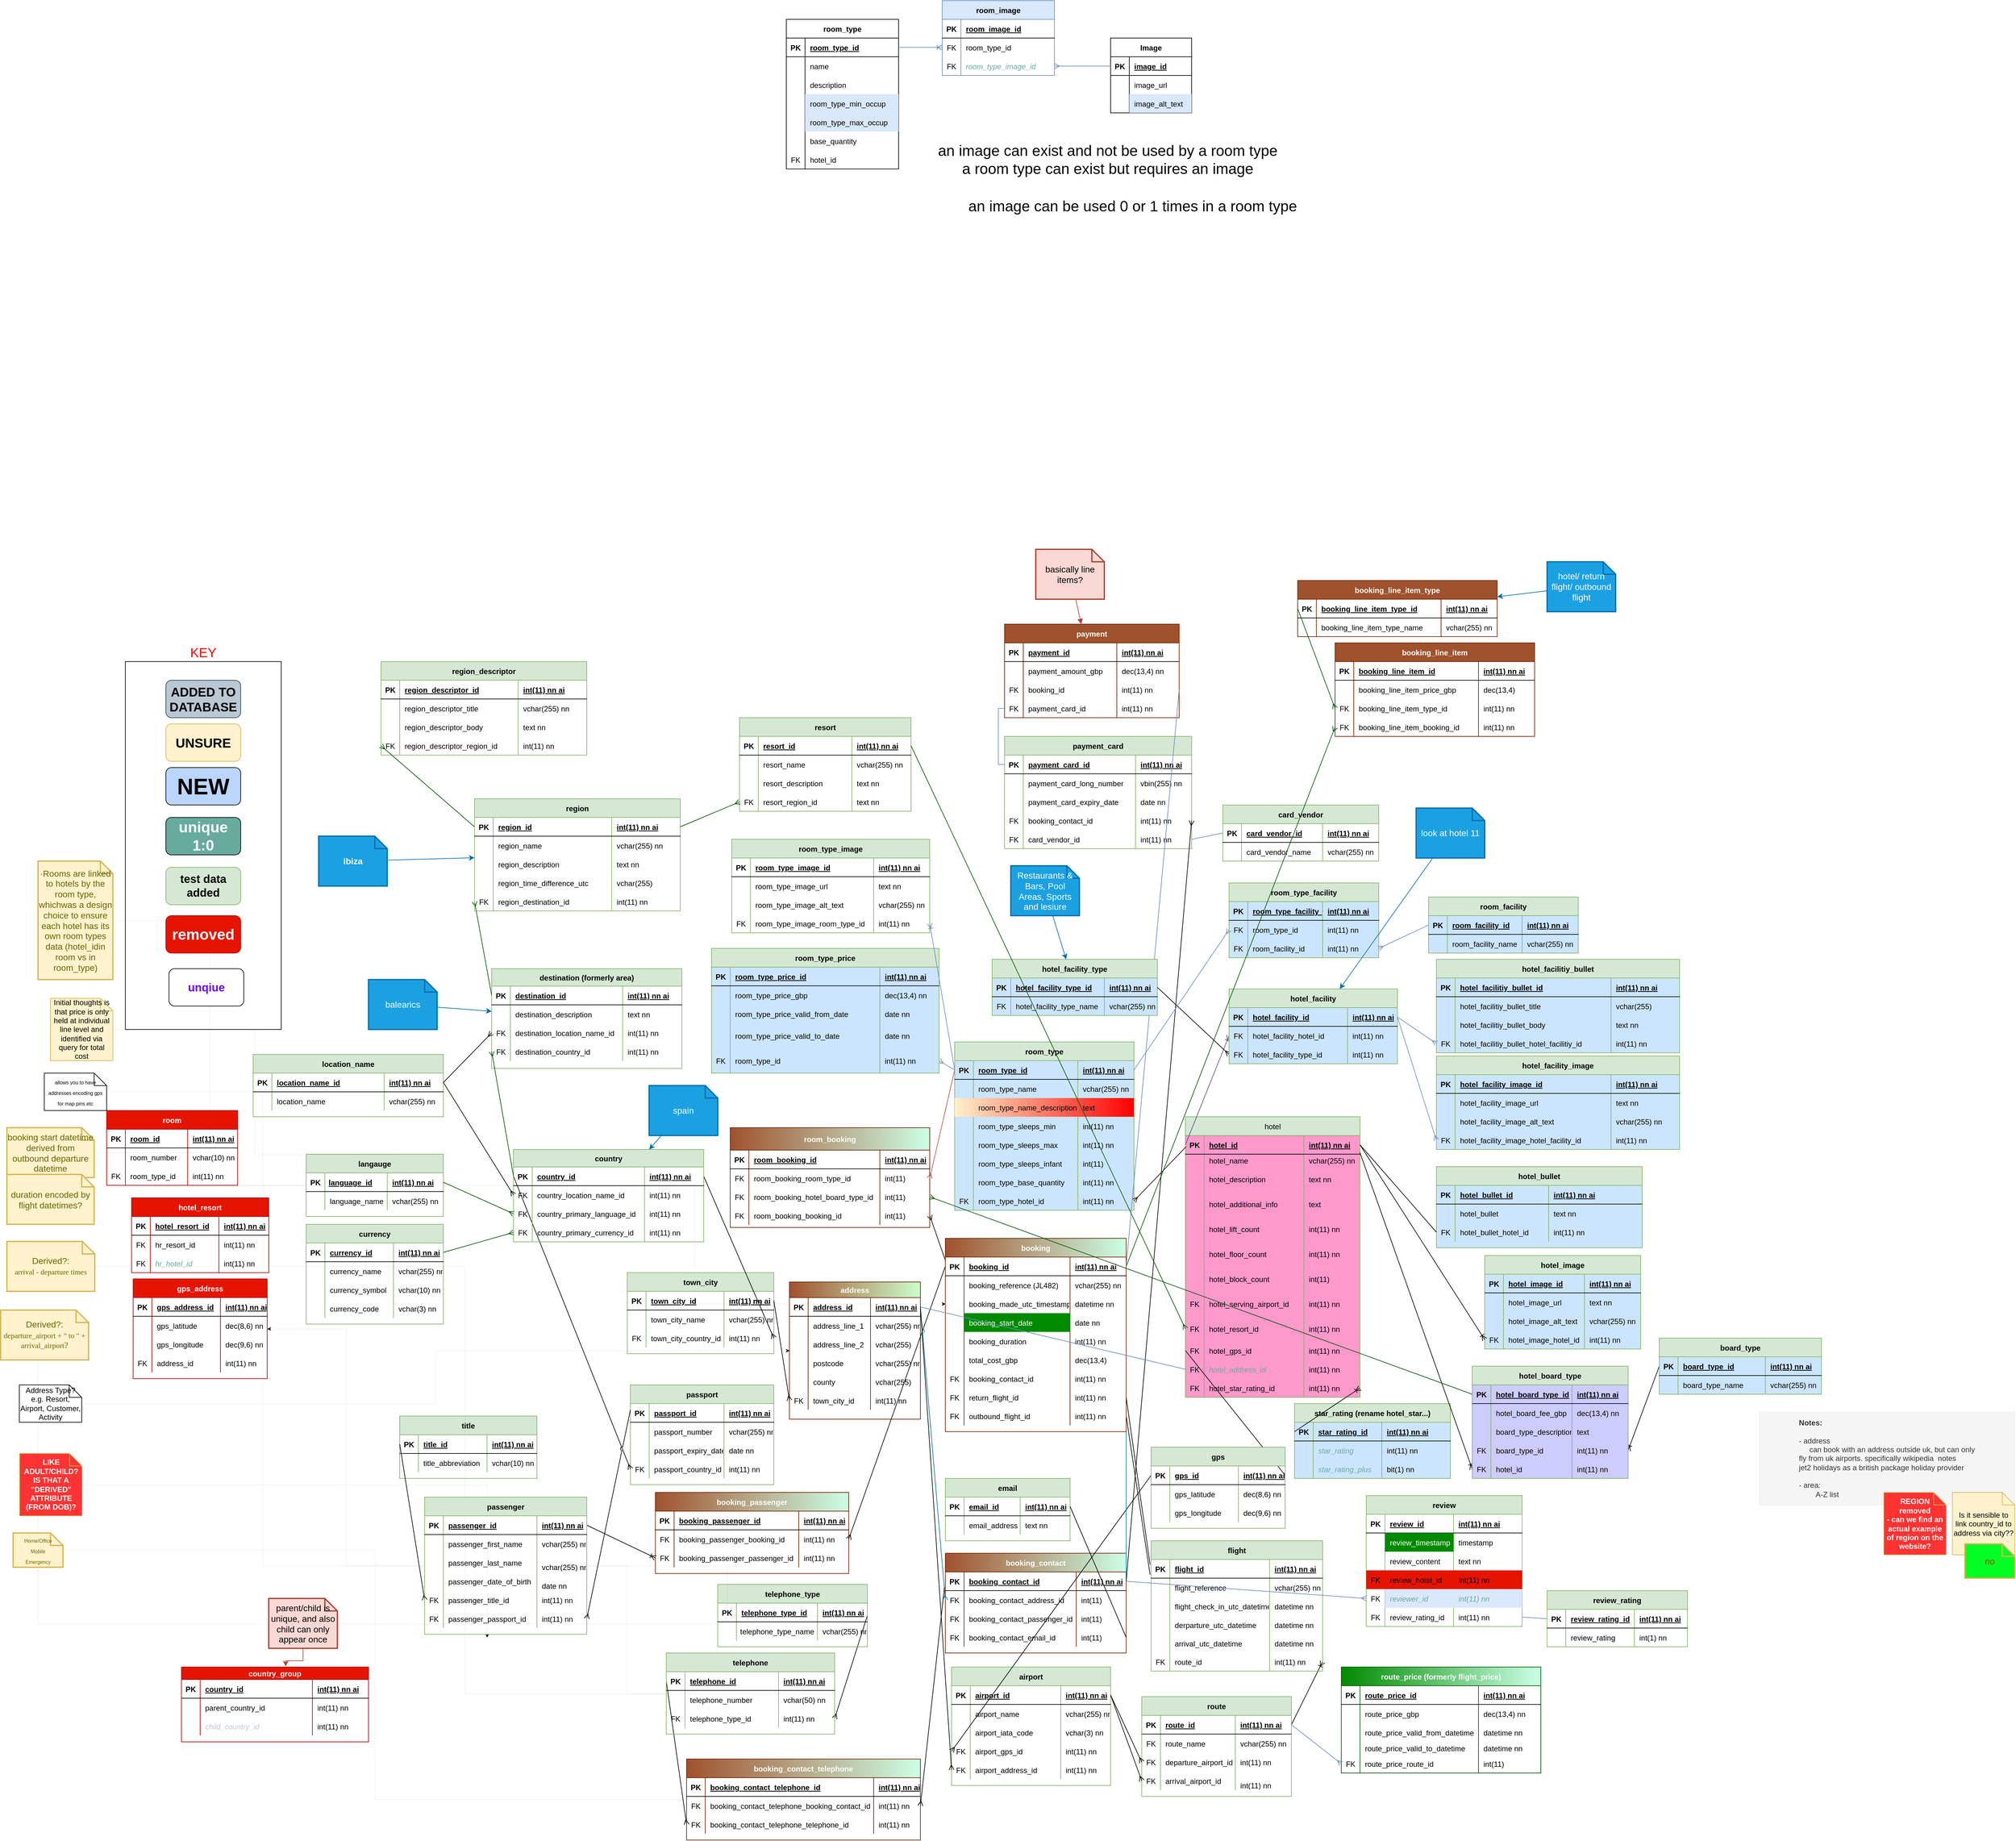 <mxfile version="20.5.1" type="device"><diagram id="-2yeOfwBITJ53uySHP9W" name="Page-1"><mxGraphModel dx="1485" dy="2725" grid="1" gridSize="10" guides="1" tooltips="1" connect="1" arrows="1" fold="1" page="1" pageScale="1" pageWidth="1200" pageHeight="1920" math="0" shadow="0"><root><mxCell id="0"/><mxCell id="1" parent="0"/><mxCell id="1the9cqELfsIehUIT3sz-108" value="KEY" style="rounded=0;whiteSpace=wrap;html=1;fontSize=21;fontColor=#FF0000;labelPosition=center;verticalLabelPosition=top;align=center;verticalAlign=bottom;" parent="1" vertex="1"><mxGeometry x="380" y="-670" width="250" height="590" as="geometry"/></mxCell><mxCell id="WThsMtTnSutkIoZV56As-1226" value="" style="fontSize=12;html=1;endArrow=ERmany;endFill=0;rounded=0;exitX=0.002;exitY=0.222;exitDx=0;exitDy=0;entryX=1;entryY=0.5;entryDx=0;entryDy=0;fillColor=#f8cecc;strokeColor=#000000;exitPerimeter=0;" parent="1" source="WThsMtTnSutkIoZV56As-1159" target="WThsMtTnSutkIoZV56As-1217" edge="1"><mxGeometry width="100" height="100" relative="1" as="geometry"><mxPoint x="1570" y="1215" as="sourcePoint"/><mxPoint x="1670" y="1241" as="targetPoint"/></mxGeometry></mxCell><mxCell id="WThsMtTnSutkIoZV56As-891" value="" style="fontSize=12;html=1;endArrow=ERoneToMany;rounded=0;exitX=1;exitY=0.5;exitDx=0;exitDy=0;entryX=1;entryY=0.5;entryDx=0;entryDy=0;" parent="1" source="WThsMtTnSutkIoZV56As-810" target="WThsMtTnSutkIoZV56As-869" edge="1"><mxGeometry width="100" height="100" relative="1" as="geometry"><mxPoint x="2080" y="1507.5" as="sourcePoint"/><mxPoint x="2020" y="1347.5" as="targetPoint"/></mxGeometry></mxCell><mxCell id="WThsMtTnSutkIoZV56As-1356" style="edgeStyle=elbowEdgeStyle;rounded=0;orthogonalLoop=1;jettySize=auto;html=1;strokeWidth=0;fontFamily=Helvetica;fontSize=12;fontColor=#FF3333;fillColor=none;startArrow=none;" parent="1" source="WThsMtTnSutkIoZV56As-67" target="WThsMtTnSutkIoZV56As-1186" edge="1"><mxGeometry relative="1" as="geometry"/></mxCell><mxCell id="WThsMtTnSutkIoZV56As-1353" value="&lt;div&gt;booking start datetime derived from&lt;/div&gt;&lt;div&gt;outbound departure datetime&lt;br&gt;&lt;/div&gt;" style="shape=note;strokeWidth=2;fontSize=14;size=20;whiteSpace=wrap;html=1;fillColor=#fff2cc;strokeColor=#d6b656;fontColor=#666600;fontFamily=Helvetica;" parent="1" vertex="1"><mxGeometry x="190" y="77.5" width="140" height="80" as="geometry"/></mxCell><mxCell id="WThsMtTnSutkIoZV56As-1355" value="duration encoded by flight datetimes?" style="shape=note;strokeWidth=2;fontSize=14;size=20;whiteSpace=wrap;html=1;fillColor=#fff2cc;strokeColor=#d6b656;fontColor=#666600;fontFamily=Helvetica;" parent="1" vertex="1"><mxGeometry x="190" y="152.5" width="140" height="80" as="geometry"/></mxCell><mxCell id="WThsMtTnSutkIoZV56As-2" value="address" style="shape=table;startSize=25;container=1;collapsible=1;childLayout=tableLayout;fixedRows=1;rowLines=0;fontStyle=1;align=center;resizeLast=1;fillColor=#a0522d;strokeColor=#6D1F00;gradientDirection=east;fontColor=#ffffff;gradientColor=#CCFFCC;" parent="1" vertex="1"><mxGeometry x="1445" y="325" width="210" height="220" as="geometry"/></mxCell><mxCell id="WThsMtTnSutkIoZV56As-3" value="" style="shape=tableRow;horizontal=0;startSize=0;swimlaneHead=0;swimlaneBody=0;fillColor=none;collapsible=0;dropTarget=0;points=[[0,0.5],[1,0.5]];portConstraint=eastwest;top=0;left=0;right=0;bottom=1;" parent="WThsMtTnSutkIoZV56As-2" vertex="1"><mxGeometry y="25" width="210" height="30" as="geometry"/></mxCell><mxCell id="WThsMtTnSutkIoZV56As-4" value="PK" style="shape=partialRectangle;connectable=0;fillColor=none;top=0;left=0;bottom=0;right=0;fontStyle=1;overflow=hidden;" parent="WThsMtTnSutkIoZV56As-3" vertex="1"><mxGeometry width="30" height="30" as="geometry"><mxRectangle width="30" height="30" as="alternateBounds"/></mxGeometry></mxCell><mxCell id="WThsMtTnSutkIoZV56As-5" value="address_id" style="shape=partialRectangle;connectable=0;fillColor=none;top=0;left=0;bottom=0;right=0;align=left;spacingLeft=6;fontStyle=5;overflow=hidden;" parent="WThsMtTnSutkIoZV56As-3" vertex="1"><mxGeometry x="30" width="100" height="30" as="geometry"><mxRectangle width="100" height="30" as="alternateBounds"/></mxGeometry></mxCell><mxCell id="1the9cqELfsIehUIT3sz-120" value="int(11) nn ai" style="shape=partialRectangle;connectable=0;fillColor=none;top=0;left=0;bottom=0;right=0;align=left;spacingLeft=6;fontStyle=5;overflow=hidden;" parent="WThsMtTnSutkIoZV56As-3" vertex="1"><mxGeometry x="130" width="80" height="30" as="geometry"><mxRectangle width="80" height="30" as="alternateBounds"/></mxGeometry></mxCell><mxCell id="WThsMtTnSutkIoZV56As-6" value="" style="shape=tableRow;horizontal=0;startSize=0;swimlaneHead=0;swimlaneBody=0;fillColor=none;collapsible=0;dropTarget=0;points=[[0,0.5],[1,0.5]];portConstraint=eastwest;top=0;left=0;right=0;bottom=0;" parent="WThsMtTnSutkIoZV56As-2" vertex="1"><mxGeometry y="55" width="210" height="30" as="geometry"/></mxCell><mxCell id="WThsMtTnSutkIoZV56As-7" value="" style="shape=partialRectangle;connectable=0;fillColor=none;top=0;left=0;bottom=0;right=0;editable=1;overflow=hidden;" parent="WThsMtTnSutkIoZV56As-6" vertex="1"><mxGeometry width="30" height="30" as="geometry"><mxRectangle width="30" height="30" as="alternateBounds"/></mxGeometry></mxCell><mxCell id="WThsMtTnSutkIoZV56As-8" value="address_line_1" style="shape=partialRectangle;connectable=0;fillColor=none;top=0;left=0;bottom=0;right=0;align=left;spacingLeft=6;overflow=hidden;" parent="WThsMtTnSutkIoZV56As-6" vertex="1"><mxGeometry x="30" width="100" height="30" as="geometry"><mxRectangle width="100" height="30" as="alternateBounds"/></mxGeometry></mxCell><mxCell id="1the9cqELfsIehUIT3sz-121" value="vchar(255) nn" style="shape=partialRectangle;connectable=0;fillColor=none;top=0;left=0;bottom=0;right=0;align=left;spacingLeft=6;overflow=hidden;" parent="WThsMtTnSutkIoZV56As-6" vertex="1"><mxGeometry x="130" width="80" height="30" as="geometry"><mxRectangle width="80" height="30" as="alternateBounds"/></mxGeometry></mxCell><mxCell id="WThsMtTnSutkIoZV56As-9" value="" style="shape=tableRow;horizontal=0;startSize=0;swimlaneHead=0;swimlaneBody=0;fillColor=none;collapsible=0;dropTarget=0;points=[[0,0.5],[1,0.5]];portConstraint=eastwest;top=0;left=0;right=0;bottom=0;" parent="WThsMtTnSutkIoZV56As-2" vertex="1"><mxGeometry y="85" width="210" height="30" as="geometry"/></mxCell><mxCell id="WThsMtTnSutkIoZV56As-10" value="" style="shape=partialRectangle;connectable=0;fillColor=none;top=0;left=0;bottom=0;right=0;editable=1;overflow=hidden;" parent="WThsMtTnSutkIoZV56As-9" vertex="1"><mxGeometry width="30" height="30" as="geometry"><mxRectangle width="30" height="30" as="alternateBounds"/></mxGeometry></mxCell><mxCell id="WThsMtTnSutkIoZV56As-11" value="address_line_2" style="shape=partialRectangle;connectable=0;fillColor=none;top=0;left=0;bottom=0;right=0;align=left;spacingLeft=6;overflow=hidden;" parent="WThsMtTnSutkIoZV56As-9" vertex="1"><mxGeometry x="30" width="100" height="30" as="geometry"><mxRectangle width="100" height="30" as="alternateBounds"/></mxGeometry></mxCell><mxCell id="1the9cqELfsIehUIT3sz-122" value="vchar(255)" style="shape=partialRectangle;connectable=0;fillColor=none;top=0;left=0;bottom=0;right=0;align=left;spacingLeft=6;overflow=hidden;" parent="WThsMtTnSutkIoZV56As-9" vertex="1"><mxGeometry x="130" width="80" height="30" as="geometry"><mxRectangle width="80" height="30" as="alternateBounds"/></mxGeometry></mxCell><mxCell id="WThsMtTnSutkIoZV56As-12" value="" style="shape=tableRow;horizontal=0;startSize=0;swimlaneHead=0;swimlaneBody=0;fillColor=none;collapsible=0;dropTarget=0;points=[[0,0.5],[1,0.5]];portConstraint=eastwest;top=0;left=0;right=0;bottom=0;" parent="WThsMtTnSutkIoZV56As-2" vertex="1"><mxGeometry y="115" width="210" height="30" as="geometry"/></mxCell><mxCell id="WThsMtTnSutkIoZV56As-13" value="" style="shape=partialRectangle;connectable=0;fillColor=none;top=0;left=0;bottom=0;right=0;editable=1;overflow=hidden;" parent="WThsMtTnSutkIoZV56As-12" vertex="1"><mxGeometry width="30" height="30" as="geometry"><mxRectangle width="30" height="30" as="alternateBounds"/></mxGeometry></mxCell><mxCell id="WThsMtTnSutkIoZV56As-14" value="postcode" style="shape=partialRectangle;connectable=0;top=0;left=0;bottom=0;right=0;align=left;spacingLeft=6;overflow=hidden;fillColor=none;" parent="WThsMtTnSutkIoZV56As-12" vertex="1"><mxGeometry x="30" width="100" height="30" as="geometry"><mxRectangle width="100" height="30" as="alternateBounds"/></mxGeometry></mxCell><mxCell id="1the9cqELfsIehUIT3sz-123" value="vchar(255) nn" style="shape=partialRectangle;connectable=0;top=0;left=0;bottom=0;right=0;align=left;spacingLeft=6;overflow=hidden;fillColor=none;" parent="WThsMtTnSutkIoZV56As-12" vertex="1"><mxGeometry x="130" width="80" height="30" as="geometry"><mxRectangle width="80" height="30" as="alternateBounds"/></mxGeometry></mxCell><mxCell id="Aq5DTZoD4msUNRVVoUJm-32" value="" style="shape=tableRow;horizontal=0;startSize=0;swimlaneHead=0;swimlaneBody=0;fillColor=none;collapsible=0;dropTarget=0;points=[[0,0.5],[1,0.5]];portConstraint=eastwest;top=0;left=0;right=0;bottom=0;" parent="WThsMtTnSutkIoZV56As-2" vertex="1"><mxGeometry y="145" width="210" height="30" as="geometry"/></mxCell><mxCell id="Aq5DTZoD4msUNRVVoUJm-33" value="" style="shape=partialRectangle;connectable=0;fillColor=none;top=0;left=0;bottom=0;right=0;editable=1;overflow=hidden;" parent="Aq5DTZoD4msUNRVVoUJm-32" vertex="1"><mxGeometry width="30" height="30" as="geometry"><mxRectangle width="30" height="30" as="alternateBounds"/></mxGeometry></mxCell><mxCell id="Aq5DTZoD4msUNRVVoUJm-34" value="county" style="shape=partialRectangle;connectable=0;top=0;left=0;bottom=0;right=0;align=left;spacingLeft=6;overflow=hidden;fillColor=none;" parent="Aq5DTZoD4msUNRVVoUJm-32" vertex="1"><mxGeometry x="30" width="100" height="30" as="geometry"><mxRectangle width="100" height="30" as="alternateBounds"/></mxGeometry></mxCell><mxCell id="Aq5DTZoD4msUNRVVoUJm-35" value="vchar(255)" style="shape=partialRectangle;connectable=0;top=0;left=0;bottom=0;right=0;align=left;spacingLeft=6;overflow=hidden;fillColor=none;" parent="Aq5DTZoD4msUNRVVoUJm-32" vertex="1"><mxGeometry x="130" width="80" height="30" as="geometry"><mxRectangle width="80" height="30" as="alternateBounds"/></mxGeometry></mxCell><mxCell id="WThsMtTnSutkIoZV56As-1427" value="" style="shape=tableRow;horizontal=0;startSize=0;swimlaneHead=0;swimlaneBody=0;fillColor=none;collapsible=0;dropTarget=0;points=[[0,0.5],[1,0.5]];portConstraint=eastwest;top=0;left=0;right=0;bottom=0;" parent="WThsMtTnSutkIoZV56As-2" vertex="1"><mxGeometry y="175" width="210" height="30" as="geometry"/></mxCell><mxCell id="WThsMtTnSutkIoZV56As-1428" value="FK" style="shape=partialRectangle;connectable=0;fillColor=none;top=0;left=0;bottom=0;right=0;editable=1;overflow=hidden;" parent="WThsMtTnSutkIoZV56As-1427" vertex="1"><mxGeometry width="30" height="30" as="geometry"><mxRectangle width="30" height="30" as="alternateBounds"/></mxGeometry></mxCell><mxCell id="WThsMtTnSutkIoZV56As-1429" value="town_city_id" style="shape=partialRectangle;connectable=0;top=0;left=0;bottom=0;right=0;align=left;spacingLeft=6;overflow=hidden;fillColor=none;" parent="WThsMtTnSutkIoZV56As-1427" vertex="1"><mxGeometry x="30" width="100" height="30" as="geometry"><mxRectangle width="100" height="30" as="alternateBounds"/></mxGeometry></mxCell><mxCell id="1the9cqELfsIehUIT3sz-124" value="int(11) nn" style="shape=partialRectangle;connectable=0;top=0;left=0;bottom=0;right=0;align=left;spacingLeft=6;overflow=hidden;fillColor=none;" parent="WThsMtTnSutkIoZV56As-1427" vertex="1"><mxGeometry x="130" width="80" height="30" as="geometry"><mxRectangle width="80" height="30" as="alternateBounds"/></mxGeometry></mxCell><mxCell id="WThsMtTnSutkIoZV56As-15" value="town_city" style="shape=table;startSize=30;container=1;collapsible=1;childLayout=tableLayout;fixedRows=1;rowLines=0;fontStyle=1;align=center;resizeLast=1;fillColor=#d5e8d4;strokeColor=#82b366;gradientDirection=east;swimlaneFillColor=none;" parent="1" vertex="1"><mxGeometry x="1185" y="310" width="235" height="130" as="geometry"/></mxCell><mxCell id="WThsMtTnSutkIoZV56As-16" value="" style="shape=tableRow;horizontal=0;startSize=0;swimlaneHead=0;swimlaneBody=0;fillColor=none;collapsible=0;dropTarget=0;points=[[0,0.5],[1,0.5]];portConstraint=eastwest;top=0;left=0;right=0;bottom=1;" parent="WThsMtTnSutkIoZV56As-15" vertex="1"><mxGeometry y="30" width="235" height="30" as="geometry"/></mxCell><mxCell id="WThsMtTnSutkIoZV56As-17" value="PK" style="shape=partialRectangle;connectable=0;fillColor=none;top=0;left=0;bottom=0;right=0;fontStyle=1;overflow=hidden;" parent="WThsMtTnSutkIoZV56As-16" vertex="1"><mxGeometry width="30" height="30" as="geometry"><mxRectangle width="30" height="30" as="alternateBounds"/></mxGeometry></mxCell><mxCell id="WThsMtTnSutkIoZV56As-18" value="town_city_id" style="shape=partialRectangle;connectable=0;fillColor=none;top=0;left=0;bottom=0;right=0;align=left;spacingLeft=6;fontStyle=5;overflow=hidden;" parent="WThsMtTnSutkIoZV56As-16" vertex="1"><mxGeometry x="30" width="125" height="30" as="geometry"><mxRectangle width="125" height="30" as="alternateBounds"/></mxGeometry></mxCell><mxCell id="1the9cqELfsIehUIT3sz-89" value="int(11) nn ai" style="shape=partialRectangle;connectable=0;fillColor=none;top=0;left=0;bottom=0;right=0;align=left;spacingLeft=6;fontStyle=5;overflow=hidden;" parent="WThsMtTnSutkIoZV56As-16" vertex="1"><mxGeometry x="155" width="80" height="30" as="geometry"><mxRectangle width="80" height="30" as="alternateBounds"/></mxGeometry></mxCell><mxCell id="WThsMtTnSutkIoZV56As-19" value="" style="shape=tableRow;horizontal=0;startSize=0;swimlaneHead=0;swimlaneBody=0;fillColor=none;collapsible=0;dropTarget=0;points=[[0,0.5],[1,0.5]];portConstraint=eastwest;top=0;left=0;right=0;bottom=0;" parent="WThsMtTnSutkIoZV56As-15" vertex="1"><mxGeometry y="60" width="235" height="30" as="geometry"/></mxCell><mxCell id="WThsMtTnSutkIoZV56As-20" value="" style="shape=partialRectangle;connectable=0;fillColor=none;top=0;left=0;bottom=0;right=0;editable=1;overflow=hidden;" parent="WThsMtTnSutkIoZV56As-19" vertex="1"><mxGeometry width="30" height="30" as="geometry"><mxRectangle width="30" height="30" as="alternateBounds"/></mxGeometry></mxCell><mxCell id="WThsMtTnSutkIoZV56As-21" value="town_city_name" style="shape=partialRectangle;connectable=0;fillColor=none;top=0;left=0;bottom=0;right=0;align=left;spacingLeft=6;overflow=hidden;" parent="WThsMtTnSutkIoZV56As-19" vertex="1"><mxGeometry x="30" width="125" height="30" as="geometry"><mxRectangle width="125" height="30" as="alternateBounds"/></mxGeometry></mxCell><mxCell id="1the9cqELfsIehUIT3sz-90" value="vchar(255) nn" style="shape=partialRectangle;connectable=0;fillColor=none;top=0;left=0;bottom=0;right=0;align=left;spacingLeft=6;overflow=hidden;" parent="WThsMtTnSutkIoZV56As-19" vertex="1"><mxGeometry x="155" width="80" height="30" as="geometry"><mxRectangle width="80" height="30" as="alternateBounds"/></mxGeometry></mxCell><mxCell id="WThsMtTnSutkIoZV56As-22" value="" style="shape=tableRow;horizontal=0;startSize=0;swimlaneHead=0;swimlaneBody=0;fillColor=none;collapsible=0;dropTarget=0;points=[[0,0.5],[1,0.5]];portConstraint=eastwest;top=0;left=0;right=0;bottom=0;" parent="WThsMtTnSutkIoZV56As-15" vertex="1"><mxGeometry y="90" width="235" height="30" as="geometry"/></mxCell><mxCell id="WThsMtTnSutkIoZV56As-23" value="FK" style="shape=partialRectangle;connectable=0;fillColor=none;top=0;left=0;bottom=0;right=0;editable=1;overflow=hidden;" parent="WThsMtTnSutkIoZV56As-22" vertex="1"><mxGeometry width="30" height="30" as="geometry"><mxRectangle width="30" height="30" as="alternateBounds"/></mxGeometry></mxCell><mxCell id="WThsMtTnSutkIoZV56As-24" value="town_city_country_id" style="shape=partialRectangle;connectable=0;fillColor=none;top=0;left=0;bottom=0;right=0;align=left;spacingLeft=6;overflow=hidden;" parent="WThsMtTnSutkIoZV56As-22" vertex="1"><mxGeometry x="30" width="125" height="30" as="geometry"><mxRectangle width="125" height="30" as="alternateBounds"/></mxGeometry></mxCell><mxCell id="1the9cqELfsIehUIT3sz-91" value="int(11) nn" style="shape=partialRectangle;connectable=0;fillColor=none;top=0;left=0;bottom=0;right=0;align=left;spacingLeft=6;overflow=hidden;" parent="WThsMtTnSutkIoZV56As-22" vertex="1"><mxGeometry x="155" width="80" height="30" as="geometry"><mxRectangle width="80" height="30" as="alternateBounds"/></mxGeometry></mxCell><mxCell id="WThsMtTnSutkIoZV56As-51" value="destination (formerly area)" style="shape=table;startSize=28;container=1;collapsible=1;childLayout=tableLayout;fixedRows=1;rowLines=0;fontStyle=1;align=center;resizeLast=1;fillColor=#d5e8d4;strokeColor=#82b366;gradientDirection=east;" parent="1" vertex="1"><mxGeometry x="967.5" y="-177.5" width="305" height="160" as="geometry"/></mxCell><mxCell id="WThsMtTnSutkIoZV56As-52" value="" style="shape=tableRow;horizontal=0;startSize=0;swimlaneHead=0;swimlaneBody=0;fillColor=none;collapsible=0;dropTarget=0;points=[[0,0.5],[1,0.5]];portConstraint=eastwest;top=0;left=0;right=0;bottom=1;" parent="WThsMtTnSutkIoZV56As-51" vertex="1"><mxGeometry y="28" width="305" height="30" as="geometry"/></mxCell><mxCell id="WThsMtTnSutkIoZV56As-53" value="PK" style="shape=partialRectangle;connectable=0;fillColor=none;top=0;left=0;bottom=0;right=0;fontStyle=1;overflow=hidden;" parent="WThsMtTnSutkIoZV56As-52" vertex="1"><mxGeometry width="30" height="30" as="geometry"><mxRectangle width="30" height="30" as="alternateBounds"/></mxGeometry></mxCell><mxCell id="WThsMtTnSutkIoZV56As-54" value="destination_id" style="shape=partialRectangle;connectable=0;fillColor=none;top=0;left=0;bottom=0;right=0;align=left;spacingLeft=6;fontStyle=5;overflow=hidden;" parent="WThsMtTnSutkIoZV56As-52" vertex="1"><mxGeometry x="30" width="180" height="30" as="geometry"><mxRectangle width="180" height="30" as="alternateBounds"/></mxGeometry></mxCell><mxCell id="1the9cqELfsIehUIT3sz-82" value="int(11) nn ai" style="shape=partialRectangle;connectable=0;fillColor=none;top=0;left=0;bottom=0;right=0;align=left;spacingLeft=6;fontStyle=5;overflow=hidden;" parent="WThsMtTnSutkIoZV56As-52" vertex="1"><mxGeometry x="210" width="95" height="30" as="geometry"><mxRectangle width="95" height="30" as="alternateBounds"/></mxGeometry></mxCell><mxCell id="EfANCOzYRsC_2445YkTX-1" value="" style="shape=tableRow;horizontal=0;startSize=0;swimlaneHead=0;swimlaneBody=0;fillColor=none;collapsible=0;dropTarget=0;points=[[0,0.5],[1,0.5]];portConstraint=eastwest;top=0;left=0;right=0;bottom=0;" parent="WThsMtTnSutkIoZV56As-51" vertex="1"><mxGeometry y="58" width="305" height="30" as="geometry"/></mxCell><mxCell id="EfANCOzYRsC_2445YkTX-2" value="" style="shape=partialRectangle;connectable=0;fillColor=none;top=0;left=0;bottom=0;right=0;editable=1;overflow=hidden;" parent="EfANCOzYRsC_2445YkTX-1" vertex="1"><mxGeometry width="30" height="30" as="geometry"><mxRectangle width="30" height="30" as="alternateBounds"/></mxGeometry></mxCell><mxCell id="EfANCOzYRsC_2445YkTX-3" value="destination_description" style="shape=partialRectangle;connectable=0;fillColor=none;top=0;left=0;bottom=0;right=0;align=left;spacingLeft=6;overflow=hidden;" parent="EfANCOzYRsC_2445YkTX-1" vertex="1"><mxGeometry x="30" width="180" height="30" as="geometry"><mxRectangle width="180" height="30" as="alternateBounds"/></mxGeometry></mxCell><mxCell id="EfANCOzYRsC_2445YkTX-4" value="text nn" style="shape=partialRectangle;connectable=0;fillColor=none;top=0;left=0;bottom=0;right=0;align=left;spacingLeft=6;overflow=hidden;" parent="EfANCOzYRsC_2445YkTX-1" vertex="1"><mxGeometry x="210" width="95" height="30" as="geometry"><mxRectangle width="95" height="30" as="alternateBounds"/></mxGeometry></mxCell><mxCell id="Aq5DTZoD4msUNRVVoUJm-19" value="" style="shape=tableRow;horizontal=0;startSize=0;swimlaneHead=0;swimlaneBody=0;fillColor=none;collapsible=0;dropTarget=0;points=[[0,0.5],[1,0.5]];portConstraint=eastwest;top=0;left=0;right=0;bottom=0;" parent="WThsMtTnSutkIoZV56As-51" vertex="1"><mxGeometry y="88" width="305" height="30" as="geometry"/></mxCell><mxCell id="Aq5DTZoD4msUNRVVoUJm-20" value="FK" style="shape=partialRectangle;connectable=0;fillColor=none;top=0;left=0;bottom=0;right=0;editable=1;overflow=hidden;" parent="Aq5DTZoD4msUNRVVoUJm-19" vertex="1"><mxGeometry width="30" height="30" as="geometry"><mxRectangle width="30" height="30" as="alternateBounds"/></mxGeometry></mxCell><mxCell id="Aq5DTZoD4msUNRVVoUJm-21" value="destination_location_name_id" style="shape=partialRectangle;connectable=0;fillColor=none;top=0;left=0;bottom=0;right=0;align=left;spacingLeft=6;overflow=hidden;" parent="Aq5DTZoD4msUNRVVoUJm-19" vertex="1"><mxGeometry x="30" width="180" height="30" as="geometry"><mxRectangle width="180" height="30" as="alternateBounds"/></mxGeometry></mxCell><mxCell id="Aq5DTZoD4msUNRVVoUJm-22" value="int(11) nn" style="shape=partialRectangle;connectable=0;fillColor=none;top=0;left=0;bottom=0;right=0;align=left;spacingLeft=6;overflow=hidden;" parent="Aq5DTZoD4msUNRVVoUJm-19" vertex="1"><mxGeometry x="210" width="95" height="30" as="geometry"><mxRectangle width="95" height="30" as="alternateBounds"/></mxGeometry></mxCell><mxCell id="BdMTAPcxadF1Zf6jVl9i-45" value="" style="shape=tableRow;horizontal=0;startSize=0;swimlaneHead=0;swimlaneBody=0;fillColor=none;collapsible=0;dropTarget=0;points=[[0,0.5],[1,0.5]];portConstraint=eastwest;top=0;left=0;right=0;bottom=0;" parent="WThsMtTnSutkIoZV56As-51" vertex="1"><mxGeometry y="118" width="305" height="30" as="geometry"/></mxCell><mxCell id="BdMTAPcxadF1Zf6jVl9i-46" value="FK" style="shape=partialRectangle;connectable=0;fillColor=none;top=0;left=0;bottom=0;right=0;editable=1;overflow=hidden;" parent="BdMTAPcxadF1Zf6jVl9i-45" vertex="1"><mxGeometry width="30" height="30" as="geometry"><mxRectangle width="30" height="30" as="alternateBounds"/></mxGeometry></mxCell><mxCell id="BdMTAPcxadF1Zf6jVl9i-47" value="destination_country_id" style="shape=partialRectangle;connectable=0;fillColor=none;top=0;left=0;bottom=0;right=0;align=left;spacingLeft=6;overflow=hidden;fontStyle=0" parent="BdMTAPcxadF1Zf6jVl9i-45" vertex="1"><mxGeometry x="30" width="180" height="30" as="geometry"><mxRectangle width="180" height="30" as="alternateBounds"/></mxGeometry></mxCell><mxCell id="BdMTAPcxadF1Zf6jVl9i-48" value="int(11) nn" style="shape=partialRectangle;connectable=0;fillColor=none;top=0;left=0;bottom=0;right=0;align=left;spacingLeft=6;overflow=hidden;" parent="BdMTAPcxadF1Zf6jVl9i-45" vertex="1"><mxGeometry x="210" width="95" height="30" as="geometry"><mxRectangle width="95" height="30" as="alternateBounds"/></mxGeometry></mxCell><mxCell id="WThsMtTnSutkIoZV56As-90" value="&lt;div align=&quot;left&quot;&gt;&lt;b&gt;Notes:&lt;/b&gt;&lt;/div&gt;&lt;br&gt;&lt;div align=&quot;left&quot;&gt;- address&lt;br&gt;&amp;nbsp;&amp;nbsp; &amp;nbsp;&lt;span style=&quot;&quot;&gt;&#9;&lt;/span&gt;can book with an address outside uk, but can only&lt;/div&gt;&lt;div align=&quot;left&quot;&gt;&lt;span style=&quot;&quot;&gt;&#9;&lt;/span&gt;fly from uk airports. specifically wikipedia&amp;nbsp; notes&lt;span style=&quot;&quot;&gt;&lt;/span&gt;&lt;/div&gt;&lt;div align=&quot;left&quot;&gt;&lt;span style=&quot;&quot;&gt;&#9;&lt;/span&gt;jet2 holidays as a british package holiday provider&lt;br&gt;&lt;/div&gt;&lt;div&gt;&lt;br&gt;&lt;/div&gt;&lt;div align=&quot;left&quot;&gt;- area: &lt;br&gt;&lt;/div&gt;&lt;div align=&quot;left&quot;&gt;&lt;span style=&quot;white-space: pre;&quot;&gt;&#9;&lt;/span&gt;A-Z list&lt;/div&gt;" style="rounded=0;whiteSpace=wrap;html=1;strokeWidth=0;fontColor=#333333;fillColor=#f5f5f5;strokeColor=#666666;" parent="1" vertex="1"><mxGeometry x="3000" y="532.5" width="410" height="150" as="geometry"/></mxCell><mxCell id="WThsMtTnSutkIoZV56As-91" value="booking_contact" style="shape=table;startSize=30;container=1;collapsible=1;childLayout=tableLayout;fixedRows=1;rowLines=0;fontStyle=1;align=center;resizeLast=1;fillColor=#a0522d;strokeColor=#6D1F00;fontColor=#ffffff;gradientColor=#CCFFE6;gradientDirection=east;" parent="1" vertex="1"><mxGeometry x="1695" y="760" width="290" height="160" as="geometry"/></mxCell><mxCell id="WThsMtTnSutkIoZV56As-92" value="" style="shape=tableRow;horizontal=0;startSize=0;swimlaneHead=0;swimlaneBody=0;fillColor=none;collapsible=0;dropTarget=0;points=[[0,0.5],[1,0.5]];portConstraint=eastwest;top=0;left=0;right=0;bottom=1;" parent="WThsMtTnSutkIoZV56As-91" vertex="1"><mxGeometry y="30" width="290" height="30" as="geometry"/></mxCell><mxCell id="WThsMtTnSutkIoZV56As-93" value="PK" style="shape=partialRectangle;connectable=0;fillColor=none;top=0;left=0;bottom=0;right=0;fontStyle=1;overflow=hidden;" parent="WThsMtTnSutkIoZV56As-92" vertex="1"><mxGeometry width="30" height="30" as="geometry"><mxRectangle width="30" height="30" as="alternateBounds"/></mxGeometry></mxCell><mxCell id="WThsMtTnSutkIoZV56As-94" value="booking_contact_id" style="shape=partialRectangle;connectable=0;fillColor=none;top=0;left=0;bottom=0;right=0;align=left;spacingLeft=6;fontStyle=5;overflow=hidden;" parent="WThsMtTnSutkIoZV56As-92" vertex="1"><mxGeometry x="30" width="180" height="30" as="geometry"><mxRectangle width="180" height="30" as="alternateBounds"/></mxGeometry></mxCell><mxCell id="eUR8oNqSm_wJJm3nRPkl-1" value="int(11) nn ai" style="shape=partialRectangle;connectable=0;fillColor=none;top=0;left=0;bottom=0;right=0;align=left;spacingLeft=6;fontStyle=5;overflow=hidden;" parent="WThsMtTnSutkIoZV56As-92" vertex="1"><mxGeometry x="210" width="80" height="30" as="geometry"><mxRectangle width="80" height="30" as="alternateBounds"/></mxGeometry></mxCell><mxCell id="WThsMtTnSutkIoZV56As-95" value="" style="shape=tableRow;horizontal=0;startSize=0;swimlaneHead=0;swimlaneBody=0;fillColor=none;collapsible=0;dropTarget=0;points=[[0,0.5],[1,0.5]];portConstraint=eastwest;top=0;left=0;right=0;bottom=0;" parent="WThsMtTnSutkIoZV56As-91" vertex="1"><mxGeometry y="60" width="290" height="30" as="geometry"/></mxCell><mxCell id="WThsMtTnSutkIoZV56As-96" value="FK" style="shape=partialRectangle;connectable=0;fillColor=none;top=0;left=0;bottom=0;right=0;editable=1;overflow=hidden;" parent="WThsMtTnSutkIoZV56As-95" vertex="1"><mxGeometry width="30" height="30" as="geometry"><mxRectangle width="30" height="30" as="alternateBounds"/></mxGeometry></mxCell><mxCell id="WThsMtTnSutkIoZV56As-97" value="booking_contact_address_id" style="shape=partialRectangle;connectable=0;fillColor=none;top=0;left=0;bottom=0;right=0;align=left;spacingLeft=6;overflow=hidden;" parent="WThsMtTnSutkIoZV56As-95" vertex="1"><mxGeometry x="30" width="180" height="30" as="geometry"><mxRectangle width="180" height="30" as="alternateBounds"/></mxGeometry></mxCell><mxCell id="eUR8oNqSm_wJJm3nRPkl-2" value="int(11)" style="shape=partialRectangle;connectable=0;fillColor=none;top=0;left=0;bottom=0;right=0;align=left;spacingLeft=6;overflow=hidden;" parent="WThsMtTnSutkIoZV56As-95" vertex="1"><mxGeometry x="210" width="80" height="30" as="geometry"><mxRectangle width="80" height="30" as="alternateBounds"/></mxGeometry></mxCell><mxCell id="WThsMtTnSutkIoZV56As-98" value="" style="shape=tableRow;horizontal=0;startSize=0;swimlaneHead=0;swimlaneBody=0;fillColor=none;collapsible=0;dropTarget=0;points=[[0,0.5],[1,0.5]];portConstraint=eastwest;top=0;left=0;right=0;bottom=0;" parent="WThsMtTnSutkIoZV56As-91" vertex="1"><mxGeometry y="90" width="290" height="30" as="geometry"/></mxCell><mxCell id="WThsMtTnSutkIoZV56As-99" value="FK" style="shape=partialRectangle;connectable=0;fillColor=none;top=0;left=0;bottom=0;right=0;editable=1;overflow=hidden;" parent="WThsMtTnSutkIoZV56As-98" vertex="1"><mxGeometry width="30" height="30" as="geometry"><mxRectangle width="30" height="30" as="alternateBounds"/></mxGeometry></mxCell><mxCell id="WThsMtTnSutkIoZV56As-100" value="booking_contact_passenger_id" style="shape=partialRectangle;connectable=0;fillColor=none;top=0;left=0;bottom=0;right=0;align=left;spacingLeft=6;overflow=hidden;" parent="WThsMtTnSutkIoZV56As-98" vertex="1"><mxGeometry x="30" width="180" height="30" as="geometry"><mxRectangle width="180" height="30" as="alternateBounds"/></mxGeometry></mxCell><mxCell id="eUR8oNqSm_wJJm3nRPkl-3" value="int(11)" style="shape=partialRectangle;connectable=0;fillColor=none;top=0;left=0;bottom=0;right=0;align=left;spacingLeft=6;overflow=hidden;" parent="WThsMtTnSutkIoZV56As-98" vertex="1"><mxGeometry x="210" width="80" height="30" as="geometry"><mxRectangle width="80" height="30" as="alternateBounds"/></mxGeometry></mxCell><mxCell id="WThsMtTnSutkIoZV56As-101" value="" style="shape=tableRow;horizontal=0;startSize=0;swimlaneHead=0;swimlaneBody=0;fillColor=none;collapsible=0;dropTarget=0;points=[[0,0.5],[1,0.5]];portConstraint=eastwest;top=0;left=0;right=0;bottom=0;" parent="WThsMtTnSutkIoZV56As-91" vertex="1"><mxGeometry y="120" width="290" height="30" as="geometry"/></mxCell><mxCell id="WThsMtTnSutkIoZV56As-102" value="FK" style="shape=partialRectangle;connectable=0;fillColor=none;top=0;left=0;bottom=0;right=0;editable=1;overflow=hidden;" parent="WThsMtTnSutkIoZV56As-101" vertex="1"><mxGeometry width="30" height="30" as="geometry"><mxRectangle width="30" height="30" as="alternateBounds"/></mxGeometry></mxCell><mxCell id="WThsMtTnSutkIoZV56As-103" value="booking_contact_email_id" style="shape=partialRectangle;connectable=0;fillColor=none;top=0;left=0;bottom=0;right=0;align=left;spacingLeft=6;overflow=hidden;" parent="WThsMtTnSutkIoZV56As-101" vertex="1"><mxGeometry x="30" width="180" height="30" as="geometry"><mxRectangle width="180" height="30" as="alternateBounds"/></mxGeometry></mxCell><mxCell id="eUR8oNqSm_wJJm3nRPkl-4" value="int(11)" style="shape=partialRectangle;connectable=0;fillColor=none;top=0;left=0;bottom=0;right=0;align=left;spacingLeft=6;overflow=hidden;" parent="WThsMtTnSutkIoZV56As-101" vertex="1"><mxGeometry x="210" width="80" height="30" as="geometry"><mxRectangle width="80" height="30" as="alternateBounds"/></mxGeometry></mxCell><mxCell id="WThsMtTnSutkIoZV56As-126" value="" style="fontSize=12;html=1;endArrow=none;rounded=0;fontColor=#FF0000;exitX=1;exitY=0.5;exitDx=0;exitDy=0;entryX=1;entryY=0.5;entryDx=0;entryDy=0;endFill=0;startArrow=ERmany;startFill=0;" parent="1" source="WThsMtTnSutkIoZV56As-87" target="WThsMtTnSutkIoZV56As-119" edge="1"><mxGeometry width="100" height="100" relative="1" as="geometry"><mxPoint x="1070" y="1260" as="sourcePoint"/><mxPoint x="1070" y="1070" as="targetPoint"/></mxGeometry></mxCell><mxCell id="WThsMtTnSutkIoZV56As-127" value="currency" style="shape=table;startSize=30;container=1;collapsible=1;childLayout=tableLayout;fixedRows=1;rowLines=0;fontStyle=1;align=center;resizeLast=1;fillColor=#d5e8d4;strokeColor=#82b366;" parent="1" vertex="1"><mxGeometry x="670" y="232.5" width="220" height="160" as="geometry"/></mxCell><mxCell id="WThsMtTnSutkIoZV56As-128" value="" style="shape=tableRow;horizontal=0;startSize=0;swimlaneHead=0;swimlaneBody=0;fillColor=none;collapsible=0;dropTarget=0;points=[[0,0.5],[1,0.5]];portConstraint=eastwest;top=0;left=0;right=0;bottom=1;" parent="WThsMtTnSutkIoZV56As-127" vertex="1"><mxGeometry y="30" width="220" height="30" as="geometry"/></mxCell><mxCell id="WThsMtTnSutkIoZV56As-129" value="PK" style="shape=partialRectangle;connectable=0;fillColor=none;top=0;left=0;bottom=0;right=0;fontStyle=1;overflow=hidden;" parent="WThsMtTnSutkIoZV56As-128" vertex="1"><mxGeometry width="30" height="30" as="geometry"><mxRectangle width="30" height="30" as="alternateBounds"/></mxGeometry></mxCell><mxCell id="WThsMtTnSutkIoZV56As-130" value="currency_id" style="shape=partialRectangle;connectable=0;fillColor=none;top=0;left=0;bottom=0;right=0;align=left;spacingLeft=6;fontStyle=5;overflow=hidden;" parent="WThsMtTnSutkIoZV56As-128" vertex="1"><mxGeometry x="30" width="110" height="30" as="geometry"><mxRectangle width="110" height="30" as="alternateBounds"/></mxGeometry></mxCell><mxCell id="1the9cqELfsIehUIT3sz-76" value="int(11) nn ai" style="shape=partialRectangle;connectable=0;fillColor=none;top=0;left=0;bottom=0;right=0;align=left;spacingLeft=6;fontStyle=5;overflow=hidden;" parent="WThsMtTnSutkIoZV56As-128" vertex="1"><mxGeometry x="140" width="80" height="30" as="geometry"><mxRectangle width="80" height="30" as="alternateBounds"/></mxGeometry></mxCell><mxCell id="WThsMtTnSutkIoZV56As-131" value="" style="shape=tableRow;horizontal=0;startSize=0;swimlaneHead=0;swimlaneBody=0;fillColor=none;collapsible=0;dropTarget=0;points=[[0,0.5],[1,0.5]];portConstraint=eastwest;top=0;left=0;right=0;bottom=0;" parent="WThsMtTnSutkIoZV56As-127" vertex="1"><mxGeometry y="60" width="220" height="30" as="geometry"/></mxCell><mxCell id="WThsMtTnSutkIoZV56As-132" value="" style="shape=partialRectangle;connectable=0;fillColor=none;top=0;left=0;bottom=0;right=0;editable=1;overflow=hidden;" parent="WThsMtTnSutkIoZV56As-131" vertex="1"><mxGeometry width="30" height="30" as="geometry"><mxRectangle width="30" height="30" as="alternateBounds"/></mxGeometry></mxCell><mxCell id="WThsMtTnSutkIoZV56As-133" value="currency_name" style="shape=partialRectangle;connectable=0;fillColor=none;top=0;left=0;bottom=0;right=0;align=left;spacingLeft=6;overflow=hidden;" parent="WThsMtTnSutkIoZV56As-131" vertex="1"><mxGeometry x="30" width="110" height="30" as="geometry"><mxRectangle width="110" height="30" as="alternateBounds"/></mxGeometry></mxCell><mxCell id="1the9cqELfsIehUIT3sz-77" value="vchar(255) nn" style="shape=partialRectangle;connectable=0;fillColor=none;top=0;left=0;bottom=0;right=0;align=left;spacingLeft=6;overflow=hidden;" parent="WThsMtTnSutkIoZV56As-131" vertex="1"><mxGeometry x="140" width="80" height="30" as="geometry"><mxRectangle width="80" height="30" as="alternateBounds"/></mxGeometry></mxCell><mxCell id="WThsMtTnSutkIoZV56As-134" value="" style="shape=tableRow;horizontal=0;startSize=0;swimlaneHead=0;swimlaneBody=0;fillColor=none;collapsible=0;dropTarget=0;points=[[0,0.5],[1,0.5]];portConstraint=eastwest;top=0;left=0;right=0;bottom=0;" parent="WThsMtTnSutkIoZV56As-127" vertex="1"><mxGeometry y="90" width="220" height="30" as="geometry"/></mxCell><mxCell id="WThsMtTnSutkIoZV56As-135" value="" style="shape=partialRectangle;connectable=0;fillColor=none;top=0;left=0;bottom=0;right=0;editable=1;overflow=hidden;" parent="WThsMtTnSutkIoZV56As-134" vertex="1"><mxGeometry width="30" height="30" as="geometry"><mxRectangle width="30" height="30" as="alternateBounds"/></mxGeometry></mxCell><mxCell id="WThsMtTnSutkIoZV56As-136" value="currency_symbol" style="shape=partialRectangle;connectable=0;fillColor=none;top=0;left=0;bottom=0;right=0;align=left;spacingLeft=6;overflow=hidden;" parent="WThsMtTnSutkIoZV56As-134" vertex="1"><mxGeometry x="30" width="110" height="30" as="geometry"><mxRectangle width="110" height="30" as="alternateBounds"/></mxGeometry></mxCell><mxCell id="1the9cqELfsIehUIT3sz-78" value="vchar(10) nn" style="shape=partialRectangle;connectable=0;fillColor=none;top=0;left=0;bottom=0;right=0;align=left;spacingLeft=6;overflow=hidden;" parent="WThsMtTnSutkIoZV56As-134" vertex="1"><mxGeometry x="140" width="80" height="30" as="geometry"><mxRectangle width="80" height="30" as="alternateBounds"/></mxGeometry></mxCell><mxCell id="EfANCOzYRsC_2445YkTX-9" value="" style="shape=tableRow;horizontal=0;startSize=0;swimlaneHead=0;swimlaneBody=0;fillColor=none;collapsible=0;dropTarget=0;points=[[0,0.5],[1,0.5]];portConstraint=eastwest;top=0;left=0;right=0;bottom=0;" parent="WThsMtTnSutkIoZV56As-127" vertex="1"><mxGeometry y="120" width="220" height="30" as="geometry"/></mxCell><mxCell id="EfANCOzYRsC_2445YkTX-10" value="" style="shape=partialRectangle;connectable=0;fillColor=none;top=0;left=0;bottom=0;right=0;editable=1;overflow=hidden;" parent="EfANCOzYRsC_2445YkTX-9" vertex="1"><mxGeometry width="30" height="30" as="geometry"><mxRectangle width="30" height="30" as="alternateBounds"/></mxGeometry></mxCell><mxCell id="EfANCOzYRsC_2445YkTX-11" value="currency_code" style="shape=partialRectangle;connectable=0;fillColor=none;top=0;left=0;bottom=0;right=0;align=left;spacingLeft=6;overflow=hidden;" parent="EfANCOzYRsC_2445YkTX-9" vertex="1"><mxGeometry x="30" width="110" height="30" as="geometry"><mxRectangle width="110" height="30" as="alternateBounds"/></mxGeometry></mxCell><mxCell id="EfANCOzYRsC_2445YkTX-12" value="vchar(3) nn" style="shape=partialRectangle;connectable=0;fillColor=none;top=0;left=0;bottom=0;right=0;align=left;spacingLeft=6;overflow=hidden;" parent="EfANCOzYRsC_2445YkTX-9" vertex="1"><mxGeometry x="140" width="80" height="30" as="geometry"><mxRectangle width="80" height="30" as="alternateBounds"/></mxGeometry></mxCell><mxCell id="WThsMtTnSutkIoZV56As-152" value="" style="fontSize=12;html=1;endArrow=ERmany;rounded=0;fontColor=#FF0000;exitX=1;exitY=0.5;exitDx=0;exitDy=0;entryX=0;entryY=0.5;entryDx=0;entryDy=0;" parent="1" source="WThsMtTnSutkIoZV56As-16" target="WThsMtTnSutkIoZV56As-1427" edge="1"><mxGeometry width="100" height="100" relative="1" as="geometry"><mxPoint x="950" y="475" as="sourcePoint"/><mxPoint x="1210" y="375" as="targetPoint"/></mxGeometry></mxCell><mxCell id="WThsMtTnSutkIoZV56As-155" value="passport" style="shape=table;startSize=30;container=1;collapsible=1;childLayout=tableLayout;fixedRows=1;rowLines=0;fontStyle=1;align=center;resizeLast=1;fillColor=#d5e8d4;strokeColor=#82b366;" parent="1" vertex="1"><mxGeometry x="1190" y="490" width="230" height="160" as="geometry"/></mxCell><mxCell id="WThsMtTnSutkIoZV56As-156" value="" style="shape=tableRow;horizontal=0;startSize=0;swimlaneHead=0;swimlaneBody=0;fillColor=none;collapsible=0;dropTarget=0;points=[[0,0.5],[1,0.5]];portConstraint=eastwest;top=0;left=0;right=0;bottom=1;" parent="WThsMtTnSutkIoZV56As-155" vertex="1"><mxGeometry y="30" width="230" height="30" as="geometry"/></mxCell><mxCell id="WThsMtTnSutkIoZV56As-157" value="PK" style="shape=partialRectangle;connectable=0;fillColor=none;top=0;left=0;bottom=0;right=0;fontStyle=1;overflow=hidden;" parent="WThsMtTnSutkIoZV56As-156" vertex="1"><mxGeometry width="30" height="30" as="geometry"><mxRectangle width="30" height="30" as="alternateBounds"/></mxGeometry></mxCell><mxCell id="WThsMtTnSutkIoZV56As-158" value="passport_id" style="shape=partialRectangle;connectable=0;fillColor=none;top=0;left=0;bottom=0;right=0;align=left;spacingLeft=6;fontStyle=5;overflow=hidden;" parent="WThsMtTnSutkIoZV56As-156" vertex="1"><mxGeometry x="30" width="120" height="30" as="geometry"><mxRectangle width="120" height="30" as="alternateBounds"/></mxGeometry></mxCell><mxCell id="1the9cqELfsIehUIT3sz-93" value="int(11) nn ai" style="shape=partialRectangle;connectable=0;fillColor=none;top=0;left=0;bottom=0;right=0;align=left;spacingLeft=6;fontStyle=5;overflow=hidden;" parent="WThsMtTnSutkIoZV56As-156" vertex="1"><mxGeometry x="150" width="80" height="30" as="geometry"><mxRectangle width="80" height="30" as="alternateBounds"/></mxGeometry></mxCell><mxCell id="WThsMtTnSutkIoZV56As-159" value="" style="shape=tableRow;horizontal=0;startSize=0;swimlaneHead=0;swimlaneBody=0;fillColor=none;collapsible=0;dropTarget=0;points=[[0,0.5],[1,0.5]];portConstraint=eastwest;top=0;left=0;right=0;bottom=0;" parent="WThsMtTnSutkIoZV56As-155" vertex="1"><mxGeometry y="60" width="230" height="30" as="geometry"/></mxCell><mxCell id="WThsMtTnSutkIoZV56As-160" value="" style="shape=partialRectangle;connectable=0;fillColor=none;top=0;left=0;bottom=0;right=0;editable=1;overflow=hidden;" parent="WThsMtTnSutkIoZV56As-159" vertex="1"><mxGeometry width="30" height="30" as="geometry"><mxRectangle width="30" height="30" as="alternateBounds"/></mxGeometry></mxCell><mxCell id="WThsMtTnSutkIoZV56As-161" value="passport_number" style="shape=partialRectangle;connectable=0;fillColor=none;top=0;left=0;bottom=0;right=0;align=left;spacingLeft=6;overflow=hidden;" parent="WThsMtTnSutkIoZV56As-159" vertex="1"><mxGeometry x="30" width="120" height="30" as="geometry"><mxRectangle width="120" height="30" as="alternateBounds"/></mxGeometry></mxCell><mxCell id="1the9cqELfsIehUIT3sz-94" value="vchar(255) nn" style="shape=partialRectangle;connectable=0;fillColor=none;top=0;left=0;bottom=0;right=0;align=left;spacingLeft=6;overflow=hidden;" parent="WThsMtTnSutkIoZV56As-159" vertex="1"><mxGeometry x="150" width="80" height="30" as="geometry"><mxRectangle width="80" height="30" as="alternateBounds"/></mxGeometry></mxCell><mxCell id="WThsMtTnSutkIoZV56As-162" value="" style="shape=tableRow;horizontal=0;startSize=0;swimlaneHead=0;swimlaneBody=0;fillColor=none;collapsible=0;dropTarget=0;points=[[0,0.5],[1,0.5]];portConstraint=eastwest;top=0;left=0;right=0;bottom=0;" parent="WThsMtTnSutkIoZV56As-155" vertex="1"><mxGeometry y="90" width="230" height="30" as="geometry"/></mxCell><mxCell id="WThsMtTnSutkIoZV56As-163" value="" style="shape=partialRectangle;connectable=0;fillColor=none;top=0;left=0;bottom=0;right=0;editable=1;overflow=hidden;" parent="WThsMtTnSutkIoZV56As-162" vertex="1"><mxGeometry width="30" height="30" as="geometry"><mxRectangle width="30" height="30" as="alternateBounds"/></mxGeometry></mxCell><mxCell id="WThsMtTnSutkIoZV56As-164" value="passport_expiry_date" style="shape=partialRectangle;connectable=0;fillColor=none;top=0;left=0;bottom=0;right=0;align=left;spacingLeft=6;overflow=hidden;" parent="WThsMtTnSutkIoZV56As-162" vertex="1"><mxGeometry x="30" width="120" height="30" as="geometry"><mxRectangle width="120" height="30" as="alternateBounds"/></mxGeometry></mxCell><mxCell id="1the9cqELfsIehUIT3sz-95" value="date nn" style="shape=partialRectangle;connectable=0;fillColor=none;top=0;left=0;bottom=0;right=0;align=left;spacingLeft=6;overflow=hidden;" parent="WThsMtTnSutkIoZV56As-162" vertex="1"><mxGeometry x="150" width="80" height="30" as="geometry"><mxRectangle width="80" height="30" as="alternateBounds"/></mxGeometry></mxCell><mxCell id="WThsMtTnSutkIoZV56As-165" value="" style="shape=tableRow;horizontal=0;startSize=0;swimlaneHead=0;swimlaneBody=0;fillColor=none;collapsible=0;dropTarget=0;points=[[0,0.5],[1,0.5]];portConstraint=eastwest;top=0;left=0;right=0;bottom=0;" parent="WThsMtTnSutkIoZV56As-155" vertex="1"><mxGeometry y="120" width="230" height="30" as="geometry"/></mxCell><mxCell id="WThsMtTnSutkIoZV56As-166" value="FK" style="shape=partialRectangle;connectable=0;fillColor=none;top=0;left=0;bottom=0;right=0;editable=1;overflow=hidden;" parent="WThsMtTnSutkIoZV56As-165" vertex="1"><mxGeometry width="30" height="30" as="geometry"><mxRectangle width="30" height="30" as="alternateBounds"/></mxGeometry></mxCell><mxCell id="WThsMtTnSutkIoZV56As-167" value="passport_country_id" style="shape=partialRectangle;connectable=0;fillColor=none;top=0;left=0;bottom=0;right=0;align=left;spacingLeft=6;overflow=hidden;" parent="WThsMtTnSutkIoZV56As-165" vertex="1"><mxGeometry x="30" width="120" height="30" as="geometry"><mxRectangle width="120" height="30" as="alternateBounds"/></mxGeometry></mxCell><mxCell id="1the9cqELfsIehUIT3sz-96" value="int(11) nn" style="shape=partialRectangle;connectable=0;fillColor=none;top=0;left=0;bottom=0;right=0;align=left;spacingLeft=6;overflow=hidden;" parent="WThsMtTnSutkIoZV56As-165" vertex="1"><mxGeometry x="150" width="80" height="30" as="geometry"><mxRectangle width="80" height="30" as="alternateBounds"/></mxGeometry></mxCell><mxCell id="WThsMtTnSutkIoZV56As-168" value="" style="endArrow=none;html=1;rounded=0;fontSize=14;fontColor=#000000;exitX=0;exitY=0.5;exitDx=0;exitDy=0;entryX=0;entryY=0.5;entryDx=0;entryDy=0;endFill=0;startArrow=ERmany;startFill=0;" parent="1" source="WThsMtTnSutkIoZV56As-165" target="BdMTAPcxadF1Zf6jVl9i-25" edge="1"><mxGeometry relative="1" as="geometry"><mxPoint x="930" y="670" as="sourcePoint"/><mxPoint x="1090" y="670" as="targetPoint"/></mxGeometry></mxCell><mxCell id="WThsMtTnSutkIoZV56As-169" value="" style="fontSize=12;html=1;endArrow=none;rounded=0;fontColor=#000000;entryX=0;entryY=0.25;entryDx=0;entryDy=0;jumpStyle=arc;exitX=1;exitY=0.5;exitDx=0;exitDy=0;endFill=0;startArrow=ERmany;startFill=0;" parent="1" source="WThsMtTnSutkIoZV56As-45" target="WThsMtTnSutkIoZV56As-155" edge="1"><mxGeometry width="100" height="100" relative="1" as="geometry"><mxPoint x="1115" y="1020" as="sourcePoint"/><mxPoint x="1505" y="660" as="targetPoint"/></mxGeometry></mxCell><mxCell id="WThsMtTnSutkIoZV56As-170" value="title" style="shape=table;startSize=30;container=1;collapsible=1;childLayout=tableLayout;fixedRows=1;rowLines=0;fontStyle=1;align=center;resizeLast=1;fillColor=#d5e8d4;strokeColor=#82b366;" parent="1" vertex="1"><mxGeometry x="820" y="540" width="220" height="100" as="geometry"/></mxCell><mxCell id="WThsMtTnSutkIoZV56As-171" value="" style="shape=tableRow;horizontal=0;startSize=0;swimlaneHead=0;swimlaneBody=0;fillColor=none;collapsible=0;dropTarget=0;points=[[0,0.5],[1,0.5]];portConstraint=eastwest;top=0;left=0;right=0;bottom=1;" parent="WThsMtTnSutkIoZV56As-170" vertex="1"><mxGeometry y="30" width="220" height="30" as="geometry"/></mxCell><mxCell id="WThsMtTnSutkIoZV56As-172" value="PK" style="shape=partialRectangle;connectable=0;fillColor=none;top=0;left=0;bottom=0;right=0;fontStyle=1;overflow=hidden;" parent="WThsMtTnSutkIoZV56As-171" vertex="1"><mxGeometry width="30" height="30" as="geometry"><mxRectangle width="30" height="30" as="alternateBounds"/></mxGeometry></mxCell><mxCell id="WThsMtTnSutkIoZV56As-173" value="title_id" style="shape=partialRectangle;connectable=0;fillColor=none;top=0;left=0;bottom=0;right=0;align=left;spacingLeft=6;fontStyle=5;overflow=hidden;" parent="WThsMtTnSutkIoZV56As-171" vertex="1"><mxGeometry x="30" width="110" height="30" as="geometry"><mxRectangle width="110" height="30" as="alternateBounds"/></mxGeometry></mxCell><mxCell id="1the9cqELfsIehUIT3sz-79" value="int(11) nn ai" style="shape=partialRectangle;connectable=0;fillColor=none;top=0;left=0;bottom=0;right=0;align=left;spacingLeft=6;fontStyle=5;overflow=hidden;" parent="WThsMtTnSutkIoZV56As-171" vertex="1"><mxGeometry x="140" width="80" height="30" as="geometry"><mxRectangle width="80" height="30" as="alternateBounds"/></mxGeometry></mxCell><mxCell id="WThsMtTnSutkIoZV56As-174" value="" style="shape=tableRow;horizontal=0;startSize=0;swimlaneHead=0;swimlaneBody=0;fillColor=none;collapsible=0;dropTarget=0;points=[[0,0.5],[1,0.5]];portConstraint=eastwest;top=0;left=0;right=0;bottom=0;" parent="WThsMtTnSutkIoZV56As-170" vertex="1"><mxGeometry y="60" width="220" height="30" as="geometry"/></mxCell><mxCell id="WThsMtTnSutkIoZV56As-175" value="" style="shape=partialRectangle;connectable=0;fillColor=none;top=0;left=0;bottom=0;right=0;editable=1;overflow=hidden;" parent="WThsMtTnSutkIoZV56As-174" vertex="1"><mxGeometry width="30" height="30" as="geometry"><mxRectangle width="30" height="30" as="alternateBounds"/></mxGeometry></mxCell><mxCell id="WThsMtTnSutkIoZV56As-176" value="title_abbreviation" style="shape=partialRectangle;connectable=0;fillColor=none;top=0;left=0;bottom=0;right=0;align=left;spacingLeft=6;overflow=hidden;" parent="WThsMtTnSutkIoZV56As-174" vertex="1"><mxGeometry x="30" width="110" height="30" as="geometry"><mxRectangle width="110" height="30" as="alternateBounds"/></mxGeometry></mxCell><mxCell id="1the9cqELfsIehUIT3sz-80" value="vchar(10) nn" style="shape=partialRectangle;connectable=0;fillColor=none;top=0;left=0;bottom=0;right=0;align=left;spacingLeft=6;overflow=hidden;" parent="WThsMtTnSutkIoZV56As-174" vertex="1"><mxGeometry x="140" width="80" height="30" as="geometry"><mxRectangle width="80" height="30" as="alternateBounds"/></mxGeometry></mxCell><mxCell id="WThsMtTnSutkIoZV56As-180" value="" style="fontSize=12;html=1;endArrow=none;rounded=0;fontColor=#000000;jumpStyle=arc;exitX=0;exitY=0.5;exitDx=0;exitDy=0;entryX=0;entryY=0.5;entryDx=0;entryDy=0;endFill=0;startArrow=ERmany;startFill=0;" parent="1" source="WThsMtTnSutkIoZV56As-30" target="WThsMtTnSutkIoZV56As-171" edge="1"><mxGeometry width="100" height="100" relative="1" as="geometry"><mxPoint x="775" y="1310" as="sourcePoint"/><mxPoint x="875" y="1210" as="targetPoint"/></mxGeometry></mxCell><mxCell id="WThsMtTnSutkIoZV56As-1350" style="edgeStyle=elbowEdgeStyle;rounded=0;orthogonalLoop=1;jettySize=auto;html=1;strokeWidth=0;fontFamily=Lucida Console;fontSize=12;fontColor=#FF3333;fillColor=none;" parent="1" source="WThsMtTnSutkIoZV56As-181" target="WThsMtTnSutkIoZV56As-2" edge="1"><mxGeometry relative="1" as="geometry"/></mxCell><mxCell id="WThsMtTnSutkIoZV56As-181" value="Address Type? e.g. Resort, Airport, Customer, Activity" style="shape=note;size=20;whiteSpace=wrap;html=1;" parent="1" vertex="1"><mxGeometry x="210" y="490" width="100" height="60" as="geometry"/></mxCell><mxCell id="WThsMtTnSutkIoZV56As-182" value="Is it sensible to link country_id to address via city??" style="shape=note;size=20;whiteSpace=wrap;html=1;fillColor=#fff2cc;strokeColor=#d6b656;" parent="1" vertex="1"><mxGeometry x="3310" y="662.5" width="100" height="100" as="geometry"/></mxCell><mxCell id="WThsMtTnSutkIoZV56As-183" value="no" style="shape=note;strokeWidth=2;fontSize=14;size=20;whiteSpace=wrap;html=1;fillColor=#00FF22;strokeColor=#d6b656;fontColor=#666600;" parent="1" vertex="1"><mxGeometry x="3330" y="745" width="80" height="55" as="geometry"/></mxCell><mxCell id="WThsMtTnSutkIoZV56As-184" value="&lt;div&gt;&lt;b&gt;&lt;font color=&quot;#FFFFFF&quot;&gt;REGION&lt;/font&gt;&lt;/b&gt;&lt;/div&gt;&lt;div&gt;&lt;b&gt;&lt;font color=&quot;#FFFFFF&quot;&gt;removed&lt;/font&gt;&lt;/b&gt;&lt;/div&gt;&lt;div&gt;&lt;b&gt;&lt;font color=&quot;#FFFFFF&quot;&gt;- can we find an actual example of region on the website?&lt;br&gt;&lt;/font&gt;&lt;/b&gt;&lt;/div&gt;" style="shape=note;size=20;whiteSpace=wrap;html=1;fillColor=#FF3333;strokeColor=#d6b656;" parent="1" vertex="1"><mxGeometry x="3200" y="662.5" width="100" height="100" as="geometry"/></mxCell><mxCell id="1the9cqELfsIehUIT3sz-3" style="edgeStyle=orthogonalEdgeStyle;rounded=0;orthogonalLoop=1;jettySize=auto;html=1;entryX=0;entryY=0.5;entryDx=0;entryDy=0;strokeWidth=0;fontColor=#FF0000;endArrow=classic;endFill=1;" parent="1" source="WThsMtTnSutkIoZV56As-186" edge="1"><mxGeometry relative="1" as="geometry"><mxPoint x="960" y="895" as="targetPoint"/></mxGeometry></mxCell><mxCell id="WThsMtTnSutkIoZV56As-186" value="&lt;b&gt;&lt;font color=&quot;#FFFFFF&quot;&gt;LIKE ADULT/CHILD? IS THAT A &quot;DERIVED&quot; ATTRIBUTE (FROM DOB)?&lt;/font&gt;&lt;/b&gt;" style="shape=note;size=20;whiteSpace=wrap;html=1;fillColor=#FF3333;strokeColor=#d6b656;" parent="1" vertex="1"><mxGeometry x="210.5" y="600" width="100" height="100" as="geometry"/></mxCell><mxCell id="WThsMtTnSutkIoZV56As-190" value="email" style="shape=table;startSize=30;container=1;collapsible=1;childLayout=tableLayout;fixedRows=1;rowLines=0;fontStyle=1;align=center;resizeLast=1;fillColor=#d5e8d4;strokeColor=#82b366;" parent="1" vertex="1"><mxGeometry x="1695" y="640" width="200" height="100" as="geometry"/></mxCell><mxCell id="WThsMtTnSutkIoZV56As-191" value="" style="shape=tableRow;horizontal=0;startSize=0;swimlaneHead=0;swimlaneBody=0;fillColor=none;collapsible=0;dropTarget=0;points=[[0,0.5],[1,0.5]];portConstraint=eastwest;top=0;left=0;right=0;bottom=1;" parent="WThsMtTnSutkIoZV56As-190" vertex="1"><mxGeometry y="30" width="200" height="30" as="geometry"/></mxCell><mxCell id="WThsMtTnSutkIoZV56As-192" value="PK" style="shape=partialRectangle;connectable=0;fillColor=none;top=0;left=0;bottom=0;right=0;fontStyle=1;overflow=hidden;" parent="WThsMtTnSutkIoZV56As-191" vertex="1"><mxGeometry width="30" height="30" as="geometry"><mxRectangle width="30" height="30" as="alternateBounds"/></mxGeometry></mxCell><mxCell id="WThsMtTnSutkIoZV56As-193" value="email_id" style="shape=partialRectangle;connectable=0;fillColor=none;top=0;left=0;bottom=0;right=0;align=left;spacingLeft=6;fontStyle=5;overflow=hidden;" parent="WThsMtTnSutkIoZV56As-191" vertex="1"><mxGeometry x="30" width="90" height="30" as="geometry"><mxRectangle width="90" height="30" as="alternateBounds"/></mxGeometry></mxCell><mxCell id="1the9cqELfsIehUIT3sz-118" value="int(11) nn ai" style="shape=partialRectangle;connectable=0;fillColor=none;top=0;left=0;bottom=0;right=0;align=left;spacingLeft=6;fontStyle=5;overflow=hidden;" parent="WThsMtTnSutkIoZV56As-191" vertex="1"><mxGeometry x="120" width="80" height="30" as="geometry"><mxRectangle width="80" height="30" as="alternateBounds"/></mxGeometry></mxCell><mxCell id="WThsMtTnSutkIoZV56As-194" value="" style="shape=tableRow;horizontal=0;startSize=0;swimlaneHead=0;swimlaneBody=0;fillColor=none;collapsible=0;dropTarget=0;points=[[0,0.5],[1,0.5]];portConstraint=eastwest;top=0;left=0;right=0;bottom=0;" parent="WThsMtTnSutkIoZV56As-190" vertex="1"><mxGeometry y="60" width="200" height="30" as="geometry"/></mxCell><mxCell id="WThsMtTnSutkIoZV56As-195" value="" style="shape=partialRectangle;connectable=0;fillColor=none;top=0;left=0;bottom=0;right=0;editable=1;overflow=hidden;" parent="WThsMtTnSutkIoZV56As-194" vertex="1"><mxGeometry width="30" height="30" as="geometry"><mxRectangle width="30" height="30" as="alternateBounds"/></mxGeometry></mxCell><mxCell id="WThsMtTnSutkIoZV56As-196" value="email_address" style="shape=partialRectangle;connectable=0;fillColor=none;top=0;left=0;bottom=0;right=0;align=left;spacingLeft=6;overflow=hidden;" parent="WThsMtTnSutkIoZV56As-194" vertex="1"><mxGeometry x="30" width="90" height="30" as="geometry"><mxRectangle width="90" height="30" as="alternateBounds"/></mxGeometry></mxCell><mxCell id="1the9cqELfsIehUIT3sz-119" value="text nn" style="shape=partialRectangle;connectable=0;fillColor=none;top=0;left=0;bottom=0;right=0;align=left;spacingLeft=6;overflow=hidden;" parent="WThsMtTnSutkIoZV56As-194" vertex="1"><mxGeometry x="120" width="80" height="30" as="geometry"><mxRectangle width="80" height="30" as="alternateBounds"/></mxGeometry></mxCell><mxCell id="WThsMtTnSutkIoZV56As-198" value="hotel" style="shape=table;startSize=30;container=1;collapsible=1;childLayout=tableLayout;fixedRows=1;rowLines=0;fontStyle=0;align=center;resizeLast=1;fillColor=#d5e8d4;strokeColor=#82b366;gradientDirection=east;swimlaneFillColor=#FF99CC;" parent="1" vertex="1"><mxGeometry x="2080" y="60" width="280" height="450" as="geometry"/></mxCell><mxCell id="WThsMtTnSutkIoZV56As-199" value="" style="shape=partialRectangle;collapsible=0;dropTarget=0;pointerEvents=0;fillColor=none;points=[[0,0.5],[1,0.5]];portConstraint=eastwest;top=0;left=0;right=0;bottom=1;" parent="WThsMtTnSutkIoZV56As-198" vertex="1"><mxGeometry y="30" width="280" height="30" as="geometry"/></mxCell><mxCell id="WThsMtTnSutkIoZV56As-200" value="PK" style="shape=partialRectangle;overflow=hidden;connectable=0;fillColor=none;top=0;left=0;bottom=0;right=0;fontStyle=1;" parent="WThsMtTnSutkIoZV56As-199" vertex="1"><mxGeometry width="30" height="30" as="geometry"><mxRectangle width="30" height="30" as="alternateBounds"/></mxGeometry></mxCell><mxCell id="WThsMtTnSutkIoZV56As-201" value="hotel_id" style="shape=partialRectangle;overflow=hidden;connectable=0;fillColor=none;top=0;left=0;bottom=0;right=0;align=left;spacingLeft=6;fontStyle=5;" parent="WThsMtTnSutkIoZV56As-199" vertex="1"><mxGeometry x="30" width="160" height="30" as="geometry"><mxRectangle width="160" height="30" as="alternateBounds"/></mxGeometry></mxCell><mxCell id="eUR8oNqSm_wJJm3nRPkl-23" value="int(11) nn ai" style="shape=partialRectangle;overflow=hidden;connectable=0;fillColor=none;top=0;left=0;bottom=0;right=0;align=left;spacingLeft=6;fontStyle=5;" parent="WThsMtTnSutkIoZV56As-199" vertex="1"><mxGeometry x="190" width="90" height="30" as="geometry"><mxRectangle width="90" height="30" as="alternateBounds"/></mxGeometry></mxCell><mxCell id="WThsMtTnSutkIoZV56As-202" value="" style="shape=partialRectangle;collapsible=0;dropTarget=0;pointerEvents=0;fillColor=none;points=[[0,0.5],[1,0.5]];portConstraint=eastwest;top=0;left=0;right=0;bottom=0;" parent="WThsMtTnSutkIoZV56As-198" vertex="1"><mxGeometry y="60" width="280" height="20" as="geometry"/></mxCell><mxCell id="WThsMtTnSutkIoZV56As-203" value="" style="shape=partialRectangle;overflow=hidden;connectable=0;fillColor=none;top=0;left=0;bottom=0;right=0;" parent="WThsMtTnSutkIoZV56As-202" vertex="1"><mxGeometry width="30" height="20" as="geometry"><mxRectangle width="30" height="20" as="alternateBounds"/></mxGeometry></mxCell><mxCell id="WThsMtTnSutkIoZV56As-204" value="hotel_name" style="shape=partialRectangle;overflow=hidden;connectable=0;fillColor=none;top=0;left=0;bottom=0;right=0;align=left;spacingLeft=6;" parent="WThsMtTnSutkIoZV56As-202" vertex="1"><mxGeometry x="30" width="160" height="20" as="geometry"><mxRectangle width="160" height="20" as="alternateBounds"/></mxGeometry></mxCell><mxCell id="eUR8oNqSm_wJJm3nRPkl-24" value="vchar(255) nn" style="shape=partialRectangle;overflow=hidden;connectable=0;fillColor=none;top=0;left=0;bottom=0;right=0;align=left;spacingLeft=6;" parent="WThsMtTnSutkIoZV56As-202" vertex="1"><mxGeometry x="190" width="90" height="20" as="geometry"><mxRectangle width="90" height="20" as="alternateBounds"/></mxGeometry></mxCell><mxCell id="WThsMtTnSutkIoZV56As-205" value="" style="shape=partialRectangle;collapsible=0;dropTarget=0;pointerEvents=0;fillColor=none;points=[[0,0.5],[1,0.5]];portConstraint=eastwest;top=0;left=0;right=0;bottom=0;" parent="WThsMtTnSutkIoZV56As-198" vertex="1"><mxGeometry y="80" width="280" height="40" as="geometry"/></mxCell><mxCell id="WThsMtTnSutkIoZV56As-206" value="" style="shape=partialRectangle;overflow=hidden;connectable=0;fillColor=none;top=0;left=0;bottom=0;right=0;" parent="WThsMtTnSutkIoZV56As-205" vertex="1"><mxGeometry width="30" height="40" as="geometry"><mxRectangle width="30" height="40" as="alternateBounds"/></mxGeometry></mxCell><mxCell id="WThsMtTnSutkIoZV56As-207" value="hotel_description" style="shape=partialRectangle;overflow=hidden;connectable=0;fillColor=none;top=0;left=0;bottom=0;right=0;align=left;spacingLeft=6;" parent="WThsMtTnSutkIoZV56As-205" vertex="1"><mxGeometry x="30" width="160" height="40" as="geometry"><mxRectangle width="160" height="40" as="alternateBounds"/></mxGeometry></mxCell><mxCell id="eUR8oNqSm_wJJm3nRPkl-25" value="text nn" style="shape=partialRectangle;overflow=hidden;connectable=0;fillColor=none;top=0;left=0;bottom=0;right=0;align=left;spacingLeft=6;" parent="WThsMtTnSutkIoZV56As-205" vertex="1"><mxGeometry x="190" width="90" height="40" as="geometry"><mxRectangle width="90" height="40" as="alternateBounds"/></mxGeometry></mxCell><mxCell id="eUR8oNqSm_wJJm3nRPkl-100" value="" style="shape=partialRectangle;collapsible=0;dropTarget=0;pointerEvents=0;fillColor=none;points=[[0,0.5],[1,0.5]];portConstraint=eastwest;top=0;left=0;right=0;bottom=0;" parent="WThsMtTnSutkIoZV56As-198" vertex="1"><mxGeometry y="120" width="280" height="40" as="geometry"/></mxCell><mxCell id="eUR8oNqSm_wJJm3nRPkl-101" value="" style="shape=partialRectangle;overflow=hidden;connectable=0;fillColor=none;top=0;left=0;bottom=0;right=0;" parent="eUR8oNqSm_wJJm3nRPkl-100" vertex="1"><mxGeometry width="30" height="40" as="geometry"><mxRectangle width="30" height="40" as="alternateBounds"/></mxGeometry></mxCell><mxCell id="eUR8oNqSm_wJJm3nRPkl-102" value="hotel_additional_info" style="shape=partialRectangle;overflow=hidden;connectable=0;fillColor=none;top=0;left=0;bottom=0;right=0;align=left;spacingLeft=6;" parent="eUR8oNqSm_wJJm3nRPkl-100" vertex="1"><mxGeometry x="30" width="160" height="40" as="geometry"><mxRectangle width="160" height="40" as="alternateBounds"/></mxGeometry></mxCell><mxCell id="eUR8oNqSm_wJJm3nRPkl-103" value="text" style="shape=partialRectangle;overflow=hidden;connectable=0;fillColor=none;top=0;left=0;bottom=0;right=0;align=left;spacingLeft=6;" parent="eUR8oNqSm_wJJm3nRPkl-100" vertex="1"><mxGeometry x="190" width="90" height="40" as="geometry"><mxRectangle width="90" height="40" as="alternateBounds"/></mxGeometry></mxCell><mxCell id="eUR8oNqSm_wJJm3nRPkl-104" value="" style="shape=partialRectangle;collapsible=0;dropTarget=0;pointerEvents=0;fillColor=none;points=[[0,0.5],[1,0.5]];portConstraint=eastwest;top=0;left=0;right=0;bottom=0;" parent="WThsMtTnSutkIoZV56As-198" vertex="1"><mxGeometry y="160" width="280" height="40" as="geometry"/></mxCell><mxCell id="eUR8oNqSm_wJJm3nRPkl-105" value="" style="shape=partialRectangle;overflow=hidden;connectable=0;fillColor=none;top=0;left=0;bottom=0;right=0;" parent="eUR8oNqSm_wJJm3nRPkl-104" vertex="1"><mxGeometry width="30" height="40" as="geometry"><mxRectangle width="30" height="40" as="alternateBounds"/></mxGeometry></mxCell><mxCell id="eUR8oNqSm_wJJm3nRPkl-106" value="hotel_lift_count" style="shape=partialRectangle;overflow=hidden;connectable=0;fillColor=none;top=0;left=0;bottom=0;right=0;align=left;spacingLeft=6;" parent="eUR8oNqSm_wJJm3nRPkl-104" vertex="1"><mxGeometry x="30" width="160" height="40" as="geometry"><mxRectangle width="160" height="40" as="alternateBounds"/></mxGeometry></mxCell><mxCell id="eUR8oNqSm_wJJm3nRPkl-107" value="int(11) nn" style="shape=partialRectangle;overflow=hidden;connectable=0;fillColor=none;top=0;left=0;bottom=0;right=0;align=left;spacingLeft=6;" parent="eUR8oNqSm_wJJm3nRPkl-104" vertex="1"><mxGeometry x="190" width="90" height="40" as="geometry"><mxRectangle width="90" height="40" as="alternateBounds"/></mxGeometry></mxCell><mxCell id="eUR8oNqSm_wJJm3nRPkl-108" value="" style="shape=partialRectangle;collapsible=0;dropTarget=0;pointerEvents=0;fillColor=none;points=[[0,0.5],[1,0.5]];portConstraint=eastwest;top=0;left=0;right=0;bottom=0;" parent="WThsMtTnSutkIoZV56As-198" vertex="1"><mxGeometry y="200" width="280" height="40" as="geometry"/></mxCell><mxCell id="eUR8oNqSm_wJJm3nRPkl-109" value="" style="shape=partialRectangle;overflow=hidden;connectable=0;fillColor=none;top=0;left=0;bottom=0;right=0;" parent="eUR8oNqSm_wJJm3nRPkl-108" vertex="1"><mxGeometry width="30" height="40" as="geometry"><mxRectangle width="30" height="40" as="alternateBounds"/></mxGeometry></mxCell><mxCell id="eUR8oNqSm_wJJm3nRPkl-110" value="hotel_floor_count" style="shape=partialRectangle;overflow=hidden;connectable=0;fillColor=none;top=0;left=0;bottom=0;right=0;align=left;spacingLeft=6;" parent="eUR8oNqSm_wJJm3nRPkl-108" vertex="1"><mxGeometry x="30" width="160" height="40" as="geometry"><mxRectangle width="160" height="40" as="alternateBounds"/></mxGeometry></mxCell><mxCell id="eUR8oNqSm_wJJm3nRPkl-111" value="int(11) nn" style="shape=partialRectangle;overflow=hidden;connectable=0;fillColor=none;top=0;left=0;bottom=0;right=0;align=left;spacingLeft=6;" parent="eUR8oNqSm_wJJm3nRPkl-108" vertex="1"><mxGeometry x="190" width="90" height="40" as="geometry"><mxRectangle width="90" height="40" as="alternateBounds"/></mxGeometry></mxCell><mxCell id="BdMTAPcxadF1Zf6jVl9i-1" value="" style="shape=partialRectangle;collapsible=0;dropTarget=0;pointerEvents=0;fillColor=none;points=[[0,0.5],[1,0.5]];portConstraint=eastwest;top=0;left=0;right=0;bottom=0;" parent="WThsMtTnSutkIoZV56As-198" vertex="1"><mxGeometry y="240" width="280" height="40" as="geometry"/></mxCell><mxCell id="BdMTAPcxadF1Zf6jVl9i-2" value="" style="shape=partialRectangle;overflow=hidden;connectable=0;fillColor=none;top=0;left=0;bottom=0;right=0;" parent="BdMTAPcxadF1Zf6jVl9i-1" vertex="1"><mxGeometry width="30" height="40" as="geometry"><mxRectangle width="30" height="40" as="alternateBounds"/></mxGeometry></mxCell><mxCell id="BdMTAPcxadF1Zf6jVl9i-3" value="hotel_block_count" style="shape=partialRectangle;overflow=hidden;connectable=0;fillColor=none;top=0;left=0;bottom=0;right=0;align=left;spacingLeft=6;" parent="BdMTAPcxadF1Zf6jVl9i-1" vertex="1"><mxGeometry x="30" width="160" height="40" as="geometry"><mxRectangle width="160" height="40" as="alternateBounds"/></mxGeometry></mxCell><mxCell id="BdMTAPcxadF1Zf6jVl9i-4" value="int(11)" style="shape=partialRectangle;overflow=hidden;connectable=0;fillColor=none;top=0;left=0;bottom=0;right=0;align=left;spacingLeft=6;" parent="BdMTAPcxadF1Zf6jVl9i-1" vertex="1"><mxGeometry x="190" width="90" height="40" as="geometry"><mxRectangle width="90" height="40" as="alternateBounds"/></mxGeometry></mxCell><mxCell id="83xY1RKOyZaf5RvNTVLu-26" value="" style="shape=partialRectangle;collapsible=0;dropTarget=0;pointerEvents=0;fillColor=none;points=[[0,0.5],[1,0.5]];portConstraint=eastwest;top=0;left=0;right=0;bottom=0;" parent="WThsMtTnSutkIoZV56As-198" vertex="1"><mxGeometry y="280" width="280" height="40" as="geometry"/></mxCell><mxCell id="83xY1RKOyZaf5RvNTVLu-27" value="FK" style="shape=partialRectangle;overflow=hidden;connectable=0;fillColor=none;top=0;left=0;bottom=0;right=0;" parent="83xY1RKOyZaf5RvNTVLu-26" vertex="1"><mxGeometry width="30" height="40" as="geometry"><mxRectangle width="30" height="40" as="alternateBounds"/></mxGeometry></mxCell><mxCell id="83xY1RKOyZaf5RvNTVLu-28" value="hotel_serving_airport_id" style="shape=partialRectangle;overflow=hidden;connectable=0;fillColor=none;top=0;left=0;bottom=0;right=0;align=left;spacingLeft=6;" parent="83xY1RKOyZaf5RvNTVLu-26" vertex="1"><mxGeometry x="30" width="160" height="40" as="geometry"><mxRectangle width="160" height="40" as="alternateBounds"/></mxGeometry></mxCell><mxCell id="83xY1RKOyZaf5RvNTVLu-29" value="int(11) nn" style="shape=partialRectangle;overflow=hidden;connectable=0;fillColor=none;top=0;left=0;bottom=0;right=0;align=left;spacingLeft=6;" parent="83xY1RKOyZaf5RvNTVLu-26" vertex="1"><mxGeometry x="190" width="90" height="40" as="geometry"><mxRectangle width="90" height="40" as="alternateBounds"/></mxGeometry></mxCell><mxCell id="l7_ptDlDdXyhWbXhlpwL-1" value="" style="shape=partialRectangle;collapsible=0;dropTarget=0;pointerEvents=0;fillColor=none;points=[[0,0.5],[1,0.5]];portConstraint=eastwest;top=0;left=0;right=0;bottom=0;" vertex="1" parent="WThsMtTnSutkIoZV56As-198"><mxGeometry y="320" width="280" height="40" as="geometry"/></mxCell><mxCell id="l7_ptDlDdXyhWbXhlpwL-2" value="FK" style="shape=partialRectangle;overflow=hidden;connectable=0;fillColor=none;top=0;left=0;bottom=0;right=0;" vertex="1" parent="l7_ptDlDdXyhWbXhlpwL-1"><mxGeometry width="30" height="40" as="geometry"><mxRectangle width="30" height="40" as="alternateBounds"/></mxGeometry></mxCell><mxCell id="l7_ptDlDdXyhWbXhlpwL-3" value="hotel_resort_id" style="shape=partialRectangle;overflow=hidden;connectable=0;fillColor=none;top=0;left=0;bottom=0;right=0;align=left;spacingLeft=6;" vertex="1" parent="l7_ptDlDdXyhWbXhlpwL-1"><mxGeometry x="30" width="160" height="40" as="geometry"><mxRectangle width="160" height="40" as="alternateBounds"/></mxGeometry></mxCell><mxCell id="l7_ptDlDdXyhWbXhlpwL-4" value="int(11) nn" style="shape=partialRectangle;overflow=hidden;connectable=0;fillColor=none;top=0;left=0;bottom=0;right=0;align=left;spacingLeft=6;" vertex="1" parent="l7_ptDlDdXyhWbXhlpwL-1"><mxGeometry x="190" width="90" height="40" as="geometry"><mxRectangle width="90" height="40" as="alternateBounds"/></mxGeometry></mxCell><mxCell id="WThsMtTnSutkIoZV56As-211" value="" style="shape=partialRectangle;collapsible=0;dropTarget=0;pointerEvents=0;fillColor=none;points=[[0,0.5],[1,0.5]];portConstraint=eastwest;top=0;left=0;right=0;bottom=0;" parent="WThsMtTnSutkIoZV56As-198" vertex="1"><mxGeometry y="360" width="280" height="30" as="geometry"/></mxCell><mxCell id="WThsMtTnSutkIoZV56As-212" value="FK" style="shape=partialRectangle;overflow=hidden;connectable=0;fillColor=none;top=0;left=0;bottom=0;right=0;" parent="WThsMtTnSutkIoZV56As-211" vertex="1"><mxGeometry width="30" height="30" as="geometry"><mxRectangle width="30" height="30" as="alternateBounds"/></mxGeometry></mxCell><mxCell id="WThsMtTnSutkIoZV56As-213" value="hotel_gps_id" style="shape=partialRectangle;overflow=hidden;connectable=0;fillColor=none;top=0;left=0;bottom=0;right=0;align=left;spacingLeft=6;" parent="WThsMtTnSutkIoZV56As-211" vertex="1"><mxGeometry x="30" width="160" height="30" as="geometry"><mxRectangle width="160" height="30" as="alternateBounds"/></mxGeometry></mxCell><mxCell id="eUR8oNqSm_wJJm3nRPkl-28" value="int(11) nn" style="shape=partialRectangle;overflow=hidden;connectable=0;fillColor=none;top=0;left=0;bottom=0;right=0;align=left;spacingLeft=6;" parent="WThsMtTnSutkIoZV56As-211" vertex="1"><mxGeometry x="190" width="90" height="30" as="geometry"><mxRectangle width="90" height="30" as="alternateBounds"/></mxGeometry></mxCell><mxCell id="sUB-3fX1PdbgjYp3USdn-54" value="" style="shape=partialRectangle;collapsible=0;dropTarget=0;pointerEvents=0;fillColor=none;points=[[0,0.5],[1,0.5]];portConstraint=eastwest;top=0;left=0;right=0;bottom=0;" parent="WThsMtTnSutkIoZV56As-198" vertex="1"><mxGeometry y="390" width="280" height="30" as="geometry"/></mxCell><mxCell id="sUB-3fX1PdbgjYp3USdn-55" value="FK" style="shape=partialRectangle;overflow=hidden;connectable=0;fillColor=none;top=0;left=0;bottom=0;right=0;" parent="sUB-3fX1PdbgjYp3USdn-54" vertex="1"><mxGeometry width="30" height="30" as="geometry"><mxRectangle width="30" height="30" as="alternateBounds"/></mxGeometry></mxCell><mxCell id="sUB-3fX1PdbgjYp3USdn-56" value="hotel_address_id" style="shape=partialRectangle;overflow=hidden;connectable=0;fillColor=none;top=0;left=0;bottom=0;right=0;align=left;spacingLeft=6;fontStyle=2;fontColor=#67AB9F;" parent="sUB-3fX1PdbgjYp3USdn-54" vertex="1"><mxGeometry x="30" width="160" height="30" as="geometry"><mxRectangle width="160" height="30" as="alternateBounds"/></mxGeometry></mxCell><mxCell id="sUB-3fX1PdbgjYp3USdn-57" value="int(11) nn" style="shape=partialRectangle;overflow=hidden;connectable=0;fillColor=none;top=0;left=0;bottom=0;right=0;align=left;spacingLeft=6;" parent="sUB-3fX1PdbgjYp3USdn-54" vertex="1"><mxGeometry x="190" width="90" height="30" as="geometry"><mxRectangle width="90" height="30" as="alternateBounds"/></mxGeometry></mxCell><mxCell id="WThsMtTnSutkIoZV56As-214" value="" style="shape=partialRectangle;collapsible=0;dropTarget=0;pointerEvents=0;fillColor=none;points=[[0,0.5],[1,0.5]];portConstraint=eastwest;top=0;left=0;right=0;bottom=0;" parent="WThsMtTnSutkIoZV56As-198" vertex="1"><mxGeometry y="420" width="280" height="30" as="geometry"/></mxCell><mxCell id="WThsMtTnSutkIoZV56As-215" value="FK" style="shape=partialRectangle;overflow=hidden;connectable=0;fillColor=none;top=0;left=0;bottom=0;right=0;" parent="WThsMtTnSutkIoZV56As-214" vertex="1"><mxGeometry width="30" height="30" as="geometry"><mxRectangle width="30" height="30" as="alternateBounds"/></mxGeometry></mxCell><mxCell id="WThsMtTnSutkIoZV56As-216" value="hotel_star_rating_id" style="shape=partialRectangle;overflow=hidden;connectable=0;fillColor=none;top=0;left=0;bottom=0;right=0;align=left;spacingLeft=6;" parent="WThsMtTnSutkIoZV56As-214" vertex="1"><mxGeometry x="30" width="160" height="30" as="geometry"><mxRectangle width="160" height="30" as="alternateBounds"/></mxGeometry></mxCell><mxCell id="eUR8oNqSm_wJJm3nRPkl-29" value="int(11) nn" style="shape=partialRectangle;overflow=hidden;connectable=0;fillColor=none;top=0;left=0;bottom=0;right=0;align=left;spacingLeft=6;" parent="WThsMtTnSutkIoZV56As-214" vertex="1"><mxGeometry x="190" width="90" height="30" as="geometry"><mxRectangle width="90" height="30" as="alternateBounds"/></mxGeometry></mxCell><mxCell id="WThsMtTnSutkIoZV56As-288" value="" style="fontSize=12;html=1;endArrow=none;rounded=0;entryX=0;entryY=0.5;entryDx=0;entryDy=0;exitX=1;exitY=0.5;exitDx=0;exitDy=0;fillColor=#d80073;strokeColor=#000000;strokeWidth=1;endFill=0;" parent="1" source="sUB-3fX1PdbgjYp3USdn-38" target="WThsMtTnSutkIoZV56As-211" edge="1"><mxGeometry width="100" height="100" relative="1" as="geometry"><mxPoint x="2050" y="-45" as="sourcePoint"/><mxPoint x="2430" y="560" as="targetPoint"/></mxGeometry></mxCell><mxCell id="WThsMtTnSutkIoZV56As-353" value="" style="fontSize=12;html=1;endArrow=ERoneToMany;rounded=0;entryX=0;entryY=0.5;entryDx=0;entryDy=0;exitX=0;exitY=0.5;exitDx=0;exitDy=0;jumpStyle=arc;fillColor=#d0cee2;strokeColor=#56517e;" parent="1" source="WThsMtTnSutkIoZV56As-199" target="WThsMtTnSutkIoZV56As-346" edge="1"><mxGeometry width="100" height="100" relative="1" as="geometry"><mxPoint x="2910" y="510" as="sourcePoint"/><mxPoint x="2970" y="400" as="targetPoint"/></mxGeometry></mxCell><mxCell id="WThsMtTnSutkIoZV56As-364" value="hotel_image" style="shape=table;startSize=30;container=1;collapsible=1;childLayout=tableLayout;fixedRows=1;rowLines=0;fontStyle=1;align=center;resizeLast=1;fillColor=#d5e8d4;strokeColor=#82b366;swimlaneFillColor=#CCE5FF;" parent="1" vertex="1"><mxGeometry x="2560" y="282.5" width="250" height="150" as="geometry"/></mxCell><mxCell id="WThsMtTnSutkIoZV56As-365" value="" style="shape=partialRectangle;collapsible=0;dropTarget=0;pointerEvents=0;fillColor=none;points=[[0,0.5],[1,0.5]];portConstraint=eastwest;top=0;left=0;right=0;bottom=1;" parent="WThsMtTnSutkIoZV56As-364" vertex="1"><mxGeometry y="30" width="250" height="30" as="geometry"/></mxCell><mxCell id="WThsMtTnSutkIoZV56As-366" value="PK" style="shape=partialRectangle;overflow=hidden;connectable=0;fillColor=none;top=0;left=0;bottom=0;right=0;fontStyle=1;" parent="WThsMtTnSutkIoZV56As-365" vertex="1"><mxGeometry width="30" height="30" as="geometry"><mxRectangle width="30" height="30" as="alternateBounds"/></mxGeometry></mxCell><mxCell id="WThsMtTnSutkIoZV56As-367" value="hotel_image_id" style="shape=partialRectangle;overflow=hidden;connectable=0;fillColor=none;top=0;left=0;bottom=0;right=0;align=left;spacingLeft=6;fontStyle=5;" parent="WThsMtTnSutkIoZV56As-365" vertex="1"><mxGeometry x="30" width="130" height="30" as="geometry"><mxRectangle width="130" height="30" as="alternateBounds"/></mxGeometry></mxCell><mxCell id="eUR8oNqSm_wJJm3nRPkl-137" value="int(11) nn ai" style="shape=partialRectangle;overflow=hidden;connectable=0;fillColor=none;top=0;left=0;bottom=0;right=0;align=left;spacingLeft=6;fontStyle=5;" parent="WThsMtTnSutkIoZV56As-365" vertex="1"><mxGeometry x="160" width="90" height="30" as="geometry"><mxRectangle width="90" height="30" as="alternateBounds"/></mxGeometry></mxCell><mxCell id="WThsMtTnSutkIoZV56As-368" value="" style="shape=partialRectangle;collapsible=0;dropTarget=0;pointerEvents=0;fillColor=none;points=[[0,0.5],[1,0.5]];portConstraint=eastwest;top=0;left=0;right=0;bottom=0;" parent="WThsMtTnSutkIoZV56As-364" vertex="1"><mxGeometry y="60" width="250" height="30" as="geometry"/></mxCell><mxCell id="WThsMtTnSutkIoZV56As-369" value="" style="shape=partialRectangle;overflow=hidden;connectable=0;fillColor=none;top=0;left=0;bottom=0;right=0;" parent="WThsMtTnSutkIoZV56As-368" vertex="1"><mxGeometry width="30" height="30" as="geometry"><mxRectangle width="30" height="30" as="alternateBounds"/></mxGeometry></mxCell><mxCell id="WThsMtTnSutkIoZV56As-370" value="hotel_image_url" style="shape=partialRectangle;overflow=hidden;connectable=0;fillColor=none;top=0;left=0;bottom=0;right=0;align=left;spacingLeft=6;" parent="WThsMtTnSutkIoZV56As-368" vertex="1"><mxGeometry x="30" width="130" height="30" as="geometry"><mxRectangle width="130" height="30" as="alternateBounds"/></mxGeometry></mxCell><mxCell id="eUR8oNqSm_wJJm3nRPkl-138" value="text nn" style="shape=partialRectangle;overflow=hidden;connectable=0;fillColor=none;top=0;left=0;bottom=0;right=0;align=left;spacingLeft=6;" parent="WThsMtTnSutkIoZV56As-368" vertex="1"><mxGeometry x="160" width="90" height="30" as="geometry"><mxRectangle width="90" height="30" as="alternateBounds"/></mxGeometry></mxCell><mxCell id="Aq5DTZoD4msUNRVVoUJm-48" value="" style="shape=partialRectangle;collapsible=0;dropTarget=0;pointerEvents=0;fillColor=none;points=[[0,0.5],[1,0.5]];portConstraint=eastwest;top=0;left=0;right=0;bottom=0;" parent="WThsMtTnSutkIoZV56As-364" vertex="1"><mxGeometry y="90" width="250" height="30" as="geometry"/></mxCell><mxCell id="Aq5DTZoD4msUNRVVoUJm-49" value="" style="shape=partialRectangle;overflow=hidden;connectable=0;fillColor=none;top=0;left=0;bottom=0;right=0;" parent="Aq5DTZoD4msUNRVVoUJm-48" vertex="1"><mxGeometry width="30" height="30" as="geometry"><mxRectangle width="30" height="30" as="alternateBounds"/></mxGeometry></mxCell><mxCell id="Aq5DTZoD4msUNRVVoUJm-50" value="hotel_image_alt_text" style="shape=partialRectangle;overflow=hidden;connectable=0;fillColor=none;top=0;left=0;bottom=0;right=0;align=left;spacingLeft=6;" parent="Aq5DTZoD4msUNRVVoUJm-48" vertex="1"><mxGeometry x="30" width="130" height="30" as="geometry"><mxRectangle width="130" height="30" as="alternateBounds"/></mxGeometry></mxCell><mxCell id="Aq5DTZoD4msUNRVVoUJm-51" value="vchar(255) nn" style="shape=partialRectangle;overflow=hidden;connectable=0;fillColor=none;top=0;left=0;bottom=0;right=0;align=left;spacingLeft=6;" parent="Aq5DTZoD4msUNRVVoUJm-48" vertex="1"><mxGeometry x="160" width="90" height="30" as="geometry"><mxRectangle width="90" height="30" as="alternateBounds"/></mxGeometry></mxCell><mxCell id="Aq5DTZoD4msUNRVVoUJm-44" value="" style="shape=partialRectangle;collapsible=0;dropTarget=0;pointerEvents=0;fillColor=none;points=[[0,0.5],[1,0.5]];portConstraint=eastwest;top=0;left=0;right=0;bottom=0;" parent="WThsMtTnSutkIoZV56As-364" vertex="1"><mxGeometry y="120" width="250" height="30" as="geometry"/></mxCell><mxCell id="Aq5DTZoD4msUNRVVoUJm-45" value="FK" style="shape=partialRectangle;overflow=hidden;connectable=0;fillColor=none;top=0;left=0;bottom=0;right=0;" parent="Aq5DTZoD4msUNRVVoUJm-44" vertex="1"><mxGeometry width="30" height="30" as="geometry"><mxRectangle width="30" height="30" as="alternateBounds"/></mxGeometry></mxCell><mxCell id="Aq5DTZoD4msUNRVVoUJm-46" value="hotel_image_hotel_id" style="shape=partialRectangle;overflow=hidden;connectable=0;fillColor=none;top=0;left=0;bottom=0;right=0;align=left;spacingLeft=6;" parent="Aq5DTZoD4msUNRVVoUJm-44" vertex="1"><mxGeometry x="30" width="130" height="30" as="geometry"><mxRectangle width="130" height="30" as="alternateBounds"/></mxGeometry></mxCell><mxCell id="Aq5DTZoD4msUNRVVoUJm-47" value="int(11) nn" style="shape=partialRectangle;overflow=hidden;connectable=0;fillColor=none;top=0;left=0;bottom=0;right=0;align=left;spacingLeft=6;" parent="Aq5DTZoD4msUNRVVoUJm-44" vertex="1"><mxGeometry x="160" width="90" height="30" as="geometry"><mxRectangle width="90" height="30" as="alternateBounds"/></mxGeometry></mxCell><mxCell id="WThsMtTnSutkIoZV56As-375" value="" style="fontSize=12;html=1;endArrow=ERoneToMany;rounded=0;exitX=1;exitY=0.5;exitDx=0;exitDy=0;entryX=0;entryY=0.5;entryDx=0;entryDy=0;jumpStyle=arc;" parent="1" source="WThsMtTnSutkIoZV56As-199" target="Aq5DTZoD4msUNRVVoUJm-44" edge="1"><mxGeometry width="100" height="100" relative="1" as="geometry"><mxPoint x="2750" y="920" as="sourcePoint"/><mxPoint x="2850" y="820" as="targetPoint"/></mxGeometry></mxCell><mxCell id="WThsMtTnSutkIoZV56As-379" value="room" style="shape=table;startSize=30;container=1;collapsible=1;childLayout=tableLayout;fixedRows=1;rowLines=0;fontStyle=1;align=center;resizeLast=1;fillColor=#e51400;strokeColor=#B20000;fontColor=#ffffff;" parent="1" vertex="1"><mxGeometry x="350" y="50" width="210" height="120" as="geometry"/></mxCell><mxCell id="WThsMtTnSutkIoZV56As-380" value="" style="shape=partialRectangle;collapsible=0;dropTarget=0;pointerEvents=0;fillColor=none;points=[[0,0.5],[1,0.5]];portConstraint=eastwest;top=0;left=0;right=0;bottom=1;" parent="WThsMtTnSutkIoZV56As-379" vertex="1"><mxGeometry y="30" width="210" height="30" as="geometry"/></mxCell><mxCell id="WThsMtTnSutkIoZV56As-381" value="PK" style="shape=partialRectangle;overflow=hidden;connectable=0;fillColor=none;top=0;left=0;bottom=0;right=0;fontStyle=1;" parent="WThsMtTnSutkIoZV56As-380" vertex="1"><mxGeometry width="30" height="30" as="geometry"><mxRectangle width="30" height="30" as="alternateBounds"/></mxGeometry></mxCell><mxCell id="WThsMtTnSutkIoZV56As-382" value="room_id" style="shape=partialRectangle;overflow=hidden;connectable=0;fillColor=none;top=0;left=0;bottom=0;right=0;align=left;spacingLeft=6;fontStyle=5;" parent="WThsMtTnSutkIoZV56As-380" vertex="1"><mxGeometry x="30" width="100" height="30" as="geometry"><mxRectangle width="100" height="30" as="alternateBounds"/></mxGeometry></mxCell><mxCell id="eUR8oNqSm_wJJm3nRPkl-38" value="int(11) nn ai" style="shape=partialRectangle;overflow=hidden;connectable=0;fillColor=none;top=0;left=0;bottom=0;right=0;align=left;spacingLeft=6;fontStyle=5;" parent="WThsMtTnSutkIoZV56As-380" vertex="1"><mxGeometry x="130" width="80" height="30" as="geometry"><mxRectangle width="80" height="30" as="alternateBounds"/></mxGeometry></mxCell><mxCell id="WThsMtTnSutkIoZV56As-1405" value="" style="shape=partialRectangle;collapsible=0;dropTarget=0;pointerEvents=0;fillColor=none;points=[[0,0.5],[1,0.5]];portConstraint=eastwest;top=0;left=0;right=0;bottom=0;" parent="WThsMtTnSutkIoZV56As-379" vertex="1"><mxGeometry y="60" width="210" height="30" as="geometry"/></mxCell><mxCell id="WThsMtTnSutkIoZV56As-1406" value="" style="shape=partialRectangle;overflow=hidden;connectable=0;fillColor=none;top=0;left=0;bottom=0;right=0;" parent="WThsMtTnSutkIoZV56As-1405" vertex="1"><mxGeometry width="30" height="30" as="geometry"><mxRectangle width="30" height="30" as="alternateBounds"/></mxGeometry></mxCell><mxCell id="WThsMtTnSutkIoZV56As-1407" value="room_number" style="shape=partialRectangle;overflow=hidden;connectable=0;fillColor=none;top=0;left=0;bottom=0;right=0;align=left;spacingLeft=6;gradientDirection=east;" parent="WThsMtTnSutkIoZV56As-1405" vertex="1"><mxGeometry x="30" width="100" height="30" as="geometry"><mxRectangle width="100" height="30" as="alternateBounds"/></mxGeometry></mxCell><mxCell id="eUR8oNqSm_wJJm3nRPkl-39" value="vchar(10) nn" style="shape=partialRectangle;overflow=hidden;connectable=0;fillColor=none;top=0;left=0;bottom=0;right=0;align=left;spacingLeft=6;" parent="WThsMtTnSutkIoZV56As-1405" vertex="1"><mxGeometry x="130" width="80" height="30" as="geometry"><mxRectangle width="80" height="30" as="alternateBounds"/></mxGeometry></mxCell><mxCell id="WThsMtTnSutkIoZV56As-383" value="" style="shape=partialRectangle;collapsible=0;dropTarget=0;pointerEvents=0;fillColor=none;points=[[0,0.5],[1,0.5]];portConstraint=eastwest;top=0;left=0;right=0;bottom=0;" parent="WThsMtTnSutkIoZV56As-379" vertex="1"><mxGeometry y="90" width="210" height="30" as="geometry"/></mxCell><mxCell id="WThsMtTnSutkIoZV56As-384" value="FK" style="shape=partialRectangle;overflow=hidden;connectable=0;fillColor=none;top=0;left=0;bottom=0;right=0;" parent="WThsMtTnSutkIoZV56As-383" vertex="1"><mxGeometry width="30" height="30" as="geometry"><mxRectangle width="30" height="30" as="alternateBounds"/></mxGeometry></mxCell><mxCell id="WThsMtTnSutkIoZV56As-385" value="room_type_id" style="shape=partialRectangle;overflow=hidden;connectable=0;fillColor=none;top=0;left=0;bottom=0;right=0;align=left;spacingLeft=6;" parent="WThsMtTnSutkIoZV56As-383" vertex="1"><mxGeometry x="30" width="100" height="30" as="geometry"><mxRectangle width="100" height="30" as="alternateBounds"/></mxGeometry></mxCell><mxCell id="eUR8oNqSm_wJJm3nRPkl-40" value="int(11) nn" style="shape=partialRectangle;overflow=hidden;connectable=0;fillColor=none;top=0;left=0;bottom=0;right=0;align=left;spacingLeft=6;" parent="WThsMtTnSutkIoZV56As-383" vertex="1"><mxGeometry x="130" width="80" height="30" as="geometry"><mxRectangle width="80" height="30" as="alternateBounds"/></mxGeometry></mxCell><mxCell id="WThsMtTnSutkIoZV56As-398" value="room_facility" style="shape=table;startSize=30;container=1;collapsible=1;childLayout=tableLayout;fixedRows=1;rowLines=0;fontStyle=1;align=center;resizeLast=1;fillColor=#d5e8d4;strokeColor=#82b366;swimlaneFillColor=#CCE5FF;" parent="1" vertex="1"><mxGeometry x="2470" y="-292.5" width="240" height="90" as="geometry"/></mxCell><mxCell id="WThsMtTnSutkIoZV56As-399" value="" style="shape=partialRectangle;collapsible=0;dropTarget=0;pointerEvents=0;fillColor=none;points=[[0,0.5],[1,0.5]];portConstraint=eastwest;top=0;left=0;right=0;bottom=1;" parent="WThsMtTnSutkIoZV56As-398" vertex="1"><mxGeometry y="30" width="240" height="30" as="geometry"/></mxCell><mxCell id="WThsMtTnSutkIoZV56As-400" value="PK" style="shape=partialRectangle;overflow=hidden;connectable=0;fillColor=none;top=0;left=0;bottom=0;right=0;fontStyle=1;" parent="WThsMtTnSutkIoZV56As-399" vertex="1"><mxGeometry width="30" height="30" as="geometry"><mxRectangle width="30" height="30" as="alternateBounds"/></mxGeometry></mxCell><mxCell id="WThsMtTnSutkIoZV56As-401" value="room_facility_id" style="shape=partialRectangle;overflow=hidden;connectable=0;fillColor=none;top=0;left=0;bottom=0;right=0;align=left;spacingLeft=6;fontStyle=5;" parent="WThsMtTnSutkIoZV56As-399" vertex="1"><mxGeometry x="30" width="120" height="30" as="geometry"><mxRectangle width="120" height="30" as="alternateBounds"/></mxGeometry></mxCell><mxCell id="eUR8oNqSm_wJJm3nRPkl-123" value="int(11) nn ai" style="shape=partialRectangle;overflow=hidden;connectable=0;fillColor=none;top=0;left=0;bottom=0;right=0;align=left;spacingLeft=6;fontStyle=5;" parent="WThsMtTnSutkIoZV56As-399" vertex="1"><mxGeometry x="150" width="90" height="30" as="geometry"><mxRectangle width="90" height="30" as="alternateBounds"/></mxGeometry></mxCell><mxCell id="WThsMtTnSutkIoZV56As-402" value="" style="shape=partialRectangle;collapsible=0;dropTarget=0;pointerEvents=0;fillColor=none;points=[[0,0.5],[1,0.5]];portConstraint=eastwest;top=0;left=0;right=0;bottom=0;" parent="WThsMtTnSutkIoZV56As-398" vertex="1"><mxGeometry y="60" width="240" height="30" as="geometry"/></mxCell><mxCell id="WThsMtTnSutkIoZV56As-403" value="" style="shape=partialRectangle;overflow=hidden;connectable=0;fillColor=none;top=0;left=0;bottom=0;right=0;" parent="WThsMtTnSutkIoZV56As-402" vertex="1"><mxGeometry width="30" height="30" as="geometry"><mxRectangle width="30" height="30" as="alternateBounds"/></mxGeometry></mxCell><mxCell id="WThsMtTnSutkIoZV56As-404" value="room_facility_name" style="shape=partialRectangle;overflow=hidden;connectable=0;fillColor=none;top=0;left=0;bottom=0;right=0;align=left;spacingLeft=6;" parent="WThsMtTnSutkIoZV56As-402" vertex="1"><mxGeometry x="30" width="120" height="30" as="geometry"><mxRectangle width="120" height="30" as="alternateBounds"/></mxGeometry></mxCell><mxCell id="eUR8oNqSm_wJJm3nRPkl-124" value="vchar(255) nn" style="shape=partialRectangle;overflow=hidden;connectable=0;fillColor=none;top=0;left=0;bottom=0;right=0;align=left;spacingLeft=6;" parent="WThsMtTnSutkIoZV56As-402" vertex="1"><mxGeometry x="150" width="90" height="30" as="geometry"><mxRectangle width="90" height="30" as="alternateBounds"/></mxGeometry></mxCell><mxCell id="WThsMtTnSutkIoZV56As-466" value="room_type" style="shape=table;startSize=30;container=1;collapsible=1;childLayout=tableLayout;fixedRows=1;rowLines=0;fontStyle=1;align=center;resizeLast=1;fillColor=#d5e8d4;strokeColor=#82b366;swimlaneFillColor=#CCE5FF;" parent="1" vertex="1"><mxGeometry x="1710" y="-60" width="287.5" height="270" as="geometry"/></mxCell><mxCell id="WThsMtTnSutkIoZV56As-467" value="" style="shape=partialRectangle;collapsible=0;dropTarget=0;pointerEvents=0;fillColor=none;points=[[0,0.5],[1,0.5]];portConstraint=eastwest;top=0;left=0;right=0;bottom=1;" parent="WThsMtTnSutkIoZV56As-466" vertex="1"><mxGeometry y="30" width="287.5" height="30" as="geometry"/></mxCell><mxCell id="WThsMtTnSutkIoZV56As-468" value="PK" style="shape=partialRectangle;overflow=hidden;connectable=0;fillColor=none;top=0;left=0;bottom=0;right=0;fontStyle=1;" parent="WThsMtTnSutkIoZV56As-467" vertex="1"><mxGeometry width="30" height="30" as="geometry"><mxRectangle width="30" height="30" as="alternateBounds"/></mxGeometry></mxCell><mxCell id="WThsMtTnSutkIoZV56As-469" value="room_type_id" style="shape=partialRectangle;overflow=hidden;connectable=0;fillColor=none;top=0;left=0;bottom=0;right=0;align=left;spacingLeft=6;fontStyle=5;" parent="WThsMtTnSutkIoZV56As-467" vertex="1"><mxGeometry x="30" width="167.5" height="30" as="geometry"><mxRectangle width="167.5" height="30" as="alternateBounds"/></mxGeometry></mxCell><mxCell id="eUR8oNqSm_wJJm3nRPkl-31" value="int(11) nn ai" style="shape=partialRectangle;overflow=hidden;connectable=0;fillColor=none;top=0;left=0;bottom=0;right=0;align=left;spacingLeft=6;fontStyle=5;" parent="WThsMtTnSutkIoZV56As-467" vertex="1"><mxGeometry x="197.5" width="90" height="30" as="geometry"><mxRectangle width="90" height="30" as="alternateBounds"/></mxGeometry></mxCell><mxCell id="WThsMtTnSutkIoZV56As-1329" value="" style="shape=partialRectangle;collapsible=0;dropTarget=0;pointerEvents=0;fillColor=none;points=[[0,0.5],[1,0.5]];portConstraint=eastwest;top=0;left=0;right=0;bottom=0;" parent="WThsMtTnSutkIoZV56As-466" vertex="1"><mxGeometry y="60" width="287.5" height="30" as="geometry"/></mxCell><mxCell id="WThsMtTnSutkIoZV56As-1330" value="" style="shape=partialRectangle;overflow=hidden;connectable=0;fillColor=none;top=0;left=0;bottom=0;right=0;" parent="WThsMtTnSutkIoZV56As-1329" vertex="1"><mxGeometry width="30" height="30" as="geometry"><mxRectangle width="30" height="30" as="alternateBounds"/></mxGeometry></mxCell><mxCell id="WThsMtTnSutkIoZV56As-1331" value="room_type_name" style="shape=partialRectangle;overflow=hidden;connectable=0;fillColor=none;top=0;left=0;bottom=0;right=0;align=left;spacingLeft=6;" parent="WThsMtTnSutkIoZV56As-1329" vertex="1"><mxGeometry x="30" width="167.5" height="30" as="geometry"><mxRectangle width="167.5" height="30" as="alternateBounds"/></mxGeometry></mxCell><mxCell id="eUR8oNqSm_wJJm3nRPkl-32" value="vchar(255) nn" style="shape=partialRectangle;overflow=hidden;connectable=0;fillColor=none;top=0;left=0;bottom=0;right=0;align=left;spacingLeft=6;" parent="WThsMtTnSutkIoZV56As-1329" vertex="1"><mxGeometry x="197.5" width="90" height="30" as="geometry"><mxRectangle width="90" height="30" as="alternateBounds"/></mxGeometry></mxCell><mxCell id="WThsMtTnSutkIoZV56As-1292" value="" style="shape=partialRectangle;collapsible=0;dropTarget=0;pointerEvents=0;fillColor=#fff2cc;points=[[0,0.5],[1,0.5]];portConstraint=eastwest;top=0;left=0;right=0;bottom=0;strokeColor=#d6b656;gradientColor=#FF0000;gradientDirection=east;" parent="WThsMtTnSutkIoZV56As-466" vertex="1"><mxGeometry y="90" width="287.5" height="30" as="geometry"/></mxCell><mxCell id="WThsMtTnSutkIoZV56As-1293" value="" style="shape=partialRectangle;overflow=hidden;connectable=0;fillColor=none;top=0;left=0;bottom=0;right=0;" parent="WThsMtTnSutkIoZV56As-1292" vertex="1"><mxGeometry width="30" height="30" as="geometry"><mxRectangle width="30" height="30" as="alternateBounds"/></mxGeometry></mxCell><mxCell id="WThsMtTnSutkIoZV56As-1294" value="room_type_name_description" style="shape=partialRectangle;overflow=hidden;connectable=0;fillColor=none;top=0;left=0;bottom=0;right=0;align=left;spacingLeft=6;" parent="WThsMtTnSutkIoZV56As-1292" vertex="1"><mxGeometry x="30" width="167.5" height="30" as="geometry"><mxRectangle width="167.5" height="30" as="alternateBounds"/></mxGeometry></mxCell><mxCell id="eUR8oNqSm_wJJm3nRPkl-33" value="text" style="shape=partialRectangle;overflow=hidden;connectable=0;fillColor=none;top=0;left=0;bottom=0;right=0;align=left;spacingLeft=6;" parent="WThsMtTnSutkIoZV56As-1292" vertex="1"><mxGeometry x="197.5" width="90" height="30" as="geometry"><mxRectangle width="90" height="30" as="alternateBounds"/></mxGeometry></mxCell><mxCell id="WThsMtTnSutkIoZV56As-1277" value="" style="shape=partialRectangle;collapsible=0;dropTarget=0;pointerEvents=0;fillColor=none;points=[[0,0.5],[1,0.5]];portConstraint=eastwest;top=0;left=0;right=0;bottom=0;" parent="WThsMtTnSutkIoZV56As-466" vertex="1"><mxGeometry y="120" width="287.5" height="30" as="geometry"/></mxCell><mxCell id="WThsMtTnSutkIoZV56As-1278" value="" style="shape=partialRectangle;overflow=hidden;connectable=0;fillColor=none;top=0;left=0;bottom=0;right=0;" parent="WThsMtTnSutkIoZV56As-1277" vertex="1"><mxGeometry width="30" height="30" as="geometry"><mxRectangle width="30" height="30" as="alternateBounds"/></mxGeometry></mxCell><mxCell id="WThsMtTnSutkIoZV56As-1279" value="room_type_sleeps_min" style="shape=partialRectangle;overflow=hidden;connectable=0;fillColor=none;top=0;left=0;bottom=0;right=0;align=left;spacingLeft=6;" parent="WThsMtTnSutkIoZV56As-1277" vertex="1"><mxGeometry x="30" width="167.5" height="30" as="geometry"><mxRectangle width="167.5" height="30" as="alternateBounds"/></mxGeometry></mxCell><mxCell id="eUR8oNqSm_wJJm3nRPkl-34" value="int(11) nn" style="shape=partialRectangle;overflow=hidden;connectable=0;fillColor=none;top=0;left=0;bottom=0;right=0;align=left;spacingLeft=6;" parent="WThsMtTnSutkIoZV56As-1277" vertex="1"><mxGeometry x="197.5" width="90" height="30" as="geometry"><mxRectangle width="90" height="30" as="alternateBounds"/></mxGeometry></mxCell><mxCell id="WThsMtTnSutkIoZV56As-1283" value="" style="shape=partialRectangle;collapsible=0;dropTarget=0;pointerEvents=0;fillColor=none;points=[[0,0.5],[1,0.5]];portConstraint=eastwest;top=0;left=0;right=0;bottom=0;" parent="WThsMtTnSutkIoZV56As-466" vertex="1"><mxGeometry y="150" width="287.5" height="30" as="geometry"/></mxCell><mxCell id="WThsMtTnSutkIoZV56As-1284" value="" style="shape=partialRectangle;overflow=hidden;connectable=0;fillColor=none;top=0;left=0;bottom=0;right=0;" parent="WThsMtTnSutkIoZV56As-1283" vertex="1"><mxGeometry width="30" height="30" as="geometry"><mxRectangle width="30" height="30" as="alternateBounds"/></mxGeometry></mxCell><mxCell id="WThsMtTnSutkIoZV56As-1285" value="room_type_sleeps_max" style="shape=partialRectangle;overflow=hidden;connectable=0;fillColor=none;top=0;left=0;bottom=0;right=0;align=left;spacingLeft=6;" parent="WThsMtTnSutkIoZV56As-1283" vertex="1"><mxGeometry x="30" width="167.5" height="30" as="geometry"><mxRectangle width="167.5" height="30" as="alternateBounds"/></mxGeometry></mxCell><mxCell id="eUR8oNqSm_wJJm3nRPkl-35" value="int(11) nn" style="shape=partialRectangle;overflow=hidden;connectable=0;fillColor=none;top=0;left=0;bottom=0;right=0;align=left;spacingLeft=6;" parent="WThsMtTnSutkIoZV56As-1283" vertex="1"><mxGeometry x="197.5" width="90" height="30" as="geometry"><mxRectangle width="90" height="30" as="alternateBounds"/></mxGeometry></mxCell><mxCell id="Aq5DTZoD4msUNRVVoUJm-40" value="" style="shape=partialRectangle;collapsible=0;dropTarget=0;pointerEvents=0;fillColor=none;points=[[0,0.5],[1,0.5]];portConstraint=eastwest;top=0;left=0;right=0;bottom=0;" parent="WThsMtTnSutkIoZV56As-466" vertex="1"><mxGeometry y="180" width="287.5" height="30" as="geometry"/></mxCell><mxCell id="Aq5DTZoD4msUNRVVoUJm-41" value="" style="shape=partialRectangle;overflow=hidden;connectable=0;fillColor=none;top=0;left=0;bottom=0;right=0;" parent="Aq5DTZoD4msUNRVVoUJm-40" vertex="1"><mxGeometry width="30" height="30" as="geometry"><mxRectangle width="30" height="30" as="alternateBounds"/></mxGeometry></mxCell><mxCell id="Aq5DTZoD4msUNRVVoUJm-42" value="room_type_sleeps_infant" style="shape=partialRectangle;overflow=hidden;connectable=0;fillColor=none;top=0;left=0;bottom=0;right=0;align=left;spacingLeft=6;" parent="Aq5DTZoD4msUNRVVoUJm-40" vertex="1"><mxGeometry x="30" width="167.5" height="30" as="geometry"><mxRectangle width="167.5" height="30" as="alternateBounds"/></mxGeometry></mxCell><mxCell id="Aq5DTZoD4msUNRVVoUJm-43" value="int(11)" style="shape=partialRectangle;overflow=hidden;connectable=0;fillColor=none;top=0;left=0;bottom=0;right=0;align=left;spacingLeft=6;" parent="Aq5DTZoD4msUNRVVoUJm-40" vertex="1"><mxGeometry x="197.5" width="90" height="30" as="geometry"><mxRectangle width="90" height="30" as="alternateBounds"/></mxGeometry></mxCell><mxCell id="WThsMtTnSutkIoZV56As-1296" value="" style="shape=partialRectangle;collapsible=0;dropTarget=0;pointerEvents=0;fillColor=none;points=[[0,0.5],[1,0.5]];portConstraint=eastwest;top=0;left=0;right=0;bottom=0;" parent="WThsMtTnSutkIoZV56As-466" vertex="1"><mxGeometry y="210" width="287.5" height="30" as="geometry"/></mxCell><mxCell id="WThsMtTnSutkIoZV56As-1297" value="" style="shape=partialRectangle;overflow=hidden;connectable=0;fillColor=none;top=0;left=0;bottom=0;right=0;" parent="WThsMtTnSutkIoZV56As-1296" vertex="1"><mxGeometry width="30" height="30" as="geometry"><mxRectangle width="30" height="30" as="alternateBounds"/></mxGeometry></mxCell><mxCell id="WThsMtTnSutkIoZV56As-1298" value="room_type_base_quantity" style="shape=partialRectangle;overflow=hidden;connectable=0;fillColor=none;top=0;left=0;bottom=0;right=0;align=left;spacingLeft=6;" parent="WThsMtTnSutkIoZV56As-1296" vertex="1"><mxGeometry x="30" width="167.5" height="30" as="geometry"><mxRectangle width="167.5" height="30" as="alternateBounds"/></mxGeometry></mxCell><mxCell id="eUR8oNqSm_wJJm3nRPkl-36" value="int(11) nn" style="shape=partialRectangle;overflow=hidden;connectable=0;fillColor=none;top=0;left=0;bottom=0;right=0;align=left;spacingLeft=6;" parent="WThsMtTnSutkIoZV56As-1296" vertex="1"><mxGeometry x="197.5" width="90" height="30" as="geometry"><mxRectangle width="90" height="30" as="alternateBounds"/></mxGeometry></mxCell><mxCell id="WThsMtTnSutkIoZV56As-1417" value="" style="shape=partialRectangle;collapsible=0;dropTarget=0;pointerEvents=0;fillColor=none;points=[[0,0.5],[1,0.5]];portConstraint=eastwest;top=0;left=0;right=0;bottom=0;" parent="WThsMtTnSutkIoZV56As-466" vertex="1"><mxGeometry y="240" width="287.5" height="30" as="geometry"/></mxCell><mxCell id="WThsMtTnSutkIoZV56As-1418" value="FK" style="shape=partialRectangle;overflow=hidden;connectable=0;fillColor=none;top=0;left=0;bottom=0;right=0;" parent="WThsMtTnSutkIoZV56As-1417" vertex="1"><mxGeometry width="30" height="30" as="geometry"><mxRectangle width="30" height="30" as="alternateBounds"/></mxGeometry></mxCell><mxCell id="WThsMtTnSutkIoZV56As-1419" value="room_type_hotel_id" style="shape=partialRectangle;overflow=hidden;connectable=0;fillColor=none;top=0;left=0;bottom=0;right=0;align=left;spacingLeft=6;" parent="WThsMtTnSutkIoZV56As-1417" vertex="1"><mxGeometry x="30" width="167.5" height="30" as="geometry"><mxRectangle width="167.5" height="30" as="alternateBounds"/></mxGeometry></mxCell><mxCell id="eUR8oNqSm_wJJm3nRPkl-37" value="int(11) nn" style="shape=partialRectangle;overflow=hidden;connectable=0;fillColor=none;top=0;left=0;bottom=0;right=0;align=left;spacingLeft=6;" parent="WThsMtTnSutkIoZV56As-1417" vertex="1"><mxGeometry x="197.5" width="90" height="30" as="geometry"><mxRectangle width="90" height="30" as="alternateBounds"/></mxGeometry></mxCell><mxCell id="WThsMtTnSutkIoZV56As-473" value="" style="fontSize=12;html=1;endArrow=none;rounded=0;fillColor=#f8cecc;strokeColor=#330000;startArrow=ERmany;startFill=0;endFill=0;exitX=1;exitY=0.5;exitDx=0;exitDy=0;entryX=0.004;entryY=0.6;entryDx=0;entryDy=0;entryPerimeter=0;" parent="1" source="WThsMtTnSutkIoZV56As-1417" target="WThsMtTnSutkIoZV56As-199" edge="1"><mxGeometry width="100" height="100" relative="1" as="geometry"><mxPoint x="1690" y="-130" as="sourcePoint"/><mxPoint x="1950" y="-30" as="targetPoint"/></mxGeometry></mxCell><mxCell id="WThsMtTnSutkIoZV56As-475" value="" style="fontSize=12;html=1;endArrow=ERmany;endFill=0;rounded=0;entryX=1;entryY=0.5;entryDx=0;entryDy=0;exitX=0;exitY=0.5;exitDx=0;exitDy=0;fillColor=#dae8fc;strokeColor=#6c8ebf;" parent="1" source="WThsMtTnSutkIoZV56As-467" target="WThsMtTnSutkIoZV56As-1396" edge="1"><mxGeometry width="100" height="100" relative="1" as="geometry"><mxPoint x="1910" y="130" as="sourcePoint"/><mxPoint x="2010" y="30" as="targetPoint"/></mxGeometry></mxCell><mxCell id="WThsMtTnSutkIoZV56As-486" value="star_rating (rename hotel_star...)" style="shape=table;startSize=30;container=1;collapsible=1;childLayout=tableLayout;fixedRows=1;rowLines=0;fontStyle=1;align=center;resizeLast=1;fillColor=#d5e8d4;strokeColor=#82b366;swimlaneFillColor=#CCE5FF;" parent="1" vertex="1"><mxGeometry x="2255" y="520" width="250" height="120" as="geometry"/></mxCell><mxCell id="WThsMtTnSutkIoZV56As-487" value="" style="shape=partialRectangle;collapsible=0;dropTarget=0;pointerEvents=0;fillColor=none;points=[[0,0.5],[1,0.5]];portConstraint=eastwest;top=0;left=0;right=0;bottom=1;" parent="WThsMtTnSutkIoZV56As-486" vertex="1"><mxGeometry y="30" width="250" height="30" as="geometry"/></mxCell><mxCell id="WThsMtTnSutkIoZV56As-488" value="PK" style="shape=partialRectangle;overflow=hidden;connectable=0;fillColor=none;top=0;left=0;bottom=0;right=0;fontStyle=1;" parent="WThsMtTnSutkIoZV56As-487" vertex="1"><mxGeometry width="30" height="30" as="geometry"><mxRectangle width="30" height="30" as="alternateBounds"/></mxGeometry></mxCell><mxCell id="WThsMtTnSutkIoZV56As-489" value="star_rating_id" style="shape=partialRectangle;overflow=hidden;connectable=0;fillColor=none;top=0;left=0;bottom=0;right=0;align=left;spacingLeft=6;fontStyle=5;" parent="WThsMtTnSutkIoZV56As-487" vertex="1"><mxGeometry x="30" width="110" height="30" as="geometry"><mxRectangle width="110" height="30" as="alternateBounds"/></mxGeometry></mxCell><mxCell id="d9YUSRPqoKisYFGG0V6--27" value="int(11) nn ai" style="shape=partialRectangle;overflow=hidden;connectable=0;fillColor=none;top=0;left=0;bottom=0;right=0;align=left;spacingLeft=6;fontStyle=5;" parent="WThsMtTnSutkIoZV56As-487" vertex="1"><mxGeometry x="140" width="110" height="30" as="geometry"><mxRectangle width="110" height="30" as="alternateBounds"/></mxGeometry></mxCell><mxCell id="WThsMtTnSutkIoZV56As-490" value="" style="shape=partialRectangle;collapsible=0;dropTarget=0;pointerEvents=0;fillColor=none;points=[[0,0.5],[1,0.5]];portConstraint=eastwest;top=0;left=0;right=0;bottom=0;" parent="WThsMtTnSutkIoZV56As-486" vertex="1"><mxGeometry y="60" width="250" height="30" as="geometry"/></mxCell><mxCell id="WThsMtTnSutkIoZV56As-491" value="" style="shape=partialRectangle;overflow=hidden;connectable=0;fillColor=none;top=0;left=0;bottom=0;right=0;" parent="WThsMtTnSutkIoZV56As-490" vertex="1"><mxGeometry width="30" height="30" as="geometry"><mxRectangle width="30" height="30" as="alternateBounds"/></mxGeometry></mxCell><mxCell id="WThsMtTnSutkIoZV56As-492" value="star_rating" style="shape=partialRectangle;overflow=hidden;connectable=0;fillColor=none;top=0;left=0;bottom=0;right=0;align=left;spacingLeft=6;fontStyle=2;fontColor=#67AB9F;" parent="WThsMtTnSutkIoZV56As-490" vertex="1"><mxGeometry x="30" width="110" height="30" as="geometry"><mxRectangle width="110" height="30" as="alternateBounds"/></mxGeometry></mxCell><mxCell id="d9YUSRPqoKisYFGG0V6--28" value="int(11) nn" style="shape=partialRectangle;overflow=hidden;connectable=0;fillColor=none;top=0;left=0;bottom=0;right=0;align=left;spacingLeft=6;" parent="WThsMtTnSutkIoZV56As-490" vertex="1"><mxGeometry x="140" width="110" height="30" as="geometry"><mxRectangle width="110" height="30" as="alternateBounds"/></mxGeometry></mxCell><mxCell id="EfANCOzYRsC_2445YkTX-5" value="" style="shape=partialRectangle;collapsible=0;dropTarget=0;pointerEvents=0;fillColor=none;points=[[0,0.5],[1,0.5]];portConstraint=eastwest;top=0;left=0;right=0;bottom=0;" parent="WThsMtTnSutkIoZV56As-486" vertex="1"><mxGeometry y="90" width="250" height="30" as="geometry"/></mxCell><mxCell id="EfANCOzYRsC_2445YkTX-6" value="" style="shape=partialRectangle;overflow=hidden;connectable=0;fillColor=none;top=0;left=0;bottom=0;right=0;" parent="EfANCOzYRsC_2445YkTX-5" vertex="1"><mxGeometry width="30" height="30" as="geometry"><mxRectangle width="30" height="30" as="alternateBounds"/></mxGeometry></mxCell><mxCell id="EfANCOzYRsC_2445YkTX-7" value="star_rating_plus" style="shape=partialRectangle;overflow=hidden;connectable=0;fillColor=none;top=0;left=0;bottom=0;right=0;align=left;spacingLeft=6;fontStyle=2;fontColor=#67AB9F;" parent="EfANCOzYRsC_2445YkTX-5" vertex="1"><mxGeometry x="30" width="110" height="30" as="geometry"><mxRectangle width="110" height="30" as="alternateBounds"/></mxGeometry></mxCell><mxCell id="EfANCOzYRsC_2445YkTX-8" value="bit(1) nn" style="shape=partialRectangle;overflow=hidden;connectable=0;fillColor=none;top=0;left=0;bottom=0;right=0;align=left;spacingLeft=6;" parent="EfANCOzYRsC_2445YkTX-5" vertex="1"><mxGeometry x="140" width="110" height="30" as="geometry"><mxRectangle width="110" height="30" as="alternateBounds"/></mxGeometry></mxCell><mxCell id="WThsMtTnSutkIoZV56As-493" value="" style="fontSize=12;html=1;endArrow=ERoneToMany;rounded=0;exitX=0;exitY=0.5;exitDx=0;exitDy=0;entryX=1;entryY=0.5;entryDx=0;entryDy=0;" parent="1" source="WThsMtTnSutkIoZV56As-487" target="WThsMtTnSutkIoZV56As-214" edge="1"><mxGeometry width="100" height="100" relative="1" as="geometry"><mxPoint x="2890" y="870" as="sourcePoint"/><mxPoint x="2850" y="575" as="targetPoint"/></mxGeometry></mxCell><mxCell id="WThsMtTnSutkIoZV56As-494" value="" style="fontSize=12;html=1;endArrow=ERoneToMany;rounded=0;entryX=1;entryY=0.5;entryDx=0;entryDy=0;exitX=0;exitY=0.5;exitDx=0;exitDy=0;" parent="1" source="WThsMtTnSutkIoZV56As-444" target="eUR8oNqSm_wJJm3nRPkl-125" edge="1"><mxGeometry width="100" height="100" relative="1" as="geometry"><mxPoint x="2250" y="770" as="sourcePoint"/><mxPoint x="2350" y="670" as="targetPoint"/></mxGeometry></mxCell><mxCell id="WThsMtTnSutkIoZV56As-495" value="" style="fontSize=12;html=1;endArrow=ERoneToMany;rounded=0;entryX=0;entryY=0.5;entryDx=0;entryDy=0;exitX=0.999;exitY=0.902;exitDx=0;exitDy=0;exitPerimeter=0;jumpStyle=arc;" parent="1" source="WThsMtTnSutkIoZV56As-199" target="WThsMtTnSutkIoZV56As-483" edge="1"><mxGeometry width="100" height="100" relative="1" as="geometry"><mxPoint x="2560" y="770" as="sourcePoint"/><mxPoint x="2660" y="670" as="targetPoint"/></mxGeometry></mxCell><mxCell id="WThsMtTnSutkIoZV56As-496" style="edgeStyle=elbowEdgeStyle;rounded=0;orthogonalLoop=1;jettySize=auto;html=1;exitX=0.75;exitY=0;exitDx=0;exitDy=0;" parent="1" edge="1"><mxGeometry relative="1" as="geometry"><mxPoint x="1875" y="-790" as="sourcePoint"/><mxPoint x="1875" y="-790" as="targetPoint"/></mxGeometry></mxCell><mxCell id="WThsMtTnSutkIoZV56As-775" value="airport" style="shape=table;startSize=30;container=1;collapsible=1;childLayout=tableLayout;fixedRows=1;rowLines=0;fontStyle=1;align=center;resizeLast=1;fillColor=#d5e8d4;strokeColor=#82b366;gradientDirection=east;" parent="1" vertex="1"><mxGeometry x="1705" y="942.5" width="255" height="190" as="geometry"/></mxCell><mxCell id="WThsMtTnSutkIoZV56As-776" value="" style="shape=tableRow;horizontal=0;startSize=0;swimlaneHead=0;swimlaneBody=0;fillColor=none;collapsible=0;dropTarget=0;points=[[0,0.5],[1,0.5]];portConstraint=eastwest;top=0;left=0;right=0;bottom=1;" parent="WThsMtTnSutkIoZV56As-775" vertex="1"><mxGeometry y="30" width="255" height="30" as="geometry"/></mxCell><mxCell id="WThsMtTnSutkIoZV56As-777" value="PK" style="shape=partialRectangle;connectable=0;fillColor=none;top=0;left=0;bottom=0;right=0;fontStyle=1;overflow=hidden;" parent="WThsMtTnSutkIoZV56As-776" vertex="1"><mxGeometry width="30" height="30" as="geometry"><mxRectangle width="30" height="30" as="alternateBounds"/></mxGeometry></mxCell><mxCell id="WThsMtTnSutkIoZV56As-778" value="airport_id" style="shape=partialRectangle;connectable=0;fillColor=none;top=0;left=0;bottom=0;right=0;align=left;spacingLeft=6;fontStyle=5;overflow=hidden;" parent="WThsMtTnSutkIoZV56As-776" vertex="1"><mxGeometry x="30" width="145" height="30" as="geometry"><mxRectangle width="145" height="30" as="alternateBounds"/></mxGeometry></mxCell><mxCell id="1the9cqELfsIehUIT3sz-133" value="int(11) nn ai" style="shape=partialRectangle;connectable=0;fillColor=none;top=0;left=0;bottom=0;right=0;align=left;spacingLeft=6;fontStyle=5;overflow=hidden;" parent="WThsMtTnSutkIoZV56As-776" vertex="1"><mxGeometry x="175" width="80" height="30" as="geometry"><mxRectangle width="80" height="30" as="alternateBounds"/></mxGeometry></mxCell><mxCell id="WThsMtTnSutkIoZV56As-782" value="" style="shape=tableRow;horizontal=0;startSize=0;swimlaneHead=0;swimlaneBody=0;fillColor=none;collapsible=0;dropTarget=0;points=[[0,0.5],[1,0.5]];portConstraint=eastwest;top=0;left=0;right=0;bottom=0;" parent="WThsMtTnSutkIoZV56As-775" vertex="1"><mxGeometry y="60" width="255" height="30" as="geometry"/></mxCell><mxCell id="WThsMtTnSutkIoZV56As-783" value="" style="shape=partialRectangle;connectable=0;fillColor=none;top=0;left=0;bottom=0;right=0;editable=1;overflow=hidden;" parent="WThsMtTnSutkIoZV56As-782" vertex="1"><mxGeometry width="30" height="30" as="geometry"><mxRectangle width="30" height="30" as="alternateBounds"/></mxGeometry></mxCell><mxCell id="WThsMtTnSutkIoZV56As-784" value="airport_name" style="shape=partialRectangle;connectable=0;fillColor=none;top=0;left=0;bottom=0;right=0;align=left;spacingLeft=6;overflow=hidden;" parent="WThsMtTnSutkIoZV56As-782" vertex="1"><mxGeometry x="30" width="145" height="30" as="geometry"><mxRectangle width="145" height="30" as="alternateBounds"/></mxGeometry></mxCell><mxCell id="1the9cqELfsIehUIT3sz-134" value="vchar(255) nn" style="shape=partialRectangle;connectable=0;fillColor=none;top=0;left=0;bottom=0;right=0;align=left;spacingLeft=6;overflow=hidden;" parent="WThsMtTnSutkIoZV56As-782" vertex="1"><mxGeometry x="175" width="80" height="30" as="geometry"><mxRectangle width="80" height="30" as="alternateBounds"/></mxGeometry></mxCell><mxCell id="WThsMtTnSutkIoZV56As-785" value="" style="shape=tableRow;horizontal=0;startSize=0;swimlaneHead=0;swimlaneBody=0;fillColor=none;collapsible=0;dropTarget=0;points=[[0,0.5],[1,0.5]];portConstraint=eastwest;top=0;left=0;right=0;bottom=0;" parent="WThsMtTnSutkIoZV56As-775" vertex="1"><mxGeometry y="90" width="255" height="30" as="geometry"/></mxCell><mxCell id="WThsMtTnSutkIoZV56As-786" value="" style="shape=partialRectangle;connectable=0;fillColor=none;top=0;left=0;bottom=0;right=0;editable=1;overflow=hidden;" parent="WThsMtTnSutkIoZV56As-785" vertex="1"><mxGeometry width="30" height="30" as="geometry"><mxRectangle width="30" height="30" as="alternateBounds"/></mxGeometry></mxCell><mxCell id="WThsMtTnSutkIoZV56As-787" value="airport_iata_code" style="shape=partialRectangle;connectable=0;fillColor=none;top=0;left=0;bottom=0;right=0;align=left;spacingLeft=6;overflow=hidden;fontStyle=0" parent="WThsMtTnSutkIoZV56As-785" vertex="1"><mxGeometry x="30" width="145" height="30" as="geometry"><mxRectangle width="145" height="30" as="alternateBounds"/></mxGeometry></mxCell><mxCell id="1the9cqELfsIehUIT3sz-135" value="vchar(3) nn" style="shape=partialRectangle;connectable=0;fillColor=none;top=0;left=0;bottom=0;right=0;align=left;spacingLeft=6;overflow=hidden;" parent="WThsMtTnSutkIoZV56As-785" vertex="1"><mxGeometry x="175" width="80" height="30" as="geometry"><mxRectangle width="80" height="30" as="alternateBounds"/></mxGeometry></mxCell><mxCell id="WThsMtTnSutkIoZV56As-797" value="" style="shape=tableRow;horizontal=0;startSize=0;swimlaneHead=0;swimlaneBody=0;fillColor=none;collapsible=0;dropTarget=0;points=[[0,0.5],[1,0.5]];portConstraint=eastwest;top=0;left=0;right=0;bottom=0;" parent="WThsMtTnSutkIoZV56As-775" vertex="1"><mxGeometry y="120" width="255" height="30" as="geometry"/></mxCell><mxCell id="WThsMtTnSutkIoZV56As-798" value="FK" style="shape=partialRectangle;connectable=0;fillColor=none;top=0;left=0;bottom=0;right=0;editable=1;overflow=hidden;" parent="WThsMtTnSutkIoZV56As-797" vertex="1"><mxGeometry width="30" height="30" as="geometry"><mxRectangle width="30" height="30" as="alternateBounds"/></mxGeometry></mxCell><mxCell id="WThsMtTnSutkIoZV56As-799" value="airport_gps_id" style="shape=partialRectangle;connectable=0;fillColor=none;top=0;left=0;bottom=0;right=0;align=left;spacingLeft=6;overflow=hidden;" parent="WThsMtTnSutkIoZV56As-797" vertex="1"><mxGeometry x="30" width="145" height="30" as="geometry"><mxRectangle width="145" height="30" as="alternateBounds"/></mxGeometry></mxCell><mxCell id="1the9cqELfsIehUIT3sz-136" value="int(11) nn" style="shape=partialRectangle;connectable=0;fillColor=none;top=0;left=0;bottom=0;right=0;align=left;spacingLeft=6;overflow=hidden;" parent="WThsMtTnSutkIoZV56As-797" vertex="1"><mxGeometry x="175" width="80" height="30" as="geometry"><mxRectangle width="80" height="30" as="alternateBounds"/></mxGeometry></mxCell><mxCell id="sUB-3fX1PdbgjYp3USdn-59" value="" style="shape=tableRow;horizontal=0;startSize=0;swimlaneHead=0;swimlaneBody=0;fillColor=none;collapsible=0;dropTarget=0;points=[[0,0.5],[1,0.5]];portConstraint=eastwest;top=0;left=0;right=0;bottom=0;" parent="WThsMtTnSutkIoZV56As-775" vertex="1"><mxGeometry y="150" width="255" height="30" as="geometry"/></mxCell><mxCell id="sUB-3fX1PdbgjYp3USdn-60" value="FK" style="shape=partialRectangle;connectable=0;fillColor=none;top=0;left=0;bottom=0;right=0;editable=1;overflow=hidden;" parent="sUB-3fX1PdbgjYp3USdn-59" vertex="1"><mxGeometry width="30" height="30" as="geometry"><mxRectangle width="30" height="30" as="alternateBounds"/></mxGeometry></mxCell><mxCell id="sUB-3fX1PdbgjYp3USdn-61" value="airport_address_id" style="shape=partialRectangle;connectable=0;fillColor=none;top=0;left=0;bottom=0;right=0;align=left;spacingLeft=6;overflow=hidden;" parent="sUB-3fX1PdbgjYp3USdn-59" vertex="1"><mxGeometry x="30" width="145" height="30" as="geometry"><mxRectangle width="145" height="30" as="alternateBounds"/></mxGeometry></mxCell><mxCell id="sUB-3fX1PdbgjYp3USdn-62" value="int(11) nn" style="shape=partialRectangle;connectable=0;fillColor=none;top=0;left=0;bottom=0;right=0;align=left;spacingLeft=6;overflow=hidden;" parent="sUB-3fX1PdbgjYp3USdn-59" vertex="1"><mxGeometry x="175" width="80" height="30" as="geometry"><mxRectangle width="80" height="30" as="alternateBounds"/></mxGeometry></mxCell><mxCell id="WThsMtTnSutkIoZV56As-809" value="route" style="shape=table;startSize=30;container=1;collapsible=1;childLayout=tableLayout;fixedRows=1;rowLines=0;fontStyle=1;align=center;resizeLast=1;fillColor=#d5e8d4;strokeColor=#82b366;" parent="1" vertex="1"><mxGeometry x="2010" y="990" width="240" height="160" as="geometry"/></mxCell><mxCell id="WThsMtTnSutkIoZV56As-810" value="" style="shape=tableRow;horizontal=0;startSize=0;swimlaneHead=0;swimlaneBody=0;fillColor=none;collapsible=0;dropTarget=0;points=[[0,0.5],[1,0.5]];portConstraint=eastwest;top=0;left=0;right=0;bottom=1;" parent="WThsMtTnSutkIoZV56As-809" vertex="1"><mxGeometry y="30" width="240" height="30" as="geometry"/></mxCell><mxCell id="WThsMtTnSutkIoZV56As-811" value="PK" style="shape=partialRectangle;connectable=0;fillColor=none;top=0;left=0;bottom=0;right=0;fontStyle=1;overflow=hidden;" parent="WThsMtTnSutkIoZV56As-810" vertex="1"><mxGeometry width="30" height="30" as="geometry"><mxRectangle width="30" height="30" as="alternateBounds"/></mxGeometry></mxCell><mxCell id="WThsMtTnSutkIoZV56As-812" value="route_id" style="shape=partialRectangle;connectable=0;fillColor=none;top=0;left=0;bottom=0;right=0;align=left;spacingLeft=6;fontStyle=5;overflow=hidden;" parent="WThsMtTnSutkIoZV56As-810" vertex="1"><mxGeometry x="30" width="120" height="30" as="geometry"><mxRectangle width="120" height="30" as="alternateBounds"/></mxGeometry></mxCell><mxCell id="1the9cqELfsIehUIT3sz-141" value="int(11) nn ai" style="shape=partialRectangle;connectable=0;fillColor=none;top=0;left=0;bottom=0;right=0;align=left;spacingLeft=6;fontStyle=5;overflow=hidden;" parent="WThsMtTnSutkIoZV56As-810" vertex="1"><mxGeometry x="150" width="90" height="30" as="geometry"><mxRectangle width="90" height="30" as="alternateBounds"/></mxGeometry></mxCell><mxCell id="WThsMtTnSutkIoZV56As-813" value="" style="shape=tableRow;horizontal=0;startSize=0;swimlaneHead=0;swimlaneBody=0;fillColor=none;collapsible=0;dropTarget=0;points=[[0,0.5],[1,0.5]];portConstraint=eastwest;top=0;left=0;right=0;bottom=0;" parent="WThsMtTnSutkIoZV56As-809" vertex="1"><mxGeometry y="60" width="240" height="30" as="geometry"/></mxCell><mxCell id="WThsMtTnSutkIoZV56As-814" value="FK" style="shape=partialRectangle;connectable=0;fillColor=none;top=0;left=0;bottom=0;right=0;editable=1;overflow=hidden;" parent="WThsMtTnSutkIoZV56As-813" vertex="1"><mxGeometry width="30" height="30" as="geometry"><mxRectangle width="30" height="30" as="alternateBounds"/></mxGeometry></mxCell><mxCell id="WThsMtTnSutkIoZV56As-815" value="route_name" style="shape=partialRectangle;connectable=0;top=0;left=0;bottom=0;right=0;align=left;spacingLeft=6;overflow=hidden;fillColor=none;" parent="WThsMtTnSutkIoZV56As-813" vertex="1"><mxGeometry x="30" width="120" height="30" as="geometry"><mxRectangle width="120" height="30" as="alternateBounds"/></mxGeometry></mxCell><mxCell id="1the9cqELfsIehUIT3sz-142" value="vchar(255) nn" style="shape=partialRectangle;connectable=0;top=0;left=0;bottom=0;right=0;align=left;spacingLeft=6;overflow=hidden;fillColor=none;" parent="WThsMtTnSutkIoZV56As-813" vertex="1"><mxGeometry x="150" width="90" height="30" as="geometry"><mxRectangle width="90" height="30" as="alternateBounds"/></mxGeometry></mxCell><mxCell id="WThsMtTnSutkIoZV56As-924" value="" style="shape=tableRow;horizontal=0;startSize=0;swimlaneHead=0;swimlaneBody=0;fillColor=none;collapsible=0;dropTarget=0;points=[[0,0.5],[1,0.5]];portConstraint=eastwest;top=0;left=0;right=0;bottom=0;" parent="WThsMtTnSutkIoZV56As-809" vertex="1"><mxGeometry y="90" width="240" height="30" as="geometry"/></mxCell><mxCell id="WThsMtTnSutkIoZV56As-925" value="FK" style="shape=partialRectangle;connectable=0;fillColor=none;top=0;left=0;bottom=0;right=0;editable=1;overflow=hidden;" parent="WThsMtTnSutkIoZV56As-924" vertex="1"><mxGeometry width="30" height="30" as="geometry"><mxRectangle width="30" height="30" as="alternateBounds"/></mxGeometry></mxCell><mxCell id="WThsMtTnSutkIoZV56As-926" value="departure_airport_id" style="shape=partialRectangle;connectable=0;fillColor=none;top=0;left=0;bottom=0;right=0;align=left;spacingLeft=6;overflow=hidden;" parent="WThsMtTnSutkIoZV56As-924" vertex="1"><mxGeometry x="30" width="120" height="30" as="geometry"><mxRectangle width="120" height="30" as="alternateBounds"/></mxGeometry></mxCell><mxCell id="1the9cqELfsIehUIT3sz-143" value="int(11) nn" style="shape=partialRectangle;connectable=0;fillColor=none;top=0;left=0;bottom=0;right=0;align=left;spacingLeft=6;overflow=hidden;" parent="WThsMtTnSutkIoZV56As-924" vertex="1"><mxGeometry x="150" width="90" height="30" as="geometry"><mxRectangle width="90" height="30" as="alternateBounds"/></mxGeometry></mxCell><mxCell id="WThsMtTnSutkIoZV56As-927" value="" style="shape=tableRow;horizontal=0;startSize=0;swimlaneHead=0;swimlaneBody=0;fillColor=none;collapsible=0;dropTarget=0;points=[[0,0.5],[1,0.5]];portConstraint=eastwest;top=0;left=0;right=0;bottom=0;" parent="WThsMtTnSutkIoZV56As-809" vertex="1"><mxGeometry y="120" width="240" height="30" as="geometry"/></mxCell><mxCell id="WThsMtTnSutkIoZV56As-928" value="FK" style="shape=partialRectangle;connectable=0;fillColor=none;top=0;left=0;bottom=0;right=0;editable=1;overflow=hidden;" parent="WThsMtTnSutkIoZV56As-927" vertex="1"><mxGeometry width="30" height="30" as="geometry"><mxRectangle width="30" height="30" as="alternateBounds"/></mxGeometry></mxCell><mxCell id="WThsMtTnSutkIoZV56As-929" value="arrival_airport_id" style="shape=partialRectangle;connectable=0;fillColor=none;top=0;left=0;bottom=0;right=0;align=left;spacingLeft=6;overflow=hidden;" parent="WThsMtTnSutkIoZV56As-927" vertex="1"><mxGeometry x="30" width="120" height="30" as="geometry"><mxRectangle width="120" height="30" as="alternateBounds"/></mxGeometry></mxCell><mxCell id="1the9cqELfsIehUIT3sz-144" value="&#xA;int(11) nn&#xA;&#xA;" style="shape=partialRectangle;connectable=0;fillColor=none;top=0;left=0;bottom=0;right=0;align=left;spacingLeft=6;overflow=hidden;" parent="WThsMtTnSutkIoZV56As-927" vertex="1"><mxGeometry x="150" width="90" height="30" as="geometry"><mxRectangle width="90" height="30" as="alternateBounds"/></mxGeometry></mxCell><mxCell id="WThsMtTnSutkIoZV56As-844" value="flight" style="shape=table;startSize=30;container=1;collapsible=1;childLayout=tableLayout;fixedRows=1;rowLines=0;fontStyle=1;align=center;resizeLast=1;fillColor=#d5e8d4;strokeColor=#82b366;" parent="1" vertex="1"><mxGeometry x="2025" y="740" width="275" height="209" as="geometry"/></mxCell><mxCell id="WThsMtTnSutkIoZV56As-845" value="" style="shape=tableRow;horizontal=0;startSize=0;swimlaneHead=0;swimlaneBody=0;fillColor=none;collapsible=0;dropTarget=0;points=[[0,0.5],[1,0.5]];portConstraint=eastwest;top=0;left=0;right=0;bottom=1;" parent="WThsMtTnSutkIoZV56As-844" vertex="1"><mxGeometry y="30" width="275" height="30" as="geometry"/></mxCell><mxCell id="WThsMtTnSutkIoZV56As-846" value="PK" style="shape=partialRectangle;connectable=0;fillColor=none;top=0;left=0;bottom=0;right=0;fontStyle=1;overflow=hidden;" parent="WThsMtTnSutkIoZV56As-845" vertex="1"><mxGeometry width="30" height="30" as="geometry"><mxRectangle width="30" height="30" as="alternateBounds"/></mxGeometry></mxCell><mxCell id="WThsMtTnSutkIoZV56As-847" value="flight_id" style="shape=partialRectangle;connectable=0;fillColor=none;top=0;left=0;bottom=0;right=0;align=left;spacingLeft=6;fontStyle=5;overflow=hidden;" parent="WThsMtTnSutkIoZV56As-845" vertex="1"><mxGeometry x="30" width="160" height="30" as="geometry"><mxRectangle width="160" height="30" as="alternateBounds"/></mxGeometry></mxCell><mxCell id="eUR8oNqSm_wJJm3nRPkl-5" value="int(11) nn ai" style="shape=partialRectangle;connectable=0;fillColor=none;top=0;left=0;bottom=0;right=0;align=left;spacingLeft=6;fontStyle=5;overflow=hidden;" parent="WThsMtTnSutkIoZV56As-845" vertex="1"><mxGeometry x="190" width="85" height="30" as="geometry"><mxRectangle width="85" height="30" as="alternateBounds"/></mxGeometry></mxCell><mxCell id="WThsMtTnSutkIoZV56As-848" value="" style="shape=tableRow;horizontal=0;startSize=0;swimlaneHead=0;swimlaneBody=0;fillColor=none;collapsible=0;dropTarget=0;points=[[0,0.5],[1,0.5]];portConstraint=eastwest;top=0;left=0;right=0;bottom=0;" parent="WThsMtTnSutkIoZV56As-844" vertex="1"><mxGeometry y="60" width="275" height="30" as="geometry"/></mxCell><mxCell id="WThsMtTnSutkIoZV56As-849" value="" style="shape=partialRectangle;connectable=0;fillColor=none;top=0;left=0;bottom=0;right=0;editable=1;overflow=hidden;" parent="WThsMtTnSutkIoZV56As-848" vertex="1"><mxGeometry width="30" height="30" as="geometry"><mxRectangle width="30" height="30" as="alternateBounds"/></mxGeometry></mxCell><mxCell id="WThsMtTnSutkIoZV56As-850" value="flight_reference" style="shape=partialRectangle;connectable=0;fillColor=none;top=0;left=0;bottom=0;right=0;align=left;spacingLeft=6;overflow=hidden;fontColor=#000000;" parent="WThsMtTnSutkIoZV56As-848" vertex="1"><mxGeometry x="30" width="160" height="30" as="geometry"><mxRectangle width="160" height="30" as="alternateBounds"/></mxGeometry></mxCell><mxCell id="eUR8oNqSm_wJJm3nRPkl-6" value="vchar(255) nn" style="shape=partialRectangle;connectable=0;fillColor=none;top=0;left=0;bottom=0;right=0;align=left;spacingLeft=6;overflow=hidden;fontColor=#000000;" parent="WThsMtTnSutkIoZV56As-848" vertex="1"><mxGeometry x="190" width="85" height="30" as="geometry"><mxRectangle width="85" height="30" as="alternateBounds"/></mxGeometry></mxCell><mxCell id="WThsMtTnSutkIoZV56As-1345" value="" style="shape=tableRow;horizontal=0;startSize=0;swimlaneHead=0;swimlaneBody=0;fillColor=none;collapsible=0;dropTarget=0;points=[[0,0.5],[1,0.5]];portConstraint=eastwest;top=0;left=0;right=0;bottom=0;" parent="WThsMtTnSutkIoZV56As-844" vertex="1"><mxGeometry y="90" width="275" height="30" as="geometry"/></mxCell><mxCell id="WThsMtTnSutkIoZV56As-1346" value="" style="shape=partialRectangle;connectable=0;fillColor=none;top=0;left=0;bottom=0;right=0;editable=1;overflow=hidden;" parent="WThsMtTnSutkIoZV56As-1345" vertex="1"><mxGeometry width="30" height="30" as="geometry"><mxRectangle width="30" height="30" as="alternateBounds"/></mxGeometry></mxCell><mxCell id="WThsMtTnSutkIoZV56As-1347" value="flight_check_in_utc_datetime" style="shape=partialRectangle;connectable=0;fillColor=none;top=0;left=0;bottom=0;right=0;align=left;spacingLeft=6;overflow=hidden;" parent="WThsMtTnSutkIoZV56As-1345" vertex="1"><mxGeometry x="30" width="160" height="30" as="geometry"><mxRectangle width="160" height="30" as="alternateBounds"/></mxGeometry></mxCell><mxCell id="eUR8oNqSm_wJJm3nRPkl-7" value="datetime nn" style="shape=partialRectangle;connectable=0;fillColor=none;top=0;left=0;bottom=0;right=0;align=left;spacingLeft=6;overflow=hidden;" parent="WThsMtTnSutkIoZV56As-1345" vertex="1"><mxGeometry x="190" width="85" height="30" as="geometry"><mxRectangle width="85" height="30" as="alternateBounds"/></mxGeometry></mxCell><mxCell id="WThsMtTnSutkIoZV56As-851" value="" style="shape=tableRow;horizontal=0;startSize=0;swimlaneHead=0;swimlaneBody=0;fillColor=none;collapsible=0;dropTarget=0;points=[[0,0.5],[1,0.5]];portConstraint=eastwest;top=0;left=0;right=0;bottom=0;" parent="WThsMtTnSutkIoZV56As-844" vertex="1"><mxGeometry y="120" width="275" height="30" as="geometry"/></mxCell><mxCell id="WThsMtTnSutkIoZV56As-852" value="" style="shape=partialRectangle;connectable=0;fillColor=none;top=0;left=0;bottom=0;right=0;editable=1;overflow=hidden;" parent="WThsMtTnSutkIoZV56As-851" vertex="1"><mxGeometry width="30" height="30" as="geometry"><mxRectangle width="30" height="30" as="alternateBounds"/></mxGeometry></mxCell><mxCell id="WThsMtTnSutkIoZV56As-853" value="derparture_utc_datetime" style="shape=partialRectangle;connectable=0;top=0;left=0;bottom=0;right=0;align=left;spacingLeft=6;overflow=hidden;fillColor=none;" parent="WThsMtTnSutkIoZV56As-851" vertex="1"><mxGeometry x="30" width="160" height="30" as="geometry"><mxRectangle width="160" height="30" as="alternateBounds"/></mxGeometry></mxCell><mxCell id="eUR8oNqSm_wJJm3nRPkl-8" value="datetime nn" style="shape=partialRectangle;connectable=0;top=0;left=0;bottom=0;right=0;align=left;spacingLeft=6;overflow=hidden;fillColor=none;" parent="WThsMtTnSutkIoZV56As-851" vertex="1"><mxGeometry x="190" width="85" height="30" as="geometry"><mxRectangle width="85" height="30" as="alternateBounds"/></mxGeometry></mxCell><mxCell id="WThsMtTnSutkIoZV56As-854" value="" style="shape=tableRow;horizontal=0;startSize=0;swimlaneHead=0;swimlaneBody=0;fillColor=none;collapsible=0;dropTarget=0;points=[[0,0.5],[1,0.5]];portConstraint=eastwest;top=0;left=0;right=0;bottom=0;" parent="WThsMtTnSutkIoZV56As-844" vertex="1"><mxGeometry y="150" width="275" height="29" as="geometry"/></mxCell><mxCell id="WThsMtTnSutkIoZV56As-855" value="" style="shape=partialRectangle;connectable=0;fillColor=none;top=0;left=0;bottom=0;right=0;editable=1;overflow=hidden;" parent="WThsMtTnSutkIoZV56As-854" vertex="1"><mxGeometry width="30" height="29" as="geometry"><mxRectangle width="30" height="29" as="alternateBounds"/></mxGeometry></mxCell><mxCell id="WThsMtTnSutkIoZV56As-856" value="arrival_utc_datetime" style="shape=partialRectangle;connectable=0;top=0;left=0;bottom=0;right=0;align=left;spacingLeft=6;overflow=hidden;fillColor=none;" parent="WThsMtTnSutkIoZV56As-854" vertex="1"><mxGeometry x="30" width="160" height="29" as="geometry"><mxRectangle width="160" height="29" as="alternateBounds"/></mxGeometry></mxCell><mxCell id="eUR8oNqSm_wJJm3nRPkl-9" value="datetime nn" style="shape=partialRectangle;connectable=0;top=0;left=0;bottom=0;right=0;align=left;spacingLeft=6;overflow=hidden;fillColor=none;" parent="WThsMtTnSutkIoZV56As-854" vertex="1"><mxGeometry x="190" width="85" height="29" as="geometry"><mxRectangle width="85" height="29" as="alternateBounds"/></mxGeometry></mxCell><mxCell id="WThsMtTnSutkIoZV56As-869" value="" style="shape=tableRow;horizontal=0;startSize=0;swimlaneHead=0;swimlaneBody=0;fillColor=none;collapsible=0;dropTarget=0;points=[[0,0.5],[1,0.5]];portConstraint=eastwest;top=0;left=0;right=0;bottom=0;" parent="WThsMtTnSutkIoZV56As-844" vertex="1"><mxGeometry y="179" width="275" height="30" as="geometry"/></mxCell><mxCell id="WThsMtTnSutkIoZV56As-870" value="FK" style="shape=partialRectangle;connectable=0;fillColor=none;top=0;left=0;bottom=0;right=0;editable=1;overflow=hidden;" parent="WThsMtTnSutkIoZV56As-869" vertex="1"><mxGeometry width="30" height="30" as="geometry"><mxRectangle width="30" height="30" as="alternateBounds"/></mxGeometry></mxCell><mxCell id="WThsMtTnSutkIoZV56As-871" value="route_id" style="shape=partialRectangle;connectable=0;top=0;left=0;bottom=0;right=0;align=left;spacingLeft=6;overflow=hidden;fillColor=none;" parent="WThsMtTnSutkIoZV56As-869" vertex="1"><mxGeometry x="30" width="160" height="30" as="geometry"><mxRectangle width="160" height="30" as="alternateBounds"/></mxGeometry></mxCell><mxCell id="eUR8oNqSm_wJJm3nRPkl-10" value="int(11) nn" style="shape=partialRectangle;connectable=0;top=0;left=0;bottom=0;right=0;align=left;spacingLeft=6;overflow=hidden;fillColor=none;" parent="WThsMtTnSutkIoZV56As-869" vertex="1"><mxGeometry x="190" width="85" height="30" as="geometry"><mxRectangle width="85" height="30" as="alternateBounds"/></mxGeometry></mxCell><mxCell id="WThsMtTnSutkIoZV56As-894" value="" style="fontSize=12;html=1;endArrow=none;startArrow=ERmany;rounded=0;exitX=0;exitY=0.5;exitDx=0;exitDy=0;startFill=0;endFill=0;jumpStyle=arc;entryX=1;entryY=0.5;entryDx=0;entryDy=0;" parent="1" source="WThsMtTnSutkIoZV56As-924" target="WThsMtTnSutkIoZV56As-776" edge="1"><mxGeometry width="100" height="100" relative="1" as="geometry"><mxPoint x="1970" y="1262.5" as="sourcePoint"/><mxPoint x="1880" y="980" as="targetPoint"/></mxGeometry></mxCell><mxCell id="WThsMtTnSutkIoZV56As-934" value="" style="fontSize=12;html=1;endArrow=none;startArrow=ERmany;rounded=0;exitX=0;exitY=0.5;exitDx=0;exitDy=0;entryX=0;entryY=0.5;entryDx=0;entryDy=0;endFill=0;startFill=0;" parent="1" source="WThsMtTnSutkIoZV56As-797" target="sUB-3fX1PdbgjYp3USdn-38" edge="1"><mxGeometry width="100" height="100" relative="1" as="geometry"><mxPoint x="-445" y="-455.0" as="sourcePoint"/><mxPoint x="-440" y="-621" as="targetPoint"/></mxGeometry></mxCell><mxCell id="WThsMtTnSutkIoZV56As-974" value="gps_address" style="shape=table;startSize=30;container=1;collapsible=1;childLayout=tableLayout;fixedRows=1;rowLines=0;fontStyle=1;align=center;resizeLast=1;fillColor=#e51400;strokeColor=#B20000;fontColor=#ffffff;" parent="1" vertex="1"><mxGeometry x="392.5" y="320" width="215" height="160" as="geometry"/></mxCell><mxCell id="WThsMtTnSutkIoZV56As-975" value="" style="shape=tableRow;horizontal=0;startSize=0;swimlaneHead=0;swimlaneBody=0;fillColor=none;collapsible=0;dropTarget=0;points=[[0,0.5],[1,0.5]];portConstraint=eastwest;top=0;left=0;right=0;bottom=1;" parent="WThsMtTnSutkIoZV56As-974" vertex="1"><mxGeometry y="30" width="215" height="30" as="geometry"/></mxCell><mxCell id="WThsMtTnSutkIoZV56As-976" value="PK" style="shape=partialRectangle;connectable=0;fillColor=none;top=0;left=0;bottom=0;right=0;fontStyle=1;overflow=hidden;" parent="WThsMtTnSutkIoZV56As-975" vertex="1"><mxGeometry width="30" height="30" as="geometry"><mxRectangle width="30" height="30" as="alternateBounds"/></mxGeometry></mxCell><mxCell id="WThsMtTnSutkIoZV56As-977" value="gps_address_id" style="shape=partialRectangle;connectable=0;fillColor=none;top=0;left=0;bottom=0;right=0;align=left;spacingLeft=6;fontStyle=5;overflow=hidden;" parent="WThsMtTnSutkIoZV56As-975" vertex="1"><mxGeometry x="30" width="110" height="30" as="geometry"><mxRectangle width="110" height="30" as="alternateBounds"/></mxGeometry></mxCell><mxCell id="1the9cqELfsIehUIT3sz-125" value="int(11) nn ai" style="shape=partialRectangle;connectable=0;fillColor=none;top=0;left=0;bottom=0;right=0;align=left;spacingLeft=6;fontStyle=5;overflow=hidden;" parent="WThsMtTnSutkIoZV56As-975" vertex="1"><mxGeometry x="140" width="75" height="30" as="geometry"><mxRectangle width="75" height="30" as="alternateBounds"/></mxGeometry></mxCell><mxCell id="WThsMtTnSutkIoZV56As-978" value="" style="shape=tableRow;horizontal=0;startSize=0;swimlaneHead=0;swimlaneBody=0;fillColor=none;collapsible=0;dropTarget=0;points=[[0,0.5],[1,0.5]];portConstraint=eastwest;top=0;left=0;right=0;bottom=0;" parent="WThsMtTnSutkIoZV56As-974" vertex="1"><mxGeometry y="60" width="215" height="30" as="geometry"/></mxCell><mxCell id="WThsMtTnSutkIoZV56As-979" value="" style="shape=partialRectangle;connectable=0;fillColor=none;top=0;left=0;bottom=0;right=0;editable=1;overflow=hidden;" parent="WThsMtTnSutkIoZV56As-978" vertex="1"><mxGeometry width="30" height="30" as="geometry"><mxRectangle width="30" height="30" as="alternateBounds"/></mxGeometry></mxCell><mxCell id="WThsMtTnSutkIoZV56As-980" value="gps_latitude" style="shape=partialRectangle;connectable=0;fillColor=none;top=0;left=0;bottom=0;right=0;align=left;spacingLeft=6;overflow=hidden;" parent="WThsMtTnSutkIoZV56As-978" vertex="1"><mxGeometry x="30" width="110" height="30" as="geometry"><mxRectangle width="110" height="30" as="alternateBounds"/></mxGeometry></mxCell><mxCell id="1the9cqELfsIehUIT3sz-126" value="dec(8,6) nn" style="shape=partialRectangle;connectable=0;fillColor=none;top=0;left=0;bottom=0;right=0;align=left;spacingLeft=6;overflow=hidden;" parent="WThsMtTnSutkIoZV56As-978" vertex="1"><mxGeometry x="140" width="75" height="30" as="geometry"><mxRectangle width="75" height="30" as="alternateBounds"/></mxGeometry></mxCell><mxCell id="WThsMtTnSutkIoZV56As-1337" value="" style="shape=tableRow;horizontal=0;startSize=0;swimlaneHead=0;swimlaneBody=0;fillColor=none;collapsible=0;dropTarget=0;points=[[0,0.5],[1,0.5]];portConstraint=eastwest;top=0;left=0;right=0;bottom=0;" parent="WThsMtTnSutkIoZV56As-974" vertex="1"><mxGeometry y="90" width="215" height="30" as="geometry"/></mxCell><mxCell id="WThsMtTnSutkIoZV56As-1338" value="" style="shape=partialRectangle;connectable=0;fillColor=none;top=0;left=0;bottom=0;right=0;editable=1;overflow=hidden;" parent="WThsMtTnSutkIoZV56As-1337" vertex="1"><mxGeometry width="30" height="30" as="geometry"><mxRectangle width="30" height="30" as="alternateBounds"/></mxGeometry></mxCell><mxCell id="WThsMtTnSutkIoZV56As-1339" value="gps_longitude" style="shape=partialRectangle;connectable=0;fillColor=none;top=0;left=0;bottom=0;right=0;align=left;spacingLeft=6;overflow=hidden;" parent="WThsMtTnSutkIoZV56As-1337" vertex="1"><mxGeometry x="30" width="110" height="30" as="geometry"><mxRectangle width="110" height="30" as="alternateBounds"/></mxGeometry></mxCell><mxCell id="1the9cqELfsIehUIT3sz-127" value="dec(9,6) nn" style="shape=partialRectangle;connectable=0;fillColor=none;top=0;left=0;bottom=0;right=0;align=left;spacingLeft=6;overflow=hidden;" parent="WThsMtTnSutkIoZV56As-1337" vertex="1"><mxGeometry x="140" width="75" height="30" as="geometry"><mxRectangle width="75" height="30" as="alternateBounds"/></mxGeometry></mxCell><mxCell id="WThsMtTnSutkIoZV56As-981" value="" style="shape=tableRow;horizontal=0;startSize=0;swimlaneHead=0;swimlaneBody=0;fillColor=none;collapsible=0;dropTarget=0;points=[[0,0.5],[1,0.5]];portConstraint=eastwest;top=0;left=0;right=0;bottom=0;" parent="WThsMtTnSutkIoZV56As-974" vertex="1"><mxGeometry y="120" width="215" height="30" as="geometry"/></mxCell><mxCell id="WThsMtTnSutkIoZV56As-982" value="FK" style="shape=partialRectangle;connectable=0;fillColor=none;top=0;left=0;bottom=0;right=0;editable=1;overflow=hidden;" parent="WThsMtTnSutkIoZV56As-981" vertex="1"><mxGeometry width="30" height="30" as="geometry"><mxRectangle width="30" height="30" as="alternateBounds"/></mxGeometry></mxCell><mxCell id="WThsMtTnSutkIoZV56As-983" value="address_id" style="shape=partialRectangle;connectable=0;fillColor=none;top=0;left=0;bottom=0;right=0;align=left;spacingLeft=6;overflow=hidden;" parent="WThsMtTnSutkIoZV56As-981" vertex="1"><mxGeometry x="30" width="110" height="30" as="geometry"><mxRectangle width="110" height="30" as="alternateBounds"/></mxGeometry></mxCell><mxCell id="1the9cqELfsIehUIT3sz-128" value="int(11) nn" style="shape=partialRectangle;connectable=0;fillColor=none;top=0;left=0;bottom=0;right=0;align=left;spacingLeft=6;overflow=hidden;" parent="WThsMtTnSutkIoZV56As-981" vertex="1"><mxGeometry x="140" width="75" height="30" as="geometry"><mxRectangle width="75" height="30" as="alternateBounds"/></mxGeometry></mxCell><mxCell id="WThsMtTnSutkIoZV56As-1018" value="" style="endArrow=none;html=1;rounded=0;entryX=0;entryY=0.5;entryDx=0;entryDy=0;exitX=0;exitY=0.5;exitDx=0;exitDy=0;endFill=0;startArrow=ERmany;startFill=0;" parent="1" source="WThsMtTnSutkIoZV56As-1011" target="WThsMtTnSutkIoZV56As-78" edge="1"><mxGeometry relative="1" as="geometry"><mxPoint x="1570" y="870.0" as="sourcePoint"/><mxPoint x="1790" y="1345" as="targetPoint"/></mxGeometry></mxCell><mxCell id="WThsMtTnSutkIoZV56As-1209" value="Initial thoughts is that price is only held at individual line level and identified via query for total cost" style="shape=note;size=20;whiteSpace=wrap;html=1;fillColor=#fff2cc;strokeColor=#d6b656;" parent="1" vertex="1"><mxGeometry x="260" y="-130" width="100" height="100" as="geometry"/></mxCell><mxCell id="WThsMtTnSutkIoZV56As-1210" value="room_booking" style="shape=table;startSize=36;container=1;collapsible=1;childLayout=tableLayout;fixedRows=1;rowLines=0;fontStyle=1;align=center;resizeLast=1;fillColor=#a0522d;strokeColor=#6D1F00;fontColor=#ffffff;gradientColor=#CCFFE6;gradientDirection=east;swimlaneFillColor=none;" parent="1" vertex="1"><mxGeometry x="1350" y="77.5" width="320" height="160" as="geometry"/></mxCell><mxCell id="WThsMtTnSutkIoZV56As-1211" value="" style="shape=tableRow;horizontal=0;startSize=0;swimlaneHead=0;swimlaneBody=0;fillColor=none;collapsible=0;dropTarget=0;points=[[0,0.5],[1,0.5]];portConstraint=eastwest;top=0;left=0;right=0;bottom=1;" parent="WThsMtTnSutkIoZV56As-1210" vertex="1"><mxGeometry y="36" width="320" height="30" as="geometry"/></mxCell><mxCell id="WThsMtTnSutkIoZV56As-1212" value="PK" style="shape=partialRectangle;connectable=0;fillColor=none;top=0;left=0;bottom=0;right=0;fontStyle=1;overflow=hidden;" parent="WThsMtTnSutkIoZV56As-1211" vertex="1"><mxGeometry width="30" height="30" as="geometry"><mxRectangle width="30" height="30" as="alternateBounds"/></mxGeometry></mxCell><mxCell id="WThsMtTnSutkIoZV56As-1213" value="room_booking_id" style="shape=partialRectangle;connectable=0;fillColor=none;top=0;left=0;bottom=0;right=0;align=left;spacingLeft=6;fontStyle=5;overflow=hidden;" parent="WThsMtTnSutkIoZV56As-1211" vertex="1"><mxGeometry x="30" width="210" height="30" as="geometry"><mxRectangle width="210" height="30" as="alternateBounds"/></mxGeometry></mxCell><mxCell id="eUR8oNqSm_wJJm3nRPkl-41" value="int(11) nn ai" style="shape=partialRectangle;connectable=0;fillColor=none;top=0;left=0;bottom=0;right=0;align=left;spacingLeft=6;fontStyle=5;overflow=hidden;" parent="WThsMtTnSutkIoZV56As-1211" vertex="1"><mxGeometry x="240" width="80" height="30" as="geometry"><mxRectangle width="80" height="30" as="alternateBounds"/></mxGeometry></mxCell><mxCell id="WThsMtTnSutkIoZV56As-1273" value="" style="shape=tableRow;horizontal=0;startSize=0;swimlaneHead=0;swimlaneBody=0;fillColor=none;collapsible=0;dropTarget=0;points=[[0,0.5],[1,0.5]];portConstraint=eastwest;top=0;left=0;right=0;bottom=0;" parent="WThsMtTnSutkIoZV56As-1210" vertex="1"><mxGeometry y="66" width="320" height="30" as="geometry"/></mxCell><mxCell id="WThsMtTnSutkIoZV56As-1274" value="FK" style="shape=partialRectangle;connectable=0;fillColor=none;top=0;left=0;bottom=0;right=0;editable=1;overflow=hidden;" parent="WThsMtTnSutkIoZV56As-1273" vertex="1"><mxGeometry width="30" height="30" as="geometry"><mxRectangle width="30" height="30" as="alternateBounds"/></mxGeometry></mxCell><mxCell id="WThsMtTnSutkIoZV56As-1275" value="room_booking_room_type_id" style="shape=partialRectangle;connectable=0;fillColor=none;top=0;left=0;bottom=0;right=0;align=left;spacingLeft=6;overflow=hidden;" parent="WThsMtTnSutkIoZV56As-1273" vertex="1"><mxGeometry x="30" width="210" height="30" as="geometry"><mxRectangle width="210" height="30" as="alternateBounds"/></mxGeometry></mxCell><mxCell id="eUR8oNqSm_wJJm3nRPkl-43" value="int(11)" style="shape=partialRectangle;connectable=0;fillColor=none;top=0;left=0;bottom=0;right=0;align=left;spacingLeft=6;overflow=hidden;" parent="WThsMtTnSutkIoZV56As-1273" vertex="1"><mxGeometry x="240" width="80" height="30" as="geometry"><mxRectangle width="80" height="30" as="alternateBounds"/></mxGeometry></mxCell><mxCell id="KlA1aMtkhQku1nqDhZyD-35" value="" style="shape=tableRow;horizontal=0;startSize=0;swimlaneHead=0;swimlaneBody=0;fillColor=none;collapsible=0;dropTarget=0;points=[[0,0.5],[1,0.5]];portConstraint=eastwest;top=0;left=0;right=0;bottom=0;" parent="WThsMtTnSutkIoZV56As-1210" vertex="1"><mxGeometry y="96" width="320" height="30" as="geometry"/></mxCell><mxCell id="KlA1aMtkhQku1nqDhZyD-36" value="FK" style="shape=partialRectangle;connectable=0;fillColor=none;top=0;left=0;bottom=0;right=0;editable=1;overflow=hidden;" parent="KlA1aMtkhQku1nqDhZyD-35" vertex="1"><mxGeometry width="30" height="30" as="geometry"><mxRectangle width="30" height="30" as="alternateBounds"/></mxGeometry></mxCell><mxCell id="KlA1aMtkhQku1nqDhZyD-37" value="room_booking_hotel_board_type_id" style="shape=partialRectangle;connectable=0;fillColor=none;top=0;left=0;bottom=0;right=0;align=left;spacingLeft=6;overflow=hidden;" parent="KlA1aMtkhQku1nqDhZyD-35" vertex="1"><mxGeometry x="30" width="210" height="30" as="geometry"><mxRectangle width="210" height="30" as="alternateBounds"/></mxGeometry></mxCell><mxCell id="KlA1aMtkhQku1nqDhZyD-38" value="int(11)" style="shape=partialRectangle;connectable=0;fillColor=none;top=0;left=0;bottom=0;right=0;align=left;spacingLeft=6;overflow=hidden;" parent="KlA1aMtkhQku1nqDhZyD-35" vertex="1"><mxGeometry x="240" width="80" height="30" as="geometry"><mxRectangle width="80" height="30" as="alternateBounds"/></mxGeometry></mxCell><mxCell id="WThsMtTnSutkIoZV56As-1217" value="" style="shape=tableRow;horizontal=0;startSize=0;swimlaneHead=0;swimlaneBody=0;fillColor=none;collapsible=0;dropTarget=0;points=[[0,0.5],[1,0.5]];portConstraint=eastwest;top=0;left=0;right=0;bottom=0;" parent="WThsMtTnSutkIoZV56As-1210" vertex="1"><mxGeometry y="126" width="320" height="30" as="geometry"/></mxCell><mxCell id="WThsMtTnSutkIoZV56As-1218" value="FK" style="shape=partialRectangle;connectable=0;fillColor=none;top=0;left=0;bottom=0;right=0;editable=1;overflow=hidden;" parent="WThsMtTnSutkIoZV56As-1217" vertex="1"><mxGeometry width="30" height="30" as="geometry"><mxRectangle width="30" height="30" as="alternateBounds"/></mxGeometry></mxCell><mxCell id="WThsMtTnSutkIoZV56As-1219" value="room_booking_booking_id" style="shape=partialRectangle;connectable=0;fillColor=none;top=0;left=0;bottom=0;right=0;align=left;spacingLeft=6;overflow=hidden;" parent="WThsMtTnSutkIoZV56As-1217" vertex="1"><mxGeometry x="30" width="210" height="30" as="geometry"><mxRectangle width="210" height="30" as="alternateBounds"/></mxGeometry></mxCell><mxCell id="eUR8oNqSm_wJJm3nRPkl-42" value="int(11)" style="shape=partialRectangle;connectable=0;fillColor=none;top=0;left=0;bottom=0;right=0;align=left;spacingLeft=6;overflow=hidden;" parent="WThsMtTnSutkIoZV56As-1217" vertex="1"><mxGeometry x="240" width="80" height="30" as="geometry"><mxRectangle width="80" height="30" as="alternateBounds"/></mxGeometry></mxCell><mxCell id="WThsMtTnSutkIoZV56As-1266" value="" style="endArrow=none;html=1;rounded=0;strokeWidth=1;exitX=-0.006;exitY=0.812;exitDx=0;exitDy=0;entryX=1;entryY=0.5;entryDx=0;entryDy=0;fillColor=#d80073;strokeColor=#000000;exitPerimeter=0;" parent="1" source="WThsMtTnSutkIoZV56As-845" target="WThsMtTnSutkIoZV56As-1165" edge="1"><mxGeometry relative="1" as="geometry"><mxPoint x="210" y="-190" as="sourcePoint"/><mxPoint x="370" y="-190" as="targetPoint"/></mxGeometry></mxCell><mxCell id="WThsMtTnSutkIoZV56As-1267" value="" style="endArrow=none;html=1;rounded=0;strokeWidth=1;exitX=-0.006;exitY=0.272;exitDx=0;exitDy=0;entryX=1;entryY=0.5;entryDx=0;entryDy=0;fillColor=#d80073;strokeColor=#000000;exitPerimeter=0;" parent="1" source="WThsMtTnSutkIoZV56As-845" target="WThsMtTnSutkIoZV56As-1168" edge="1"><mxGeometry relative="1" as="geometry"><mxPoint x="210" y="-365" as="sourcePoint"/><mxPoint x="530" y="-305" as="targetPoint"/></mxGeometry></mxCell><mxCell id="WThsMtTnSutkIoZV56As-1271" value="" style="endArrow=none;html=1;rounded=0;strokeWidth=1;exitX=1;exitY=0.5;exitDx=0;exitDy=0;entryX=1;entryY=0.5;entryDx=0;entryDy=0;fillColor=#b1ddf0;strokeColor=#10739e;" parent="1" source="WThsMtTnSutkIoZV56As-92" target="WThsMtTnSutkIoZV56As-1162" edge="1"><mxGeometry relative="1" as="geometry"><mxPoint x="210" y="-365" as="sourcePoint"/><mxPoint x="530" y="-215" as="targetPoint"/></mxGeometry></mxCell><mxCell id="WThsMtTnSutkIoZV56As-1333" value="" style="endArrow=none;html=1;rounded=0;strokeWidth=1;entryX=0;entryY=0.5;entryDx=0;entryDy=0;endFill=0;startArrow=ERmany;startFill=0;fillColor=#f8cecc;strokeColor=#b85450;exitX=1;exitY=0.5;exitDx=0;exitDy=0;" parent="1" source="WThsMtTnSutkIoZV56As-1273" target="WThsMtTnSutkIoZV56As-467" edge="1"><mxGeometry relative="1" as="geometry"><mxPoint x="1640" y="125" as="sourcePoint"/><mxPoint x="1770" y="-280" as="targetPoint"/></mxGeometry></mxCell><mxCell id="WThsMtTnSutkIoZV56As-1349" style="edgeStyle=elbowEdgeStyle;rounded=0;orthogonalLoop=1;jettySize=auto;html=1;strokeWidth=0;fontFamily=Lucida Console;fontSize=12;fontColor=#FF3333;fillColor=none;startArrow=none;" parent="1" source="WThsMtTnSutkIoZV56As-26" target="WThsMtTnSutkIoZV56As-974" edge="1"><mxGeometry relative="1" as="geometry"/></mxCell><mxCell id="WThsMtTnSutkIoZV56As-1336" value="&lt;font style=&quot;font-size: 8px;&quot;&gt;allows you to have addresses encoding gps for map pins etc&lt;/font&gt;" style="shape=note;strokeWidth=1;fontSize=14;size=20;whiteSpace=wrap;html=1;" parent="1" vertex="1"><mxGeometry x="250" y="-10" width="100" height="60" as="geometry"/></mxCell><mxCell id="WThsMtTnSutkIoZV56As-1342" value="&lt;div&gt;Derived?:&lt;/div&gt;&lt;div&gt;&lt;font style=&quot;font-size: 12px;&quot; face=&quot;Lucida Console&quot;&gt;departure_airport + &quot; to &quot; + arrival_airport&lt;/font&gt;&lt;font face=&quot;Lucida Console&quot;&gt;?&lt;/font&gt;&lt;br&gt;&lt;/div&gt;" style="shape=note;strokeWidth=2;fontSize=14;size=20;whiteSpace=wrap;html=1;fillColor=#fff2cc;strokeColor=#d6b656;fontColor=#666600;" parent="1" vertex="1"><mxGeometry x="180" y="370" width="141" height="80" as="geometry"/></mxCell><mxCell id="WThsMtTnSutkIoZV56As-1344" value="&lt;div&gt;Derived?:&lt;/div&gt;&lt;div&gt;&lt;font style=&quot;font-size: 12px;&quot; face=&quot;Lucida Console&quot;&gt;arrival - departure times&lt;/font&gt;&lt;font face=&quot;Lucida Console&quot;&gt;&lt;/font&gt;&lt;br&gt;&lt;/div&gt;" style="shape=note;strokeWidth=2;fontSize=14;size=20;whiteSpace=wrap;html=1;fillColor=#fff2cc;strokeColor=#d6b656;fontColor=#666600;" parent="1" vertex="1"><mxGeometry x="190" y="260" width="141" height="80" as="geometry"/></mxCell><mxCell id="WThsMtTnSutkIoZV56As-1357" value="" style="endArrow=ERmany;html=1;rounded=0;strokeWidth=1;fontFamily=Helvetica;fontSize=12;fontColor=#FF3333;entryX=1;entryY=0.5;entryDx=0;entryDy=0;exitX=0;exitY=0.5;exitDx=0;exitDy=0;startArrow=none;startFill=0;endFill=0;" parent="1" source="WThsMtTnSutkIoZV56As-1159" target="WThsMtTnSutkIoZV56As-1303" edge="1"><mxGeometry relative="1" as="geometry"><mxPoint x="-40" y="400" as="sourcePoint"/><mxPoint x="120" y="400" as="targetPoint"/></mxGeometry></mxCell><mxCell id="WThsMtTnSutkIoZV56As-1358" value="" style="fontSize=12;html=1;endArrow=ERoneToMany;rounded=0;strokeWidth=1;fontFamily=Helvetica;fontColor=#FF3333;entryX=0;entryY=0.5;entryDx=0;entryDy=0;exitX=1;exitY=0.5;exitDx=0;exitDy=0;" parent="1" source="WThsMtTnSutkIoZV56As-27" target="WThsMtTnSutkIoZV56As-1321" edge="1"><mxGeometry width="100" height="100" relative="1" as="geometry"><mxPoint x="-140" y="700" as="sourcePoint"/><mxPoint x="200" y="470" as="targetPoint"/></mxGeometry></mxCell><mxCell id="WThsMtTnSutkIoZV56As-1383" value="room_type_price" style="shape=table;startSize=30;container=1;collapsible=1;childLayout=tableLayout;fixedRows=1;rowLines=0;fontStyle=1;align=center;resizeLast=1;fillColor=#d5e8d4;strokeColor=#82b366;swimlaneFillColor=#CCE5FF;" parent="1" vertex="1"><mxGeometry x="1320" y="-210" width="365" height="200" as="geometry"/></mxCell><mxCell id="WThsMtTnSutkIoZV56As-1384" value="" style="shape=partialRectangle;collapsible=0;dropTarget=0;pointerEvents=0;fillColor=none;points=[[0,0.5],[1,0.5]];portConstraint=eastwest;top=0;left=0;right=0;bottom=1;" parent="WThsMtTnSutkIoZV56As-1383" vertex="1"><mxGeometry y="30" width="365" height="30" as="geometry"/></mxCell><mxCell id="WThsMtTnSutkIoZV56As-1385" value="PK" style="shape=partialRectangle;overflow=hidden;connectable=0;fillColor=none;top=0;left=0;bottom=0;right=0;fontStyle=1;" parent="WThsMtTnSutkIoZV56As-1384" vertex="1"><mxGeometry width="30" height="30" as="geometry"><mxRectangle width="30" height="30" as="alternateBounds"/></mxGeometry></mxCell><mxCell id="WThsMtTnSutkIoZV56As-1386" value="room_type_price_id" style="shape=partialRectangle;overflow=hidden;connectable=0;fillColor=none;top=0;left=0;bottom=0;right=0;align=left;spacingLeft=6;fontStyle=5;" parent="WThsMtTnSutkIoZV56As-1384" vertex="1"><mxGeometry x="30" width="240" height="30" as="geometry"><mxRectangle width="240" height="30" as="alternateBounds"/></mxGeometry></mxCell><mxCell id="eUR8oNqSm_wJJm3nRPkl-143" value="int(11) nn ai" style="shape=partialRectangle;overflow=hidden;connectable=0;fillColor=none;top=0;left=0;bottom=0;right=0;align=left;spacingLeft=6;fontStyle=5;" parent="WThsMtTnSutkIoZV56As-1384" vertex="1"><mxGeometry x="270" width="95" height="30" as="geometry"><mxRectangle width="95" height="30" as="alternateBounds"/></mxGeometry></mxCell><mxCell id="WThsMtTnSutkIoZV56As-1387" value="" style="shape=partialRectangle;collapsible=0;dropTarget=0;pointerEvents=0;fillColor=none;points=[[0,0.5],[1,0.5]];portConstraint=eastwest;top=0;left=0;right=0;bottom=0;" parent="WThsMtTnSutkIoZV56As-1383" vertex="1"><mxGeometry y="60" width="365" height="30" as="geometry"/></mxCell><mxCell id="WThsMtTnSutkIoZV56As-1388" value="" style="shape=partialRectangle;overflow=hidden;connectable=0;fillColor=none;top=0;left=0;bottom=0;right=0;" parent="WThsMtTnSutkIoZV56As-1387" vertex="1"><mxGeometry width="30" height="30" as="geometry"><mxRectangle width="30" height="30" as="alternateBounds"/></mxGeometry></mxCell><mxCell id="WThsMtTnSutkIoZV56As-1389" value="room_type_price_gbp" style="shape=partialRectangle;overflow=hidden;connectable=0;fillColor=none;top=0;left=0;bottom=0;right=0;align=left;spacingLeft=6;" parent="WThsMtTnSutkIoZV56As-1387" vertex="1"><mxGeometry x="30" width="240" height="30" as="geometry"><mxRectangle width="240" height="30" as="alternateBounds"/></mxGeometry></mxCell><mxCell id="eUR8oNqSm_wJJm3nRPkl-144" value="dec(13,4) nn" style="shape=partialRectangle;overflow=hidden;connectable=0;fillColor=none;top=0;left=0;bottom=0;right=0;align=left;spacingLeft=6;" parent="WThsMtTnSutkIoZV56As-1387" vertex="1"><mxGeometry x="270" width="95" height="30" as="geometry"><mxRectangle width="95" height="30" as="alternateBounds"/></mxGeometry></mxCell><mxCell id="WThsMtTnSutkIoZV56As-1390" value="" style="shape=partialRectangle;collapsible=0;dropTarget=0;pointerEvents=0;fillColor=none;points=[[0,0.5],[1,0.5]];portConstraint=eastwest;top=0;left=0;right=0;bottom=0;" parent="WThsMtTnSutkIoZV56As-1383" vertex="1"><mxGeometry y="90" width="365" height="30" as="geometry"/></mxCell><mxCell id="WThsMtTnSutkIoZV56As-1391" value="" style="shape=partialRectangle;overflow=hidden;connectable=0;fillColor=none;top=0;left=0;bottom=0;right=0;" parent="WThsMtTnSutkIoZV56As-1390" vertex="1"><mxGeometry width="30" height="30" as="geometry"><mxRectangle width="30" height="30" as="alternateBounds"/></mxGeometry></mxCell><mxCell id="WThsMtTnSutkIoZV56As-1392" value="room_type_price_valid_from_date" style="shape=partialRectangle;overflow=hidden;connectable=0;fillColor=none;top=0;left=0;bottom=0;right=0;align=left;spacingLeft=6;" parent="WThsMtTnSutkIoZV56As-1390" vertex="1"><mxGeometry x="30" width="240" height="30" as="geometry"><mxRectangle width="240" height="30" as="alternateBounds"/></mxGeometry></mxCell><mxCell id="eUR8oNqSm_wJJm3nRPkl-145" value="date nn" style="shape=partialRectangle;overflow=hidden;connectable=0;fillColor=none;top=0;left=0;bottom=0;right=0;align=left;spacingLeft=6;" parent="WThsMtTnSutkIoZV56As-1390" vertex="1"><mxGeometry x="270" width="95" height="30" as="geometry"><mxRectangle width="95" height="30" as="alternateBounds"/></mxGeometry></mxCell><mxCell id="WThsMtTnSutkIoZV56As-1393" value="" style="shape=partialRectangle;collapsible=0;dropTarget=0;pointerEvents=0;fillColor=none;points=[[0,0.5],[1,0.5]];portConstraint=eastwest;top=0;left=0;right=0;bottom=0;" parent="WThsMtTnSutkIoZV56As-1383" vertex="1"><mxGeometry y="120" width="365" height="40" as="geometry"/></mxCell><mxCell id="WThsMtTnSutkIoZV56As-1394" value="" style="shape=partialRectangle;overflow=hidden;connectable=0;fillColor=none;top=0;left=0;bottom=0;right=0;" parent="WThsMtTnSutkIoZV56As-1393" vertex="1"><mxGeometry width="30" height="40" as="geometry"><mxRectangle width="30" height="40" as="alternateBounds"/></mxGeometry></mxCell><mxCell id="WThsMtTnSutkIoZV56As-1395" value="room_type_price_valid_to_date" style="shape=partialRectangle;overflow=hidden;connectable=0;fillColor=none;top=0;left=0;bottom=0;right=0;align=left;spacingLeft=6;" parent="WThsMtTnSutkIoZV56As-1393" vertex="1"><mxGeometry x="30" width="240" height="40" as="geometry"><mxRectangle width="240" height="40" as="alternateBounds"/></mxGeometry></mxCell><mxCell id="eUR8oNqSm_wJJm3nRPkl-146" value="date nn" style="shape=partialRectangle;overflow=hidden;connectable=0;fillColor=none;top=0;left=0;bottom=0;right=0;align=left;spacingLeft=6;" parent="WThsMtTnSutkIoZV56As-1393" vertex="1"><mxGeometry x="270" width="95" height="40" as="geometry"><mxRectangle width="95" height="40" as="alternateBounds"/></mxGeometry></mxCell><mxCell id="WThsMtTnSutkIoZV56As-1396" value="" style="shape=partialRectangle;collapsible=0;dropTarget=0;pointerEvents=0;fillColor=none;points=[[0,0.5],[1,0.5]];portConstraint=eastwest;top=0;left=0;right=0;bottom=0;" parent="WThsMtTnSutkIoZV56As-1383" vertex="1"><mxGeometry y="160" width="365" height="40" as="geometry"/></mxCell><mxCell id="WThsMtTnSutkIoZV56As-1397" value="FK" style="shape=partialRectangle;overflow=hidden;connectable=0;fillColor=none;top=0;left=0;bottom=0;right=0;" parent="WThsMtTnSutkIoZV56As-1396" vertex="1"><mxGeometry width="30" height="40" as="geometry"><mxRectangle width="30" height="40" as="alternateBounds"/></mxGeometry></mxCell><mxCell id="WThsMtTnSutkIoZV56As-1398" value="room_type_id" style="shape=partialRectangle;overflow=hidden;connectable=0;fillColor=none;top=0;left=0;bottom=0;right=0;align=left;spacingLeft=6;" parent="WThsMtTnSutkIoZV56As-1396" vertex="1"><mxGeometry x="30" width="240" height="40" as="geometry"><mxRectangle width="240" height="40" as="alternateBounds"/></mxGeometry></mxCell><mxCell id="eUR8oNqSm_wJJm3nRPkl-147" value="int(11) nn" style="shape=partialRectangle;overflow=hidden;connectable=0;fillColor=none;top=0;left=0;bottom=0;right=0;align=left;spacingLeft=6;" parent="WThsMtTnSutkIoZV56As-1396" vertex="1"><mxGeometry x="270" width="95" height="40" as="geometry"><mxRectangle width="95" height="40" as="alternateBounds"/></mxGeometry></mxCell><mxCell id="WThsMtTnSutkIoZV56As-1420" value="&lt;p&gt;&lt;span&gt;&lt;span&gt;·&lt;/span&gt;&lt;/span&gt;Rooms are linked to hotels by the room type, whichwas a design choice to ensure each hotel has its own room types data (hotel_idin room vs in room_type)&lt;/p&gt;" style="shape=note;strokeWidth=2;fontSize=14;size=20;whiteSpace=wrap;html=1;fillColor=#fff2cc;strokeColor=#d6b656;fontColor=#666600;fontFamily=Helvetica;" parent="1" vertex="1"><mxGeometry x="240" y="-350" width="120" height="190" as="geometry"/></mxCell><mxCell id="WThsMtTnSutkIoZV56As-1158" value="booking" style="shape=table;startSize=30;container=1;collapsible=1;childLayout=tableLayout;fixedRows=1;rowLines=0;fontStyle=1;align=center;resizeLast=1;fillColor=#a0522d;strokeColor=#6D1F00;fontColor=#ffffff;gradientColor=#CCFFE6;gradientDirection=east;" parent="1" vertex="1"><mxGeometry x="1695" y="255" width="290" height="310" as="geometry"/></mxCell><mxCell id="WThsMtTnSutkIoZV56As-1159" value="" style="shape=tableRow;horizontal=0;startSize=0;swimlaneHead=0;swimlaneBody=0;fillColor=none;collapsible=0;dropTarget=0;points=[[0,0.5],[1,0.5]];portConstraint=eastwest;top=0;left=0;right=0;bottom=1;" parent="WThsMtTnSutkIoZV56As-1158" vertex="1"><mxGeometry y="30" width="290" height="30" as="geometry"/></mxCell><mxCell id="WThsMtTnSutkIoZV56As-1160" value="PK" style="shape=partialRectangle;connectable=0;fillColor=none;top=0;left=0;bottom=0;right=0;fontStyle=1;overflow=hidden;" parent="WThsMtTnSutkIoZV56As-1159" vertex="1"><mxGeometry width="30" height="30" as="geometry"><mxRectangle width="30" height="30" as="alternateBounds"/></mxGeometry></mxCell><mxCell id="WThsMtTnSutkIoZV56As-1161" value="booking_id" style="shape=partialRectangle;connectable=0;fillColor=none;top=0;left=0;bottom=0;right=0;align=left;spacingLeft=6;fontStyle=5;overflow=hidden;" parent="WThsMtTnSutkIoZV56As-1159" vertex="1"><mxGeometry x="30" width="170" height="30" as="geometry"><mxRectangle width="170" height="30" as="alternateBounds"/></mxGeometry></mxCell><mxCell id="eUR8oNqSm_wJJm3nRPkl-11" value="int(11) nn ai" style="shape=partialRectangle;connectable=0;fillColor=none;top=0;left=0;bottom=0;right=0;align=left;spacingLeft=6;fontStyle=5;overflow=hidden;" parent="WThsMtTnSutkIoZV56As-1159" vertex="1"><mxGeometry x="200" width="90" height="30" as="geometry"><mxRectangle width="90" height="30" as="alternateBounds"/></mxGeometry></mxCell><mxCell id="WThsMtTnSutkIoZV56As-1268" value="" style="shape=tableRow;horizontal=0;startSize=0;swimlaneHead=0;swimlaneBody=0;fillColor=none;collapsible=0;dropTarget=0;points=[[0,0.5],[1,0.5]];portConstraint=eastwest;top=0;left=0;right=0;bottom=0;" parent="WThsMtTnSutkIoZV56As-1158" vertex="1"><mxGeometry y="60" width="290" height="30" as="geometry"/></mxCell><mxCell id="WThsMtTnSutkIoZV56As-1269" value="" style="shape=partialRectangle;connectable=0;fillColor=none;top=0;left=0;bottom=0;right=0;editable=1;overflow=hidden;" parent="WThsMtTnSutkIoZV56As-1268" vertex="1"><mxGeometry width="30" height="30" as="geometry"><mxRectangle width="30" height="30" as="alternateBounds"/></mxGeometry></mxCell><mxCell id="WThsMtTnSutkIoZV56As-1270" value="booking_reference (JL482)" style="shape=partialRectangle;connectable=0;fillColor=none;top=0;left=0;bottom=0;right=0;align=left;spacingLeft=6;overflow=hidden;" parent="WThsMtTnSutkIoZV56As-1268" vertex="1"><mxGeometry x="30" width="170" height="30" as="geometry"><mxRectangle width="170" height="30" as="alternateBounds"/></mxGeometry></mxCell><mxCell id="eUR8oNqSm_wJJm3nRPkl-12" value="vchar(255) nn" style="shape=partialRectangle;connectable=0;fillColor=none;top=0;left=0;bottom=0;right=0;align=left;spacingLeft=6;overflow=hidden;" parent="WThsMtTnSutkIoZV56As-1268" vertex="1"><mxGeometry x="200" width="90" height="30" as="geometry"><mxRectangle width="90" height="30" as="alternateBounds"/></mxGeometry></mxCell><mxCell id="WThsMtTnSutkIoZV56As-1186" value="" style="shape=tableRow;horizontal=0;startSize=0;swimlaneHead=0;swimlaneBody=0;fillColor=none;collapsible=0;dropTarget=0;points=[[0,0.5],[1,0.5]];portConstraint=eastwest;top=0;left=0;right=0;bottom=0;" parent="WThsMtTnSutkIoZV56As-1158" vertex="1"><mxGeometry y="90" width="290" height="30" as="geometry"/></mxCell><mxCell id="WThsMtTnSutkIoZV56As-1187" value="" style="shape=partialRectangle;connectable=0;fillColor=none;top=0;left=0;bottom=0;right=0;editable=1;overflow=hidden;" parent="WThsMtTnSutkIoZV56As-1186" vertex="1"><mxGeometry width="30" height="30" as="geometry"><mxRectangle width="30" height="30" as="alternateBounds"/></mxGeometry></mxCell><mxCell id="WThsMtTnSutkIoZV56As-1188" value="booking_made_utc_timestamp" style="shape=partialRectangle;connectable=0;fillColor=none;top=0;left=0;bottom=0;right=0;align=left;spacingLeft=6;overflow=hidden;" parent="WThsMtTnSutkIoZV56As-1186" vertex="1"><mxGeometry x="30" width="170" height="30" as="geometry"><mxRectangle width="170" height="30" as="alternateBounds"/></mxGeometry></mxCell><mxCell id="eUR8oNqSm_wJJm3nRPkl-13" value="datetime nn" style="shape=partialRectangle;connectable=0;fillColor=none;top=0;left=0;bottom=0;right=0;align=left;spacingLeft=6;overflow=hidden;" parent="WThsMtTnSutkIoZV56As-1186" vertex="1"><mxGeometry x="200" width="90" height="30" as="geometry"><mxRectangle width="90" height="30" as="alternateBounds"/></mxGeometry></mxCell><mxCell id="HgrH1TzwfmED8zkIzhS8-1" value="" style="shape=tableRow;horizontal=0;startSize=0;swimlaneHead=0;swimlaneBody=0;fillColor=none;collapsible=0;dropTarget=0;points=[[0,0.5],[1,0.5]];portConstraint=eastwest;top=0;left=0;right=0;bottom=0;" parent="WThsMtTnSutkIoZV56As-1158" vertex="1"><mxGeometry y="120" width="290" height="30" as="geometry"/></mxCell><mxCell id="HgrH1TzwfmED8zkIzhS8-2" value="" style="shape=partialRectangle;connectable=0;fillColor=none;top=0;left=0;bottom=0;right=0;editable=1;overflow=hidden;" parent="HgrH1TzwfmED8zkIzhS8-1" vertex="1"><mxGeometry width="30" height="30" as="geometry"><mxRectangle width="30" height="30" as="alternateBounds"/></mxGeometry></mxCell><mxCell id="HgrH1TzwfmED8zkIzhS8-3" value="booking_start_date" style="shape=partialRectangle;connectable=0;fillColor=#008a00;top=0;left=0;bottom=0;right=0;align=left;spacingLeft=6;overflow=hidden;fontColor=#ffffff;strokeColor=#005700;" parent="HgrH1TzwfmED8zkIzhS8-1" vertex="1"><mxGeometry x="30" width="170" height="30" as="geometry"><mxRectangle width="170" height="30" as="alternateBounds"/></mxGeometry></mxCell><mxCell id="HgrH1TzwfmED8zkIzhS8-4" value="date nn" style="shape=partialRectangle;connectable=0;fillColor=none;top=0;left=0;bottom=0;right=0;align=left;spacingLeft=6;overflow=hidden;" parent="HgrH1TzwfmED8zkIzhS8-1" vertex="1"><mxGeometry x="200" width="90" height="30" as="geometry"><mxRectangle width="90" height="30" as="alternateBounds"/></mxGeometry></mxCell><mxCell id="5XX8S0mVvH3-sC0YjBnW-1" value="" style="shape=tableRow;horizontal=0;startSize=0;swimlaneHead=0;swimlaneBody=0;fillColor=none;collapsible=0;dropTarget=0;points=[[0,0.5],[1,0.5]];portConstraint=eastwest;top=0;left=0;right=0;bottom=0;" parent="WThsMtTnSutkIoZV56As-1158" vertex="1"><mxGeometry y="150" width="290" height="30" as="geometry"/></mxCell><mxCell id="5XX8S0mVvH3-sC0YjBnW-2" value="" style="shape=partialRectangle;connectable=0;fillColor=none;top=0;left=0;bottom=0;right=0;editable=1;overflow=hidden;" parent="5XX8S0mVvH3-sC0YjBnW-1" vertex="1"><mxGeometry width="30" height="30" as="geometry"><mxRectangle width="30" height="30" as="alternateBounds"/></mxGeometry></mxCell><mxCell id="5XX8S0mVvH3-sC0YjBnW-3" value="booking_duration" style="shape=partialRectangle;connectable=0;fillColor=none;top=0;left=0;bottom=0;right=0;align=left;spacingLeft=6;overflow=hidden;" parent="5XX8S0mVvH3-sC0YjBnW-1" vertex="1"><mxGeometry x="30" width="170" height="30" as="geometry"><mxRectangle width="170" height="30" as="alternateBounds"/></mxGeometry></mxCell><mxCell id="5XX8S0mVvH3-sC0YjBnW-4" value="int(11) nn" style="shape=partialRectangle;connectable=0;fillColor=none;top=0;left=0;bottom=0;right=0;align=left;spacingLeft=6;overflow=hidden;" parent="5XX8S0mVvH3-sC0YjBnW-1" vertex="1"><mxGeometry x="200" width="90" height="30" as="geometry"><mxRectangle width="90" height="30" as="alternateBounds"/></mxGeometry></mxCell><mxCell id="TYQ4xe5kCqQPTgAhr4zP-3" value="" style="shape=tableRow;horizontal=0;startSize=0;swimlaneHead=0;swimlaneBody=0;fillColor=none;collapsible=0;dropTarget=0;points=[[0,0.5],[1,0.5]];portConstraint=eastwest;top=0;left=0;right=0;bottom=0;" parent="WThsMtTnSutkIoZV56As-1158" vertex="1"><mxGeometry y="180" width="290" height="30" as="geometry"/></mxCell><mxCell id="TYQ4xe5kCqQPTgAhr4zP-4" value="" style="shape=partialRectangle;connectable=0;fillColor=none;top=0;left=0;bottom=0;right=0;editable=1;overflow=hidden;" parent="TYQ4xe5kCqQPTgAhr4zP-3" vertex="1"><mxGeometry width="30" height="30" as="geometry"><mxRectangle width="30" height="30" as="alternateBounds"/></mxGeometry></mxCell><mxCell id="TYQ4xe5kCqQPTgAhr4zP-5" value="total_cost_gbp" style="shape=partialRectangle;connectable=0;fillColor=none;top=0;left=0;bottom=0;right=0;align=left;spacingLeft=6;overflow=hidden;" parent="TYQ4xe5kCqQPTgAhr4zP-3" vertex="1"><mxGeometry x="30" width="170" height="30" as="geometry"><mxRectangle width="170" height="30" as="alternateBounds"/></mxGeometry></mxCell><mxCell id="TYQ4xe5kCqQPTgAhr4zP-6" value="dec(13,4)" style="shape=partialRectangle;connectable=0;fillColor=none;top=0;left=0;bottom=0;right=0;align=left;spacingLeft=6;overflow=hidden;" parent="TYQ4xe5kCqQPTgAhr4zP-3" vertex="1"><mxGeometry x="200" width="90" height="30" as="geometry"><mxRectangle width="90" height="30" as="alternateBounds"/></mxGeometry></mxCell><mxCell id="WThsMtTnSutkIoZV56As-1162" value="" style="shape=tableRow;horizontal=0;startSize=0;swimlaneHead=0;swimlaneBody=0;fillColor=none;collapsible=0;dropTarget=0;points=[[0,0.5],[1,0.5]];portConstraint=eastwest;top=0;left=0;right=0;bottom=0;" parent="WThsMtTnSutkIoZV56As-1158" vertex="1"><mxGeometry y="210" width="290" height="30" as="geometry"/></mxCell><mxCell id="WThsMtTnSutkIoZV56As-1163" value="FK" style="shape=partialRectangle;connectable=0;fillColor=none;top=0;left=0;bottom=0;right=0;editable=1;overflow=hidden;" parent="WThsMtTnSutkIoZV56As-1162" vertex="1"><mxGeometry width="30" height="30" as="geometry"><mxRectangle width="30" height="30" as="alternateBounds"/></mxGeometry></mxCell><mxCell id="WThsMtTnSutkIoZV56As-1164" value="booking_contact_id" style="shape=partialRectangle;connectable=0;fillColor=none;top=0;left=0;bottom=0;right=0;align=left;spacingLeft=6;overflow=hidden;" parent="WThsMtTnSutkIoZV56As-1162" vertex="1"><mxGeometry x="30" width="170" height="30" as="geometry"><mxRectangle width="170" height="30" as="alternateBounds"/></mxGeometry></mxCell><mxCell id="eUR8oNqSm_wJJm3nRPkl-14" value="int(11) nn" style="shape=partialRectangle;connectable=0;fillColor=none;top=0;left=0;bottom=0;right=0;align=left;spacingLeft=6;overflow=hidden;" parent="WThsMtTnSutkIoZV56As-1162" vertex="1"><mxGeometry x="200" width="90" height="30" as="geometry"><mxRectangle width="90" height="30" as="alternateBounds"/></mxGeometry></mxCell><mxCell id="WThsMtTnSutkIoZV56As-1168" value="" style="shape=tableRow;horizontal=0;startSize=0;swimlaneHead=0;swimlaneBody=0;fillColor=none;collapsible=0;dropTarget=0;points=[[0,0.5],[1,0.5]];portConstraint=eastwest;top=0;left=0;right=0;bottom=0;" parent="WThsMtTnSutkIoZV56As-1158" vertex="1"><mxGeometry y="240" width="290" height="30" as="geometry"/></mxCell><mxCell id="WThsMtTnSutkIoZV56As-1169" value="FK" style="shape=partialRectangle;connectable=0;fillColor=none;top=0;left=0;bottom=0;right=0;editable=1;overflow=hidden;" parent="WThsMtTnSutkIoZV56As-1168" vertex="1"><mxGeometry width="30" height="30" as="geometry"><mxRectangle width="30" height="30" as="alternateBounds"/></mxGeometry></mxCell><mxCell id="WThsMtTnSutkIoZV56As-1170" value="return_flight_id" style="shape=partialRectangle;connectable=0;fillColor=none;top=0;left=0;bottom=0;right=0;align=left;spacingLeft=6;overflow=hidden;" parent="WThsMtTnSutkIoZV56As-1168" vertex="1"><mxGeometry x="30" width="170" height="30" as="geometry"><mxRectangle width="170" height="30" as="alternateBounds"/></mxGeometry></mxCell><mxCell id="eUR8oNqSm_wJJm3nRPkl-15" value="int(11) nn" style="shape=partialRectangle;connectable=0;fillColor=none;top=0;left=0;bottom=0;right=0;align=left;spacingLeft=6;overflow=hidden;" parent="WThsMtTnSutkIoZV56As-1168" vertex="1"><mxGeometry x="200" width="90" height="30" as="geometry"><mxRectangle width="90" height="30" as="alternateBounds"/></mxGeometry></mxCell><mxCell id="WThsMtTnSutkIoZV56As-1165" value="" style="shape=tableRow;horizontal=0;startSize=0;swimlaneHead=0;swimlaneBody=0;fillColor=none;collapsible=0;dropTarget=0;points=[[0,0.5],[1,0.5]];portConstraint=eastwest;top=0;left=0;right=0;bottom=0;" parent="WThsMtTnSutkIoZV56As-1158" vertex="1"><mxGeometry y="270" width="290" height="30" as="geometry"/></mxCell><mxCell id="WThsMtTnSutkIoZV56As-1166" value="FK" style="shape=partialRectangle;connectable=0;fillColor=none;top=0;left=0;bottom=0;right=0;editable=1;overflow=hidden;" parent="WThsMtTnSutkIoZV56As-1165" vertex="1"><mxGeometry width="30" height="30" as="geometry"><mxRectangle width="30" height="30" as="alternateBounds"/></mxGeometry></mxCell><mxCell id="WThsMtTnSutkIoZV56As-1167" value="outbound_flight_id" style="shape=partialRectangle;connectable=0;fillColor=none;top=0;left=0;bottom=0;right=0;align=left;spacingLeft=6;overflow=hidden;" parent="WThsMtTnSutkIoZV56As-1165" vertex="1"><mxGeometry x="30" width="170" height="30" as="geometry"><mxRectangle width="170" height="30" as="alternateBounds"/></mxGeometry></mxCell><mxCell id="eUR8oNqSm_wJJm3nRPkl-16" value="int(11) nn" style="shape=partialRectangle;connectable=0;fillColor=none;top=0;left=0;bottom=0;right=0;align=left;spacingLeft=6;overflow=hidden;" parent="WThsMtTnSutkIoZV56As-1165" vertex="1"><mxGeometry x="200" width="90" height="30" as="geometry"><mxRectangle width="90" height="30" as="alternateBounds"/></mxGeometry></mxCell><mxCell id="WThsMtTnSutkIoZV56As-1423" value="" style="endArrow=none;html=1;rounded=0;exitX=0;exitY=0.5;exitDx=0;exitDy=0;jumpStyle=arc;entryX=1;entryY=0.5;entryDx=0;entryDy=0;fillColor=#b1ddf0;strokeColor=#10739e;endFill=0;startArrow=ERmany;startFill=0;" parent="1" source="WThsMtTnSutkIoZV56As-95" target="WThsMtTnSutkIoZV56As-3" edge="1"><mxGeometry relative="1" as="geometry"><mxPoint x="2010" y="255" as="sourcePoint"/><mxPoint x="1590" y="580" as="targetPoint"/></mxGeometry></mxCell><mxCell id="WThsMtTnSutkIoZV56As-1299" value="booking_passenger" style="shape=table;startSize=30;container=1;collapsible=1;childLayout=tableLayout;fixedRows=1;rowLines=0;fontStyle=1;align=center;resizeLast=1;fillColor=#a0522d;strokeColor=#6D1F00;fontColor=#ffffff;gradientColor=#CCFFE6;gradientDirection=east;" parent="1" vertex="1"><mxGeometry x="1230" y="662.5" width="310" height="130" as="geometry"/></mxCell><mxCell id="WThsMtTnSutkIoZV56As-1300" value="" style="shape=tableRow;horizontal=0;startSize=0;swimlaneHead=0;swimlaneBody=0;fillColor=none;collapsible=0;dropTarget=0;points=[[0,0.5],[1,0.5]];portConstraint=eastwest;top=0;left=0;right=0;bottom=1;" parent="WThsMtTnSutkIoZV56As-1299" vertex="1"><mxGeometry y="30" width="310" height="30" as="geometry"/></mxCell><mxCell id="WThsMtTnSutkIoZV56As-1301" value="PK" style="shape=partialRectangle;connectable=0;fillColor=none;top=0;left=0;bottom=0;right=0;fontStyle=1;overflow=hidden;" parent="WThsMtTnSutkIoZV56As-1300" vertex="1"><mxGeometry width="30" height="30" as="geometry"><mxRectangle width="30" height="30" as="alternateBounds"/></mxGeometry></mxCell><mxCell id="WThsMtTnSutkIoZV56As-1302" value="booking_passenger_id" style="shape=partialRectangle;connectable=0;fillColor=none;top=0;left=0;bottom=0;right=0;align=left;spacingLeft=6;fontStyle=5;overflow=hidden;" parent="WThsMtTnSutkIoZV56As-1300" vertex="1"><mxGeometry x="30" width="200" height="30" as="geometry"><mxRectangle width="200" height="30" as="alternateBounds"/></mxGeometry></mxCell><mxCell id="eUR8oNqSm_wJJm3nRPkl-17" value="int(11) nn ai" style="shape=partialRectangle;connectable=0;fillColor=none;top=0;left=0;bottom=0;right=0;align=left;spacingLeft=6;fontStyle=5;overflow=hidden;" parent="WThsMtTnSutkIoZV56As-1300" vertex="1"><mxGeometry x="230" width="80" height="30" as="geometry"><mxRectangle width="80" height="30" as="alternateBounds"/></mxGeometry></mxCell><mxCell id="WThsMtTnSutkIoZV56As-1303" value="" style="shape=tableRow;horizontal=0;startSize=0;swimlaneHead=0;swimlaneBody=0;fillColor=none;collapsible=0;dropTarget=0;points=[[0,0.5],[1,0.5]];portConstraint=eastwest;top=0;left=0;right=0;bottom=0;" parent="WThsMtTnSutkIoZV56As-1299" vertex="1"><mxGeometry y="60" width="310" height="30" as="geometry"/></mxCell><mxCell id="WThsMtTnSutkIoZV56As-1304" value="FK" style="shape=partialRectangle;connectable=0;fillColor=none;top=0;left=0;bottom=0;right=0;editable=1;overflow=hidden;" parent="WThsMtTnSutkIoZV56As-1303" vertex="1"><mxGeometry width="30" height="30" as="geometry"><mxRectangle width="30" height="30" as="alternateBounds"/></mxGeometry></mxCell><mxCell id="WThsMtTnSutkIoZV56As-1305" value="booking_passenger_booking_id" style="shape=partialRectangle;connectable=0;fillColor=none;top=0;left=0;bottom=0;right=0;align=left;spacingLeft=6;overflow=hidden;" parent="WThsMtTnSutkIoZV56As-1303" vertex="1"><mxGeometry x="30" width="200" height="30" as="geometry"><mxRectangle width="200" height="30" as="alternateBounds"/></mxGeometry></mxCell><mxCell id="eUR8oNqSm_wJJm3nRPkl-18" value="int(11) nn" style="shape=partialRectangle;connectable=0;fillColor=none;top=0;left=0;bottom=0;right=0;align=left;spacingLeft=6;overflow=hidden;" parent="WThsMtTnSutkIoZV56As-1303" vertex="1"><mxGeometry x="230" width="80" height="30" as="geometry"><mxRectangle width="80" height="30" as="alternateBounds"/></mxGeometry></mxCell><mxCell id="WThsMtTnSutkIoZV56As-1321" value="" style="shape=tableRow;horizontal=0;startSize=0;swimlaneHead=0;swimlaneBody=0;fillColor=none;collapsible=0;dropTarget=0;points=[[0,0.5],[1,0.5]];portConstraint=eastwest;top=0;left=0;right=0;bottom=0;" parent="WThsMtTnSutkIoZV56As-1299" vertex="1"><mxGeometry y="90" width="310" height="30" as="geometry"/></mxCell><mxCell id="WThsMtTnSutkIoZV56As-1322" value="FK" style="shape=partialRectangle;connectable=0;fillColor=none;top=0;left=0;bottom=0;right=0;editable=1;overflow=hidden;" parent="WThsMtTnSutkIoZV56As-1321" vertex="1"><mxGeometry width="30" height="30" as="geometry"><mxRectangle width="30" height="30" as="alternateBounds"/></mxGeometry></mxCell><mxCell id="WThsMtTnSutkIoZV56As-1323" value="booking_passenger_passenger_id" style="shape=partialRectangle;connectable=0;fillColor=none;top=0;left=0;bottom=0;right=0;align=left;spacingLeft=6;overflow=hidden;" parent="WThsMtTnSutkIoZV56As-1321" vertex="1"><mxGeometry x="30" width="200" height="30" as="geometry"><mxRectangle width="200" height="30" as="alternateBounds"/></mxGeometry></mxCell><mxCell id="eUR8oNqSm_wJJm3nRPkl-19" value="int(11) nn" style="shape=partialRectangle;connectable=0;fillColor=none;top=0;left=0;bottom=0;right=0;align=left;spacingLeft=6;overflow=hidden;" parent="WThsMtTnSutkIoZV56As-1321" vertex="1"><mxGeometry x="230" width="80" height="30" as="geometry"><mxRectangle width="80" height="30" as="alternateBounds"/></mxGeometry></mxCell><mxCell id="WThsMtTnSutkIoZV56As-1426" value="" style="fontSize=12;html=1;endArrow=none;rounded=0;exitX=1;exitY=0.5;exitDx=0;exitDy=0;entryX=1;entryY=0.5;entryDx=0;entryDy=0;" parent="1" source="WThsMtTnSutkIoZV56As-101" target="WThsMtTnSutkIoZV56As-191" edge="1"><mxGeometry width="100" height="100" relative="1" as="geometry"><mxPoint x="1700" y="865" as="sourcePoint"/><mxPoint x="1600" y="960" as="targetPoint"/></mxGeometry></mxCell><mxCell id="WThsMtTnSutkIoZV56As-187" value="" style="endArrow=ERmany;html=1;rounded=0;entryX=1;entryY=0.5;entryDx=0;entryDy=0;exitX=-0.005;exitY=0.832;exitDx=0;exitDy=0;jumpStyle=none;exitPerimeter=0;startArrow=none;startFill=0;endFill=0;" parent="1" source="WThsMtTnSutkIoZV56As-92" target="WThsMtTnSutkIoZV56As-1008" edge="1"><mxGeometry relative="1" as="geometry"><mxPoint x="200" y="790" as="sourcePoint"/><mxPoint x="590" y="869.98" as="targetPoint"/></mxGeometry></mxCell><mxCell id="WThsMtTnSutkIoZV56As-933" value="" style="fontSize=12;html=1;endArrow=none;startArrow=ERmany;rounded=0;entryX=1;entryY=0.5;entryDx=0;entryDy=0;exitX=0;exitY=0.5;exitDx=0;exitDy=0;startFill=0;endFill=0;jumpStyle=arc;" parent="1" source="WThsMtTnSutkIoZV56As-927" target="WThsMtTnSutkIoZV56As-776" edge="1"><mxGeometry width="100" height="100" relative="1" as="geometry"><mxPoint x="1980" y="1212.5" as="sourcePoint"/><mxPoint x="2115" y="1532.5" as="targetPoint"/></mxGeometry></mxCell><mxCell id="WThsMtTnSutkIoZV56As-138" value="" style="fontSize=12;html=1;endArrow=ERmany;rounded=0;fontColor=#FF0000;exitX=1;exitY=0.5;exitDx=0;exitDy=0;entryX=1;entryY=0.5;entryDx=0;entryDy=0;jumpStyle=arc;" parent="1" source="BdMTAPcxadF1Zf6jVl9i-25" target="WThsMtTnSutkIoZV56As-22" edge="1"><mxGeometry width="100" height="100" relative="1" as="geometry"><mxPoint x="730" y="630" as="sourcePoint"/><mxPoint x="830" y="530" as="targetPoint"/></mxGeometry></mxCell><mxCell id="1the9cqELfsIehUIT3sz-7" value="" style="edgeStyle=elbowEdgeStyle;rounded=0;orthogonalLoop=1;jettySize=auto;html=1;entryX=1;entryY=0.5;entryDx=0;entryDy=0;strokeWidth=0;fontFamily=Lucida Console;fontSize=12;fontColor=#FF3333;fillColor=none;endArrow=none;startArrow=none;" parent="1" source="WThsMtTnSutkIoZV56As-77" target="WThsMtTnSutkIoZV56As-26" edge="1"><mxGeometry relative="1" as="geometry"><mxPoint x="331.0" y="300" as="sourcePoint"/><mxPoint x="2185" y="845" as="targetPoint"/></mxGeometry></mxCell><mxCell id="WThsMtTnSutkIoZV56As-77" value="telephone" style="shape=table;startSize=30;container=1;collapsible=1;childLayout=tableLayout;fixedRows=1;rowLines=0;fontStyle=1;align=center;resizeLast=1;fillColor=#d5e8d4;strokeColor=#82b366;" parent="1" vertex="1"><mxGeometry x="1247.5" y="920" width="270" height="130" as="geometry"/></mxCell><mxCell id="WThsMtTnSutkIoZV56As-78" value="" style="shape=tableRow;horizontal=0;startSize=0;swimlaneHead=0;swimlaneBody=0;fillColor=none;collapsible=0;dropTarget=0;points=[[0,0.5],[1,0.5]];portConstraint=eastwest;top=0;left=0;right=0;bottom=1;" parent="WThsMtTnSutkIoZV56As-77" vertex="1"><mxGeometry y="30" width="270" height="30" as="geometry"/></mxCell><mxCell id="WThsMtTnSutkIoZV56As-79" value="PK" style="shape=partialRectangle;connectable=0;fillColor=none;top=0;left=0;bottom=0;right=0;fontStyle=1;overflow=hidden;" parent="WThsMtTnSutkIoZV56As-78" vertex="1"><mxGeometry width="30" height="30" as="geometry"><mxRectangle width="30" height="30" as="alternateBounds"/></mxGeometry></mxCell><mxCell id="WThsMtTnSutkIoZV56As-80" value="telephone_id" style="shape=partialRectangle;connectable=0;fillColor=none;top=0;left=0;bottom=0;right=0;align=left;spacingLeft=6;fontStyle=5;overflow=hidden;" parent="WThsMtTnSutkIoZV56As-78" vertex="1"><mxGeometry x="30" width="150" height="30" as="geometry"><mxRectangle width="150" height="30" as="alternateBounds"/></mxGeometry></mxCell><mxCell id="1the9cqELfsIehUIT3sz-115" value="int(11) nn ai" style="shape=partialRectangle;connectable=0;fillColor=none;top=0;left=0;bottom=0;right=0;align=left;spacingLeft=6;fontStyle=5;overflow=hidden;" parent="WThsMtTnSutkIoZV56As-78" vertex="1"><mxGeometry x="180" width="90" height="30" as="geometry"><mxRectangle width="90" height="30" as="alternateBounds"/></mxGeometry></mxCell><mxCell id="WThsMtTnSutkIoZV56As-84" value="" style="shape=tableRow;horizontal=0;startSize=0;swimlaneHead=0;swimlaneBody=0;fillColor=none;collapsible=0;dropTarget=0;points=[[0,0.5],[1,0.5]];portConstraint=eastwest;top=0;left=0;right=0;bottom=0;" parent="WThsMtTnSutkIoZV56As-77" vertex="1"><mxGeometry y="60" width="270" height="30" as="geometry"/></mxCell><mxCell id="WThsMtTnSutkIoZV56As-85" value="" style="shape=partialRectangle;connectable=0;fillColor=none;top=0;left=0;bottom=0;right=0;editable=1;overflow=hidden;" parent="WThsMtTnSutkIoZV56As-84" vertex="1"><mxGeometry width="30" height="30" as="geometry"><mxRectangle width="30" height="30" as="alternateBounds"/></mxGeometry></mxCell><mxCell id="WThsMtTnSutkIoZV56As-86" value="telephone_number" style="shape=partialRectangle;connectable=0;fillColor=none;top=0;left=0;bottom=0;right=0;align=left;spacingLeft=6;overflow=hidden;" parent="WThsMtTnSutkIoZV56As-84" vertex="1"><mxGeometry x="30" width="150" height="30" as="geometry"><mxRectangle width="150" height="30" as="alternateBounds"/></mxGeometry></mxCell><mxCell id="1the9cqELfsIehUIT3sz-116" value="vchar(50) nn" style="shape=partialRectangle;connectable=0;fillColor=none;top=0;left=0;bottom=0;right=0;align=left;spacingLeft=6;overflow=hidden;" parent="WThsMtTnSutkIoZV56As-84" vertex="1"><mxGeometry x="180" width="90" height="30" as="geometry"><mxRectangle width="90" height="30" as="alternateBounds"/></mxGeometry></mxCell><mxCell id="WThsMtTnSutkIoZV56As-87" value="" style="shape=tableRow;horizontal=0;startSize=0;swimlaneHead=0;swimlaneBody=0;fillColor=none;collapsible=0;dropTarget=0;points=[[0,0.5],[1,0.5]];portConstraint=eastwest;top=0;left=0;right=0;bottom=0;" parent="WThsMtTnSutkIoZV56As-77" vertex="1"><mxGeometry y="90" width="270" height="30" as="geometry"/></mxCell><mxCell id="WThsMtTnSutkIoZV56As-88" value="FK" style="shape=partialRectangle;connectable=0;fillColor=none;top=0;left=0;bottom=0;right=0;editable=1;overflow=hidden;" parent="WThsMtTnSutkIoZV56As-87" vertex="1"><mxGeometry width="30" height="30" as="geometry"><mxRectangle width="30" height="30" as="alternateBounds"/></mxGeometry></mxCell><mxCell id="WThsMtTnSutkIoZV56As-89" value="telephone_type_id" style="shape=partialRectangle;connectable=0;fillColor=none;top=0;left=0;bottom=0;right=0;align=left;spacingLeft=6;overflow=hidden;" parent="WThsMtTnSutkIoZV56As-87" vertex="1"><mxGeometry x="30" width="150" height="30" as="geometry"><mxRectangle width="150" height="30" as="alternateBounds"/></mxGeometry></mxCell><mxCell id="1the9cqELfsIehUIT3sz-117" value="int(11) nn" style="shape=partialRectangle;connectable=0;fillColor=none;top=0;left=0;bottom=0;right=0;align=left;spacingLeft=6;overflow=hidden;" parent="WThsMtTnSutkIoZV56As-87" vertex="1"><mxGeometry x="180" width="90" height="30" as="geometry"><mxRectangle width="90" height="30" as="alternateBounds"/></mxGeometry></mxCell><mxCell id="1the9cqELfsIehUIT3sz-8" value="" style="edgeStyle=elbowEdgeStyle;rounded=0;orthogonalLoop=1;jettySize=auto;html=1;entryX=1;entryY=0.5;entryDx=0;entryDy=0;strokeWidth=0;fontFamily=Lucida Console;fontSize=12;fontColor=#FF3333;fillColor=none;endArrow=none;" parent="1" source="WThsMtTnSutkIoZV56As-1344" target="WThsMtTnSutkIoZV56As-77" edge="1"><mxGeometry relative="1" as="geometry"><mxPoint x="331.0" y="300" as="sourcePoint"/><mxPoint x="1360" y="970" as="targetPoint"/></mxGeometry></mxCell><mxCell id="WThsMtTnSutkIoZV56As-119" value="telephone_type" style="shape=table;startSize=30;container=1;collapsible=1;childLayout=tableLayout;fixedRows=1;rowLines=0;fontStyle=1;align=center;resizeLast=1;fillColor=#d5e8d4;strokeColor=#82b366;" parent="1" vertex="1"><mxGeometry x="1330" y="810" width="240" height="100" as="geometry"/></mxCell><mxCell id="WThsMtTnSutkIoZV56As-120" value="" style="shape=tableRow;horizontal=0;startSize=0;swimlaneHead=0;swimlaneBody=0;fillColor=none;collapsible=0;dropTarget=0;points=[[0,0.5],[1,0.5]];portConstraint=eastwest;top=0;left=0;right=0;bottom=1;" parent="WThsMtTnSutkIoZV56As-119" vertex="1"><mxGeometry y="30" width="240" height="30" as="geometry"/></mxCell><mxCell id="WThsMtTnSutkIoZV56As-121" value="PK" style="shape=partialRectangle;connectable=0;fillColor=none;top=0;left=0;bottom=0;right=0;fontStyle=1;overflow=hidden;" parent="WThsMtTnSutkIoZV56As-120" vertex="1"><mxGeometry width="30" height="30" as="geometry"><mxRectangle width="30" height="30" as="alternateBounds"/></mxGeometry></mxCell><mxCell id="WThsMtTnSutkIoZV56As-122" value="telephone_type_id" style="shape=partialRectangle;connectable=0;fillColor=none;top=0;left=0;bottom=0;right=0;align=left;spacingLeft=6;fontStyle=5;overflow=hidden;" parent="WThsMtTnSutkIoZV56As-120" vertex="1"><mxGeometry x="30" width="130" height="30" as="geometry"><mxRectangle width="130" height="30" as="alternateBounds"/></mxGeometry></mxCell><mxCell id="1the9cqELfsIehUIT3sz-111" value="int(11) nn ai" style="shape=partialRectangle;connectable=0;fillColor=none;top=0;left=0;bottom=0;right=0;align=left;spacingLeft=6;fontStyle=5;overflow=hidden;" parent="WThsMtTnSutkIoZV56As-120" vertex="1"><mxGeometry x="160" width="80" height="30" as="geometry"><mxRectangle width="80" height="30" as="alternateBounds"/></mxGeometry></mxCell><mxCell id="WThsMtTnSutkIoZV56As-123" value="" style="shape=tableRow;horizontal=0;startSize=0;swimlaneHead=0;swimlaneBody=0;fillColor=none;collapsible=0;dropTarget=0;points=[[0,0.5],[1,0.5]];portConstraint=eastwest;top=0;left=0;right=0;bottom=0;" parent="WThsMtTnSutkIoZV56As-119" vertex="1"><mxGeometry y="60" width="240" height="30" as="geometry"/></mxCell><mxCell id="WThsMtTnSutkIoZV56As-124" value="" style="shape=partialRectangle;connectable=0;fillColor=none;top=0;left=0;bottom=0;right=0;editable=1;overflow=hidden;" parent="WThsMtTnSutkIoZV56As-123" vertex="1"><mxGeometry width="30" height="30" as="geometry"><mxRectangle width="30" height="30" as="alternateBounds"/></mxGeometry></mxCell><mxCell id="WThsMtTnSutkIoZV56As-125" value="telephone_type_name" style="shape=partialRectangle;connectable=0;fillColor=none;top=0;left=0;bottom=0;right=0;align=left;spacingLeft=6;overflow=hidden;spacing=0;" parent="WThsMtTnSutkIoZV56As-123" vertex="1"><mxGeometry x="30" width="130" height="30" as="geometry"><mxRectangle width="130" height="30" as="alternateBounds"/></mxGeometry></mxCell><mxCell id="1the9cqELfsIehUIT3sz-112" value="vchar(255) nn" style="shape=partialRectangle;connectable=0;fillColor=none;top=0;left=0;bottom=0;right=0;align=left;spacingLeft=6;overflow=hidden;" parent="WThsMtTnSutkIoZV56As-123" vertex="1"><mxGeometry x="160" width="80" height="30" as="geometry"><mxRectangle width="80" height="30" as="alternateBounds"/></mxGeometry></mxCell><mxCell id="1the9cqELfsIehUIT3sz-9" value="" style="edgeStyle=elbowEdgeStyle;rounded=0;orthogonalLoop=1;jettySize=auto;html=1;entryX=1;entryY=0.5;entryDx=0;entryDy=0;strokeWidth=0;fontFamily=Lucida Console;fontSize=12;fontColor=#FF3333;fillColor=none;startArrow=none;endArrow=none;" parent="1" source="WThsMtTnSutkIoZV56As-26" target="WThsMtTnSutkIoZV56As-119" edge="1"><mxGeometry relative="1" as="geometry"><mxPoint x="1360" y="970" as="sourcePoint"/><mxPoint x="2185" y="845" as="targetPoint"/></mxGeometry></mxCell><mxCell id="1the9cqELfsIehUIT3sz-20" value="" style="edgeStyle=elbowEdgeStyle;rounded=0;orthogonalLoop=1;jettySize=auto;html=1;strokeColor=#330000;strokeWidth=0;fontFamily=Helvetica;fontSize=12;fontColor=#FF0000;endArrow=none;endFill=1;" parent="1" source="WThsMtTnSutkIoZV56As-1420" target="WThsMtTnSutkIoZV56As-67" edge="1"><mxGeometry relative="1" as="geometry"><mxPoint x="360" y="-255" as="sourcePoint"/><mxPoint x="1740.0" y="155" as="targetPoint"/></mxGeometry></mxCell><mxCell id="WThsMtTnSutkIoZV56As-1001" value="booking_contact_telephone" style="shape=table;startSize=30;container=1;collapsible=1;childLayout=tableLayout;fixedRows=1;rowLines=0;fontStyle=1;align=center;resizeLast=1;fillColor=#a0522d;strokeColor=#6D1F00;fontColor=#ffffff;gradientColor=#CCFFE6;gradientDirection=east;" parent="1" vertex="1"><mxGeometry x="1280" y="1090" width="375" height="130" as="geometry"/></mxCell><mxCell id="WThsMtTnSutkIoZV56As-1002" value="" style="shape=tableRow;horizontal=0;startSize=0;swimlaneHead=0;swimlaneBody=0;fillColor=none;collapsible=0;dropTarget=0;points=[[0,0.5],[1,0.5]];portConstraint=eastwest;top=0;left=0;right=0;bottom=1;" parent="WThsMtTnSutkIoZV56As-1001" vertex="1"><mxGeometry y="30" width="375" height="30" as="geometry"/></mxCell><mxCell id="WThsMtTnSutkIoZV56As-1003" value="PK" style="shape=partialRectangle;connectable=0;fillColor=none;top=0;left=0;bottom=0;right=0;fontStyle=1;overflow=hidden;" parent="WThsMtTnSutkIoZV56As-1002" vertex="1"><mxGeometry width="30" height="30" as="geometry"><mxRectangle width="30" height="30" as="alternateBounds"/></mxGeometry></mxCell><mxCell id="WThsMtTnSutkIoZV56As-1004" value="booking_contact_telephone_id" style="shape=partialRectangle;connectable=0;fillColor=none;top=0;left=0;bottom=0;right=0;align=left;spacingLeft=6;fontStyle=5;overflow=hidden;" parent="WThsMtTnSutkIoZV56As-1002" vertex="1"><mxGeometry x="30" width="270" height="30" as="geometry"><mxRectangle width="270" height="30" as="alternateBounds"/></mxGeometry></mxCell><mxCell id="eUR8oNqSm_wJJm3nRPkl-20" value="int(11) nn ai" style="shape=partialRectangle;connectable=0;fillColor=none;top=0;left=0;bottom=0;right=0;align=left;spacingLeft=6;fontStyle=5;overflow=hidden;" parent="WThsMtTnSutkIoZV56As-1002" vertex="1"><mxGeometry x="300" width="75" height="30" as="geometry"><mxRectangle width="75" height="30" as="alternateBounds"/></mxGeometry></mxCell><mxCell id="WThsMtTnSutkIoZV56As-1008" value="" style="shape=tableRow;horizontal=0;startSize=0;swimlaneHead=0;swimlaneBody=0;fillColor=none;collapsible=0;dropTarget=0;points=[[0,0.5],[1,0.5]];portConstraint=eastwest;top=0;left=0;right=0;bottom=0;" parent="WThsMtTnSutkIoZV56As-1001" vertex="1"><mxGeometry y="60" width="375" height="30" as="geometry"/></mxCell><mxCell id="WThsMtTnSutkIoZV56As-1009" value="FK" style="shape=partialRectangle;connectable=0;fillColor=none;top=0;left=0;bottom=0;right=0;editable=1;overflow=hidden;" parent="WThsMtTnSutkIoZV56As-1008" vertex="1"><mxGeometry width="30" height="30" as="geometry"><mxRectangle width="30" height="30" as="alternateBounds"/></mxGeometry></mxCell><mxCell id="WThsMtTnSutkIoZV56As-1010" value="booking_contact_telephone_booking_contact_id" style="shape=partialRectangle;connectable=0;fillColor=none;top=0;left=0;bottom=0;right=0;align=left;spacingLeft=6;overflow=hidden;" parent="WThsMtTnSutkIoZV56As-1008" vertex="1"><mxGeometry x="30" width="270" height="30" as="geometry"><mxRectangle width="270" height="30" as="alternateBounds"/></mxGeometry></mxCell><mxCell id="eUR8oNqSm_wJJm3nRPkl-21" value="int(11) nn" style="shape=partialRectangle;connectable=0;fillColor=none;top=0;left=0;bottom=0;right=0;align=left;spacingLeft=6;overflow=hidden;" parent="WThsMtTnSutkIoZV56As-1008" vertex="1"><mxGeometry x="300" width="75" height="30" as="geometry"><mxRectangle width="75" height="30" as="alternateBounds"/></mxGeometry></mxCell><mxCell id="WThsMtTnSutkIoZV56As-1011" value="" style="shape=tableRow;horizontal=0;startSize=0;swimlaneHead=0;swimlaneBody=0;fillColor=none;collapsible=0;dropTarget=0;points=[[0,0.5],[1,0.5]];portConstraint=eastwest;top=0;left=0;right=0;bottom=0;" parent="WThsMtTnSutkIoZV56As-1001" vertex="1"><mxGeometry y="90" width="375" height="30" as="geometry"/></mxCell><mxCell id="WThsMtTnSutkIoZV56As-1012" value="FK" style="shape=partialRectangle;connectable=0;fillColor=none;top=0;left=0;bottom=0;right=0;editable=1;overflow=hidden;" parent="WThsMtTnSutkIoZV56As-1011" vertex="1"><mxGeometry width="30" height="30" as="geometry"><mxRectangle width="30" height="30" as="alternateBounds"/></mxGeometry></mxCell><mxCell id="WThsMtTnSutkIoZV56As-1013" value="booking_contact_telephone_telephone_id" style="shape=partialRectangle;connectable=0;fillColor=none;top=0;left=0;bottom=0;right=0;align=left;spacingLeft=6;overflow=hidden;" parent="WThsMtTnSutkIoZV56As-1011" vertex="1"><mxGeometry x="30" width="270" height="30" as="geometry"><mxRectangle width="270" height="30" as="alternateBounds"/></mxGeometry></mxCell><mxCell id="eUR8oNqSm_wJJm3nRPkl-22" value="int(11) nn" style="shape=partialRectangle;connectable=0;fillColor=none;top=0;left=0;bottom=0;right=0;align=left;spacingLeft=6;overflow=hidden;" parent="WThsMtTnSutkIoZV56As-1011" vertex="1"><mxGeometry x="300" width="75" height="30" as="geometry"><mxRectangle width="75" height="30" as="alternateBounds"/></mxGeometry></mxCell><mxCell id="1the9cqELfsIehUIT3sz-22" value="" style="edgeStyle=elbowEdgeStyle;rounded=0;orthogonalLoop=1;jettySize=auto;html=1;strokeWidth=0;fontFamily=Lucida Console;fontSize=12;fillColor=none;endArrow=none;startArrow=none;" parent="1" source="WThsMtTnSutkIoZV56As-154" target="WThsMtTnSutkIoZV56As-1001" edge="1"><mxGeometry relative="1" as="geometry"><mxPoint x="321" y="410" as="sourcePoint"/><mxPoint x="1980" y="1000" as="targetPoint"/></mxGeometry></mxCell><mxCell id="1the9cqELfsIehUIT3sz-103" value="" style="shape=partialRectangle;connectable=0;fillColor=none;top=0;left=0;bottom=0;right=0;align=left;spacingLeft=6;overflow=hidden;" parent="1" vertex="1"><mxGeometry x="1080" y="790" width="80" height="30" as="geometry"><mxRectangle width="80" height="30" as="alternateBounds"/></mxGeometry></mxCell><mxCell id="1the9cqELfsIehUIT3sz-105" value="&lt;font size=&quot;1&quot;&gt;&lt;b style=&quot;font-size: 20px;&quot;&gt;ADDED TO DATABASE&lt;/b&gt;&lt;/font&gt;" style="rounded=1;whiteSpace=wrap;html=1;fillColor=#bac8d3;strokeColor=#23445d;" parent="1" vertex="1"><mxGeometry x="445" y="-640" width="120" height="60" as="geometry"/></mxCell><mxCell id="1the9cqELfsIehUIT3sz-106" value="&lt;font size=&quot;1&quot;&gt;&lt;b style=&quot;font-size: 21px;&quot;&gt;UNSURE&lt;/b&gt;&lt;/font&gt;" style="rounded=1;whiteSpace=wrap;html=1;fillColor=#fff2cc;strokeColor=#d6b656;" parent="1" vertex="1"><mxGeometry x="445" y="-570" width="120" height="60" as="geometry"/></mxCell><mxCell id="WThsMtTnSutkIoZV56As-26" value="passenger" style="shape=table;startSize=30;container=1;collapsible=1;childLayout=tableLayout;fixedRows=1;rowLines=0;fontStyle=1;align=center;resizeLast=1;fillColor=#d5e8d4;strokeColor=#82b366;" parent="1" vertex="1"><mxGeometry x="860" y="670" width="260" height="220" as="geometry"/></mxCell><mxCell id="WThsMtTnSutkIoZV56As-27" value="" style="shape=tableRow;horizontal=0;startSize=0;swimlaneHead=0;swimlaneBody=0;fillColor=none;collapsible=0;dropTarget=0;points=[[0,0.5],[1,0.5]];portConstraint=eastwest;top=0;left=0;right=0;bottom=1;" parent="WThsMtTnSutkIoZV56As-26" vertex="1"><mxGeometry y="30" width="260" height="30" as="geometry"/></mxCell><mxCell id="WThsMtTnSutkIoZV56As-28" value="PK" style="shape=partialRectangle;connectable=0;fillColor=none;top=0;left=0;bottom=0;right=0;fontStyle=1;overflow=hidden;" parent="WThsMtTnSutkIoZV56As-27" vertex="1"><mxGeometry width="30" height="30" as="geometry"><mxRectangle width="30" height="30" as="alternateBounds"/></mxGeometry></mxCell><mxCell id="WThsMtTnSutkIoZV56As-29" value="passenger_id" style="shape=partialRectangle;connectable=0;fillColor=none;top=0;left=0;bottom=0;right=0;align=left;spacingLeft=6;fontStyle=5;overflow=hidden;" parent="WThsMtTnSutkIoZV56As-27" vertex="1"><mxGeometry x="30" width="150" height="30" as="geometry"><mxRectangle width="150" height="30" as="alternateBounds"/></mxGeometry></mxCell><mxCell id="1the9cqELfsIehUIT3sz-97" value="int(11) nn ai" style="shape=partialRectangle;connectable=0;fillColor=none;top=0;left=0;bottom=0;right=0;align=left;spacingLeft=6;fontStyle=5;overflow=hidden;" parent="WThsMtTnSutkIoZV56As-27" vertex="1"><mxGeometry x="180" width="80" height="30" as="geometry"><mxRectangle width="80" height="30" as="alternateBounds"/></mxGeometry></mxCell><mxCell id="WThsMtTnSutkIoZV56As-33" value="" style="shape=tableRow;horizontal=0;startSize=0;swimlaneHead=0;swimlaneBody=0;fillColor=none;collapsible=0;dropTarget=0;points=[[0,0.5],[1,0.5]];portConstraint=eastwest;top=0;left=0;right=0;bottom=0;" parent="WThsMtTnSutkIoZV56As-26" vertex="1"><mxGeometry y="60" width="260" height="30" as="geometry"/></mxCell><mxCell id="WThsMtTnSutkIoZV56As-34" value="" style="shape=partialRectangle;connectable=0;fillColor=none;top=0;left=0;bottom=0;right=0;editable=1;overflow=hidden;" parent="WThsMtTnSutkIoZV56As-33" vertex="1"><mxGeometry width="30" height="30" as="geometry"><mxRectangle width="30" height="30" as="alternateBounds"/></mxGeometry></mxCell><mxCell id="WThsMtTnSutkIoZV56As-35" value="passenger_first_name" style="shape=partialRectangle;connectable=0;fillColor=none;top=0;left=0;bottom=0;right=0;align=left;spacingLeft=6;overflow=hidden;" parent="WThsMtTnSutkIoZV56As-33" vertex="1"><mxGeometry x="30" width="150" height="30" as="geometry"><mxRectangle width="150" height="30" as="alternateBounds"/></mxGeometry></mxCell><mxCell id="1the9cqELfsIehUIT3sz-98" value="vchar(255) nn" style="shape=partialRectangle;connectable=0;fillColor=none;top=0;left=0;bottom=0;right=0;align=left;spacingLeft=6;overflow=hidden;" parent="WThsMtTnSutkIoZV56As-33" vertex="1"><mxGeometry x="180" width="80" height="30" as="geometry"><mxRectangle width="80" height="30" as="alternateBounds"/></mxGeometry></mxCell><mxCell id="WThsMtTnSutkIoZV56As-36" value="" style="shape=tableRow;horizontal=0;startSize=0;swimlaneHead=0;swimlaneBody=0;fillColor=none;collapsible=0;dropTarget=0;points=[[0,0.5],[1,0.5]];portConstraint=eastwest;top=0;left=0;right=0;bottom=0;" parent="WThsMtTnSutkIoZV56As-26" vertex="1"><mxGeometry y="90" width="260" height="30" as="geometry"/></mxCell><mxCell id="WThsMtTnSutkIoZV56As-37" value="" style="shape=partialRectangle;connectable=0;fillColor=none;top=0;left=0;bottom=0;right=0;editable=1;overflow=hidden;" parent="WThsMtTnSutkIoZV56As-36" vertex="1"><mxGeometry width="30" height="30" as="geometry"><mxRectangle width="30" height="30" as="alternateBounds"/></mxGeometry></mxCell><mxCell id="WThsMtTnSutkIoZV56As-38" value="passenger_last_name" style="shape=partialRectangle;connectable=0;fillColor=none;top=0;left=0;bottom=0;right=0;align=left;spacingLeft=6;overflow=hidden;" parent="WThsMtTnSutkIoZV56As-36" vertex="1"><mxGeometry x="30" width="150" height="30" as="geometry"><mxRectangle width="150" height="30" as="alternateBounds"/></mxGeometry></mxCell><mxCell id="1the9cqELfsIehUIT3sz-99" value="&#xA;vchar(255) nn&#xA;" style="shape=partialRectangle;connectable=0;fillColor=none;top=0;left=0;bottom=0;right=0;align=left;spacingLeft=6;overflow=hidden;" parent="WThsMtTnSutkIoZV56As-36" vertex="1"><mxGeometry x="180" width="80" height="30" as="geometry"><mxRectangle width="80" height="30" as="alternateBounds"/></mxGeometry></mxCell><mxCell id="WThsMtTnSutkIoZV56As-42" value="" style="shape=tableRow;horizontal=0;startSize=0;swimlaneHead=0;swimlaneBody=0;fillColor=none;collapsible=0;dropTarget=0;points=[[0,0.5],[1,0.5]];portConstraint=eastwest;top=0;left=0;right=0;bottom=0;" parent="WThsMtTnSutkIoZV56As-26" vertex="1"><mxGeometry y="120" width="260" height="30" as="geometry"/></mxCell><mxCell id="WThsMtTnSutkIoZV56As-43" value="" style="shape=partialRectangle;connectable=0;fillColor=none;top=0;left=0;bottom=0;right=0;editable=1;overflow=hidden;" parent="WThsMtTnSutkIoZV56As-42" vertex="1"><mxGeometry width="30" height="30" as="geometry"><mxRectangle width="30" height="30" as="alternateBounds"/></mxGeometry></mxCell><mxCell id="WThsMtTnSutkIoZV56As-44" value="passenger_date_of_birth" style="shape=partialRectangle;connectable=0;fillColor=none;top=0;left=0;bottom=0;right=0;align=left;spacingLeft=6;overflow=hidden;" parent="WThsMtTnSutkIoZV56As-42" vertex="1"><mxGeometry x="30" width="150" height="30" as="geometry"><mxRectangle width="150" height="30" as="alternateBounds"/></mxGeometry></mxCell><mxCell id="1the9cqELfsIehUIT3sz-100" value="&#xA;date nn&#xA;&#xA;" style="shape=partialRectangle;connectable=0;fillColor=none;top=0;left=0;bottom=0;right=0;align=left;spacingLeft=6;overflow=hidden;" parent="WThsMtTnSutkIoZV56As-42" vertex="1"><mxGeometry x="180" width="80" height="30" as="geometry"><mxRectangle width="80" height="30" as="alternateBounds"/></mxGeometry></mxCell><mxCell id="WThsMtTnSutkIoZV56As-30" value="" style="shape=tableRow;horizontal=0;startSize=0;swimlaneHead=0;swimlaneBody=0;fillColor=none;collapsible=0;dropTarget=0;points=[[0,0.5],[1,0.5]];portConstraint=eastwest;top=0;left=0;right=0;bottom=0;" parent="WThsMtTnSutkIoZV56As-26" vertex="1"><mxGeometry y="150" width="260" height="30" as="geometry"/></mxCell><mxCell id="WThsMtTnSutkIoZV56As-31" value="FK" style="shape=partialRectangle;connectable=0;fillColor=none;top=0;left=0;bottom=0;right=0;editable=1;overflow=hidden;" parent="WThsMtTnSutkIoZV56As-30" vertex="1"><mxGeometry width="30" height="30" as="geometry"><mxRectangle width="30" height="30" as="alternateBounds"/></mxGeometry></mxCell><mxCell id="WThsMtTnSutkIoZV56As-32" value="passenger_title_id" style="shape=partialRectangle;connectable=0;fillColor=none;top=0;left=0;bottom=0;right=0;align=left;spacingLeft=6;overflow=hidden;" parent="WThsMtTnSutkIoZV56As-30" vertex="1"><mxGeometry x="30" width="150" height="30" as="geometry"><mxRectangle width="150" height="30" as="alternateBounds"/></mxGeometry></mxCell><mxCell id="1the9cqELfsIehUIT3sz-101" value="int(11) nn" style="shape=partialRectangle;connectable=0;fillColor=none;top=0;left=0;bottom=0;right=0;align=left;spacingLeft=6;overflow=hidden;" parent="WThsMtTnSutkIoZV56As-30" vertex="1"><mxGeometry x="180" width="80" height="30" as="geometry"><mxRectangle width="80" height="30" as="alternateBounds"/></mxGeometry></mxCell><mxCell id="WThsMtTnSutkIoZV56As-45" value="" style="shape=tableRow;horizontal=0;startSize=0;swimlaneHead=0;swimlaneBody=0;fillColor=none;collapsible=0;dropTarget=0;points=[[0,0.5],[1,0.5]];portConstraint=eastwest;top=0;left=0;right=0;bottom=0;" parent="WThsMtTnSutkIoZV56As-26" vertex="1"><mxGeometry y="180" width="260" height="30" as="geometry"/></mxCell><mxCell id="WThsMtTnSutkIoZV56As-46" value="FK" style="shape=partialRectangle;connectable=0;fillColor=none;top=0;left=0;bottom=0;right=0;editable=1;overflow=hidden;" parent="WThsMtTnSutkIoZV56As-45" vertex="1"><mxGeometry width="30" height="30" as="geometry"><mxRectangle width="30" height="30" as="alternateBounds"/></mxGeometry></mxCell><mxCell id="WThsMtTnSutkIoZV56As-47" value="passenger_passport_id" style="shape=partialRectangle;connectable=0;fillColor=none;top=0;left=0;bottom=0;right=0;align=left;spacingLeft=6;overflow=hidden;" parent="WThsMtTnSutkIoZV56As-45" vertex="1"><mxGeometry x="30" width="150" height="30" as="geometry"><mxRectangle width="150" height="30" as="alternateBounds"/></mxGeometry></mxCell><mxCell id="1the9cqELfsIehUIT3sz-102" value="int(11) nn" style="shape=partialRectangle;connectable=0;fillColor=none;top=0;left=0;bottom=0;right=0;align=left;spacingLeft=6;overflow=hidden;" parent="WThsMtTnSutkIoZV56As-45" vertex="1"><mxGeometry x="180" width="80" height="30" as="geometry"><mxRectangle width="80" height="30" as="alternateBounds"/></mxGeometry></mxCell><mxCell id="1the9cqELfsIehUIT3sz-114" value="" style="edgeStyle=elbowEdgeStyle;rounded=0;orthogonalLoop=1;jettySize=auto;html=1;strokeWidth=0;fontFamily=Lucida Console;fontSize=12;fontColor=#FF3333;fillColor=none;endArrow=none;" parent="1" source="WThsMtTnSutkIoZV56As-1336" target="WThsMtTnSutkIoZV56As-26" edge="1"><mxGeometry relative="1" as="geometry"><mxPoint x="350" y="20" as="sourcePoint"/><mxPoint x="1460" y="690" as="targetPoint"/><Array as="points"><mxPoint x="600" y="80"/></Array></mxGeometry></mxCell><mxCell id="1the9cqELfsIehUIT3sz-147" style="edgeStyle=orthogonalEdgeStyle;rounded=0;jumpStyle=none;orthogonalLoop=1;jettySize=auto;html=1;entryX=-0.016;entryY=0.098;entryDx=0;entryDy=0;entryPerimeter=0;strokeWidth=0;fontSize=11;fontColor=#000000;startArrow=ERmany;startFill=0;endArrow=none;endFill=0;" parent="1" source="WThsMtTnSutkIoZV56As-154" target="WThsMtTnSutkIoZV56As-123" edge="1"><mxGeometry relative="1" as="geometry"/></mxCell><mxCell id="WThsMtTnSutkIoZV56As-154" value="&lt;div&gt;&lt;font style=&quot;font-size: 8px;&quot;&gt;Home/Office&lt;/font&gt;&lt;/div&gt;&lt;div&gt;&lt;font style=&quot;font-size: 8px;&quot;&gt;Mobile&lt;/font&gt;&lt;/div&gt;&lt;div&gt;&lt;font style=&quot;font-size: 8px;&quot;&gt;Emergency&lt;br&gt;&lt;/font&gt;&lt;/div&gt;" style="shape=note;strokeWidth=2;fontSize=14;size=20;whiteSpace=wrap;html=1;fillColor=#fff2cc;strokeColor=#d6b656;fontColor=#666600;" parent="1" vertex="1"><mxGeometry x="200" y="727.5" width="80" height="55" as="geometry"/></mxCell><mxCell id="1the9cqELfsIehUIT3sz-146" value="" style="edgeStyle=elbowEdgeStyle;rounded=0;orthogonalLoop=1;jettySize=auto;html=1;strokeWidth=0;fontFamily=Lucida Console;fontSize=12;fillColor=none;endArrow=none;" parent="1" source="WThsMtTnSutkIoZV56As-1342" target="WThsMtTnSutkIoZV56As-154" edge="1"><mxGeometry relative="1" as="geometry"><mxPoint x="321" y="410" as="sourcePoint"/><mxPoint x="1460" y="1047.5" as="targetPoint"/></mxGeometry></mxCell><mxCell id="MBcqj3MiHSjtRVEo5Me9-1" value="" style="edgeStyle=elbowEdgeStyle;rounded=0;orthogonalLoop=1;jettySize=auto;html=1;strokeWidth=0;fontFamily=Helvetica;fontSize=12;fontColor=#FF3333;fillColor=none;endArrow=none;" parent="1" source="WThsMtTnSutkIoZV56As-1353" target="WThsMtTnSutkIoZV56As-67" edge="1"><mxGeometry relative="1" as="geometry"><mxPoint x="330" y="117.5" as="sourcePoint"/><mxPoint x="1710.0" y="485" as="targetPoint"/></mxGeometry></mxCell><mxCell id="MBcqj3MiHSjtRVEo5Me9-26" value="room_type_image" style="shape=table;startSize=30;container=1;collapsible=1;childLayout=tableLayout;fixedRows=1;rowLines=0;fontStyle=1;align=center;resizeLast=1;fillColor=#d5e8d4;strokeColor=#82b366;" parent="1" vertex="1"><mxGeometry x="1352.5" y="-385" width="317.5" height="150" as="geometry"/></mxCell><mxCell id="MBcqj3MiHSjtRVEo5Me9-27" value="" style="shape=partialRectangle;collapsible=0;dropTarget=0;pointerEvents=0;fillColor=none;points=[[0,0.5],[1,0.5]];portConstraint=eastwest;top=0;left=0;right=0;bottom=1;" parent="MBcqj3MiHSjtRVEo5Me9-26" vertex="1"><mxGeometry y="30" width="317.5" height="30" as="geometry"/></mxCell><mxCell id="MBcqj3MiHSjtRVEo5Me9-28" value="PK" style="shape=partialRectangle;overflow=hidden;connectable=0;fillColor=none;top=0;left=0;bottom=0;right=0;fontStyle=1;" parent="MBcqj3MiHSjtRVEo5Me9-27" vertex="1"><mxGeometry width="30" height="30" as="geometry"><mxRectangle width="30" height="30" as="alternateBounds"/></mxGeometry></mxCell><mxCell id="MBcqj3MiHSjtRVEo5Me9-29" value="room_type_image_id" style="shape=partialRectangle;overflow=hidden;connectable=0;fillColor=none;top=0;left=0;bottom=0;right=0;align=left;spacingLeft=6;fontStyle=5;" parent="MBcqj3MiHSjtRVEo5Me9-27" vertex="1"><mxGeometry x="30" width="197.5" height="30" as="geometry"><mxRectangle width="197.5" height="30" as="alternateBounds"/></mxGeometry></mxCell><mxCell id="eUR8oNqSm_wJJm3nRPkl-140" value="int(11) nn ai" style="shape=partialRectangle;overflow=hidden;connectable=0;fillColor=none;top=0;left=0;bottom=0;right=0;align=left;spacingLeft=6;fontStyle=5;" parent="MBcqj3MiHSjtRVEo5Me9-27" vertex="1"><mxGeometry x="227.5" width="90" height="30" as="geometry"><mxRectangle width="90" height="30" as="alternateBounds"/></mxGeometry></mxCell><mxCell id="MBcqj3MiHSjtRVEo5Me9-30" value="" style="shape=partialRectangle;collapsible=0;dropTarget=0;pointerEvents=0;fillColor=none;points=[[0,0.5],[1,0.5]];portConstraint=eastwest;top=0;left=0;right=0;bottom=0;" parent="MBcqj3MiHSjtRVEo5Me9-26" vertex="1"><mxGeometry y="60" width="317.5" height="30" as="geometry"/></mxCell><mxCell id="MBcqj3MiHSjtRVEo5Me9-31" value="" style="shape=partialRectangle;overflow=hidden;connectable=0;fillColor=none;top=0;left=0;bottom=0;right=0;" parent="MBcqj3MiHSjtRVEo5Me9-30" vertex="1"><mxGeometry width="30" height="30" as="geometry"><mxRectangle width="30" height="30" as="alternateBounds"/></mxGeometry></mxCell><mxCell id="MBcqj3MiHSjtRVEo5Me9-32" value="room_type_image_url" style="shape=partialRectangle;overflow=hidden;connectable=0;fillColor=none;top=0;left=0;bottom=0;right=0;align=left;spacingLeft=6;" parent="MBcqj3MiHSjtRVEo5Me9-30" vertex="1"><mxGeometry x="30" width="197.5" height="30" as="geometry"><mxRectangle width="197.5" height="30" as="alternateBounds"/></mxGeometry></mxCell><mxCell id="eUR8oNqSm_wJJm3nRPkl-141" value="text nn" style="shape=partialRectangle;overflow=hidden;connectable=0;fillColor=none;top=0;left=0;bottom=0;right=0;align=left;spacingLeft=6;" parent="MBcqj3MiHSjtRVEo5Me9-30" vertex="1"><mxGeometry x="227.5" width="90" height="30" as="geometry"><mxRectangle width="90" height="30" as="alternateBounds"/></mxGeometry></mxCell><mxCell id="Aq5DTZoD4msUNRVVoUJm-52" value="" style="shape=partialRectangle;collapsible=0;dropTarget=0;pointerEvents=0;fillColor=none;points=[[0,0.5],[1,0.5]];portConstraint=eastwest;top=0;left=0;right=0;bottom=0;" parent="MBcqj3MiHSjtRVEo5Me9-26" vertex="1"><mxGeometry y="90" width="317.5" height="30" as="geometry"/></mxCell><mxCell id="Aq5DTZoD4msUNRVVoUJm-53" value="" style="shape=partialRectangle;overflow=hidden;connectable=0;fillColor=none;top=0;left=0;bottom=0;right=0;" parent="Aq5DTZoD4msUNRVVoUJm-52" vertex="1"><mxGeometry width="30" height="30" as="geometry"><mxRectangle width="30" height="30" as="alternateBounds"/></mxGeometry></mxCell><mxCell id="Aq5DTZoD4msUNRVVoUJm-54" value="room_type_image_alt_text" style="shape=partialRectangle;overflow=hidden;connectable=0;fillColor=none;top=0;left=0;bottom=0;right=0;align=left;spacingLeft=6;" parent="Aq5DTZoD4msUNRVVoUJm-52" vertex="1"><mxGeometry x="30" width="197.5" height="30" as="geometry"><mxRectangle width="197.5" height="30" as="alternateBounds"/></mxGeometry></mxCell><mxCell id="Aq5DTZoD4msUNRVVoUJm-55" value="vchar(255) nn" style="shape=partialRectangle;overflow=hidden;connectable=0;fillColor=none;top=0;left=0;bottom=0;right=0;align=left;spacingLeft=6;" parent="Aq5DTZoD4msUNRVVoUJm-52" vertex="1"><mxGeometry x="227.5" width="90" height="30" as="geometry"><mxRectangle width="90" height="30" as="alternateBounds"/></mxGeometry></mxCell><mxCell id="Aq5DTZoD4msUNRVVoUJm-56" value="" style="shape=partialRectangle;collapsible=0;dropTarget=0;pointerEvents=0;fillColor=none;points=[[0,0.5],[1,0.5]];portConstraint=eastwest;top=0;left=0;right=0;bottom=0;" parent="MBcqj3MiHSjtRVEo5Me9-26" vertex="1"><mxGeometry y="120" width="317.5" height="30" as="geometry"/></mxCell><mxCell id="Aq5DTZoD4msUNRVVoUJm-57" value="FK" style="shape=partialRectangle;overflow=hidden;connectable=0;fillColor=none;top=0;left=0;bottom=0;right=0;" parent="Aq5DTZoD4msUNRVVoUJm-56" vertex="1"><mxGeometry width="30" height="30" as="geometry"><mxRectangle width="30" height="30" as="alternateBounds"/></mxGeometry></mxCell><mxCell id="Aq5DTZoD4msUNRVVoUJm-58" value="room_type_image_room_type_id" style="shape=partialRectangle;overflow=hidden;connectable=0;fillColor=none;top=0;left=0;bottom=0;right=0;align=left;spacingLeft=6;" parent="Aq5DTZoD4msUNRVVoUJm-56" vertex="1"><mxGeometry x="30" width="197.5" height="30" as="geometry"><mxRectangle width="197.5" height="30" as="alternateBounds"/></mxGeometry></mxCell><mxCell id="Aq5DTZoD4msUNRVVoUJm-59" value="int(11) nn" style="shape=partialRectangle;overflow=hidden;connectable=0;fillColor=none;top=0;left=0;bottom=0;right=0;align=left;spacingLeft=6;" parent="Aq5DTZoD4msUNRVVoUJm-56" vertex="1"><mxGeometry x="227.5" width="90" height="30" as="geometry"><mxRectangle width="90" height="30" as="alternateBounds"/></mxGeometry></mxCell><mxCell id="MBcqj3MiHSjtRVEo5Me9-51" value="" style="fontSize=12;html=1;endArrow=ERoneToMany;rounded=0;exitX=0;exitY=0.5;exitDx=0;exitDy=0;entryX=1;entryY=0.5;entryDx=0;entryDy=0;fillColor=#dae8fc;strokeColor=#6c8ebf;" parent="1" source="WThsMtTnSutkIoZV56As-467" target="Aq5DTZoD4msUNRVVoUJm-56" edge="1"><mxGeometry width="100" height="100" relative="1" as="geometry"><mxPoint x="2220" y="-100" as="sourcePoint"/><mxPoint x="2320" y="-200" as="targetPoint"/></mxGeometry></mxCell><mxCell id="MBcqj3MiHSjtRVEo5Me9-53" value="&lt;b&gt;&lt;font style=&quot;font-size: 36px;&quot;&gt;NEW&lt;/font&gt;&lt;/b&gt;" style="rounded=1;whiteSpace=wrap;html=1;fillColor=#BAD6FF;strokeColor=#000000;" parent="1" vertex="1"><mxGeometry x="445" y="-500" width="120" height="60" as="geometry"/></mxCell><mxCell id="MBcqj3MiHSjtRVEo5Me9-54" value="&lt;div&gt;&lt;font style=&quot;font-size: 24px;&quot; color=&quot;#FFFFFF&quot;&gt;unique&lt;/font&gt;&lt;/div&gt;&lt;div&gt;&lt;font style=&quot;font-size: 24px;&quot; color=&quot;#FFFFFF&quot;&gt;1:0&lt;/font&gt;&lt;/div&gt;" style="rounded=1;whiteSpace=wrap;html=1;fillColor=#67AB9F;strokeColor=#000000;fontStyle=1" parent="1" vertex="1"><mxGeometry x="445" y="-420" width="120" height="60" as="geometry"/></mxCell><mxCell id="MBcqj3MiHSjtRVEo5Me9-55" value="Image" style="shape=table;startSize=30;container=1;collapsible=1;childLayout=tableLayout;fixedRows=1;rowLines=0;fontStyle=1;align=center;resizeLast=1;" parent="1" vertex="1"><mxGeometry x="1960" y="-1670" width="130" height="120" as="geometry"/></mxCell><mxCell id="MBcqj3MiHSjtRVEo5Me9-56" value="" style="shape=partialRectangle;collapsible=0;dropTarget=0;pointerEvents=0;fillColor=none;points=[[0,0.5],[1,0.5]];portConstraint=eastwest;top=0;left=0;right=0;bottom=1;" parent="MBcqj3MiHSjtRVEo5Me9-55" vertex="1"><mxGeometry y="30" width="130" height="30" as="geometry"/></mxCell><mxCell id="MBcqj3MiHSjtRVEo5Me9-57" value="PK" style="shape=partialRectangle;overflow=hidden;connectable=0;fillColor=none;top=0;left=0;bottom=0;right=0;fontStyle=1;" parent="MBcqj3MiHSjtRVEo5Me9-56" vertex="1"><mxGeometry width="30" height="30" as="geometry"><mxRectangle width="30" height="30" as="alternateBounds"/></mxGeometry></mxCell><mxCell id="MBcqj3MiHSjtRVEo5Me9-58" value="image_id" style="shape=partialRectangle;overflow=hidden;connectable=0;fillColor=none;top=0;left=0;bottom=0;right=0;align=left;spacingLeft=6;fontStyle=5;" parent="MBcqj3MiHSjtRVEo5Me9-56" vertex="1"><mxGeometry x="30" width="100" height="30" as="geometry"><mxRectangle width="100" height="30" as="alternateBounds"/></mxGeometry></mxCell><mxCell id="MBcqj3MiHSjtRVEo5Me9-59" value="" style="shape=partialRectangle;collapsible=0;dropTarget=0;pointerEvents=0;fillColor=none;points=[[0,0.5],[1,0.5]];portConstraint=eastwest;top=0;left=0;right=0;bottom=0;" parent="MBcqj3MiHSjtRVEo5Me9-55" vertex="1"><mxGeometry y="60" width="130" height="30" as="geometry"/></mxCell><mxCell id="MBcqj3MiHSjtRVEo5Me9-60" value="" style="shape=partialRectangle;overflow=hidden;connectable=0;fillColor=none;top=0;left=0;bottom=0;right=0;" parent="MBcqj3MiHSjtRVEo5Me9-59" vertex="1"><mxGeometry width="30" height="30" as="geometry"><mxRectangle width="30" height="30" as="alternateBounds"/></mxGeometry></mxCell><mxCell id="MBcqj3MiHSjtRVEo5Me9-61" value="image_url" style="shape=partialRectangle;overflow=hidden;connectable=0;fillColor=none;top=0;left=0;bottom=0;right=0;align=left;spacingLeft=6;" parent="MBcqj3MiHSjtRVEo5Me9-59" vertex="1"><mxGeometry x="30" width="100" height="30" as="geometry"><mxRectangle width="100" height="30" as="alternateBounds"/></mxGeometry></mxCell><mxCell id="MBcqj3MiHSjtRVEo5Me9-62" value="" style="shape=partialRectangle;collapsible=0;dropTarget=0;pointerEvents=0;fillColor=none;points=[[0,0.5],[1,0.5]];portConstraint=eastwest;top=0;left=0;right=0;bottom=0;" parent="MBcqj3MiHSjtRVEo5Me9-55" vertex="1"><mxGeometry y="90" width="130" height="30" as="geometry"/></mxCell><mxCell id="MBcqj3MiHSjtRVEo5Me9-63" value="" style="shape=partialRectangle;overflow=hidden;connectable=0;fillColor=none;top=0;left=0;bottom=0;right=0;" parent="MBcqj3MiHSjtRVEo5Me9-62" vertex="1"><mxGeometry width="30" height="30" as="geometry"><mxRectangle width="30" height="30" as="alternateBounds"/></mxGeometry></mxCell><mxCell id="MBcqj3MiHSjtRVEo5Me9-64" value="image_alt_text" style="shape=partialRectangle;overflow=hidden;connectable=0;fillColor=#dae8fc;top=0;left=0;bottom=0;right=0;align=left;spacingLeft=6;strokeColor=#6c8ebf;" parent="MBcqj3MiHSjtRVEo5Me9-62" vertex="1"><mxGeometry x="30" width="100" height="30" as="geometry"><mxRectangle width="100" height="30" as="alternateBounds"/></mxGeometry></mxCell><mxCell id="MBcqj3MiHSjtRVEo5Me9-65" value="room_type" style="shape=table;startSize=30;container=1;collapsible=1;childLayout=tableLayout;fixedRows=1;rowLines=0;fontStyle=1;align=center;resizeLast=1;" parent="1" vertex="1"><mxGeometry x="1440" y="-1700" width="180" height="240" as="geometry"/></mxCell><mxCell id="MBcqj3MiHSjtRVEo5Me9-66" value="" style="shape=partialRectangle;collapsible=0;dropTarget=0;pointerEvents=0;fillColor=none;points=[[0,0.5],[1,0.5]];portConstraint=eastwest;top=0;left=0;right=0;bottom=1;" parent="MBcqj3MiHSjtRVEo5Me9-65" vertex="1"><mxGeometry y="30" width="180" height="30" as="geometry"/></mxCell><mxCell id="MBcqj3MiHSjtRVEo5Me9-67" value="PK" style="shape=partialRectangle;overflow=hidden;connectable=0;fillColor=none;top=0;left=0;bottom=0;right=0;fontStyle=1;" parent="MBcqj3MiHSjtRVEo5Me9-66" vertex="1"><mxGeometry width="30" height="30" as="geometry"><mxRectangle width="30" height="30" as="alternateBounds"/></mxGeometry></mxCell><mxCell id="MBcqj3MiHSjtRVEo5Me9-68" value="room_type_id" style="shape=partialRectangle;overflow=hidden;connectable=0;fillColor=none;top=0;left=0;bottom=0;right=0;align=left;spacingLeft=6;fontStyle=5;" parent="MBcqj3MiHSjtRVEo5Me9-66" vertex="1"><mxGeometry x="30" width="150" height="30" as="geometry"><mxRectangle width="150" height="30" as="alternateBounds"/></mxGeometry></mxCell><mxCell id="MBcqj3MiHSjtRVEo5Me9-69" value="" style="shape=partialRectangle;collapsible=0;dropTarget=0;pointerEvents=0;fillColor=none;points=[[0,0.5],[1,0.5]];portConstraint=eastwest;top=0;left=0;right=0;bottom=0;" parent="MBcqj3MiHSjtRVEo5Me9-65" vertex="1"><mxGeometry y="60" width="180" height="30" as="geometry"/></mxCell><mxCell id="MBcqj3MiHSjtRVEo5Me9-70" value="" style="shape=partialRectangle;overflow=hidden;connectable=0;fillColor=none;top=0;left=0;bottom=0;right=0;" parent="MBcqj3MiHSjtRVEo5Me9-69" vertex="1"><mxGeometry width="30" height="30" as="geometry"><mxRectangle width="30" height="30" as="alternateBounds"/></mxGeometry></mxCell><mxCell id="MBcqj3MiHSjtRVEo5Me9-71" value="name" style="shape=partialRectangle;overflow=hidden;connectable=0;fillColor=none;top=0;left=0;bottom=0;right=0;align=left;spacingLeft=6;" parent="MBcqj3MiHSjtRVEo5Me9-69" vertex="1"><mxGeometry x="30" width="150" height="30" as="geometry"><mxRectangle width="150" height="30" as="alternateBounds"/></mxGeometry></mxCell><mxCell id="MBcqj3MiHSjtRVEo5Me9-72" value="" style="shape=partialRectangle;collapsible=0;dropTarget=0;pointerEvents=0;fillColor=none;points=[[0,0.5],[1,0.5]];portConstraint=eastwest;top=0;left=0;right=0;bottom=0;" parent="MBcqj3MiHSjtRVEo5Me9-65" vertex="1"><mxGeometry y="90" width="180" height="30" as="geometry"/></mxCell><mxCell id="MBcqj3MiHSjtRVEo5Me9-73" value="" style="shape=partialRectangle;overflow=hidden;connectable=0;fillColor=none;top=0;left=0;bottom=0;right=0;" parent="MBcqj3MiHSjtRVEo5Me9-72" vertex="1"><mxGeometry width="30" height="30" as="geometry"><mxRectangle width="30" height="30" as="alternateBounds"/></mxGeometry></mxCell><mxCell id="MBcqj3MiHSjtRVEo5Me9-74" value="description" style="shape=partialRectangle;overflow=hidden;connectable=0;fillColor=none;top=0;left=0;bottom=0;right=0;align=left;spacingLeft=6;" parent="MBcqj3MiHSjtRVEo5Me9-72" vertex="1"><mxGeometry x="30" width="150" height="30" as="geometry"><mxRectangle width="150" height="30" as="alternateBounds"/></mxGeometry></mxCell><mxCell id="MBcqj3MiHSjtRVEo5Me9-75" value="" style="shape=partialRectangle;collapsible=0;dropTarget=0;pointerEvents=0;fillColor=none;points=[[0,0.5],[1,0.5]];portConstraint=eastwest;top=0;left=0;right=0;bottom=0;" parent="MBcqj3MiHSjtRVEo5Me9-65" vertex="1"><mxGeometry y="120" width="180" height="30" as="geometry"/></mxCell><mxCell id="MBcqj3MiHSjtRVEo5Me9-76" value="" style="shape=partialRectangle;overflow=hidden;connectable=0;fillColor=none;top=0;left=0;bottom=0;right=0;" parent="MBcqj3MiHSjtRVEo5Me9-75" vertex="1"><mxGeometry width="30" height="30" as="geometry"><mxRectangle width="30" height="30" as="alternateBounds"/></mxGeometry></mxCell><mxCell id="MBcqj3MiHSjtRVEo5Me9-77" value="room_type_min_occup" style="shape=partialRectangle;overflow=hidden;connectable=0;fillColor=#dae8fc;top=0;left=0;bottom=0;right=0;align=left;spacingLeft=6;strokeColor=#6c8ebf;" parent="MBcqj3MiHSjtRVEo5Me9-75" vertex="1"><mxGeometry x="30" width="150" height="30" as="geometry"><mxRectangle width="150" height="30" as="alternateBounds"/></mxGeometry></mxCell><mxCell id="MBcqj3MiHSjtRVEo5Me9-78" value="" style="shape=partialRectangle;collapsible=0;dropTarget=0;pointerEvents=0;fillColor=none;points=[[0,0.5],[1,0.5]];portConstraint=eastwest;top=0;left=0;right=0;bottom=0;" parent="MBcqj3MiHSjtRVEo5Me9-65" vertex="1"><mxGeometry y="150" width="180" height="30" as="geometry"/></mxCell><mxCell id="MBcqj3MiHSjtRVEo5Me9-79" value="" style="shape=partialRectangle;overflow=hidden;connectable=0;fillColor=none;top=0;left=0;bottom=0;right=0;" parent="MBcqj3MiHSjtRVEo5Me9-78" vertex="1"><mxGeometry width="30" height="30" as="geometry"><mxRectangle width="30" height="30" as="alternateBounds"/></mxGeometry></mxCell><mxCell id="MBcqj3MiHSjtRVEo5Me9-80" value="room_type_max_occup" style="shape=partialRectangle;overflow=hidden;connectable=0;fillColor=#dae8fc;top=0;left=0;bottom=0;right=0;align=left;spacingLeft=6;strokeColor=#6c8ebf;" parent="MBcqj3MiHSjtRVEo5Me9-78" vertex="1"><mxGeometry x="30" width="150" height="30" as="geometry"><mxRectangle width="150" height="30" as="alternateBounds"/></mxGeometry></mxCell><mxCell id="MBcqj3MiHSjtRVEo5Me9-81" value="" style="shape=partialRectangle;collapsible=0;dropTarget=0;pointerEvents=0;fillColor=none;points=[[0,0.5],[1,0.5]];portConstraint=eastwest;top=0;left=0;right=0;bottom=0;" parent="MBcqj3MiHSjtRVEo5Me9-65" vertex="1"><mxGeometry y="180" width="180" height="30" as="geometry"/></mxCell><mxCell id="MBcqj3MiHSjtRVEo5Me9-82" value="" style="shape=partialRectangle;overflow=hidden;connectable=0;fillColor=none;top=0;left=0;bottom=0;right=0;" parent="MBcqj3MiHSjtRVEo5Me9-81" vertex="1"><mxGeometry width="30" height="30" as="geometry"><mxRectangle width="30" height="30" as="alternateBounds"/></mxGeometry></mxCell><mxCell id="MBcqj3MiHSjtRVEo5Me9-83" value="base_quantity" style="shape=partialRectangle;overflow=hidden;connectable=0;fillColor=none;top=0;left=0;bottom=0;right=0;align=left;spacingLeft=6;" parent="MBcqj3MiHSjtRVEo5Me9-81" vertex="1"><mxGeometry x="30" width="150" height="30" as="geometry"><mxRectangle width="150" height="30" as="alternateBounds"/></mxGeometry></mxCell><mxCell id="MBcqj3MiHSjtRVEo5Me9-84" value="" style="shape=partialRectangle;collapsible=0;dropTarget=0;pointerEvents=0;fillColor=none;points=[[0,0.5],[1,0.5]];portConstraint=eastwest;top=0;left=0;right=0;bottom=0;" parent="MBcqj3MiHSjtRVEo5Me9-65" vertex="1"><mxGeometry y="210" width="180" height="30" as="geometry"/></mxCell><mxCell id="MBcqj3MiHSjtRVEo5Me9-85" value="FK" style="shape=partialRectangle;overflow=hidden;connectable=0;fillColor=none;top=0;left=0;bottom=0;right=0;" parent="MBcqj3MiHSjtRVEo5Me9-84" vertex="1"><mxGeometry width="30" height="30" as="geometry"><mxRectangle width="30" height="30" as="alternateBounds"/></mxGeometry></mxCell><mxCell id="MBcqj3MiHSjtRVEo5Me9-86" value="hotel_id" style="shape=partialRectangle;overflow=hidden;connectable=0;fillColor=none;top=0;left=0;bottom=0;right=0;align=left;spacingLeft=6;" parent="MBcqj3MiHSjtRVEo5Me9-84" vertex="1"><mxGeometry x="30" width="150" height="30" as="geometry"><mxRectangle width="150" height="30" as="alternateBounds"/></mxGeometry></mxCell><mxCell id="MBcqj3MiHSjtRVEo5Me9-87" value="room_image" style="shape=table;startSize=30;container=1;collapsible=1;childLayout=tableLayout;fixedRows=1;rowLines=0;fontStyle=1;align=center;resizeLast=1;fillColor=#dae8fc;strokeColor=#6c8ebf;" parent="1" vertex="1"><mxGeometry x="1690" y="-1730" width="180" height="120" as="geometry"/></mxCell><mxCell id="MBcqj3MiHSjtRVEo5Me9-88" value="" style="shape=partialRectangle;collapsible=0;dropTarget=0;pointerEvents=0;fillColor=none;points=[[0,0.5],[1,0.5]];portConstraint=eastwest;top=0;left=0;right=0;bottom=1;" parent="MBcqj3MiHSjtRVEo5Me9-87" vertex="1"><mxGeometry y="30" width="180" height="30" as="geometry"/></mxCell><mxCell id="MBcqj3MiHSjtRVEo5Me9-89" value="PK" style="shape=partialRectangle;overflow=hidden;connectable=0;fillColor=none;top=0;left=0;bottom=0;right=0;fontStyle=1;" parent="MBcqj3MiHSjtRVEo5Me9-88" vertex="1"><mxGeometry width="30" height="30" as="geometry"><mxRectangle width="30" height="30" as="alternateBounds"/></mxGeometry></mxCell><mxCell id="MBcqj3MiHSjtRVEo5Me9-90" value="room_image_id" style="shape=partialRectangle;overflow=hidden;connectable=0;fillColor=none;top=0;left=0;bottom=0;right=0;align=left;spacingLeft=6;fontStyle=5;" parent="MBcqj3MiHSjtRVEo5Me9-88" vertex="1"><mxGeometry x="30" width="150" height="30" as="geometry"><mxRectangle width="150" height="30" as="alternateBounds"/></mxGeometry></mxCell><mxCell id="MBcqj3MiHSjtRVEo5Me9-91" value="" style="shape=partialRectangle;collapsible=0;dropTarget=0;pointerEvents=0;fillColor=none;points=[[0,0.5],[1,0.5]];portConstraint=eastwest;top=0;left=0;right=0;bottom=0;" parent="MBcqj3MiHSjtRVEo5Me9-87" vertex="1"><mxGeometry y="60" width="180" height="30" as="geometry"/></mxCell><mxCell id="MBcqj3MiHSjtRVEo5Me9-92" value="FK" style="shape=partialRectangle;overflow=hidden;connectable=0;fillColor=none;top=0;left=0;bottom=0;right=0;" parent="MBcqj3MiHSjtRVEo5Me9-91" vertex="1"><mxGeometry width="30" height="30" as="geometry"><mxRectangle width="30" height="30" as="alternateBounds"/></mxGeometry></mxCell><mxCell id="MBcqj3MiHSjtRVEo5Me9-93" value="room_type_id" style="shape=partialRectangle;overflow=hidden;connectable=0;fillColor=none;top=0;left=0;bottom=0;right=0;align=left;spacingLeft=6;" parent="MBcqj3MiHSjtRVEo5Me9-91" vertex="1"><mxGeometry x="30" width="150" height="30" as="geometry"><mxRectangle width="150" height="30" as="alternateBounds"/></mxGeometry></mxCell><mxCell id="MBcqj3MiHSjtRVEo5Me9-94" value="" style="shape=partialRectangle;collapsible=0;dropTarget=0;pointerEvents=0;fillColor=none;points=[[0,0.5],[1,0.5]];portConstraint=eastwest;top=0;left=0;right=0;bottom=0;" parent="MBcqj3MiHSjtRVEo5Me9-87" vertex="1"><mxGeometry y="90" width="180" height="30" as="geometry"/></mxCell><mxCell id="MBcqj3MiHSjtRVEo5Me9-95" value="FK" style="shape=partialRectangle;overflow=hidden;connectable=0;fillColor=none;top=0;left=0;bottom=0;right=0;" parent="MBcqj3MiHSjtRVEo5Me9-94" vertex="1"><mxGeometry width="30" height="30" as="geometry"><mxRectangle width="30" height="30" as="alternateBounds"/></mxGeometry></mxCell><mxCell id="MBcqj3MiHSjtRVEo5Me9-96" value="room_type_image_id" style="shape=partialRectangle;overflow=hidden;connectable=0;fillColor=none;top=0;left=0;bottom=0;right=0;align=left;spacingLeft=6;fontStyle=2;fontColor=#67AB9F;" parent="MBcqj3MiHSjtRVEo5Me9-94" vertex="1"><mxGeometry x="30" width="150" height="30" as="geometry"><mxRectangle width="150" height="30" as="alternateBounds"/></mxGeometry></mxCell><mxCell id="MBcqj3MiHSjtRVEo5Me9-97" value="" style="fontSize=12;html=1;endArrow=ERoneToMany;rounded=0;entryX=0;entryY=0.5;entryDx=0;entryDy=0;fillColor=#dae8fc;strokeColor=#6c8ebf;exitX=1;exitY=0.5;exitDx=0;exitDy=0;" parent="1" source="MBcqj3MiHSjtRVEo5Me9-66" target="MBcqj3MiHSjtRVEo5Me9-91" edge="1"><mxGeometry width="100" height="100" relative="1" as="geometry"><mxPoint x="1640" y="-1660" as="sourcePoint"/><mxPoint x="2290" y="-1540" as="targetPoint"/></mxGeometry></mxCell><mxCell id="MBcqj3MiHSjtRVEo5Me9-98" value="" style="fontSize=12;html=1;endArrow=none;rounded=0;exitX=1;exitY=0.5;exitDx=0;exitDy=0;entryX=0;entryY=0.5;entryDx=0;entryDy=0;fillColor=#dae8fc;strokeColor=#6c8ebf;startArrow=ERmany;startFill=0;endFill=0;" parent="1" source="MBcqj3MiHSjtRVEo5Me9-94" target="MBcqj3MiHSjtRVEo5Me9-56" edge="1"><mxGeometry width="100" height="100" relative="1" as="geometry"><mxPoint x="2345" y="-1315" as="sourcePoint"/><mxPoint x="2382.5" y="-1700" as="targetPoint"/></mxGeometry></mxCell><mxCell id="MBcqj3MiHSjtRVEo5Me9-99" value="&lt;div&gt;an image can exist and not be used by a room type&lt;/div&gt;&lt;div&gt;a room type can exist but requires an image&lt;br&gt;&lt;/div&gt;" style="text;html=1;align=center;verticalAlign=middle;resizable=0;points=[];autosize=1;strokeColor=none;fillColor=none;fontSize=24;fontColor=#000000;" parent="1" vertex="1"><mxGeometry x="1670" y="-1510" width="570" height="70" as="geometry"/></mxCell><mxCell id="MBcqj3MiHSjtRVEo5Me9-100" value="an image can be used 0 or 1 times in a room type" style="text;html=1;align=center;verticalAlign=middle;resizable=0;points=[];autosize=1;strokeColor=none;fillColor=none;fontSize=24;fontColor=#000000;" parent="1" vertex="1"><mxGeometry x="1720" y="-1420" width="550" height="40" as="geometry"/></mxCell><mxCell id="MBcqj3MiHSjtRVEo5Me9-109" value="route_price (formerly flight_price)" style="shape=table;startSize=30;container=1;collapsible=1;childLayout=tableLayout;fixedRows=1;rowLines=0;fontStyle=1;align=center;resizeLast=1;fillColor=#008a00;strokeColor=#005700;fontColor=#ffffff;gradientColor=#CCFFE6;gradientDirection=east;" parent="1" vertex="1"><mxGeometry x="2330" y="942.5" width="320" height="170" as="geometry"/></mxCell><mxCell id="MBcqj3MiHSjtRVEo5Me9-110" value="" style="shape=partialRectangle;collapsible=0;dropTarget=0;pointerEvents=0;fillColor=none;points=[[0,0.5],[1,0.5]];portConstraint=eastwest;top=0;left=0;right=0;bottom=1;" parent="MBcqj3MiHSjtRVEo5Me9-109" vertex="1"><mxGeometry y="30" width="320" height="30" as="geometry"/></mxCell><mxCell id="MBcqj3MiHSjtRVEo5Me9-111" value="PK" style="shape=partialRectangle;overflow=hidden;connectable=0;fillColor=none;top=0;left=0;bottom=0;right=0;fontStyle=1;" parent="MBcqj3MiHSjtRVEo5Me9-110" vertex="1"><mxGeometry width="30" height="30" as="geometry"><mxRectangle width="30" height="30" as="alternateBounds"/></mxGeometry></mxCell><mxCell id="MBcqj3MiHSjtRVEo5Me9-112" value="route_price_id" style="shape=partialRectangle;overflow=hidden;connectable=0;fillColor=none;top=0;left=0;bottom=0;right=0;align=left;spacingLeft=6;fontStyle=5;" parent="MBcqj3MiHSjtRVEo5Me9-110" vertex="1"><mxGeometry x="30" width="190" height="30" as="geometry"><mxRectangle width="190" height="30" as="alternateBounds"/></mxGeometry></mxCell><mxCell id="eUR8oNqSm_wJJm3nRPkl-161" value="int(11) nn ai" style="shape=partialRectangle;overflow=hidden;connectable=0;fillColor=none;top=0;left=0;bottom=0;right=0;align=left;spacingLeft=6;fontStyle=5;" parent="MBcqj3MiHSjtRVEo5Me9-110" vertex="1"><mxGeometry x="220" width="100" height="30" as="geometry"><mxRectangle width="100" height="30" as="alternateBounds"/></mxGeometry></mxCell><mxCell id="MBcqj3MiHSjtRVEo5Me9-119" value="" style="shape=partialRectangle;collapsible=0;dropTarget=0;pointerEvents=0;fillColor=none;points=[[0,0.5],[1,0.5]];portConstraint=eastwest;top=0;left=0;right=0;bottom=0;" parent="MBcqj3MiHSjtRVEo5Me9-109" vertex="1"><mxGeometry y="60" width="320" height="30" as="geometry"/></mxCell><mxCell id="MBcqj3MiHSjtRVEo5Me9-120" value="" style="shape=partialRectangle;overflow=hidden;connectable=0;fillColor=none;top=0;left=0;bottom=0;right=0;" parent="MBcqj3MiHSjtRVEo5Me9-119" vertex="1"><mxGeometry width="30" height="30" as="geometry"><mxRectangle width="30" height="30" as="alternateBounds"/></mxGeometry></mxCell><mxCell id="MBcqj3MiHSjtRVEo5Me9-121" value="route_price_gbp" style="shape=partialRectangle;overflow=hidden;connectable=0;fillColor=none;top=0;left=0;bottom=0;right=0;align=left;spacingLeft=6;fontStyle=0;" parent="MBcqj3MiHSjtRVEo5Me9-119" vertex="1"><mxGeometry x="30" width="190" height="30" as="geometry"><mxRectangle width="190" height="30" as="alternateBounds"/></mxGeometry></mxCell><mxCell id="eUR8oNqSm_wJJm3nRPkl-164" value="dec(13,4) nn" style="shape=partialRectangle;overflow=hidden;connectable=0;fillColor=none;top=0;left=0;bottom=0;right=0;align=left;spacingLeft=6;fontStyle=0;" parent="MBcqj3MiHSjtRVEo5Me9-119" vertex="1"><mxGeometry x="220" width="100" height="30" as="geometry"><mxRectangle width="100" height="30" as="alternateBounds"/></mxGeometry></mxCell><mxCell id="MBcqj3MiHSjtRVEo5Me9-122" value="" style="shape=partialRectangle;collapsible=0;dropTarget=0;pointerEvents=0;fillColor=none;points=[[0,0.5],[1,0.5]];portConstraint=eastwest;top=0;left=0;right=0;bottom=0;" parent="MBcqj3MiHSjtRVEo5Me9-109" vertex="1"><mxGeometry y="90" width="320" height="30" as="geometry"/></mxCell><mxCell id="MBcqj3MiHSjtRVEo5Me9-123" value="" style="shape=partialRectangle;overflow=hidden;connectable=0;fillColor=none;top=0;left=0;bottom=0;right=0;" parent="MBcqj3MiHSjtRVEo5Me9-122" vertex="1"><mxGeometry width="30" height="30" as="geometry"><mxRectangle width="30" height="30" as="alternateBounds"/></mxGeometry></mxCell><mxCell id="MBcqj3MiHSjtRVEo5Me9-124" value="route_price_valid_from_datetime" style="shape=partialRectangle;overflow=hidden;connectable=0;fillColor=none;top=0;left=0;bottom=0;right=0;align=left;spacingLeft=6;fontStyle=0;" parent="MBcqj3MiHSjtRVEo5Me9-122" vertex="1"><mxGeometry x="30" width="190" height="30" as="geometry"><mxRectangle width="190" height="30" as="alternateBounds"/></mxGeometry></mxCell><mxCell id="eUR8oNqSm_wJJm3nRPkl-165" value="datetime nn" style="shape=partialRectangle;overflow=hidden;connectable=0;fillColor=none;top=0;left=0;bottom=0;right=0;align=left;spacingLeft=6;fontStyle=0;" parent="MBcqj3MiHSjtRVEo5Me9-122" vertex="1"><mxGeometry x="220" width="100" height="30" as="geometry"><mxRectangle width="100" height="30" as="alternateBounds"/></mxGeometry></mxCell><mxCell id="MBcqj3MiHSjtRVEo5Me9-125" value="" style="shape=partialRectangle;collapsible=0;dropTarget=0;pointerEvents=0;fillColor=none;points=[[0,0.5],[1,0.5]];portConstraint=eastwest;top=0;left=0;right=0;bottom=0;" parent="MBcqj3MiHSjtRVEo5Me9-109" vertex="1"><mxGeometry y="120" width="320" height="20" as="geometry"/></mxCell><mxCell id="MBcqj3MiHSjtRVEo5Me9-126" value="" style="shape=partialRectangle;overflow=hidden;connectable=0;fillColor=none;top=0;left=0;bottom=0;right=0;" parent="MBcqj3MiHSjtRVEo5Me9-125" vertex="1"><mxGeometry width="30" height="20" as="geometry"><mxRectangle width="30" height="20" as="alternateBounds"/></mxGeometry></mxCell><mxCell id="MBcqj3MiHSjtRVEo5Me9-127" value="route_price_valid_to_datetime" style="shape=partialRectangle;overflow=hidden;connectable=0;fillColor=none;top=0;left=0;bottom=0;right=0;align=left;spacingLeft=6;fontStyle=0;" parent="MBcqj3MiHSjtRVEo5Me9-125" vertex="1"><mxGeometry x="30" width="190" height="20" as="geometry"><mxRectangle width="190" height="20" as="alternateBounds"/></mxGeometry></mxCell><mxCell id="eUR8oNqSm_wJJm3nRPkl-166" value="datetime nn" style="shape=partialRectangle;overflow=hidden;connectable=0;fillColor=none;top=0;left=0;bottom=0;right=0;align=left;spacingLeft=6;fontStyle=0;" parent="MBcqj3MiHSjtRVEo5Me9-125" vertex="1"><mxGeometry x="220" width="100" height="20" as="geometry"><mxRectangle width="100" height="20" as="alternateBounds"/></mxGeometry></mxCell><mxCell id="MBcqj3MiHSjtRVEo5Me9-113" value="" style="shape=partialRectangle;collapsible=0;dropTarget=0;pointerEvents=0;fillColor=none;points=[[0,0.5],[1,0.5]];portConstraint=eastwest;top=0;left=0;right=0;bottom=0;" parent="MBcqj3MiHSjtRVEo5Me9-109" vertex="1"><mxGeometry y="140" width="320" height="30" as="geometry"/></mxCell><mxCell id="MBcqj3MiHSjtRVEo5Me9-114" value="FK" style="shape=partialRectangle;overflow=hidden;connectable=0;fillColor=none;top=0;left=0;bottom=0;right=0;" parent="MBcqj3MiHSjtRVEo5Me9-113" vertex="1"><mxGeometry width="30" height="30" as="geometry"><mxRectangle width="30" height="30" as="alternateBounds"/></mxGeometry></mxCell><mxCell id="MBcqj3MiHSjtRVEo5Me9-115" value="route_price_route_id" style="shape=partialRectangle;overflow=hidden;connectable=0;fillColor=none;top=0;left=0;bottom=0;right=0;align=left;spacingLeft=6;" parent="MBcqj3MiHSjtRVEo5Me9-113" vertex="1"><mxGeometry x="30" width="190" height="30" as="geometry"><mxRectangle width="190" height="30" as="alternateBounds"/></mxGeometry></mxCell><mxCell id="eUR8oNqSm_wJJm3nRPkl-167" value="int(11)" style="shape=partialRectangle;overflow=hidden;connectable=0;fillColor=none;top=0;left=0;bottom=0;right=0;align=left;spacingLeft=6;" parent="MBcqj3MiHSjtRVEo5Me9-113" vertex="1"><mxGeometry x="220" width="100" height="30" as="geometry"><mxRectangle width="100" height="30" as="alternateBounds"/></mxGeometry></mxCell><mxCell id="MBcqj3MiHSjtRVEo5Me9-132" value="" style="endArrow=ERmany;html=1;rounded=0;fontSize=24;fontColor=#000000;fillColor=#dae8fc;strokeColor=#6c8ebf;entryX=0;entryY=0.5;entryDx=0;entryDy=0;exitX=1;exitY=0.5;exitDx=0;exitDy=0;endFill=0;" parent="1" source="WThsMtTnSutkIoZV56As-810" target="MBcqj3MiHSjtRVEo5Me9-113" edge="1"><mxGeometry relative="1" as="geometry"><mxPoint x="1410" y="-420" as="sourcePoint"/><mxPoint x="1570" y="-420" as="targetPoint"/></mxGeometry></mxCell><mxCell id="MBcqj3MiHSjtRVEo5Me9-160" value="payment_card" style="shape=table;startSize=30;container=1;collapsible=1;childLayout=tableLayout;fixedRows=1;rowLines=0;fontStyle=1;align=center;resizeLast=1;fillColor=#d5e8d4;strokeColor=#82b366;" parent="1" vertex="1"><mxGeometry x="1790" y="-550" width="300" height="180" as="geometry"/></mxCell><mxCell id="MBcqj3MiHSjtRVEo5Me9-161" value="" style="shape=partialRectangle;collapsible=0;dropTarget=0;pointerEvents=0;fillColor=none;points=[[0,0.5],[1,0.5]];portConstraint=eastwest;top=0;left=0;right=0;bottom=1;" parent="MBcqj3MiHSjtRVEo5Me9-160" vertex="1"><mxGeometry y="30" width="300" height="30" as="geometry"/></mxCell><mxCell id="MBcqj3MiHSjtRVEo5Me9-162" value="PK" style="shape=partialRectangle;overflow=hidden;connectable=0;fillColor=none;top=0;left=0;bottom=0;right=0;fontStyle=1;" parent="MBcqj3MiHSjtRVEo5Me9-161" vertex="1"><mxGeometry width="30" height="30" as="geometry"><mxRectangle width="30" height="30" as="alternateBounds"/></mxGeometry></mxCell><mxCell id="MBcqj3MiHSjtRVEo5Me9-163" value="payment_card_id" style="shape=partialRectangle;overflow=hidden;connectable=0;fillColor=none;top=0;left=0;bottom=0;right=0;align=left;spacingLeft=6;fontStyle=5;" parent="MBcqj3MiHSjtRVEo5Me9-161" vertex="1"><mxGeometry x="30" width="180" height="30" as="geometry"><mxRectangle width="180" height="30" as="alternateBounds"/></mxGeometry></mxCell><mxCell id="eUR8oNqSm_wJJm3nRPkl-150" value="int(11) nn ai" style="shape=partialRectangle;overflow=hidden;connectable=0;fillColor=none;top=0;left=0;bottom=0;right=0;align=left;spacingLeft=6;fontStyle=5;" parent="MBcqj3MiHSjtRVEo5Me9-161" vertex="1"><mxGeometry x="210" width="90" height="30" as="geometry"><mxRectangle width="90" height="30" as="alternateBounds"/></mxGeometry></mxCell><mxCell id="MBcqj3MiHSjtRVEo5Me9-198" value="" style="shape=partialRectangle;collapsible=0;dropTarget=0;pointerEvents=0;fillColor=none;points=[[0,0.5],[1,0.5]];portConstraint=eastwest;top=0;left=0;right=0;bottom=0;" parent="MBcqj3MiHSjtRVEo5Me9-160" vertex="1"><mxGeometry y="60" width="300" height="30" as="geometry"/></mxCell><mxCell id="MBcqj3MiHSjtRVEo5Me9-199" value="" style="shape=partialRectangle;overflow=hidden;connectable=0;fillColor=none;top=0;left=0;bottom=0;right=0;" parent="MBcqj3MiHSjtRVEo5Me9-198" vertex="1"><mxGeometry width="30" height="30" as="geometry"><mxRectangle width="30" height="30" as="alternateBounds"/></mxGeometry></mxCell><mxCell id="MBcqj3MiHSjtRVEo5Me9-200" value="payment_card_long_number" style="shape=partialRectangle;overflow=hidden;connectable=0;fillColor=none;top=0;left=0;bottom=0;right=0;align=left;spacingLeft=6;" parent="MBcqj3MiHSjtRVEo5Me9-198" vertex="1"><mxGeometry x="30" width="180" height="30" as="geometry"><mxRectangle width="180" height="30" as="alternateBounds"/></mxGeometry></mxCell><mxCell id="eUR8oNqSm_wJJm3nRPkl-151" value="vbin(255) nn" style="shape=partialRectangle;overflow=hidden;connectable=0;fillColor=none;top=0;left=0;bottom=0;right=0;align=left;spacingLeft=6;" parent="MBcqj3MiHSjtRVEo5Me9-198" vertex="1"><mxGeometry x="210" width="90" height="30" as="geometry"><mxRectangle width="90" height="30" as="alternateBounds"/></mxGeometry></mxCell><mxCell id="MBcqj3MiHSjtRVEo5Me9-195" value="" style="shape=partialRectangle;collapsible=0;dropTarget=0;pointerEvents=0;fillColor=none;points=[[0,0.5],[1,0.5]];portConstraint=eastwest;top=0;left=0;right=0;bottom=0;" parent="MBcqj3MiHSjtRVEo5Me9-160" vertex="1"><mxGeometry y="90" width="300" height="30" as="geometry"/></mxCell><mxCell id="MBcqj3MiHSjtRVEo5Me9-196" value="" style="shape=partialRectangle;overflow=hidden;connectable=0;fillColor=none;top=0;left=0;bottom=0;right=0;" parent="MBcqj3MiHSjtRVEo5Me9-195" vertex="1"><mxGeometry width="30" height="30" as="geometry"><mxRectangle width="30" height="30" as="alternateBounds"/></mxGeometry></mxCell><mxCell id="MBcqj3MiHSjtRVEo5Me9-197" value="payment_card_expiry_date" style="shape=partialRectangle;overflow=hidden;connectable=0;fillColor=none;top=0;left=0;bottom=0;right=0;align=left;spacingLeft=6;" parent="MBcqj3MiHSjtRVEo5Me9-195" vertex="1"><mxGeometry x="30" width="180" height="30" as="geometry"><mxRectangle width="180" height="30" as="alternateBounds"/></mxGeometry></mxCell><mxCell id="eUR8oNqSm_wJJm3nRPkl-152" value="date nn" style="shape=partialRectangle;overflow=hidden;connectable=0;fillColor=none;top=0;left=0;bottom=0;right=0;align=left;spacingLeft=6;" parent="MBcqj3MiHSjtRVEo5Me9-195" vertex="1"><mxGeometry x="210" width="90" height="30" as="geometry"><mxRectangle width="90" height="30" as="alternateBounds"/></mxGeometry></mxCell><mxCell id="MBcqj3MiHSjtRVEo5Me9-192" value="" style="shape=partialRectangle;collapsible=0;dropTarget=0;pointerEvents=0;fillColor=none;points=[[0,0.5],[1,0.5]];portConstraint=eastwest;top=0;left=0;right=0;bottom=0;" parent="MBcqj3MiHSjtRVEo5Me9-160" vertex="1"><mxGeometry y="120" width="300" height="30" as="geometry"/></mxCell><mxCell id="MBcqj3MiHSjtRVEo5Me9-193" value="FK" style="shape=partialRectangle;overflow=hidden;connectable=0;fillColor=none;top=0;left=0;bottom=0;right=0;" parent="MBcqj3MiHSjtRVEo5Me9-192" vertex="1"><mxGeometry width="30" height="30" as="geometry"><mxRectangle width="30" height="30" as="alternateBounds"/></mxGeometry></mxCell><mxCell id="MBcqj3MiHSjtRVEo5Me9-194" value="booking_contact_id" style="shape=partialRectangle;overflow=hidden;connectable=0;fillColor=none;top=0;left=0;bottom=0;right=0;align=left;spacingLeft=6;" parent="MBcqj3MiHSjtRVEo5Me9-192" vertex="1"><mxGeometry x="30" width="180" height="30" as="geometry"><mxRectangle width="180" height="30" as="alternateBounds"/></mxGeometry></mxCell><mxCell id="eUR8oNqSm_wJJm3nRPkl-153" value="int(11) nn" style="shape=partialRectangle;overflow=hidden;connectable=0;fillColor=none;top=0;left=0;bottom=0;right=0;align=left;spacingLeft=6;" parent="MBcqj3MiHSjtRVEo5Me9-192" vertex="1"><mxGeometry x="210" width="90" height="30" as="geometry"><mxRectangle width="90" height="30" as="alternateBounds"/></mxGeometry></mxCell><mxCell id="MBcqj3MiHSjtRVEo5Me9-164" value="" style="shape=partialRectangle;collapsible=0;dropTarget=0;pointerEvents=0;fillColor=none;points=[[0,0.5],[1,0.5]];portConstraint=eastwest;top=0;left=0;right=0;bottom=0;" parent="MBcqj3MiHSjtRVEo5Me9-160" vertex="1"><mxGeometry y="150" width="300" height="30" as="geometry"/></mxCell><mxCell id="MBcqj3MiHSjtRVEo5Me9-165" value="FK" style="shape=partialRectangle;overflow=hidden;connectable=0;fillColor=none;top=0;left=0;bottom=0;right=0;" parent="MBcqj3MiHSjtRVEo5Me9-164" vertex="1"><mxGeometry width="30" height="30" as="geometry"><mxRectangle width="30" height="30" as="alternateBounds"/></mxGeometry></mxCell><mxCell id="MBcqj3MiHSjtRVEo5Me9-166" value="card_vendor_id" style="shape=partialRectangle;overflow=hidden;connectable=0;fillColor=none;top=0;left=0;bottom=0;right=0;align=left;spacingLeft=6;" parent="MBcqj3MiHSjtRVEo5Me9-164" vertex="1"><mxGeometry x="30" width="180" height="30" as="geometry"><mxRectangle width="180" height="30" as="alternateBounds"/></mxGeometry></mxCell><mxCell id="eUR8oNqSm_wJJm3nRPkl-154" value="int(11) nn" style="shape=partialRectangle;overflow=hidden;connectable=0;fillColor=none;top=0;left=0;bottom=0;right=0;align=left;spacingLeft=6;" parent="MBcqj3MiHSjtRVEo5Me9-164" vertex="1"><mxGeometry x="210" width="90" height="30" as="geometry"><mxRectangle width="90" height="30" as="alternateBounds"/></mxGeometry></mxCell><mxCell id="MBcqj3MiHSjtRVEo5Me9-176" value="card_vendor" style="shape=table;startSize=30;container=1;collapsible=1;childLayout=tableLayout;fixedRows=1;rowLines=0;fontStyle=1;align=center;resizeLast=1;fillColor=#d5e8d4;strokeColor=#82b366;gradientDirection=east;" parent="1" vertex="1"><mxGeometry x="2140" y="-440" width="250" height="90" as="geometry"/></mxCell><mxCell id="MBcqj3MiHSjtRVEo5Me9-177" value="" style="shape=partialRectangle;collapsible=0;dropTarget=0;pointerEvents=0;fillColor=none;points=[[0,0.5],[1,0.5]];portConstraint=eastwest;top=0;left=0;right=0;bottom=1;" parent="MBcqj3MiHSjtRVEo5Me9-176" vertex="1"><mxGeometry y="30" width="250" height="30" as="geometry"/></mxCell><mxCell id="MBcqj3MiHSjtRVEo5Me9-178" value="PK" style="shape=partialRectangle;overflow=hidden;connectable=0;fillColor=none;top=0;left=0;bottom=0;right=0;fontStyle=1;" parent="MBcqj3MiHSjtRVEo5Me9-177" vertex="1"><mxGeometry width="30" height="30" as="geometry"><mxRectangle width="30" height="30" as="alternateBounds"/></mxGeometry></mxCell><mxCell id="MBcqj3MiHSjtRVEo5Me9-179" value="card_vendor_id" style="shape=partialRectangle;overflow=hidden;connectable=0;fillColor=none;top=0;left=0;bottom=0;right=0;align=left;spacingLeft=6;fontStyle=5;" parent="MBcqj3MiHSjtRVEo5Me9-177" vertex="1"><mxGeometry x="30" width="130" height="30" as="geometry"><mxRectangle width="130" height="30" as="alternateBounds"/></mxGeometry></mxCell><mxCell id="eUR8oNqSm_wJJm3nRPkl-148" value="int(11) nn ai" style="shape=partialRectangle;overflow=hidden;connectable=0;fillColor=none;top=0;left=0;bottom=0;right=0;align=left;spacingLeft=6;fontStyle=5;" parent="MBcqj3MiHSjtRVEo5Me9-177" vertex="1"><mxGeometry x="160" width="90" height="30" as="geometry"><mxRectangle width="90" height="30" as="alternateBounds"/></mxGeometry></mxCell><mxCell id="MBcqj3MiHSjtRVEo5Me9-180" value="" style="shape=partialRectangle;collapsible=0;dropTarget=0;pointerEvents=0;fillColor=none;points=[[0,0.5],[1,0.5]];portConstraint=eastwest;top=0;left=0;right=0;bottom=0;" parent="MBcqj3MiHSjtRVEo5Me9-176" vertex="1"><mxGeometry y="60" width="250" height="30" as="geometry"/></mxCell><mxCell id="MBcqj3MiHSjtRVEo5Me9-181" value="" style="shape=partialRectangle;overflow=hidden;connectable=0;fillColor=none;top=0;left=0;bottom=0;right=0;" parent="MBcqj3MiHSjtRVEo5Me9-180" vertex="1"><mxGeometry width="30" height="30" as="geometry"><mxRectangle width="30" height="30" as="alternateBounds"/></mxGeometry></mxCell><mxCell id="MBcqj3MiHSjtRVEo5Me9-182" value="card_vendor_name" style="shape=partialRectangle;overflow=hidden;connectable=0;fillColor=none;top=0;left=0;bottom=0;right=0;align=left;spacingLeft=6;" parent="MBcqj3MiHSjtRVEo5Me9-180" vertex="1"><mxGeometry x="30" width="130" height="30" as="geometry"><mxRectangle width="130" height="30" as="alternateBounds"/></mxGeometry></mxCell><mxCell id="eUR8oNqSm_wJJm3nRPkl-149" value="vchar(255) nn" style="shape=partialRectangle;overflow=hidden;connectable=0;fillColor=none;top=0;left=0;bottom=0;right=0;align=left;spacingLeft=6;" parent="MBcqj3MiHSjtRVEo5Me9-180" vertex="1"><mxGeometry x="160" width="90" height="30" as="geometry"><mxRectangle width="90" height="30" as="alternateBounds"/></mxGeometry></mxCell><mxCell id="MBcqj3MiHSjtRVEo5Me9-201" value="" style="endArrow=none;html=1;rounded=0;fontSize=24;fontColor=#000000;exitX=1;exitY=0.5;exitDx=0;exitDy=0;entryX=0;entryY=0.5;entryDx=0;entryDy=0;fillColor=#dae8fc;strokeColor=#6c8ebf;" parent="1" source="MBcqj3MiHSjtRVEo5Me9-164" target="MBcqj3MiHSjtRVEo5Me9-177" edge="1"><mxGeometry relative="1" as="geometry"><mxPoint x="2060" y="-370" as="sourcePoint"/><mxPoint x="2220" y="-370" as="targetPoint"/></mxGeometry></mxCell><mxCell id="MBcqj3MiHSjtRVEo5Me9-202" value="" style="endArrow=none;html=1;rounded=0;fontSize=24;fontColor=#000000;exitX=1;exitY=0.5;exitDx=0;exitDy=0;entryX=1;entryY=0.5;entryDx=0;entryDy=0;endFill=0;startArrow=ERmany;startFill=0;" parent="1" source="MBcqj3MiHSjtRVEo5Me9-192" target="WThsMtTnSutkIoZV56As-92" edge="1"><mxGeometry relative="1" as="geometry"><mxPoint x="2070" y="-485" as="sourcePoint"/><mxPoint x="2170" y="-485" as="targetPoint"/></mxGeometry></mxCell><mxCell id="MBcqj3MiHSjtRVEo5Me9-207" value="payment" style="shape=table;startSize=30;container=1;collapsible=1;childLayout=tableLayout;fixedRows=1;rowLines=0;fontStyle=1;align=center;resizeLast=1;fillColor=#a0522d;strokeColor=#6D1F00;fontColor=#ffffff;" parent="1" vertex="1"><mxGeometry x="1790" y="-730" width="280" height="150" as="geometry"/></mxCell><mxCell id="MBcqj3MiHSjtRVEo5Me9-208" value="" style="shape=partialRectangle;collapsible=0;dropTarget=0;pointerEvents=0;fillColor=none;points=[[0,0.5],[1,0.5]];portConstraint=eastwest;top=0;left=0;right=0;bottom=1;" parent="MBcqj3MiHSjtRVEo5Me9-207" vertex="1"><mxGeometry y="30" width="280" height="30" as="geometry"/></mxCell><mxCell id="MBcqj3MiHSjtRVEo5Me9-209" value="PK" style="shape=partialRectangle;overflow=hidden;connectable=0;fillColor=none;top=0;left=0;bottom=0;right=0;fontStyle=1;" parent="MBcqj3MiHSjtRVEo5Me9-208" vertex="1"><mxGeometry width="30" height="30" as="geometry"><mxRectangle width="30" height="30" as="alternateBounds"/></mxGeometry></mxCell><mxCell id="MBcqj3MiHSjtRVEo5Me9-210" value="payment_id" style="shape=partialRectangle;overflow=hidden;connectable=0;fillColor=none;top=0;left=0;bottom=0;right=0;align=left;spacingLeft=6;fontStyle=5;" parent="MBcqj3MiHSjtRVEo5Me9-208" vertex="1"><mxGeometry x="30" width="150" height="30" as="geometry"><mxRectangle width="150" height="30" as="alternateBounds"/></mxGeometry></mxCell><mxCell id="eUR8oNqSm_wJJm3nRPkl-155" value="int(11) nn ai" style="shape=partialRectangle;overflow=hidden;connectable=0;fillColor=none;top=0;left=0;bottom=0;right=0;align=left;spacingLeft=6;fontStyle=5;" parent="MBcqj3MiHSjtRVEo5Me9-208" vertex="1"><mxGeometry x="180" width="100" height="30" as="geometry"><mxRectangle width="100" height="30" as="alternateBounds"/></mxGeometry></mxCell><mxCell id="MBcqj3MiHSjtRVEo5Me9-211" value="" style="shape=partialRectangle;collapsible=0;dropTarget=0;pointerEvents=0;fillColor=none;points=[[0,0.5],[1,0.5]];portConstraint=eastwest;top=0;left=0;right=0;bottom=0;" parent="MBcqj3MiHSjtRVEo5Me9-207" vertex="1"><mxGeometry y="60" width="280" height="30" as="geometry"/></mxCell><mxCell id="MBcqj3MiHSjtRVEo5Me9-212" value="" style="shape=partialRectangle;overflow=hidden;connectable=0;fillColor=none;top=0;left=0;bottom=0;right=0;" parent="MBcqj3MiHSjtRVEo5Me9-211" vertex="1"><mxGeometry width="30" height="30" as="geometry"><mxRectangle width="30" height="30" as="alternateBounds"/></mxGeometry></mxCell><mxCell id="MBcqj3MiHSjtRVEo5Me9-213" value="payment_amount_gbp" style="shape=partialRectangle;overflow=hidden;connectable=0;fillColor=none;top=0;left=0;bottom=0;right=0;align=left;spacingLeft=6;" parent="MBcqj3MiHSjtRVEo5Me9-211" vertex="1"><mxGeometry x="30" width="150" height="30" as="geometry"><mxRectangle width="150" height="30" as="alternateBounds"/></mxGeometry></mxCell><mxCell id="eUR8oNqSm_wJJm3nRPkl-156" value="dec(13,4) nn" style="shape=partialRectangle;overflow=hidden;connectable=0;fillColor=none;top=0;left=0;bottom=0;right=0;align=left;spacingLeft=6;" parent="MBcqj3MiHSjtRVEo5Me9-211" vertex="1"><mxGeometry x="180" width="100" height="30" as="geometry"><mxRectangle width="100" height="30" as="alternateBounds"/></mxGeometry></mxCell><mxCell id="MBcqj3MiHSjtRVEo5Me9-214" value="" style="shape=partialRectangle;collapsible=0;dropTarget=0;pointerEvents=0;fillColor=none;points=[[0,0.5],[1,0.5]];portConstraint=eastwest;top=0;left=0;right=0;bottom=0;" parent="MBcqj3MiHSjtRVEo5Me9-207" vertex="1"><mxGeometry y="90" width="280" height="30" as="geometry"/></mxCell><mxCell id="MBcqj3MiHSjtRVEo5Me9-215" value="FK" style="shape=partialRectangle;overflow=hidden;connectable=0;fillColor=none;top=0;left=0;bottom=0;right=0;" parent="MBcqj3MiHSjtRVEo5Me9-214" vertex="1"><mxGeometry width="30" height="30" as="geometry"><mxRectangle width="30" height="30" as="alternateBounds"/></mxGeometry></mxCell><mxCell id="MBcqj3MiHSjtRVEo5Me9-216" value="booking_id" style="shape=partialRectangle;overflow=hidden;connectable=0;fillColor=none;top=0;left=0;bottom=0;right=0;align=left;spacingLeft=6;" parent="MBcqj3MiHSjtRVEo5Me9-214" vertex="1"><mxGeometry x="30" width="150" height="30" as="geometry"><mxRectangle width="150" height="30" as="alternateBounds"/></mxGeometry></mxCell><mxCell id="eUR8oNqSm_wJJm3nRPkl-157" value="int(11) nn" style="shape=partialRectangle;overflow=hidden;connectable=0;fillColor=none;top=0;left=0;bottom=0;right=0;align=left;spacingLeft=6;" parent="MBcqj3MiHSjtRVEo5Me9-214" vertex="1"><mxGeometry x="180" width="100" height="30" as="geometry"><mxRectangle width="100" height="30" as="alternateBounds"/></mxGeometry></mxCell><mxCell id="MBcqj3MiHSjtRVEo5Me9-220" value="" style="shape=partialRectangle;collapsible=0;dropTarget=0;pointerEvents=0;fillColor=none;points=[[0,0.5],[1,0.5]];portConstraint=eastwest;top=0;left=0;right=0;bottom=0;" parent="MBcqj3MiHSjtRVEo5Me9-207" vertex="1"><mxGeometry y="120" width="280" height="30" as="geometry"/></mxCell><mxCell id="MBcqj3MiHSjtRVEo5Me9-221" value="FK" style="shape=partialRectangle;overflow=hidden;connectable=0;fillColor=none;top=0;left=0;bottom=0;right=0;" parent="MBcqj3MiHSjtRVEo5Me9-220" vertex="1"><mxGeometry width="30" height="30" as="geometry"><mxRectangle width="30" height="30" as="alternateBounds"/></mxGeometry></mxCell><mxCell id="MBcqj3MiHSjtRVEo5Me9-222" value="payment_card_id" style="shape=partialRectangle;overflow=hidden;connectable=0;fillColor=none;top=0;left=0;bottom=0;right=0;align=left;spacingLeft=6;" parent="MBcqj3MiHSjtRVEo5Me9-220" vertex="1"><mxGeometry x="30" width="150" height="30" as="geometry"><mxRectangle width="150" height="30" as="alternateBounds"/></mxGeometry></mxCell><mxCell id="eUR8oNqSm_wJJm3nRPkl-158" value="int(11) nn" style="shape=partialRectangle;overflow=hidden;connectable=0;fillColor=none;top=0;left=0;bottom=0;right=0;align=left;spacingLeft=6;" parent="MBcqj3MiHSjtRVEo5Me9-220" vertex="1"><mxGeometry x="180" width="100" height="30" as="geometry"><mxRectangle width="100" height="30" as="alternateBounds"/></mxGeometry></mxCell><mxCell id="MBcqj3MiHSjtRVEo5Me9-223" value="" style="endArrow=none;html=1;rounded=0;fontSize=24;fontColor=#000000;exitX=0;exitY=0.5;exitDx=0;exitDy=0;entryX=0;entryY=0.5;entryDx=0;entryDy=0;fillColor=#dae8fc;strokeColor=#6c8ebf;edgeStyle=orthogonalEdgeStyle;" parent="1" source="MBcqj3MiHSjtRVEo5Me9-220" target="MBcqj3MiHSjtRVEo5Me9-161" edge="1"><mxGeometry relative="1" as="geometry"><mxPoint x="2070" y="-395" as="sourcePoint"/><mxPoint x="2170" y="-485" as="targetPoint"/></mxGeometry></mxCell><mxCell id="MBcqj3MiHSjtRVEo5Me9-224" value="" style="endArrow=none;html=1;rounded=0;fontSize=24;fontColor=#000000;exitX=1;exitY=0.5;exitDx=0;exitDy=0;entryX=1;entryY=0.5;entryDx=0;entryDy=0;fillColor=#dae8fc;strokeColor=#6c8ebf;" parent="1" source="MBcqj3MiHSjtRVEo5Me9-214" target="WThsMtTnSutkIoZV56As-1159" edge="1"><mxGeometry relative="1" as="geometry"><mxPoint x="1920" y="-655" as="sourcePoint"/><mxPoint x="1780" y="-515" as="targetPoint"/></mxGeometry></mxCell><mxCell id="WThsMtTnSutkIoZV56As-476" value="hotel_board_type" style="shape=table;startSize=30;container=1;collapsible=1;childLayout=tableLayout;fixedRows=1;rowLines=0;fontStyle=1;align=center;resizeLast=1;fillColor=#d5e8d4;strokeColor=#82b366;swimlaneFillColor=#CCCCFF;" parent="1" vertex="1"><mxGeometry x="2540" y="460" width="250" height="180" as="geometry"/></mxCell><mxCell id="WThsMtTnSutkIoZV56As-477" value="" style="shape=partialRectangle;collapsible=0;dropTarget=0;pointerEvents=0;fillColor=none;points=[[0,0.5],[1,0.5]];portConstraint=eastwest;top=0;left=0;right=0;bottom=1;" parent="WThsMtTnSutkIoZV56As-476" vertex="1"><mxGeometry y="30" width="250" height="30" as="geometry"/></mxCell><mxCell id="WThsMtTnSutkIoZV56As-478" value="PK" style="shape=partialRectangle;overflow=hidden;connectable=0;fillColor=none;top=0;left=0;bottom=0;right=0;fontStyle=1;" parent="WThsMtTnSutkIoZV56As-477" vertex="1"><mxGeometry width="30" height="30" as="geometry"><mxRectangle width="30" height="30" as="alternateBounds"/></mxGeometry></mxCell><mxCell id="WThsMtTnSutkIoZV56As-479" value="hotel_board_type_id" style="shape=partialRectangle;overflow=hidden;connectable=0;fillColor=none;top=0;left=0;bottom=0;right=0;align=left;spacingLeft=6;fontStyle=5;" parent="WThsMtTnSutkIoZV56As-477" vertex="1"><mxGeometry x="30" width="130" height="30" as="geometry"><mxRectangle width="130" height="30" as="alternateBounds"/></mxGeometry></mxCell><mxCell id="eUR8oNqSm_wJJm3nRPkl-131" value="int(11) nn ai" style="shape=partialRectangle;overflow=hidden;connectable=0;fillColor=none;top=0;left=0;bottom=0;right=0;align=left;spacingLeft=6;fontStyle=5;" parent="WThsMtTnSutkIoZV56As-477" vertex="1"><mxGeometry x="160" width="90" height="30" as="geometry"><mxRectangle width="90" height="30" as="alternateBounds"/></mxGeometry></mxCell><mxCell id="WThsMtTnSutkIoZV56As-480" value="" style="shape=partialRectangle;collapsible=0;dropTarget=0;pointerEvents=0;fillColor=none;points=[[0,0.5],[1,0.5]];portConstraint=eastwest;top=0;left=0;right=0;bottom=0;" parent="WThsMtTnSutkIoZV56As-476" vertex="1"><mxGeometry y="60" width="250" height="30" as="geometry"/></mxCell><mxCell id="WThsMtTnSutkIoZV56As-481" value="" style="shape=partialRectangle;overflow=hidden;connectable=0;fillColor=none;top=0;left=0;bottom=0;right=0;" parent="WThsMtTnSutkIoZV56As-480" vertex="1"><mxGeometry width="30" height="30" as="geometry"><mxRectangle width="30" height="30" as="alternateBounds"/></mxGeometry></mxCell><mxCell id="WThsMtTnSutkIoZV56As-482" value="hotel_board_fee_gbp" style="shape=partialRectangle;overflow=hidden;connectable=0;fillColor=none;top=0;left=0;bottom=0;right=0;align=left;spacingLeft=6;" parent="WThsMtTnSutkIoZV56As-480" vertex="1"><mxGeometry x="30" width="130" height="30" as="geometry"><mxRectangle width="130" height="30" as="alternateBounds"/></mxGeometry></mxCell><mxCell id="eUR8oNqSm_wJJm3nRPkl-132" value="dec(13,4) nn" style="shape=partialRectangle;overflow=hidden;connectable=0;fillColor=none;top=0;left=0;bottom=0;right=0;align=left;spacingLeft=6;" parent="WThsMtTnSutkIoZV56As-480" vertex="1"><mxGeometry x="160" width="90" height="30" as="geometry"><mxRectangle width="90" height="30" as="alternateBounds"/></mxGeometry></mxCell><mxCell id="sUB-3fX1PdbgjYp3USdn-33" value="" style="shape=partialRectangle;collapsible=0;dropTarget=0;pointerEvents=0;fillColor=none;points=[[0,0.5],[1,0.5]];portConstraint=eastwest;top=0;left=0;right=0;bottom=0;" parent="WThsMtTnSutkIoZV56As-476" vertex="1"><mxGeometry y="90" width="250" height="30" as="geometry"/></mxCell><mxCell id="sUB-3fX1PdbgjYp3USdn-34" value="" style="shape=partialRectangle;overflow=hidden;connectable=0;fillColor=none;top=0;left=0;bottom=0;right=0;" parent="sUB-3fX1PdbgjYp3USdn-33" vertex="1"><mxGeometry width="30" height="30" as="geometry"><mxRectangle width="30" height="30" as="alternateBounds"/></mxGeometry></mxCell><mxCell id="sUB-3fX1PdbgjYp3USdn-35" value="board_type_description" style="shape=partialRectangle;overflow=hidden;connectable=0;fillColor=none;top=0;left=0;bottom=0;right=0;align=left;spacingLeft=6;" parent="sUB-3fX1PdbgjYp3USdn-33" vertex="1"><mxGeometry x="30" width="130" height="30" as="geometry"><mxRectangle width="130" height="30" as="alternateBounds"/></mxGeometry></mxCell><mxCell id="sUB-3fX1PdbgjYp3USdn-36" value="text" style="shape=partialRectangle;overflow=hidden;connectable=0;fillColor=none;top=0;left=0;bottom=0;right=0;align=left;spacingLeft=6;" parent="sUB-3fX1PdbgjYp3USdn-33" vertex="1"><mxGeometry x="160" width="90" height="30" as="geometry"><mxRectangle width="90" height="30" as="alternateBounds"/></mxGeometry></mxCell><mxCell id="eUR8oNqSm_wJJm3nRPkl-125" value="" style="shape=partialRectangle;collapsible=0;dropTarget=0;pointerEvents=0;fillColor=none;points=[[0,0.5],[1,0.5]];portConstraint=eastwest;top=0;left=0;right=0;bottom=0;" parent="WThsMtTnSutkIoZV56As-476" vertex="1"><mxGeometry y="120" width="250" height="30" as="geometry"/></mxCell><mxCell id="eUR8oNqSm_wJJm3nRPkl-126" value="FK" style="shape=partialRectangle;overflow=hidden;connectable=0;fillColor=none;top=0;left=0;bottom=0;right=0;" parent="eUR8oNqSm_wJJm3nRPkl-125" vertex="1"><mxGeometry width="30" height="30" as="geometry"><mxRectangle width="30" height="30" as="alternateBounds"/></mxGeometry></mxCell><mxCell id="eUR8oNqSm_wJJm3nRPkl-127" value="board_type_id" style="shape=partialRectangle;overflow=hidden;connectable=0;fillColor=none;top=0;left=0;bottom=0;right=0;align=left;spacingLeft=6;" parent="eUR8oNqSm_wJJm3nRPkl-125" vertex="1"><mxGeometry x="30" width="130" height="30" as="geometry"><mxRectangle width="130" height="30" as="alternateBounds"/></mxGeometry></mxCell><mxCell id="eUR8oNqSm_wJJm3nRPkl-133" value="int(11) nn" style="shape=partialRectangle;overflow=hidden;connectable=0;fillColor=none;top=0;left=0;bottom=0;right=0;align=left;spacingLeft=6;" parent="eUR8oNqSm_wJJm3nRPkl-125" vertex="1"><mxGeometry x="160" width="90" height="30" as="geometry"><mxRectangle width="90" height="30" as="alternateBounds"/></mxGeometry></mxCell><mxCell id="WThsMtTnSutkIoZV56As-483" value="" style="shape=partialRectangle;collapsible=0;dropTarget=0;pointerEvents=0;fillColor=none;points=[[0,0.5],[1,0.5]];portConstraint=eastwest;top=0;left=0;right=0;bottom=0;" parent="WThsMtTnSutkIoZV56As-476" vertex="1"><mxGeometry y="150" width="250" height="30" as="geometry"/></mxCell><mxCell id="WThsMtTnSutkIoZV56As-484" value="FK" style="shape=partialRectangle;overflow=hidden;connectable=0;fillColor=none;top=0;left=0;bottom=0;right=0;" parent="WThsMtTnSutkIoZV56As-483" vertex="1"><mxGeometry width="30" height="30" as="geometry"><mxRectangle width="30" height="30" as="alternateBounds"/></mxGeometry></mxCell><mxCell id="WThsMtTnSutkIoZV56As-485" value="hotel_id" style="shape=partialRectangle;overflow=hidden;connectable=0;fillColor=none;top=0;left=0;bottom=0;right=0;align=left;spacingLeft=6;" parent="WThsMtTnSutkIoZV56As-483" vertex="1"><mxGeometry x="30" width="130" height="30" as="geometry"><mxRectangle width="130" height="30" as="alternateBounds"/></mxGeometry></mxCell><mxCell id="eUR8oNqSm_wJJm3nRPkl-134" value="int(11) nn" style="shape=partialRectangle;overflow=hidden;connectable=0;fillColor=none;top=0;left=0;bottom=0;right=0;align=left;spacingLeft=6;" parent="WThsMtTnSutkIoZV56As-483" vertex="1"><mxGeometry x="160" width="90" height="30" as="geometry"><mxRectangle width="90" height="30" as="alternateBounds"/></mxGeometry></mxCell><mxCell id="WThsMtTnSutkIoZV56As-443" value="board_type" style="shape=table;startSize=30;container=1;collapsible=1;childLayout=tableLayout;fixedRows=1;rowLines=0;fontStyle=1;align=center;resizeLast=1;fillColor=#d5e8d4;strokeColor=#82b366;swimlaneFillColor=#CCE5FF;" parent="1" vertex="1"><mxGeometry x="2840" y="415" width="260" height="90" as="geometry"/></mxCell><mxCell id="WThsMtTnSutkIoZV56As-444" value="" style="shape=partialRectangle;collapsible=0;dropTarget=0;pointerEvents=0;fillColor=none;points=[[0,0.5],[1,0.5]];portConstraint=eastwest;top=0;left=0;right=0;bottom=1;" parent="WThsMtTnSutkIoZV56As-443" vertex="1"><mxGeometry y="30" width="260" height="30" as="geometry"/></mxCell><mxCell id="WThsMtTnSutkIoZV56As-445" value="PK" style="shape=partialRectangle;overflow=hidden;connectable=0;fillColor=none;top=0;left=0;bottom=0;right=0;fontStyle=1;" parent="WThsMtTnSutkIoZV56As-444" vertex="1"><mxGeometry width="30" height="30" as="geometry"><mxRectangle width="30" height="30" as="alternateBounds"/></mxGeometry></mxCell><mxCell id="WThsMtTnSutkIoZV56As-446" value="board_type_id" style="shape=partialRectangle;overflow=hidden;connectable=0;fillColor=none;top=0;left=0;bottom=0;right=0;align=left;spacingLeft=6;fontStyle=5;" parent="WThsMtTnSutkIoZV56As-444" vertex="1"><mxGeometry x="30" width="140" height="30" as="geometry"><mxRectangle width="140" height="30" as="alternateBounds"/></mxGeometry></mxCell><mxCell id="eUR8oNqSm_wJJm3nRPkl-129" value="int(11) nn ai" style="shape=partialRectangle;overflow=hidden;connectable=0;fillColor=none;top=0;left=0;bottom=0;right=0;align=left;spacingLeft=6;fontStyle=5;" parent="WThsMtTnSutkIoZV56As-444" vertex="1"><mxGeometry x="170" width="90" height="30" as="geometry"><mxRectangle width="90" height="30" as="alternateBounds"/></mxGeometry></mxCell><mxCell id="WThsMtTnSutkIoZV56As-447" value="" style="shape=partialRectangle;collapsible=0;dropTarget=0;pointerEvents=0;fillColor=none;points=[[0,0.5],[1,0.5]];portConstraint=eastwest;top=0;left=0;right=0;bottom=0;" parent="WThsMtTnSutkIoZV56As-443" vertex="1"><mxGeometry y="60" width="260" height="30" as="geometry"/></mxCell><mxCell id="WThsMtTnSutkIoZV56As-448" value="" style="shape=partialRectangle;overflow=hidden;connectable=0;fillColor=none;top=0;left=0;bottom=0;right=0;" parent="WThsMtTnSutkIoZV56As-447" vertex="1"><mxGeometry width="30" height="30" as="geometry"><mxRectangle width="30" height="30" as="alternateBounds"/></mxGeometry></mxCell><mxCell id="WThsMtTnSutkIoZV56As-449" value="board_type_name" style="shape=partialRectangle;overflow=hidden;connectable=0;fillColor=none;top=0;left=0;bottom=0;right=0;align=left;spacingLeft=6;" parent="WThsMtTnSutkIoZV56As-447" vertex="1"><mxGeometry x="30" width="140" height="30" as="geometry"><mxRectangle width="140" height="30" as="alternateBounds"/></mxGeometry></mxCell><mxCell id="eUR8oNqSm_wJJm3nRPkl-130" value="vchar(255) nn" style="shape=partialRectangle;overflow=hidden;connectable=0;fillColor=none;top=0;left=0;bottom=0;right=0;align=left;spacingLeft=6;" parent="WThsMtTnSutkIoZV56As-447" vertex="1"><mxGeometry x="170" width="90" height="30" as="geometry"><mxRectangle width="90" height="30" as="alternateBounds"/></mxGeometry></mxCell><mxCell id="eUR8oNqSm_wJJm3nRPkl-45" value="hotel_facility_type" style="shape=table;startSize=30;container=1;collapsible=1;childLayout=tableLayout;fixedRows=1;rowLines=0;fontStyle=1;align=center;resizeLast=1;fillColor=#d5e8d4;strokeColor=#82b366;swimlaneFillColor=#CCE5FF;" parent="1" vertex="1"><mxGeometry x="1770" y="-192.5" width="265" height="90" as="geometry"/></mxCell><mxCell id="eUR8oNqSm_wJJm3nRPkl-46" value="" style="shape=partialRectangle;collapsible=0;dropTarget=0;pointerEvents=0;fillColor=none;points=[[0,0.5],[1,0.5]];portConstraint=eastwest;top=0;left=0;right=0;bottom=1;" parent="eUR8oNqSm_wJJm3nRPkl-45" vertex="1"><mxGeometry y="30" width="265" height="30" as="geometry"/></mxCell><mxCell id="eUR8oNqSm_wJJm3nRPkl-47" value="PK" style="shape=partialRectangle;overflow=hidden;connectable=0;fillColor=none;top=0;left=0;bottom=0;right=0;fontStyle=1;" parent="eUR8oNqSm_wJJm3nRPkl-46" vertex="1"><mxGeometry width="30" height="30" as="geometry"><mxRectangle width="30" height="30" as="alternateBounds"/></mxGeometry></mxCell><mxCell id="eUR8oNqSm_wJJm3nRPkl-48" value="hotel_facility_type_id" style="shape=partialRectangle;overflow=hidden;connectable=0;fillColor=none;top=0;left=0;bottom=0;right=0;align=left;spacingLeft=6;fontStyle=5;" parent="eUR8oNqSm_wJJm3nRPkl-46" vertex="1"><mxGeometry x="30" width="150" height="30" as="geometry"><mxRectangle width="150" height="30" as="alternateBounds"/></mxGeometry></mxCell><mxCell id="eUR8oNqSm_wJJm3nRPkl-61" value="int(11) nn ai" style="shape=partialRectangle;overflow=hidden;connectable=0;fillColor=none;top=0;left=0;bottom=0;right=0;align=left;spacingLeft=6;fontStyle=5;" parent="eUR8oNqSm_wJJm3nRPkl-46" vertex="1"><mxGeometry x="180" width="85" height="30" as="geometry"><mxRectangle width="85" height="30" as="alternateBounds"/></mxGeometry></mxCell><mxCell id="eUR8oNqSm_wJJm3nRPkl-49" value="" style="shape=partialRectangle;collapsible=0;dropTarget=0;pointerEvents=0;fillColor=none;points=[[0,0.5],[1,0.5]];portConstraint=eastwest;top=0;left=0;right=0;bottom=0;" parent="eUR8oNqSm_wJJm3nRPkl-45" vertex="1"><mxGeometry y="60" width="265" height="30" as="geometry"/></mxCell><mxCell id="eUR8oNqSm_wJJm3nRPkl-50" value="FK" style="shape=partialRectangle;overflow=hidden;connectable=0;fillColor=none;top=0;left=0;bottom=0;right=0;" parent="eUR8oNqSm_wJJm3nRPkl-49" vertex="1"><mxGeometry width="30" height="30" as="geometry"><mxRectangle width="30" height="30" as="alternateBounds"/></mxGeometry></mxCell><mxCell id="eUR8oNqSm_wJJm3nRPkl-51" value="hotel_facility_type_name" style="shape=partialRectangle;overflow=hidden;connectable=0;fillColor=none;top=0;left=0;bottom=0;right=0;align=left;spacingLeft=6;" parent="eUR8oNqSm_wJJm3nRPkl-49" vertex="1"><mxGeometry x="30" width="150" height="30" as="geometry"><mxRectangle width="150" height="30" as="alternateBounds"/></mxGeometry></mxCell><mxCell id="eUR8oNqSm_wJJm3nRPkl-62" value="vchar(255) nn" style="shape=partialRectangle;overflow=hidden;connectable=0;fillColor=none;top=0;left=0;bottom=0;right=0;align=left;spacingLeft=6;" parent="eUR8oNqSm_wJJm3nRPkl-49" vertex="1"><mxGeometry x="180" width="85" height="30" as="geometry"><mxRectangle width="85" height="30" as="alternateBounds"/></mxGeometry></mxCell><mxCell id="eUR8oNqSm_wJJm3nRPkl-56" style="edgeStyle=none;rounded=0;orthogonalLoop=1;jettySize=auto;html=1;fillColor=#1ba1e2;strokeColor=#006EAF;" parent="1" source="eUR8oNqSm_wJJm3nRPkl-55" target="eUR8oNqSm_wJJm3nRPkl-45" edge="1"><mxGeometry relative="1" as="geometry"/></mxCell><mxCell id="eUR8oNqSm_wJJm3nRPkl-55" value="Restaurants &amp;amp; Bars, Pool Areas, Sports and lesiure" style="shape=note;strokeWidth=2;fontSize=14;size=20;whiteSpace=wrap;html=1;fillColor=#1ba1e2;strokeColor=#006EAF;fontColor=#ffffff;" parent="1" vertex="1"><mxGeometry x="1800" y="-342.5" width="110.0" height="80" as="geometry"/></mxCell><mxCell id="eUR8oNqSm_wJJm3nRPkl-60" value="" style="endArrow=none;html=1;rounded=0;entryX=1;entryY=0.5;entryDx=0;entryDy=0;exitX=0;exitY=0.5;exitDx=0;exitDy=0;startArrow=ERmany;startFill=0;" parent="1" source="eUR8oNqSm_wJJm3nRPkl-57" target="eUR8oNqSm_wJJm3nRPkl-46" edge="1"><mxGeometry width="50" height="50" relative="1" as="geometry"><mxPoint x="1950" y="-180" as="sourcePoint"/><mxPoint x="1980" y="-270" as="targetPoint"/></mxGeometry></mxCell><mxCell id="eUR8oNqSm_wJJm3nRPkl-63" value="hotel_facility_image" style="shape=table;startSize=30;container=1;collapsible=1;childLayout=tableLayout;fixedRows=1;rowLines=0;fontStyle=1;align=center;resizeLast=1;fillColor=#d5e8d4;strokeColor=#82b366;swimlaneFillColor=#CCE5FF;" parent="1" vertex="1"><mxGeometry x="2482.5" y="-37.5" width="390" height="150" as="geometry"/></mxCell><mxCell id="eUR8oNqSm_wJJm3nRPkl-64" value="" style="shape=partialRectangle;collapsible=0;dropTarget=0;pointerEvents=0;fillColor=none;points=[[0,0.5],[1,0.5]];portConstraint=eastwest;top=0;left=0;right=0;bottom=1;" parent="eUR8oNqSm_wJJm3nRPkl-63" vertex="1"><mxGeometry y="30" width="390" height="30" as="geometry"/></mxCell><mxCell id="eUR8oNqSm_wJJm3nRPkl-65" value="PK" style="shape=partialRectangle;overflow=hidden;connectable=0;fillColor=none;top=0;left=0;bottom=0;right=0;fontStyle=1;" parent="eUR8oNqSm_wJJm3nRPkl-64" vertex="1"><mxGeometry width="30" height="30" as="geometry"><mxRectangle width="30" height="30" as="alternateBounds"/></mxGeometry></mxCell><mxCell id="eUR8oNqSm_wJJm3nRPkl-66" value="hotel_facility_image_id" style="shape=partialRectangle;overflow=hidden;connectable=0;fillColor=none;top=0;left=0;bottom=0;right=0;align=left;spacingLeft=6;fontStyle=5;" parent="eUR8oNqSm_wJJm3nRPkl-64" vertex="1"><mxGeometry x="30" width="250" height="30" as="geometry"><mxRectangle width="250" height="30" as="alternateBounds"/></mxGeometry></mxCell><mxCell id="eUR8oNqSm_wJJm3nRPkl-117" value="int(11) nn ai" style="shape=partialRectangle;overflow=hidden;connectable=0;fillColor=none;top=0;left=0;bottom=0;right=0;align=left;spacingLeft=6;fontStyle=5;" parent="eUR8oNqSm_wJJm3nRPkl-64" vertex="1"><mxGeometry x="280" width="110" height="30" as="geometry"><mxRectangle width="110" height="30" as="alternateBounds"/></mxGeometry></mxCell><mxCell id="eUR8oNqSm_wJJm3nRPkl-67" value="" style="shape=partialRectangle;collapsible=0;dropTarget=0;pointerEvents=0;fillColor=none;points=[[0,0.5],[1,0.5]];portConstraint=eastwest;top=0;left=0;right=0;bottom=0;" parent="eUR8oNqSm_wJJm3nRPkl-63" vertex="1"><mxGeometry y="60" width="390" height="30" as="geometry"/></mxCell><mxCell id="eUR8oNqSm_wJJm3nRPkl-68" value="" style="shape=partialRectangle;overflow=hidden;connectable=0;fillColor=none;top=0;left=0;bottom=0;right=0;" parent="eUR8oNqSm_wJJm3nRPkl-67" vertex="1"><mxGeometry width="30" height="30" as="geometry"><mxRectangle width="30" height="30" as="alternateBounds"/></mxGeometry></mxCell><mxCell id="eUR8oNqSm_wJJm3nRPkl-69" value="hotel_facility_image_url" style="shape=partialRectangle;overflow=hidden;connectable=0;fillColor=none;top=0;left=0;bottom=0;right=0;align=left;spacingLeft=6;" parent="eUR8oNqSm_wJJm3nRPkl-67" vertex="1"><mxGeometry x="30" width="250" height="30" as="geometry"><mxRectangle width="250" height="30" as="alternateBounds"/></mxGeometry></mxCell><mxCell id="eUR8oNqSm_wJJm3nRPkl-118" value="text nn" style="shape=partialRectangle;overflow=hidden;connectable=0;fillColor=none;top=0;left=0;bottom=0;right=0;align=left;spacingLeft=6;" parent="eUR8oNqSm_wJJm3nRPkl-67" vertex="1"><mxGeometry x="280" width="110" height="30" as="geometry"><mxRectangle width="110" height="30" as="alternateBounds"/></mxGeometry></mxCell><mxCell id="Aq5DTZoD4msUNRVVoUJm-60" value="" style="shape=partialRectangle;collapsible=0;dropTarget=0;pointerEvents=0;fillColor=none;points=[[0,0.5],[1,0.5]];portConstraint=eastwest;top=0;left=0;right=0;bottom=0;" parent="eUR8oNqSm_wJJm3nRPkl-63" vertex="1"><mxGeometry y="90" width="390" height="30" as="geometry"/></mxCell><mxCell id="Aq5DTZoD4msUNRVVoUJm-61" value="" style="shape=partialRectangle;overflow=hidden;connectable=0;fillColor=none;top=0;left=0;bottom=0;right=0;" parent="Aq5DTZoD4msUNRVVoUJm-60" vertex="1"><mxGeometry width="30" height="30" as="geometry"><mxRectangle width="30" height="30" as="alternateBounds"/></mxGeometry></mxCell><mxCell id="Aq5DTZoD4msUNRVVoUJm-62" value="hotel_facility_image_alt_text" style="shape=partialRectangle;overflow=hidden;connectable=0;fillColor=none;top=0;left=0;bottom=0;right=0;align=left;spacingLeft=6;" parent="Aq5DTZoD4msUNRVVoUJm-60" vertex="1"><mxGeometry x="30" width="250" height="30" as="geometry"><mxRectangle width="250" height="30" as="alternateBounds"/></mxGeometry></mxCell><mxCell id="Aq5DTZoD4msUNRVVoUJm-63" value="vchar(255) nn" style="shape=partialRectangle;overflow=hidden;connectable=0;fillColor=none;top=0;left=0;bottom=0;right=0;align=left;spacingLeft=6;" parent="Aq5DTZoD4msUNRVVoUJm-60" vertex="1"><mxGeometry x="280" width="110" height="30" as="geometry"><mxRectangle width="110" height="30" as="alternateBounds"/></mxGeometry></mxCell><mxCell id="Aq5DTZoD4msUNRVVoUJm-64" value="" style="shape=partialRectangle;collapsible=0;dropTarget=0;pointerEvents=0;fillColor=none;points=[[0,0.5],[1,0.5]];portConstraint=eastwest;top=0;left=0;right=0;bottom=0;" parent="eUR8oNqSm_wJJm3nRPkl-63" vertex="1"><mxGeometry y="120" width="390" height="30" as="geometry"/></mxCell><mxCell id="Aq5DTZoD4msUNRVVoUJm-65" value="FK" style="shape=partialRectangle;overflow=hidden;connectable=0;fillColor=none;top=0;left=0;bottom=0;right=0;" parent="Aq5DTZoD4msUNRVVoUJm-64" vertex="1"><mxGeometry width="30" height="30" as="geometry"><mxRectangle width="30" height="30" as="alternateBounds"/></mxGeometry></mxCell><mxCell id="Aq5DTZoD4msUNRVVoUJm-66" value="hotel_facility_image_hotel_facility_id" style="shape=partialRectangle;overflow=hidden;connectable=0;fillColor=none;top=0;left=0;bottom=0;right=0;align=left;spacingLeft=6;" parent="Aq5DTZoD4msUNRVVoUJm-64" vertex="1"><mxGeometry x="30" width="250" height="30" as="geometry"><mxRectangle width="250" height="30" as="alternateBounds"/></mxGeometry></mxCell><mxCell id="Aq5DTZoD4msUNRVVoUJm-67" value="int(11) nn" style="shape=partialRectangle;overflow=hidden;connectable=0;fillColor=none;top=0;left=0;bottom=0;right=0;align=left;spacingLeft=6;" parent="Aq5DTZoD4msUNRVVoUJm-64" vertex="1"><mxGeometry x="280" width="110" height="30" as="geometry"><mxRectangle width="110" height="30" as="alternateBounds"/></mxGeometry></mxCell><mxCell id="eUR8oNqSm_wJJm3nRPkl-73" value="" style="endArrow=ERmany;html=1;rounded=0;entryX=0;entryY=0.5;entryDx=0;entryDy=0;exitX=1;exitY=0.5;exitDx=0;exitDy=0;fillColor=#dae8fc;strokeColor=#6c8ebf;endFill=0;" parent="1" source="WThsMtTnSutkIoZV56As-343" target="Aq5DTZoD4msUNRVVoUJm-64" edge="1"><mxGeometry width="50" height="50" relative="1" as="geometry"><mxPoint x="2240" y="-220" as="sourcePoint"/><mxPoint x="2290" y="-270" as="targetPoint"/></mxGeometry></mxCell><mxCell id="eUR8oNqSm_wJJm3nRPkl-75" value="room_type_facility" style="shape=table;startSize=30;container=1;collapsible=1;childLayout=tableLayout;fixedRows=1;rowLines=0;fontStyle=1;align=center;resizeLast=1;fillColor=#d5e8d4;strokeColor=#82b366;swimlaneFillColor=#CCE5FF;" parent="1" vertex="1"><mxGeometry x="2150" y="-315" width="240" height="120" as="geometry"/></mxCell><mxCell id="eUR8oNqSm_wJJm3nRPkl-76" value="" style="shape=partialRectangle;collapsible=0;dropTarget=0;pointerEvents=0;fillColor=none;points=[[0,0.5],[1,0.5]];portConstraint=eastwest;top=0;left=0;right=0;bottom=1;" parent="eUR8oNqSm_wJJm3nRPkl-75" vertex="1"><mxGeometry y="30" width="240" height="30" as="geometry"/></mxCell><mxCell id="eUR8oNqSm_wJJm3nRPkl-77" value="PK" style="shape=partialRectangle;overflow=hidden;connectable=0;fillColor=none;top=0;left=0;bottom=0;right=0;fontStyle=1;" parent="eUR8oNqSm_wJJm3nRPkl-76" vertex="1"><mxGeometry width="30" height="30" as="geometry"><mxRectangle width="30" height="30" as="alternateBounds"/></mxGeometry></mxCell><mxCell id="eUR8oNqSm_wJJm3nRPkl-78" value="room_type_facility_id" style="shape=partialRectangle;overflow=hidden;connectable=0;fillColor=none;top=0;left=0;bottom=0;right=0;align=left;spacingLeft=6;fontStyle=5;" parent="eUR8oNqSm_wJJm3nRPkl-76" vertex="1"><mxGeometry x="30" width="120" height="30" as="geometry"><mxRectangle width="120" height="30" as="alternateBounds"/></mxGeometry></mxCell><mxCell id="eUR8oNqSm_wJJm3nRPkl-120" value="int(11) nn ai" style="shape=partialRectangle;overflow=hidden;connectable=0;fillColor=none;top=0;left=0;bottom=0;right=0;align=left;spacingLeft=6;fontStyle=5;" parent="eUR8oNqSm_wJJm3nRPkl-76" vertex="1"><mxGeometry x="150" width="90" height="30" as="geometry"><mxRectangle width="90" height="30" as="alternateBounds"/></mxGeometry></mxCell><mxCell id="eUR8oNqSm_wJJm3nRPkl-79" value="" style="shape=partialRectangle;collapsible=0;dropTarget=0;pointerEvents=0;fillColor=none;points=[[0,0.5],[1,0.5]];portConstraint=eastwest;top=0;left=0;right=0;bottom=0;" parent="eUR8oNqSm_wJJm3nRPkl-75" vertex="1"><mxGeometry y="60" width="240" height="30" as="geometry"/></mxCell><mxCell id="eUR8oNqSm_wJJm3nRPkl-80" value="FK" style="shape=partialRectangle;overflow=hidden;connectable=0;fillColor=none;top=0;left=0;bottom=0;right=0;" parent="eUR8oNqSm_wJJm3nRPkl-79" vertex="1"><mxGeometry width="30" height="30" as="geometry"><mxRectangle width="30" height="30" as="alternateBounds"/></mxGeometry></mxCell><mxCell id="eUR8oNqSm_wJJm3nRPkl-81" value="room_type_id" style="shape=partialRectangle;overflow=hidden;connectable=0;fillColor=none;top=0;left=0;bottom=0;right=0;align=left;spacingLeft=6;" parent="eUR8oNqSm_wJJm3nRPkl-79" vertex="1"><mxGeometry x="30" width="120" height="30" as="geometry"><mxRectangle width="120" height="30" as="alternateBounds"/></mxGeometry></mxCell><mxCell id="eUR8oNqSm_wJJm3nRPkl-121" value="int(11) nn" style="shape=partialRectangle;overflow=hidden;connectable=0;fillColor=none;top=0;left=0;bottom=0;right=0;align=left;spacingLeft=6;" parent="eUR8oNqSm_wJJm3nRPkl-79" vertex="1"><mxGeometry x="150" width="90" height="30" as="geometry"><mxRectangle width="90" height="30" as="alternateBounds"/></mxGeometry></mxCell><mxCell id="eUR8oNqSm_wJJm3nRPkl-82" value="" style="shape=partialRectangle;collapsible=0;dropTarget=0;pointerEvents=0;fillColor=none;points=[[0,0.5],[1,0.5]];portConstraint=eastwest;top=0;left=0;right=0;bottom=0;" parent="eUR8oNqSm_wJJm3nRPkl-75" vertex="1"><mxGeometry y="90" width="240" height="30" as="geometry"/></mxCell><mxCell id="eUR8oNqSm_wJJm3nRPkl-83" value="FK" style="shape=partialRectangle;overflow=hidden;connectable=0;fillColor=none;top=0;left=0;bottom=0;right=0;" parent="eUR8oNqSm_wJJm3nRPkl-82" vertex="1"><mxGeometry width="30" height="30" as="geometry"><mxRectangle width="30" height="30" as="alternateBounds"/></mxGeometry></mxCell><mxCell id="eUR8oNqSm_wJJm3nRPkl-84" value="room_facility_id" style="shape=partialRectangle;overflow=hidden;connectable=0;fillColor=none;top=0;left=0;bottom=0;right=0;align=left;spacingLeft=6;" parent="eUR8oNqSm_wJJm3nRPkl-82" vertex="1"><mxGeometry x="30" width="120" height="30" as="geometry"><mxRectangle width="120" height="30" as="alternateBounds"/></mxGeometry></mxCell><mxCell id="eUR8oNqSm_wJJm3nRPkl-122" value="int(11) nn" style="shape=partialRectangle;overflow=hidden;connectable=0;fillColor=none;top=0;left=0;bottom=0;right=0;align=left;spacingLeft=6;" parent="eUR8oNqSm_wJJm3nRPkl-82" vertex="1"><mxGeometry x="150" width="90" height="30" as="geometry"><mxRectangle width="90" height="30" as="alternateBounds"/></mxGeometry></mxCell><mxCell id="eUR8oNqSm_wJJm3nRPkl-85" value="" style="endArrow=ERmany;html=1;rounded=0;fillColor=#dae8fc;strokeColor=#6c8ebf;exitX=1;exitY=0.5;exitDx=0;exitDy=0;entryX=0;entryY=0.5;entryDx=0;entryDy=0;endFill=0;startArrow=none;" parent="1" source="WThsMtTnSutkIoZV56As-467" target="eUR8oNqSm_wJJm3nRPkl-79" edge="1"><mxGeometry width="50" height="50" relative="1" as="geometry"><mxPoint x="2180" y="-180" as="sourcePoint"/><mxPoint x="2230" y="-230" as="targetPoint"/></mxGeometry></mxCell><mxCell id="eUR8oNqSm_wJJm3nRPkl-86" value="" style="endArrow=ERmany;html=1;rounded=0;fillColor=#dae8fc;strokeColor=#6c8ebf;exitX=0;exitY=0.5;exitDx=0;exitDy=0;entryX=1;entryY=0.5;entryDx=0;entryDy=0;startArrow=none;startFill=0;endFill=0;" parent="1" source="WThsMtTnSutkIoZV56As-399" target="eUR8oNqSm_wJJm3nRPkl-82" edge="1"><mxGeometry width="50" height="50" relative="1" as="geometry"><mxPoint x="1970" y="5" as="sourcePoint"/><mxPoint x="2050" y="-35" as="targetPoint"/></mxGeometry></mxCell><mxCell id="eUR8oNqSm_wJJm3nRPkl-160" style="edgeStyle=none;rounded=0;orthogonalLoop=1;jettySize=auto;html=1;fontColor=default;startArrow=none;startFill=0;endArrow=block;endFill=1;fillColor=#fad9d5;strokeColor=#ae4132;" parent="1" source="eUR8oNqSm_wJJm3nRPkl-159" target="MBcqj3MiHSjtRVEo5Me9-207" edge="1"><mxGeometry relative="1" as="geometry"/></mxCell><mxCell id="eUR8oNqSm_wJJm3nRPkl-159" value="basically line items?" style="shape=note;strokeWidth=2;fontSize=14;size=20;whiteSpace=wrap;html=1;fillColor=#fad9d5;strokeColor=#ae4132;" parent="1" vertex="1"><mxGeometry x="1840" y="-850" width="110.0" height="80" as="geometry"/></mxCell><mxCell id="jvkMjFOY1bVNzYuXxAF1-1" value="&lt;font style=&quot;font-size: 18px;&quot;&gt;test data added&lt;/font&gt;" style="rounded=1;whiteSpace=wrap;html=1;fillColor=#d5e8d4;strokeColor=#82b366;fontStyle=1;gradientDirection=east;" parent="1" vertex="1"><mxGeometry x="445" y="-340" width="120" height="60" as="geometry"/></mxCell><mxCell id="jvkMjFOY1bVNzYuXxAF1-6" value="country_group" style="shape=table;startSize=20;container=1;collapsible=1;childLayout=tableLayout;fixedRows=1;rowLines=0;fontStyle=1;align=center;resizeLast=1;fillColor=#e51400;gradientDirection=east;strokeColor=#B20000;fontColor=#ffffff;" parent="1" vertex="1"><mxGeometry x="470" y="942.5" width="300" height="120" as="geometry"/></mxCell><mxCell id="jvkMjFOY1bVNzYuXxAF1-7" value="" style="shape=tableRow;horizontal=0;startSize=0;swimlaneHead=0;swimlaneBody=0;fillColor=none;collapsible=0;dropTarget=0;points=[[0,0.5],[1,0.5]];portConstraint=eastwest;top=0;left=0;right=0;bottom=1;" parent="jvkMjFOY1bVNzYuXxAF1-6" vertex="1"><mxGeometry y="20" width="300" height="30" as="geometry"/></mxCell><mxCell id="jvkMjFOY1bVNzYuXxAF1-8" value="PK" style="shape=partialRectangle;connectable=0;fillColor=none;top=0;left=0;bottom=0;right=0;fontStyle=1;overflow=hidden;" parent="jvkMjFOY1bVNzYuXxAF1-7" vertex="1"><mxGeometry width="30" height="30" as="geometry"><mxRectangle width="30" height="30" as="alternateBounds"/></mxGeometry></mxCell><mxCell id="jvkMjFOY1bVNzYuXxAF1-9" value="country_id" style="shape=partialRectangle;connectable=0;fillColor=none;top=0;left=0;bottom=0;right=0;align=left;spacingLeft=6;fontStyle=5;overflow=hidden;" parent="jvkMjFOY1bVNzYuXxAF1-7" vertex="1"><mxGeometry x="30" width="180" height="30" as="geometry"><mxRectangle width="180" height="30" as="alternateBounds"/></mxGeometry></mxCell><mxCell id="jvkMjFOY1bVNzYuXxAF1-10" value="int(11) nn ai" style="shape=partialRectangle;connectable=0;fillColor=none;top=0;left=0;bottom=0;right=0;align=left;spacingLeft=6;fontStyle=5;overflow=hidden;" parent="jvkMjFOY1bVNzYuXxAF1-7" vertex="1"><mxGeometry x="210" width="90" height="30" as="geometry"><mxRectangle width="90" height="30" as="alternateBounds"/></mxGeometry></mxCell><mxCell id="jvkMjFOY1bVNzYuXxAF1-11" value="" style="shape=tableRow;horizontal=0;startSize=0;swimlaneHead=0;swimlaneBody=0;fillColor=none;collapsible=0;dropTarget=0;points=[[0,0.5],[1,0.5]];portConstraint=eastwest;top=0;left=0;right=0;bottom=0;" parent="jvkMjFOY1bVNzYuXxAF1-6" vertex="1"><mxGeometry y="50" width="300" height="30" as="geometry"/></mxCell><mxCell id="jvkMjFOY1bVNzYuXxAF1-12" value="" style="shape=partialRectangle;connectable=0;fillColor=none;top=0;left=0;bottom=0;right=0;editable=1;overflow=hidden;" parent="jvkMjFOY1bVNzYuXxAF1-11" vertex="1"><mxGeometry width="30" height="30" as="geometry"><mxRectangle width="30" height="30" as="alternateBounds"/></mxGeometry></mxCell><mxCell id="jvkMjFOY1bVNzYuXxAF1-13" value="parent_country_id" style="shape=partialRectangle;connectable=0;fillColor=none;top=0;left=0;bottom=0;right=0;align=left;spacingLeft=6;overflow=hidden;" parent="jvkMjFOY1bVNzYuXxAF1-11" vertex="1"><mxGeometry x="30" width="180" height="30" as="geometry"><mxRectangle width="180" height="30" as="alternateBounds"/></mxGeometry></mxCell><mxCell id="jvkMjFOY1bVNzYuXxAF1-14" value="int(11) nn" style="shape=partialRectangle;connectable=0;fillColor=none;top=0;left=0;bottom=0;right=0;align=left;spacingLeft=6;overflow=hidden;" parent="jvkMjFOY1bVNzYuXxAF1-11" vertex="1"><mxGeometry x="210" width="90" height="30" as="geometry"><mxRectangle width="90" height="30" as="alternateBounds"/></mxGeometry></mxCell><mxCell id="jvkMjFOY1bVNzYuXxAF1-15" value="" style="shape=tableRow;horizontal=0;startSize=0;swimlaneHead=0;swimlaneBody=0;fillColor=none;collapsible=0;dropTarget=0;points=[[0,0.5],[1,0.5]];portConstraint=eastwest;top=0;left=0;right=0;bottom=0;" parent="jvkMjFOY1bVNzYuXxAF1-6" vertex="1"><mxGeometry y="80" width="300" height="30" as="geometry"/></mxCell><mxCell id="jvkMjFOY1bVNzYuXxAF1-16" value="" style="shape=partialRectangle;connectable=0;fillColor=none;top=0;left=0;bottom=0;right=0;editable=1;overflow=hidden;" parent="jvkMjFOY1bVNzYuXxAF1-15" vertex="1"><mxGeometry width="30" height="30" as="geometry"><mxRectangle width="30" height="30" as="alternateBounds"/></mxGeometry></mxCell><mxCell id="jvkMjFOY1bVNzYuXxAF1-17" value="child_country_id" style="shape=partialRectangle;connectable=0;fillColor=none;top=0;left=0;bottom=0;right=0;align=left;spacingLeft=6;overflow=hidden;fontStyle=2;fontColor=#BAC8D3;" parent="jvkMjFOY1bVNzYuXxAF1-15" vertex="1"><mxGeometry x="30" width="180" height="30" as="geometry"><mxRectangle width="180" height="30" as="alternateBounds"/></mxGeometry></mxCell><mxCell id="jvkMjFOY1bVNzYuXxAF1-18" value="int(11) nn" style="shape=partialRectangle;connectable=0;fillColor=none;top=0;left=0;bottom=0;right=0;align=left;spacingLeft=6;overflow=hidden;" parent="jvkMjFOY1bVNzYuXxAF1-15" vertex="1"><mxGeometry x="210" width="90" height="30" as="geometry"><mxRectangle width="90" height="30" as="alternateBounds"/></mxGeometry></mxCell><mxCell id="jvkMjFOY1bVNzYuXxAF1-35" style="edgeStyle=orthogonalEdgeStyle;rounded=0;orthogonalLoop=1;jettySize=auto;html=1;entryX=0.557;entryY=-0.008;entryDx=0;entryDy=0;entryPerimeter=0;fontSize=18;fontColor=#BAC8D3;fillColor=#fad9d5;strokeColor=#ae4132;" parent="1" source="jvkMjFOY1bVNzYuXxAF1-34" target="jvkMjFOY1bVNzYuXxAF1-6" edge="1"><mxGeometry relative="1" as="geometry"/></mxCell><mxCell id="jvkMjFOY1bVNzYuXxAF1-34" value="parent/child is unique, and also child can only appear once" style="shape=note;strokeWidth=2;fontSize=14;size=20;whiteSpace=wrap;html=1;fillColor=#fad9d5;strokeColor=#ae4132;" parent="1" vertex="1"><mxGeometry x="610" y="832.5" width="110.0" height="80" as="geometry"/></mxCell><mxCell id="sUB-3fX1PdbgjYp3USdn-1" value="review" style="shape=table;startSize=30;container=1;collapsible=1;childLayout=tableLayout;fixedRows=1;rowLines=0;fontStyle=1;align=center;resizeLast=1;fillColor=#d5e8d4;strokeColor=#82b366;" parent="1" vertex="1"><mxGeometry x="2370" y="667.5" width="250" height="210" as="geometry"/></mxCell><mxCell id="sUB-3fX1PdbgjYp3USdn-2" value="" style="shape=partialRectangle;collapsible=0;dropTarget=0;pointerEvents=0;fillColor=none;points=[[0,0.5],[1,0.5]];portConstraint=eastwest;top=0;left=0;right=0;bottom=1;" parent="sUB-3fX1PdbgjYp3USdn-1" vertex="1"><mxGeometry y="30" width="250" height="30" as="geometry"/></mxCell><mxCell id="sUB-3fX1PdbgjYp3USdn-3" value="PK" style="shape=partialRectangle;overflow=hidden;connectable=0;fillColor=none;top=0;left=0;bottom=0;right=0;fontStyle=1;" parent="sUB-3fX1PdbgjYp3USdn-2" vertex="1"><mxGeometry width="30" height="30" as="geometry"><mxRectangle width="30" height="30" as="alternateBounds"/></mxGeometry></mxCell><mxCell id="sUB-3fX1PdbgjYp3USdn-4" value="review_id" style="shape=partialRectangle;overflow=hidden;connectable=0;fillColor=none;top=0;left=0;bottom=0;right=0;align=left;spacingLeft=6;fontStyle=5;" parent="sUB-3fX1PdbgjYp3USdn-2" vertex="1"><mxGeometry x="30" width="110" height="30" as="geometry"><mxRectangle width="110" height="30" as="alternateBounds"/></mxGeometry></mxCell><mxCell id="vToqe8oAjRRSgJs3Xeh4-79" value="int(11) nn ai" style="shape=partialRectangle;overflow=hidden;connectable=0;fillColor=none;top=0;left=0;bottom=0;right=0;align=left;spacingLeft=6;fontStyle=5;" parent="sUB-3fX1PdbgjYp3USdn-2" vertex="1"><mxGeometry x="140" width="110" height="30" as="geometry"><mxRectangle width="110" height="30" as="alternateBounds"/></mxGeometry></mxCell><mxCell id="sUB-3fX1PdbgjYp3USdn-8" value="" style="shape=partialRectangle;collapsible=0;dropTarget=0;pointerEvents=0;fillColor=none;points=[[0,0.5],[1,0.5]];portConstraint=eastwest;top=0;left=0;right=0;bottom=0;" parent="sUB-3fX1PdbgjYp3USdn-1" vertex="1"><mxGeometry y="60" width="250" height="30" as="geometry"/></mxCell><mxCell id="sUB-3fX1PdbgjYp3USdn-9" value="" style="shape=partialRectangle;overflow=hidden;connectable=0;fillColor=none;top=0;left=0;bottom=0;right=0;" parent="sUB-3fX1PdbgjYp3USdn-8" vertex="1"><mxGeometry width="30" height="30" as="geometry"><mxRectangle width="30" height="30" as="alternateBounds"/></mxGeometry></mxCell><mxCell id="sUB-3fX1PdbgjYp3USdn-10" value="review_timestamp" style="shape=partialRectangle;overflow=hidden;connectable=0;fillColor=#008a00;top=0;left=0;bottom=0;right=0;align=left;spacingLeft=6;fontColor=#ffffff;strokeColor=#005700;" parent="sUB-3fX1PdbgjYp3USdn-8" vertex="1"><mxGeometry x="30" width="110" height="30" as="geometry"><mxRectangle width="110" height="30" as="alternateBounds"/></mxGeometry></mxCell><mxCell id="vToqe8oAjRRSgJs3Xeh4-80" value="timestamp" style="shape=partialRectangle;overflow=hidden;connectable=0;fillColor=none;top=0;left=0;bottom=0;right=0;align=left;spacingLeft=6;" parent="sUB-3fX1PdbgjYp3USdn-8" vertex="1"><mxGeometry x="140" width="110" height="30" as="geometry"><mxRectangle width="110" height="30" as="alternateBounds"/></mxGeometry></mxCell><mxCell id="sUB-3fX1PdbgjYp3USdn-11" value="" style="shape=partialRectangle;collapsible=0;dropTarget=0;pointerEvents=0;fillColor=none;points=[[0,0.5],[1,0.5]];portConstraint=eastwest;top=0;left=0;right=0;bottom=0;" parent="sUB-3fX1PdbgjYp3USdn-1" vertex="1"><mxGeometry y="90" width="250" height="30" as="geometry"/></mxCell><mxCell id="sUB-3fX1PdbgjYp3USdn-12" value="" style="shape=partialRectangle;overflow=hidden;connectable=0;fillColor=none;top=0;left=0;bottom=0;right=0;" parent="sUB-3fX1PdbgjYp3USdn-11" vertex="1"><mxGeometry width="30" height="30" as="geometry"><mxRectangle width="30" height="30" as="alternateBounds"/></mxGeometry></mxCell><mxCell id="sUB-3fX1PdbgjYp3USdn-13" value="review_content" style="shape=partialRectangle;overflow=hidden;connectable=0;fillColor=none;top=0;left=0;bottom=0;right=0;align=left;spacingLeft=6;" parent="sUB-3fX1PdbgjYp3USdn-11" vertex="1"><mxGeometry x="30" width="110" height="30" as="geometry"><mxRectangle width="110" height="30" as="alternateBounds"/></mxGeometry></mxCell><mxCell id="vToqe8oAjRRSgJs3Xeh4-81" value="text nn" style="shape=partialRectangle;overflow=hidden;connectable=0;fillColor=none;top=0;left=0;bottom=0;right=0;align=left;spacingLeft=6;" parent="sUB-3fX1PdbgjYp3USdn-11" vertex="1"><mxGeometry x="140" width="110" height="30" as="geometry"><mxRectangle width="110" height="30" as="alternateBounds"/></mxGeometry></mxCell><mxCell id="sUB-3fX1PdbgjYp3USdn-14" value="" style="shape=partialRectangle;collapsible=0;dropTarget=0;pointerEvents=0;fillColor=#e51400;points=[[0,0.5],[1,0.5]];portConstraint=eastwest;top=0;left=0;right=0;bottom=0;fontColor=#ffffff;strokeColor=#B20000;" parent="sUB-3fX1PdbgjYp3USdn-1" vertex="1"><mxGeometry y="120" width="250" height="30" as="geometry"/></mxCell><mxCell id="sUB-3fX1PdbgjYp3USdn-15" value="FK" style="shape=partialRectangle;overflow=hidden;connectable=0;fillColor=none;top=0;left=0;bottom=0;right=0;" parent="sUB-3fX1PdbgjYp3USdn-14" vertex="1"><mxGeometry width="30" height="30" as="geometry"><mxRectangle width="30" height="30" as="alternateBounds"/></mxGeometry></mxCell><mxCell id="sUB-3fX1PdbgjYp3USdn-16" value="review_hotel_id" style="shape=partialRectangle;overflow=hidden;connectable=0;fillColor=none;top=0;left=0;bottom=0;right=0;align=left;spacingLeft=6;" parent="sUB-3fX1PdbgjYp3USdn-14" vertex="1"><mxGeometry x="30" width="110" height="30" as="geometry"><mxRectangle width="110" height="30" as="alternateBounds"/></mxGeometry></mxCell><mxCell id="vToqe8oAjRRSgJs3Xeh4-82" value="int(11) nn" style="shape=partialRectangle;overflow=hidden;connectable=0;fillColor=none;top=0;left=0;bottom=0;right=0;align=left;spacingLeft=6;" parent="sUB-3fX1PdbgjYp3USdn-14" vertex="1"><mxGeometry x="140" width="110" height="30" as="geometry"><mxRectangle width="110" height="30" as="alternateBounds"/></mxGeometry></mxCell><mxCell id="sUB-3fX1PdbgjYp3USdn-17" value="" style="shape=partialRectangle;collapsible=0;dropTarget=0;pointerEvents=0;fillColor=none;points=[[0,0.5],[1,0.5]];portConstraint=eastwest;top=0;left=0;right=0;bottom=0;" parent="sUB-3fX1PdbgjYp3USdn-1" vertex="1"><mxGeometry y="150" width="250" height="30" as="geometry"/></mxCell><mxCell id="sUB-3fX1PdbgjYp3USdn-18" value="FK" style="shape=partialRectangle;overflow=hidden;connectable=0;fillColor=none;top=0;left=0;bottom=0;right=0;" parent="sUB-3fX1PdbgjYp3USdn-17" vertex="1"><mxGeometry width="30" height="30" as="geometry"><mxRectangle width="30" height="30" as="alternateBounds"/></mxGeometry></mxCell><mxCell id="sUB-3fX1PdbgjYp3USdn-19" value="reviewer_id" style="shape=partialRectangle;overflow=hidden;connectable=0;fillColor=#dae8fc;top=0;left=0;bottom=0;right=0;align=left;spacingLeft=6;strokeColor=#6c8ebf;fontColor=#67AB9F;fontStyle=2" parent="sUB-3fX1PdbgjYp3USdn-17" vertex="1"><mxGeometry x="30" width="110" height="30" as="geometry"><mxRectangle width="110" height="30" as="alternateBounds"/></mxGeometry></mxCell><mxCell id="vToqe8oAjRRSgJs3Xeh4-83" value="int(11) nn" style="shape=partialRectangle;overflow=hidden;connectable=0;fillColor=#dae8fc;top=0;left=0;bottom=0;right=0;align=left;spacingLeft=6;strokeColor=#6c8ebf;fontColor=#67AB9F;fontStyle=2" parent="sUB-3fX1PdbgjYp3USdn-17" vertex="1"><mxGeometry x="140" width="110" height="30" as="geometry"><mxRectangle width="110" height="30" as="alternateBounds"/></mxGeometry></mxCell><mxCell id="sUB-3fX1PdbgjYp3USdn-5" value="" style="shape=partialRectangle;collapsible=0;dropTarget=0;pointerEvents=0;fillColor=none;points=[[0,0.5],[1,0.5]];portConstraint=eastwest;top=0;left=0;right=0;bottom=0;" parent="sUB-3fX1PdbgjYp3USdn-1" vertex="1"><mxGeometry y="180" width="250" height="30" as="geometry"/></mxCell><mxCell id="sUB-3fX1PdbgjYp3USdn-6" value="FK" style="shape=partialRectangle;overflow=hidden;connectable=0;fillColor=none;top=0;left=0;bottom=0;right=0;" parent="sUB-3fX1PdbgjYp3USdn-5" vertex="1"><mxGeometry width="30" height="30" as="geometry"><mxRectangle width="30" height="30" as="alternateBounds"/></mxGeometry></mxCell><mxCell id="sUB-3fX1PdbgjYp3USdn-7" value="review_rating_id" style="shape=partialRectangle;overflow=hidden;connectable=0;fillColor=none;top=0;left=0;bottom=0;right=0;align=left;spacingLeft=6;" parent="sUB-3fX1PdbgjYp3USdn-5" vertex="1"><mxGeometry x="30" width="110" height="30" as="geometry"><mxRectangle width="110" height="30" as="alternateBounds"/></mxGeometry></mxCell><mxCell id="vToqe8oAjRRSgJs3Xeh4-84" value="int(11) nn" style="shape=partialRectangle;overflow=hidden;connectable=0;fillColor=none;top=0;left=0;bottom=0;right=0;align=left;spacingLeft=6;" parent="sUB-3fX1PdbgjYp3USdn-5" vertex="1"><mxGeometry x="140" width="110" height="30" as="geometry"><mxRectangle width="110" height="30" as="alternateBounds"/></mxGeometry></mxCell><mxCell id="sUB-3fX1PdbgjYp3USdn-32" value="" style="endArrow=ERmany;html=1;rounded=0;fillColor=#dae8fc;strokeColor=#6c8ebf;entryX=0;entryY=0.5;entryDx=0;entryDy=0;exitX=1;exitY=0.5;exitDx=0;exitDy=0;endFill=0;" parent="1" source="WThsMtTnSutkIoZV56As-92" target="sUB-3fX1PdbgjYp3USdn-17" edge="1"><mxGeometry width="50" height="50" relative="1" as="geometry"><mxPoint x="2670" y="740" as="sourcePoint"/><mxPoint x="2720" y="690" as="targetPoint"/></mxGeometry></mxCell><mxCell id="sUB-3fX1PdbgjYp3USdn-37" value="gps" style="shape=table;startSize=30;container=1;collapsible=1;childLayout=tableLayout;fixedRows=1;rowLines=0;fontStyle=1;align=center;resizeLast=1;fillColor=#d5e8d4;strokeColor=#82b366;gradientDirection=east;" parent="1" vertex="1"><mxGeometry x="2025" y="590" width="215" height="130" as="geometry"/></mxCell><mxCell id="sUB-3fX1PdbgjYp3USdn-38" value="" style="shape=tableRow;horizontal=0;startSize=0;swimlaneHead=0;swimlaneBody=0;fillColor=none;collapsible=0;dropTarget=0;points=[[0,0.5],[1,0.5]];portConstraint=eastwest;top=0;left=0;right=0;bottom=1;" parent="sUB-3fX1PdbgjYp3USdn-37" vertex="1"><mxGeometry y="30" width="215" height="30" as="geometry"/></mxCell><mxCell id="sUB-3fX1PdbgjYp3USdn-39" value="PK" style="shape=partialRectangle;connectable=0;fillColor=none;top=0;left=0;bottom=0;right=0;fontStyle=1;overflow=hidden;" parent="sUB-3fX1PdbgjYp3USdn-38" vertex="1"><mxGeometry width="30" height="30" as="geometry"><mxRectangle width="30" height="30" as="alternateBounds"/></mxGeometry></mxCell><mxCell id="sUB-3fX1PdbgjYp3USdn-40" value="gps_id" style="shape=partialRectangle;connectable=0;fillColor=none;top=0;left=0;bottom=0;right=0;align=left;spacingLeft=6;fontStyle=5;overflow=hidden;" parent="sUB-3fX1PdbgjYp3USdn-38" vertex="1"><mxGeometry x="30" width="110" height="30" as="geometry"><mxRectangle width="110" height="30" as="alternateBounds"/></mxGeometry></mxCell><mxCell id="sUB-3fX1PdbgjYp3USdn-41" value="int(11) nn ai" style="shape=partialRectangle;connectable=0;fillColor=none;top=0;left=0;bottom=0;right=0;align=left;spacingLeft=6;fontStyle=5;overflow=hidden;" parent="sUB-3fX1PdbgjYp3USdn-38" vertex="1"><mxGeometry x="140" width="75" height="30" as="geometry"><mxRectangle width="75" height="30" as="alternateBounds"/></mxGeometry></mxCell><mxCell id="sUB-3fX1PdbgjYp3USdn-42" value="" style="shape=tableRow;horizontal=0;startSize=0;swimlaneHead=0;swimlaneBody=0;fillColor=none;collapsible=0;dropTarget=0;points=[[0,0.5],[1,0.5]];portConstraint=eastwest;top=0;left=0;right=0;bottom=0;" parent="sUB-3fX1PdbgjYp3USdn-37" vertex="1"><mxGeometry y="60" width="215" height="30" as="geometry"/></mxCell><mxCell id="sUB-3fX1PdbgjYp3USdn-43" value="" style="shape=partialRectangle;connectable=0;fillColor=none;top=0;left=0;bottom=0;right=0;editable=1;overflow=hidden;" parent="sUB-3fX1PdbgjYp3USdn-42" vertex="1"><mxGeometry width="30" height="30" as="geometry"><mxRectangle width="30" height="30" as="alternateBounds"/></mxGeometry></mxCell><mxCell id="sUB-3fX1PdbgjYp3USdn-44" value="gps_latitude" style="shape=partialRectangle;connectable=0;fillColor=none;top=0;left=0;bottom=0;right=0;align=left;spacingLeft=6;overflow=hidden;" parent="sUB-3fX1PdbgjYp3USdn-42" vertex="1"><mxGeometry x="30" width="110" height="30" as="geometry"><mxRectangle width="110" height="30" as="alternateBounds"/></mxGeometry></mxCell><mxCell id="sUB-3fX1PdbgjYp3USdn-45" value="dec(8,6) nn" style="shape=partialRectangle;connectable=0;fillColor=none;top=0;left=0;bottom=0;right=0;align=left;spacingLeft=6;overflow=hidden;" parent="sUB-3fX1PdbgjYp3USdn-42" vertex="1"><mxGeometry x="140" width="75" height="30" as="geometry"><mxRectangle width="75" height="30" as="alternateBounds"/></mxGeometry></mxCell><mxCell id="sUB-3fX1PdbgjYp3USdn-46" value="" style="shape=tableRow;horizontal=0;startSize=0;swimlaneHead=0;swimlaneBody=0;fillColor=none;collapsible=0;dropTarget=0;points=[[0,0.5],[1,0.5]];portConstraint=eastwest;top=0;left=0;right=0;bottom=0;" parent="sUB-3fX1PdbgjYp3USdn-37" vertex="1"><mxGeometry y="90" width="215" height="30" as="geometry"/></mxCell><mxCell id="sUB-3fX1PdbgjYp3USdn-47" value="" style="shape=partialRectangle;connectable=0;fillColor=none;top=0;left=0;bottom=0;right=0;editable=1;overflow=hidden;" parent="sUB-3fX1PdbgjYp3USdn-46" vertex="1"><mxGeometry width="30" height="30" as="geometry"><mxRectangle width="30" height="30" as="alternateBounds"/></mxGeometry></mxCell><mxCell id="sUB-3fX1PdbgjYp3USdn-48" value="gps_longitude" style="shape=partialRectangle;connectable=0;fillColor=none;top=0;left=0;bottom=0;right=0;align=left;spacingLeft=6;overflow=hidden;" parent="sUB-3fX1PdbgjYp3USdn-46" vertex="1"><mxGeometry x="30" width="110" height="30" as="geometry"><mxRectangle width="110" height="30" as="alternateBounds"/></mxGeometry></mxCell><mxCell id="sUB-3fX1PdbgjYp3USdn-49" value="dec(9,6) nn" style="shape=partialRectangle;connectable=0;fillColor=none;top=0;left=0;bottom=0;right=0;align=left;spacingLeft=6;overflow=hidden;" parent="sUB-3fX1PdbgjYp3USdn-46" vertex="1"><mxGeometry x="140" width="75" height="30" as="geometry"><mxRectangle width="75" height="30" as="alternateBounds"/></mxGeometry></mxCell><mxCell id="sUB-3fX1PdbgjYp3USdn-58" value="" style="endArrow=none;html=1;rounded=0;fillColor=#dae8fc;strokeColor=#6c8ebf;entryX=0;entryY=0.5;entryDx=0;entryDy=0;exitX=1;exitY=0.5;exitDx=0;exitDy=0;" parent="1" source="WThsMtTnSutkIoZV56As-3" target="sUB-3fX1PdbgjYp3USdn-54" edge="1"><mxGeometry width="50" height="50" relative="1" as="geometry"><mxPoint x="2020" y="550" as="sourcePoint"/><mxPoint x="2070" y="500" as="targetPoint"/></mxGeometry></mxCell><mxCell id="sUB-3fX1PdbgjYp3USdn-63" value="" style="fontSize=12;html=1;endArrow=none;startArrow=ERmany;rounded=0;exitX=0;exitY=0.5;exitDx=0;exitDy=0;entryX=1;entryY=0.5;entryDx=0;entryDy=0;endFill=0;startFill=0;" parent="1" source="sUB-3fX1PdbgjYp3USdn-59" target="WThsMtTnSutkIoZV56As-3" edge="1"><mxGeometry width="100" height="100" relative="1" as="geometry"><mxPoint x="1715" y="1087.5" as="sourcePoint"/><mxPoint x="1995" y="605" as="targetPoint"/></mxGeometry></mxCell><mxCell id="sUB-3fX1PdbgjYp3USdn-64" value="&lt;font style=&quot;font-size: 24px;&quot;&gt;removed&lt;/font&gt;" style="rounded=1;whiteSpace=wrap;html=1;fillColor=#e51400;strokeColor=#B20000;fontStyle=1;gradientDirection=east;fontColor=#ffffff;" parent="1" vertex="1"><mxGeometry x="445" y="-262.5" width="120" height="60" as="geometry"/></mxCell><mxCell id="vToqe8oAjRRSgJs3Xeh4-1" value="hotel_resort" style="shape=table;startSize=30;container=1;collapsible=1;childLayout=tableLayout;fixedRows=1;rowLines=0;fontStyle=1;align=center;resizeLast=1;fillColor=#e51400;strokeColor=#B20000;fontColor=#ffffff;" parent="1" vertex="1"><mxGeometry x="390" y="190" width="220" height="120" as="geometry"/></mxCell><mxCell id="vToqe8oAjRRSgJs3Xeh4-2" value="" style="shape=partialRectangle;collapsible=0;dropTarget=0;pointerEvents=0;fillColor=none;points=[[0,0.5],[1,0.5]];portConstraint=eastwest;top=0;left=0;right=0;bottom=1;" parent="vToqe8oAjRRSgJs3Xeh4-1" vertex="1"><mxGeometry y="30" width="220" height="30" as="geometry"/></mxCell><mxCell id="vToqe8oAjRRSgJs3Xeh4-3" value="PK" style="shape=partialRectangle;overflow=hidden;connectable=0;fillColor=none;top=0;left=0;bottom=0;right=0;fontStyle=1;" parent="vToqe8oAjRRSgJs3Xeh4-2" vertex="1"><mxGeometry width="30" height="30" as="geometry"><mxRectangle width="30" height="30" as="alternateBounds"/></mxGeometry></mxCell><mxCell id="vToqe8oAjRRSgJs3Xeh4-4" value="hotel_resort_id" style="shape=partialRectangle;overflow=hidden;connectable=0;fillColor=none;top=0;left=0;bottom=0;right=0;align=left;spacingLeft=6;fontStyle=5;" parent="vToqe8oAjRRSgJs3Xeh4-2" vertex="1"><mxGeometry x="30" width="110" height="30" as="geometry"><mxRectangle width="110" height="30" as="alternateBounds"/></mxGeometry></mxCell><mxCell id="vToqe8oAjRRSgJs3Xeh4-5" value="int(11) nn ai" style="shape=partialRectangle;overflow=hidden;connectable=0;fillColor=none;top=0;left=0;bottom=0;right=0;align=left;spacingLeft=6;fontStyle=5;" parent="vToqe8oAjRRSgJs3Xeh4-2" vertex="1"><mxGeometry x="140" width="80" height="30" as="geometry"><mxRectangle width="80" height="30" as="alternateBounds"/></mxGeometry></mxCell><mxCell id="vToqe8oAjRRSgJs3Xeh4-6" value="" style="shape=partialRectangle;collapsible=0;dropTarget=0;pointerEvents=0;fillColor=none;points=[[0,0.5],[1,0.5]];portConstraint=eastwest;top=0;left=0;right=0;bottom=0;" parent="vToqe8oAjRRSgJs3Xeh4-1" vertex="1"><mxGeometry y="60" width="220" height="30" as="geometry"/></mxCell><mxCell id="vToqe8oAjRRSgJs3Xeh4-7" value="FK" style="shape=partialRectangle;overflow=hidden;connectable=0;fillColor=none;top=0;left=0;bottom=0;right=0;" parent="vToqe8oAjRRSgJs3Xeh4-6" vertex="1"><mxGeometry width="30" height="30" as="geometry"><mxRectangle width="30" height="30" as="alternateBounds"/></mxGeometry></mxCell><mxCell id="vToqe8oAjRRSgJs3Xeh4-8" value="hr_resort_id" style="shape=partialRectangle;overflow=hidden;connectable=0;fillColor=none;top=0;left=0;bottom=0;right=0;align=left;spacingLeft=6;" parent="vToqe8oAjRRSgJs3Xeh4-6" vertex="1"><mxGeometry x="30" width="110" height="30" as="geometry"><mxRectangle width="110" height="30" as="alternateBounds"/></mxGeometry></mxCell><mxCell id="vToqe8oAjRRSgJs3Xeh4-9" value="int(11) nn" style="shape=partialRectangle;overflow=hidden;connectable=0;fillColor=none;top=0;left=0;bottom=0;right=0;align=left;spacingLeft=6;" parent="vToqe8oAjRRSgJs3Xeh4-6" vertex="1"><mxGeometry x="140" width="80" height="30" as="geometry"><mxRectangle width="80" height="30" as="alternateBounds"/></mxGeometry></mxCell><mxCell id="vToqe8oAjRRSgJs3Xeh4-10" value="" style="shape=partialRectangle;collapsible=0;dropTarget=0;pointerEvents=0;fillColor=none;points=[[0,0.5],[1,0.5]];portConstraint=eastwest;top=0;left=0;right=0;bottom=0;" parent="vToqe8oAjRRSgJs3Xeh4-1" vertex="1"><mxGeometry y="90" width="220" height="30" as="geometry"/></mxCell><mxCell id="vToqe8oAjRRSgJs3Xeh4-11" value="FK" style="shape=partialRectangle;overflow=hidden;connectable=0;fillColor=none;top=0;left=0;bottom=0;right=0;" parent="vToqe8oAjRRSgJs3Xeh4-10" vertex="1"><mxGeometry width="30" height="30" as="geometry"><mxRectangle width="30" height="30" as="alternateBounds"/></mxGeometry></mxCell><mxCell id="vToqe8oAjRRSgJs3Xeh4-12" value="hr_hotel_id" style="shape=partialRectangle;overflow=hidden;connectable=0;fillColor=none;top=0;left=0;bottom=0;right=0;align=left;spacingLeft=6;fontStyle=2;fontColor=#67AB9F;" parent="vToqe8oAjRRSgJs3Xeh4-10" vertex="1"><mxGeometry x="30" width="110" height="30" as="geometry"><mxRectangle width="110" height="30" as="alternateBounds"/></mxGeometry></mxCell><mxCell id="vToqe8oAjRRSgJs3Xeh4-13" value="int(11) nn" style="shape=partialRectangle;overflow=hidden;connectable=0;fillColor=none;top=0;left=0;bottom=0;right=0;align=left;spacingLeft=6;" parent="vToqe8oAjRRSgJs3Xeh4-10" vertex="1"><mxGeometry x="140" width="80" height="30" as="geometry"><mxRectangle width="80" height="30" as="alternateBounds"/></mxGeometry></mxCell><mxCell id="vToqe8oAjRRSgJs3Xeh4-22" value="resort" style="shape=table;startSize=30;container=1;collapsible=1;childLayout=tableLayout;fixedRows=1;rowLines=0;fontStyle=1;align=center;resizeLast=1;fillColor=#d5e8d4;strokeColor=#82b366;" parent="1" vertex="1"><mxGeometry x="1365" y="-580" width="275" height="150" as="geometry"/></mxCell><mxCell id="vToqe8oAjRRSgJs3Xeh4-23" value="" style="shape=partialRectangle;collapsible=0;dropTarget=0;pointerEvents=0;fillColor=none;points=[[0,0.5],[1,0.5]];portConstraint=eastwest;top=0;left=0;right=0;bottom=1;" parent="vToqe8oAjRRSgJs3Xeh4-22" vertex="1"><mxGeometry y="30" width="275" height="30" as="geometry"/></mxCell><mxCell id="vToqe8oAjRRSgJs3Xeh4-24" value="PK" style="shape=partialRectangle;overflow=hidden;connectable=0;fillColor=none;top=0;left=0;bottom=0;right=0;fontStyle=1;" parent="vToqe8oAjRRSgJs3Xeh4-23" vertex="1"><mxGeometry width="30" height="30" as="geometry"><mxRectangle width="30" height="30" as="alternateBounds"/></mxGeometry></mxCell><mxCell id="vToqe8oAjRRSgJs3Xeh4-25" value="resort_id" style="shape=partialRectangle;overflow=hidden;connectable=0;fillColor=none;top=0;left=0;bottom=0;right=0;align=left;spacingLeft=6;fontStyle=5;" parent="vToqe8oAjRRSgJs3Xeh4-23" vertex="1"><mxGeometry x="30" width="150" height="30" as="geometry"><mxRectangle width="150" height="30" as="alternateBounds"/></mxGeometry></mxCell><mxCell id="vToqe8oAjRRSgJs3Xeh4-26" value="int(11) nn ai" style="shape=partialRectangle;overflow=hidden;connectable=0;fillColor=none;top=0;left=0;bottom=0;right=0;align=left;spacingLeft=6;fontStyle=5;" parent="vToqe8oAjRRSgJs3Xeh4-23" vertex="1"><mxGeometry x="180" width="95" height="30" as="geometry"><mxRectangle width="95" height="30" as="alternateBounds"/></mxGeometry></mxCell><mxCell id="vToqe8oAjRRSgJs3Xeh4-27" value="" style="shape=partialRectangle;collapsible=0;dropTarget=0;pointerEvents=0;fillColor=none;points=[[0,0.5],[1,0.5]];portConstraint=eastwest;top=0;left=0;right=0;bottom=0;" parent="vToqe8oAjRRSgJs3Xeh4-22" vertex="1"><mxGeometry y="60" width="275" height="30" as="geometry"/></mxCell><mxCell id="vToqe8oAjRRSgJs3Xeh4-28" value="" style="shape=partialRectangle;overflow=hidden;connectable=0;fillColor=none;top=0;left=0;bottom=0;right=0;" parent="vToqe8oAjRRSgJs3Xeh4-27" vertex="1"><mxGeometry width="30" height="30" as="geometry"><mxRectangle width="30" height="30" as="alternateBounds"/></mxGeometry></mxCell><mxCell id="vToqe8oAjRRSgJs3Xeh4-29" value="resort_name" style="shape=partialRectangle;overflow=hidden;connectable=0;fillColor=none;top=0;left=0;bottom=0;right=0;align=left;spacingLeft=6;" parent="vToqe8oAjRRSgJs3Xeh4-27" vertex="1"><mxGeometry x="30" width="150" height="30" as="geometry"><mxRectangle width="150" height="30" as="alternateBounds"/></mxGeometry></mxCell><mxCell id="vToqe8oAjRRSgJs3Xeh4-30" value="vchar(255) nn" style="shape=partialRectangle;overflow=hidden;connectable=0;fillColor=none;top=0;left=0;bottom=0;right=0;align=left;spacingLeft=6;" parent="vToqe8oAjRRSgJs3Xeh4-27" vertex="1"><mxGeometry x="180" width="95" height="30" as="geometry"><mxRectangle width="95" height="30" as="alternateBounds"/></mxGeometry></mxCell><mxCell id="WeUAOwiRAoxhFmvFhqP8-2" value="" style="shape=partialRectangle;collapsible=0;dropTarget=0;pointerEvents=0;fillColor=none;points=[[0,0.5],[1,0.5]];portConstraint=eastwest;top=0;left=0;right=0;bottom=0;" parent="vToqe8oAjRRSgJs3Xeh4-22" vertex="1"><mxGeometry y="90" width="275" height="30" as="geometry"/></mxCell><mxCell id="WeUAOwiRAoxhFmvFhqP8-3" value="" style="shape=partialRectangle;overflow=hidden;connectable=0;fillColor=none;top=0;left=0;bottom=0;right=0;" parent="WeUAOwiRAoxhFmvFhqP8-2" vertex="1"><mxGeometry width="30" height="30" as="geometry"><mxRectangle width="30" height="30" as="alternateBounds"/></mxGeometry></mxCell><mxCell id="WeUAOwiRAoxhFmvFhqP8-4" value="resort_description" style="shape=partialRectangle;overflow=hidden;connectable=0;fillColor=none;top=0;left=0;bottom=0;right=0;align=left;spacingLeft=6;" parent="WeUAOwiRAoxhFmvFhqP8-2" vertex="1"><mxGeometry x="30" width="150" height="30" as="geometry"><mxRectangle width="150" height="30" as="alternateBounds"/></mxGeometry></mxCell><mxCell id="WeUAOwiRAoxhFmvFhqP8-5" value="text nn" style="shape=partialRectangle;overflow=hidden;connectable=0;fillColor=none;top=0;left=0;bottom=0;right=0;align=left;spacingLeft=6;" parent="WeUAOwiRAoxhFmvFhqP8-2" vertex="1"><mxGeometry x="180" width="95" height="30" as="geometry"><mxRectangle width="95" height="30" as="alternateBounds"/></mxGeometry></mxCell><mxCell id="83xY1RKOyZaf5RvNTVLu-22" value="" style="shape=partialRectangle;collapsible=0;dropTarget=0;pointerEvents=0;fillColor=none;points=[[0,0.5],[1,0.5]];portConstraint=eastwest;top=0;left=0;right=0;bottom=0;" parent="vToqe8oAjRRSgJs3Xeh4-22" vertex="1"><mxGeometry y="120" width="275" height="30" as="geometry"/></mxCell><mxCell id="83xY1RKOyZaf5RvNTVLu-23" value="FK" style="shape=partialRectangle;overflow=hidden;connectable=0;fillColor=none;top=0;left=0;bottom=0;right=0;" parent="83xY1RKOyZaf5RvNTVLu-22" vertex="1"><mxGeometry width="30" height="30" as="geometry"><mxRectangle width="30" height="30" as="alternateBounds"/></mxGeometry></mxCell><mxCell id="83xY1RKOyZaf5RvNTVLu-24" value="resort_region_id" style="shape=partialRectangle;overflow=hidden;connectable=0;fillColor=none;top=0;left=0;bottom=0;right=0;align=left;spacingLeft=6;" parent="83xY1RKOyZaf5RvNTVLu-22" vertex="1"><mxGeometry x="30" width="150" height="30" as="geometry"><mxRectangle width="150" height="30" as="alternateBounds"/></mxGeometry></mxCell><mxCell id="83xY1RKOyZaf5RvNTVLu-25" value="text nn" style="shape=partialRectangle;overflow=hidden;connectable=0;fillColor=none;top=0;left=0;bottom=0;right=0;align=left;spacingLeft=6;" parent="83xY1RKOyZaf5RvNTVLu-22" vertex="1"><mxGeometry x="180" width="95" height="30" as="geometry"><mxRectangle width="95" height="30" as="alternateBounds"/></mxGeometry></mxCell><mxCell id="vToqe8oAjRRSgJs3Xeh4-43" value="" style="endArrow=ERmany;html=1;rounded=0;fillColor=#008a00;strokeColor=#005700;exitX=1;exitY=0.5;exitDx=0;exitDy=0;entryX=0;entryY=0.5;entryDx=0;entryDy=0;endFill=0;" parent="1" source="vToqe8oAjRRSgJs3Xeh4-23" target="l7_ptDlDdXyhWbXhlpwL-1" edge="1"><mxGeometry width="50" height="50" relative="1" as="geometry"><mxPoint x="1490" y="-550" as="sourcePoint"/><mxPoint x="1540" y="-600" as="targetPoint"/></mxGeometry></mxCell><mxCell id="vToqe8oAjRRSgJs3Xeh4-45" value="" style="endArrow=none;html=1;rounded=0;fillColor=#008a00;strokeColor=#005700;exitX=0;exitY=0.5;exitDx=0;exitDy=0;entryX=0;entryY=0.5;entryDx=0;entryDy=0;endFill=0;startArrow=ERmany;startFill=0;" parent="1" source="83xY1RKOyZaf5RvNTVLu-10" target="WThsMtTnSutkIoZV56As-52" edge="1"><mxGeometry width="50" height="50" relative="1" as="geometry"><mxPoint x="1480" y="-435" as="sourcePoint"/><mxPoint x="1500" y="-335" as="targetPoint"/></mxGeometry></mxCell><mxCell id="vToqe8oAjRRSgJs3Xeh4-46" value="&lt;font style=&quot;font-size: 18px;&quot;&gt;unqiue&lt;/font&gt;" style="rounded=1;whiteSpace=wrap;html=1;fontStyle=1;gradientDirection=east;fontColor=#6A00FF;" parent="1" vertex="1"><mxGeometry x="450" y="-177.5" width="120" height="60" as="geometry"/></mxCell><mxCell id="vToqe8oAjRRSgJs3Xeh4-57" value="review_rating" style="shape=table;startSize=30;container=1;collapsible=1;childLayout=tableLayout;fixedRows=1;rowLines=0;fontStyle=1;align=center;resizeLast=1;fillColor=#d5e8d4;strokeColor=#82b366;" parent="1" vertex="1"><mxGeometry x="2660" y="820" width="225" height="90" as="geometry"/></mxCell><mxCell id="vToqe8oAjRRSgJs3Xeh4-58" value="" style="shape=partialRectangle;collapsible=0;dropTarget=0;pointerEvents=0;fillColor=none;points=[[0,0.5],[1,0.5]];portConstraint=eastwest;top=0;left=0;right=0;bottom=1;" parent="vToqe8oAjRRSgJs3Xeh4-57" vertex="1"><mxGeometry y="30" width="225" height="30" as="geometry"/></mxCell><mxCell id="vToqe8oAjRRSgJs3Xeh4-59" value="PK" style="shape=partialRectangle;overflow=hidden;connectable=0;fillColor=none;top=0;left=0;bottom=0;right=0;fontStyle=1;" parent="vToqe8oAjRRSgJs3Xeh4-58" vertex="1"><mxGeometry width="30" height="30" as="geometry"><mxRectangle width="30" height="30" as="alternateBounds"/></mxGeometry></mxCell><mxCell id="vToqe8oAjRRSgJs3Xeh4-60" value="review_rating_id" style="shape=partialRectangle;overflow=hidden;connectable=0;fillColor=none;top=0;left=0;bottom=0;right=0;align=left;spacingLeft=6;fontStyle=5;" parent="vToqe8oAjRRSgJs3Xeh4-58" vertex="1"><mxGeometry x="30" width="110" height="30" as="geometry"><mxRectangle width="110" height="30" as="alternateBounds"/></mxGeometry></mxCell><mxCell id="TYQ4xe5kCqQPTgAhr4zP-8" value="int(11) nn ai" style="shape=partialRectangle;overflow=hidden;connectable=0;fillColor=none;top=0;left=0;bottom=0;right=0;align=left;spacingLeft=6;fontStyle=5;" parent="vToqe8oAjRRSgJs3Xeh4-58" vertex="1"><mxGeometry x="140" width="85" height="30" as="geometry"><mxRectangle width="85" height="30" as="alternateBounds"/></mxGeometry></mxCell><mxCell id="vToqe8oAjRRSgJs3Xeh4-61" value="" style="shape=partialRectangle;collapsible=0;dropTarget=0;pointerEvents=0;fillColor=none;points=[[0,0.5],[1,0.5]];portConstraint=eastwest;top=0;left=0;right=0;bottom=0;" parent="vToqe8oAjRRSgJs3Xeh4-57" vertex="1"><mxGeometry y="60" width="225" height="30" as="geometry"/></mxCell><mxCell id="vToqe8oAjRRSgJs3Xeh4-62" value="" style="shape=partialRectangle;overflow=hidden;connectable=0;fillColor=none;top=0;left=0;bottom=0;right=0;" parent="vToqe8oAjRRSgJs3Xeh4-61" vertex="1"><mxGeometry width="30" height="30" as="geometry"><mxRectangle width="30" height="30" as="alternateBounds"/></mxGeometry></mxCell><mxCell id="vToqe8oAjRRSgJs3Xeh4-63" value="review_rating" style="shape=partialRectangle;overflow=hidden;connectable=0;fillColor=none;top=0;left=0;bottom=0;right=0;align=left;spacingLeft=6;" parent="vToqe8oAjRRSgJs3Xeh4-61" vertex="1"><mxGeometry x="30" width="110" height="30" as="geometry"><mxRectangle width="110" height="30" as="alternateBounds"/></mxGeometry></mxCell><mxCell id="TYQ4xe5kCqQPTgAhr4zP-9" value="int(1) nn" style="shape=partialRectangle;overflow=hidden;connectable=0;fillColor=none;top=0;left=0;bottom=0;right=0;align=left;spacingLeft=6;" parent="vToqe8oAjRRSgJs3Xeh4-61" vertex="1"><mxGeometry x="140" width="85" height="30" as="geometry"><mxRectangle width="85" height="30" as="alternateBounds"/></mxGeometry></mxCell><mxCell id="vToqe8oAjRRSgJs3Xeh4-78" value="" style="endArrow=none;html=1;rounded=0;fillColor=#dae8fc;strokeColor=#6c8ebf;fontSize=18;fontColor=#6A00FF;exitX=1;exitY=0.5;exitDx=0;exitDy=0;entryX=0;entryY=0.5;entryDx=0;entryDy=0;" parent="1" source="sUB-3fX1PdbgjYp3USdn-5" target="vToqe8oAjRRSgJs3Xeh4-58" edge="1"><mxGeometry width="50" height="50" relative="1" as="geometry"><mxPoint x="2330" y="730" as="sourcePoint"/><mxPoint x="2380" y="680" as="targetPoint"/></mxGeometry></mxCell><mxCell id="83xY1RKOyZaf5RvNTVLu-1" value="region" style="shape=table;startSize=30;container=1;collapsible=1;childLayout=tableLayout;fixedRows=1;rowLines=0;fontStyle=1;align=center;resizeLast=1;fillColor=#d5e8d4;strokeColor=#82b366;" parent="1" vertex="1"><mxGeometry x="940" y="-450" width="330" height="180" as="geometry"/></mxCell><mxCell id="83xY1RKOyZaf5RvNTVLu-2" value="" style="shape=partialRectangle;collapsible=0;dropTarget=0;pointerEvents=0;fillColor=none;points=[[0,0.5],[1,0.5]];portConstraint=eastwest;top=0;left=0;right=0;bottom=1;" parent="83xY1RKOyZaf5RvNTVLu-1" vertex="1"><mxGeometry y="30" width="330" height="30" as="geometry"/></mxCell><mxCell id="83xY1RKOyZaf5RvNTVLu-3" value="PK" style="shape=partialRectangle;overflow=hidden;connectable=0;fillColor=none;top=0;left=0;bottom=0;right=0;fontStyle=1;" parent="83xY1RKOyZaf5RvNTVLu-2" vertex="1"><mxGeometry width="30" height="30" as="geometry"><mxRectangle width="30" height="30" as="alternateBounds"/></mxGeometry></mxCell><mxCell id="83xY1RKOyZaf5RvNTVLu-4" value="region_id" style="shape=partialRectangle;overflow=hidden;connectable=0;fillColor=none;top=0;left=0;bottom=0;right=0;align=left;spacingLeft=6;fontStyle=5;" parent="83xY1RKOyZaf5RvNTVLu-2" vertex="1"><mxGeometry x="30" width="190" height="30" as="geometry"><mxRectangle width="190" height="30" as="alternateBounds"/></mxGeometry></mxCell><mxCell id="83xY1RKOyZaf5RvNTVLu-5" value="int(11) nn ai" style="shape=partialRectangle;overflow=hidden;connectable=0;fillColor=none;top=0;left=0;bottom=0;right=0;align=left;spacingLeft=6;fontStyle=5;" parent="83xY1RKOyZaf5RvNTVLu-2" vertex="1"><mxGeometry x="220" width="110" height="30" as="geometry"><mxRectangle width="110" height="30" as="alternateBounds"/></mxGeometry></mxCell><mxCell id="83xY1RKOyZaf5RvNTVLu-6" value="" style="shape=partialRectangle;collapsible=0;dropTarget=0;pointerEvents=0;fillColor=none;points=[[0,0.5],[1,0.5]];portConstraint=eastwest;top=0;left=0;right=0;bottom=0;" parent="83xY1RKOyZaf5RvNTVLu-1" vertex="1"><mxGeometry y="60" width="330" height="30" as="geometry"/></mxCell><mxCell id="83xY1RKOyZaf5RvNTVLu-7" value="" style="shape=partialRectangle;overflow=hidden;connectable=0;fillColor=none;top=0;left=0;bottom=0;right=0;" parent="83xY1RKOyZaf5RvNTVLu-6" vertex="1"><mxGeometry width="30" height="30" as="geometry"><mxRectangle width="30" height="30" as="alternateBounds"/></mxGeometry></mxCell><mxCell id="83xY1RKOyZaf5RvNTVLu-8" value="region_name" style="shape=partialRectangle;overflow=hidden;connectable=0;fillColor=none;top=0;left=0;bottom=0;right=0;align=left;spacingLeft=6;" parent="83xY1RKOyZaf5RvNTVLu-6" vertex="1"><mxGeometry x="30" width="190" height="30" as="geometry"><mxRectangle width="190" height="30" as="alternateBounds"/></mxGeometry></mxCell><mxCell id="83xY1RKOyZaf5RvNTVLu-9" value="vchar(255) nn" style="shape=partialRectangle;overflow=hidden;connectable=0;fillColor=none;top=0;left=0;bottom=0;right=0;align=left;spacingLeft=6;" parent="83xY1RKOyZaf5RvNTVLu-6" vertex="1"><mxGeometry x="220" width="110" height="30" as="geometry"><mxRectangle width="110" height="30" as="alternateBounds"/></mxGeometry></mxCell><mxCell id="EfANCOzYRsC_2445YkTX-14" value="" style="shape=partialRectangle;collapsible=0;dropTarget=0;pointerEvents=0;fillColor=none;points=[[0,0.5],[1,0.5]];portConstraint=eastwest;top=0;left=0;right=0;bottom=0;" parent="83xY1RKOyZaf5RvNTVLu-1" vertex="1"><mxGeometry y="90" width="330" height="30" as="geometry"/></mxCell><mxCell id="EfANCOzYRsC_2445YkTX-15" value="" style="shape=partialRectangle;overflow=hidden;connectable=0;fillColor=none;top=0;left=0;bottom=0;right=0;" parent="EfANCOzYRsC_2445YkTX-14" vertex="1"><mxGeometry width="30" height="30" as="geometry"><mxRectangle width="30" height="30" as="alternateBounds"/></mxGeometry></mxCell><mxCell id="EfANCOzYRsC_2445YkTX-16" value="region_description" style="shape=partialRectangle;overflow=hidden;connectable=0;fillColor=none;top=0;left=0;bottom=0;right=0;align=left;spacingLeft=6;" parent="EfANCOzYRsC_2445YkTX-14" vertex="1"><mxGeometry x="30" width="190" height="30" as="geometry"><mxRectangle width="190" height="30" as="alternateBounds"/></mxGeometry></mxCell><mxCell id="EfANCOzYRsC_2445YkTX-17" value="text nn" style="shape=partialRectangle;overflow=hidden;connectable=0;fillColor=none;top=0;left=0;bottom=0;right=0;align=left;spacingLeft=6;" parent="EfANCOzYRsC_2445YkTX-14" vertex="1"><mxGeometry x="220" width="110" height="30" as="geometry"><mxRectangle width="110" height="30" as="alternateBounds"/></mxGeometry></mxCell><mxCell id="83xY1RKOyZaf5RvNTVLu-44" value="" style="shape=partialRectangle;collapsible=0;dropTarget=0;pointerEvents=0;fillColor=none;points=[[0,0.5],[1,0.5]];portConstraint=eastwest;top=0;left=0;right=0;bottom=0;" parent="83xY1RKOyZaf5RvNTVLu-1" vertex="1"><mxGeometry y="120" width="330" height="30" as="geometry"/></mxCell><mxCell id="83xY1RKOyZaf5RvNTVLu-45" value="" style="shape=partialRectangle;overflow=hidden;connectable=0;fillColor=none;top=0;left=0;bottom=0;right=0;" parent="83xY1RKOyZaf5RvNTVLu-44" vertex="1"><mxGeometry width="30" height="30" as="geometry"><mxRectangle width="30" height="30" as="alternateBounds"/></mxGeometry></mxCell><mxCell id="83xY1RKOyZaf5RvNTVLu-46" value="region_time_difference_utc" style="shape=partialRectangle;overflow=hidden;connectable=0;fillColor=none;top=0;left=0;bottom=0;right=0;align=left;spacingLeft=6;" parent="83xY1RKOyZaf5RvNTVLu-44" vertex="1"><mxGeometry x="30" width="190" height="30" as="geometry"><mxRectangle width="190" height="30" as="alternateBounds"/></mxGeometry></mxCell><mxCell id="83xY1RKOyZaf5RvNTVLu-47" value="vchar(255)" style="shape=partialRectangle;overflow=hidden;connectable=0;fillColor=none;top=0;left=0;bottom=0;right=0;align=left;spacingLeft=6;" parent="83xY1RKOyZaf5RvNTVLu-44" vertex="1"><mxGeometry x="220" width="110" height="30" as="geometry"><mxRectangle width="110" height="30" as="alternateBounds"/></mxGeometry></mxCell><mxCell id="83xY1RKOyZaf5RvNTVLu-10" value="" style="shape=partialRectangle;collapsible=0;dropTarget=0;pointerEvents=0;fillColor=none;points=[[0,0.5],[1,0.5]];portConstraint=eastwest;top=0;left=0;right=0;bottom=0;" parent="83xY1RKOyZaf5RvNTVLu-1" vertex="1"><mxGeometry y="150" width="330" height="30" as="geometry"/></mxCell><mxCell id="83xY1RKOyZaf5RvNTVLu-11" value="FK" style="shape=partialRectangle;overflow=hidden;connectable=0;fillColor=none;top=0;left=0;bottom=0;right=0;" parent="83xY1RKOyZaf5RvNTVLu-10" vertex="1"><mxGeometry width="30" height="30" as="geometry"><mxRectangle width="30" height="30" as="alternateBounds"/></mxGeometry></mxCell><mxCell id="83xY1RKOyZaf5RvNTVLu-12" value="region_destination_id" style="shape=partialRectangle;overflow=hidden;connectable=0;fillColor=none;top=0;left=0;bottom=0;right=0;align=left;spacingLeft=6;" parent="83xY1RKOyZaf5RvNTVLu-10" vertex="1"><mxGeometry x="30" width="190" height="30" as="geometry"><mxRectangle width="190" height="30" as="alternateBounds"/></mxGeometry></mxCell><mxCell id="83xY1RKOyZaf5RvNTVLu-13" value="int(11) nn" style="shape=partialRectangle;overflow=hidden;connectable=0;fillColor=none;top=0;left=0;bottom=0;right=0;align=left;spacingLeft=6;" parent="83xY1RKOyZaf5RvNTVLu-10" vertex="1"><mxGeometry x="220" width="110" height="30" as="geometry"><mxRectangle width="110" height="30" as="alternateBounds"/></mxGeometry></mxCell><mxCell id="83xY1RKOyZaf5RvNTVLu-30" value="" style="endArrow=none;html=1;rounded=0;fillColor=#008a00;strokeColor=#005700;exitX=0;exitY=0.5;exitDx=0;exitDy=0;entryX=1;entryY=0.5;entryDx=0;entryDy=0;endFill=0;startArrow=ERmany;startFill=0;" parent="1" source="83xY1RKOyZaf5RvNTVLu-22" target="83xY1RKOyZaf5RvNTVLu-2" edge="1"><mxGeometry width="50" height="50" relative="1" as="geometry"><mxPoint x="1120" y="-560" as="sourcePoint"/><mxPoint x="1170" y="-610" as="targetPoint"/></mxGeometry></mxCell><mxCell id="WThsMtTnSutkIoZV56As-67" value="langauge" style="shape=table;startSize=30;container=1;collapsible=1;childLayout=tableLayout;fixedRows=1;rowLines=0;fontStyle=1;align=center;resizeLast=1;fillColor=#d5e8d4;strokeColor=#82b366;spacing=1;" parent="1" vertex="1"><mxGeometry x="670" y="120" width="220" height="100" as="geometry"/></mxCell><mxCell id="WThsMtTnSutkIoZV56As-1430" value="" style="shape=tableRow;horizontal=0;startSize=0;swimlaneHead=0;swimlaneBody=0;fillColor=none;collapsible=0;dropTarget=0;points=[[0,0.5],[1,0.5]];portConstraint=eastwest;top=0;left=0;right=0;bottom=1;" parent="WThsMtTnSutkIoZV56As-67" vertex="1"><mxGeometry y="30" width="220" height="30" as="geometry"/></mxCell><mxCell id="WThsMtTnSutkIoZV56As-1431" value="PK" style="shape=partialRectangle;connectable=0;fillColor=none;top=0;left=0;bottom=0;right=0;fontStyle=1;overflow=hidden;" parent="WThsMtTnSutkIoZV56As-1430" vertex="1"><mxGeometry width="30" height="30" as="geometry"><mxRectangle width="30" height="30" as="alternateBounds"/></mxGeometry></mxCell><mxCell id="WThsMtTnSutkIoZV56As-1432" value="language_id " style="shape=partialRectangle;connectable=0;fillColor=none;top=0;left=0;bottom=0;right=0;align=left;spacingLeft=6;fontStyle=5;overflow=hidden;spacing=0;" parent="WThsMtTnSutkIoZV56As-1430" vertex="1"><mxGeometry x="30" width="100" height="30" as="geometry"><mxRectangle width="100" height="30" as="alternateBounds"/></mxGeometry></mxCell><mxCell id="1the9cqELfsIehUIT3sz-73" value="int(11) nn ai" style="shape=partialRectangle;connectable=0;fillColor=none;top=0;left=0;bottom=0;right=0;align=left;spacingLeft=6;fontStyle=5;overflow=hidden;" parent="WThsMtTnSutkIoZV56As-1430" vertex="1"><mxGeometry x="130" width="90" height="30" as="geometry"><mxRectangle width="90" height="30" as="alternateBounds"/></mxGeometry></mxCell><mxCell id="WThsMtTnSutkIoZV56As-71" value="" style="shape=tableRow;horizontal=0;startSize=0;swimlaneHead=0;swimlaneBody=0;fillColor=none;collapsible=0;dropTarget=0;points=[[0,0.5],[1,0.5]];portConstraint=eastwest;top=0;left=0;right=0;bottom=0;" parent="WThsMtTnSutkIoZV56As-67" vertex="1"><mxGeometry y="60" width="220" height="30" as="geometry"/></mxCell><mxCell id="WThsMtTnSutkIoZV56As-72" value="" style="shape=partialRectangle;connectable=0;fillColor=none;top=0;left=0;bottom=0;right=0;editable=1;overflow=hidden;" parent="WThsMtTnSutkIoZV56As-71" vertex="1"><mxGeometry width="30" height="30" as="geometry"><mxRectangle width="30" height="30" as="alternateBounds"/></mxGeometry></mxCell><mxCell id="WThsMtTnSutkIoZV56As-73" value="language_name" style="shape=partialRectangle;connectable=0;fillColor=none;top=0;left=0;bottom=0;right=0;align=left;spacingLeft=6;overflow=hidden;" parent="WThsMtTnSutkIoZV56As-71" vertex="1"><mxGeometry x="30" width="100" height="30" as="geometry"><mxRectangle width="100" height="30" as="alternateBounds"/></mxGeometry></mxCell><mxCell id="1the9cqELfsIehUIT3sz-74" value="vchar(255) nn" style="shape=partialRectangle;connectable=0;fillColor=none;top=0;left=0;bottom=0;right=0;align=left;spacingLeft=6;overflow=hidden;" parent="WThsMtTnSutkIoZV56As-71" vertex="1"><mxGeometry x="130" width="90" height="30" as="geometry"><mxRectangle width="90" height="30" as="alternateBounds"/></mxGeometry></mxCell><mxCell id="83xY1RKOyZaf5RvNTVLu-31" value="" style="edgeStyle=elbowEdgeStyle;rounded=0;orthogonalLoop=1;jettySize=auto;html=1;entryX=0.659;entryY=0.008;entryDx=0;entryDy=0;entryPerimeter=0;strokeWidth=0;fontSize=8;fillColor=none;endArrow=none;" parent="1" source="WThsMtTnSutkIoZV56As-1209" target="WThsMtTnSutkIoZV56As-67" edge="1"><mxGeometry relative="1" as="geometry"><mxPoint x="360" y="-80" as="sourcePoint"/><mxPoint x="1886.11" y="257" as="targetPoint"/></mxGeometry></mxCell><mxCell id="83xY1RKOyZaf5RvNTVLu-48" value="" style="endArrow=ERmany;html=1;rounded=0;fillColor=#008a00;strokeColor=#005700;exitX=1;exitY=0.5;exitDx=0;exitDy=0;entryX=0;entryY=0.5;entryDx=0;entryDy=0;endFill=0;" parent="1" source="WThsMtTnSutkIoZV56As-128" target="BdMTAPcxadF1Zf6jVl9i-53" edge="1"><mxGeometry width="50" height="50" relative="1" as="geometry"><mxPoint x="870" y="-150" as="sourcePoint"/><mxPoint x="920" y="-200" as="targetPoint"/></mxGeometry></mxCell><mxCell id="83xY1RKOyZaf5RvNTVLu-49" value="" style="endArrow=ERmany;html=1;rounded=0;fillColor=#008a00;strokeColor=#005700;exitX=1;exitY=0.5;exitDx=0;exitDy=0;entryX=0;entryY=0.5;entryDx=0;entryDy=0;endFill=0;" parent="1" source="WThsMtTnSutkIoZV56As-1430" target="BdMTAPcxadF1Zf6jVl9i-49" edge="1"><mxGeometry width="50" height="50" relative="1" as="geometry"><mxPoint x="880" y="-140" as="sourcePoint"/><mxPoint x="930" y="-190" as="targetPoint"/></mxGeometry></mxCell><mxCell id="83xY1RKOyZaf5RvNTVLu-50" value="region_descriptor" style="shape=table;startSize=30;container=1;collapsible=1;childLayout=tableLayout;fixedRows=1;rowLines=0;fontStyle=1;align=center;resizeLast=1;fillColor=#d5e8d4;strokeColor=#82b366;" parent="1" vertex="1"><mxGeometry x="790" y="-670" width="330" height="150" as="geometry"/></mxCell><mxCell id="83xY1RKOyZaf5RvNTVLu-51" value="" style="shape=partialRectangle;collapsible=0;dropTarget=0;pointerEvents=0;fillColor=none;points=[[0,0.5],[1,0.5]];portConstraint=eastwest;top=0;left=0;right=0;bottom=1;" parent="83xY1RKOyZaf5RvNTVLu-50" vertex="1"><mxGeometry y="30" width="330" height="30" as="geometry"/></mxCell><mxCell id="83xY1RKOyZaf5RvNTVLu-52" value="PK" style="shape=partialRectangle;overflow=hidden;connectable=0;fillColor=none;top=0;left=0;bottom=0;right=0;fontStyle=1;" parent="83xY1RKOyZaf5RvNTVLu-51" vertex="1"><mxGeometry width="30" height="30" as="geometry"><mxRectangle width="30" height="30" as="alternateBounds"/></mxGeometry></mxCell><mxCell id="83xY1RKOyZaf5RvNTVLu-53" value="region_descriptor_id" style="shape=partialRectangle;overflow=hidden;connectable=0;fillColor=none;top=0;left=0;bottom=0;right=0;align=left;spacingLeft=6;fontStyle=5;" parent="83xY1RKOyZaf5RvNTVLu-51" vertex="1"><mxGeometry x="30" width="190" height="30" as="geometry"><mxRectangle width="190" height="30" as="alternateBounds"/></mxGeometry></mxCell><mxCell id="83xY1RKOyZaf5RvNTVLu-54" value="int(11) nn ai" style="shape=partialRectangle;overflow=hidden;connectable=0;fillColor=none;top=0;left=0;bottom=0;right=0;align=left;spacingLeft=6;fontStyle=5;" parent="83xY1RKOyZaf5RvNTVLu-51" vertex="1"><mxGeometry x="220" width="110" height="30" as="geometry"><mxRectangle width="110" height="30" as="alternateBounds"/></mxGeometry></mxCell><mxCell id="83xY1RKOyZaf5RvNTVLu-55" value="" style="shape=partialRectangle;collapsible=0;dropTarget=0;pointerEvents=0;fillColor=none;points=[[0,0.5],[1,0.5]];portConstraint=eastwest;top=0;left=0;right=0;bottom=0;" parent="83xY1RKOyZaf5RvNTVLu-50" vertex="1"><mxGeometry y="60" width="330" height="30" as="geometry"/></mxCell><mxCell id="83xY1RKOyZaf5RvNTVLu-56" value="" style="shape=partialRectangle;overflow=hidden;connectable=0;fillColor=none;top=0;left=0;bottom=0;right=0;" parent="83xY1RKOyZaf5RvNTVLu-55" vertex="1"><mxGeometry width="30" height="30" as="geometry"><mxRectangle width="30" height="30" as="alternateBounds"/></mxGeometry></mxCell><mxCell id="83xY1RKOyZaf5RvNTVLu-57" value="region_descriptor_title" style="shape=partialRectangle;overflow=hidden;connectable=0;fillColor=none;top=0;left=0;bottom=0;right=0;align=left;spacingLeft=6;" parent="83xY1RKOyZaf5RvNTVLu-55" vertex="1"><mxGeometry x="30" width="190" height="30" as="geometry"><mxRectangle width="190" height="30" as="alternateBounds"/></mxGeometry></mxCell><mxCell id="83xY1RKOyZaf5RvNTVLu-58" value="vchar(255) nn" style="shape=partialRectangle;overflow=hidden;connectable=0;fillColor=none;top=0;left=0;bottom=0;right=0;align=left;spacingLeft=6;" parent="83xY1RKOyZaf5RvNTVLu-55" vertex="1"><mxGeometry x="220" width="110" height="30" as="geometry"><mxRectangle width="110" height="30" as="alternateBounds"/></mxGeometry></mxCell><mxCell id="83xY1RKOyZaf5RvNTVLu-59" value="" style="shape=partialRectangle;collapsible=0;dropTarget=0;pointerEvents=0;fillColor=none;points=[[0,0.5],[1,0.5]];portConstraint=eastwest;top=0;left=0;right=0;bottom=0;" parent="83xY1RKOyZaf5RvNTVLu-50" vertex="1"><mxGeometry y="90" width="330" height="30" as="geometry"/></mxCell><mxCell id="83xY1RKOyZaf5RvNTVLu-60" value="" style="shape=partialRectangle;overflow=hidden;connectable=0;fillColor=none;top=0;left=0;bottom=0;right=0;" parent="83xY1RKOyZaf5RvNTVLu-59" vertex="1"><mxGeometry width="30" height="30" as="geometry"><mxRectangle width="30" height="30" as="alternateBounds"/></mxGeometry></mxCell><mxCell id="83xY1RKOyZaf5RvNTVLu-61" value="region_descriptor_body" style="shape=partialRectangle;overflow=hidden;connectable=0;fillColor=none;top=0;left=0;bottom=0;right=0;align=left;spacingLeft=6;" parent="83xY1RKOyZaf5RvNTVLu-59" vertex="1"><mxGeometry x="30" width="190" height="30" as="geometry"><mxRectangle width="190" height="30" as="alternateBounds"/></mxGeometry></mxCell><mxCell id="83xY1RKOyZaf5RvNTVLu-62" value="text nn" style="shape=partialRectangle;overflow=hidden;connectable=0;fillColor=none;top=0;left=0;bottom=0;right=0;align=left;spacingLeft=6;" parent="83xY1RKOyZaf5RvNTVLu-59" vertex="1"><mxGeometry x="220" width="110" height="30" as="geometry"><mxRectangle width="110" height="30" as="alternateBounds"/></mxGeometry></mxCell><mxCell id="83xY1RKOyZaf5RvNTVLu-63" value="" style="shape=partialRectangle;collapsible=0;dropTarget=0;pointerEvents=0;fillColor=none;points=[[0,0.5],[1,0.5]];portConstraint=eastwest;top=0;left=0;right=0;bottom=0;" parent="83xY1RKOyZaf5RvNTVLu-50" vertex="1"><mxGeometry y="120" width="330" height="30" as="geometry"/></mxCell><mxCell id="83xY1RKOyZaf5RvNTVLu-64" value="FK" style="shape=partialRectangle;overflow=hidden;connectable=0;fillColor=none;top=0;left=0;bottom=0;right=0;" parent="83xY1RKOyZaf5RvNTVLu-63" vertex="1"><mxGeometry width="30" height="30" as="geometry"><mxRectangle width="30" height="30" as="alternateBounds"/></mxGeometry></mxCell><mxCell id="83xY1RKOyZaf5RvNTVLu-65" value="region_descriptor_region_id" style="shape=partialRectangle;overflow=hidden;connectable=0;fillColor=none;top=0;left=0;bottom=0;right=0;align=left;spacingLeft=6;" parent="83xY1RKOyZaf5RvNTVLu-63" vertex="1"><mxGeometry x="30" width="190" height="30" as="geometry"><mxRectangle width="190" height="30" as="alternateBounds"/></mxGeometry></mxCell><mxCell id="83xY1RKOyZaf5RvNTVLu-66" value="int(11) nn" style="shape=partialRectangle;overflow=hidden;connectable=0;fillColor=none;top=0;left=0;bottom=0;right=0;align=left;spacingLeft=6;" parent="83xY1RKOyZaf5RvNTVLu-63" vertex="1"><mxGeometry x="220" width="110" height="30" as="geometry"><mxRectangle width="110" height="30" as="alternateBounds"/></mxGeometry></mxCell><mxCell id="83xY1RKOyZaf5RvNTVLu-67" value="" style="endArrow=none;html=1;rounded=0;fillColor=#008a00;strokeColor=#005700;exitX=0;exitY=0.5;exitDx=0;exitDy=0;entryX=0;entryY=0.5;entryDx=0;entryDy=0;endFill=0;startArrow=ERmany;startFill=0;" parent="1" source="83xY1RKOyZaf5RvNTVLu-63" target="83xY1RKOyZaf5RvNTVLu-2" edge="1"><mxGeometry width="50" height="50" relative="1" as="geometry"><mxPoint x="1422.5" y="-375" as="sourcePoint"/><mxPoint x="1280" y="-395" as="targetPoint"/></mxGeometry></mxCell><mxCell id="BdMTAPcxadF1Zf6jVl9i-7" value="hotel_bullet" style="shape=table;startSize=30;container=1;collapsible=1;childLayout=tableLayout;fixedRows=1;rowLines=0;fontStyle=1;align=center;resizeLast=1;fillColor=#d5e8d4;strokeColor=#82b366;swimlaneFillColor=#CCE5FF;" parent="1" vertex="1"><mxGeometry x="2482.5" y="140" width="330" height="130" as="geometry"/></mxCell><mxCell id="BdMTAPcxadF1Zf6jVl9i-8" value="" style="shape=tableRow;horizontal=0;startSize=0;swimlaneHead=0;swimlaneBody=0;fillColor=none;collapsible=0;dropTarget=0;points=[[0,0.5],[1,0.5]];portConstraint=eastwest;top=0;left=0;right=0;bottom=1;" parent="BdMTAPcxadF1Zf6jVl9i-7" vertex="1"><mxGeometry y="30" width="330" height="30" as="geometry"/></mxCell><mxCell id="BdMTAPcxadF1Zf6jVl9i-9" value="PK" style="shape=partialRectangle;connectable=0;fillColor=none;top=0;left=0;bottom=0;right=0;fontStyle=1;overflow=hidden;" parent="BdMTAPcxadF1Zf6jVl9i-8" vertex="1"><mxGeometry width="30" height="30" as="geometry"><mxRectangle width="30" height="30" as="alternateBounds"/></mxGeometry></mxCell><mxCell id="BdMTAPcxadF1Zf6jVl9i-10" value="hotel_bullet_id" style="shape=partialRectangle;connectable=0;fillColor=none;top=0;left=0;bottom=0;right=0;align=left;spacingLeft=6;fontStyle=5;overflow=hidden;" parent="BdMTAPcxadF1Zf6jVl9i-8" vertex="1"><mxGeometry x="30" width="150" height="30" as="geometry"><mxRectangle width="150" height="30" as="alternateBounds"/></mxGeometry></mxCell><mxCell id="BdMTAPcxadF1Zf6jVl9i-21" value="int(11) nn ai" style="shape=partialRectangle;connectable=0;fillColor=none;top=0;left=0;bottom=0;right=0;align=left;spacingLeft=6;fontStyle=5;overflow=hidden;" parent="BdMTAPcxadF1Zf6jVl9i-8" vertex="1"><mxGeometry x="180" width="150" height="30" as="geometry"><mxRectangle width="150" height="30" as="alternateBounds"/></mxGeometry></mxCell><mxCell id="BdMTAPcxadF1Zf6jVl9i-11" value="" style="shape=tableRow;horizontal=0;startSize=0;swimlaneHead=0;swimlaneBody=0;fillColor=none;collapsible=0;dropTarget=0;points=[[0,0.5],[1,0.5]];portConstraint=eastwest;top=0;left=0;right=0;bottom=0;" parent="BdMTAPcxadF1Zf6jVl9i-7" vertex="1"><mxGeometry y="60" width="330" height="30" as="geometry"/></mxCell><mxCell id="BdMTAPcxadF1Zf6jVl9i-12" value="" style="shape=partialRectangle;connectable=0;fillColor=none;top=0;left=0;bottom=0;right=0;editable=1;overflow=hidden;" parent="BdMTAPcxadF1Zf6jVl9i-11" vertex="1"><mxGeometry width="30" height="30" as="geometry"><mxRectangle width="30" height="30" as="alternateBounds"/></mxGeometry></mxCell><mxCell id="BdMTAPcxadF1Zf6jVl9i-13" value="hotel_bullet" style="shape=partialRectangle;connectable=0;fillColor=none;top=0;left=0;bottom=0;right=0;align=left;spacingLeft=6;overflow=hidden;" parent="BdMTAPcxadF1Zf6jVl9i-11" vertex="1"><mxGeometry x="30" width="150" height="30" as="geometry"><mxRectangle width="150" height="30" as="alternateBounds"/></mxGeometry></mxCell><mxCell id="BdMTAPcxadF1Zf6jVl9i-22" value="text nn" style="shape=partialRectangle;connectable=0;fillColor=none;top=0;left=0;bottom=0;right=0;align=left;spacingLeft=6;overflow=hidden;" parent="BdMTAPcxadF1Zf6jVl9i-11" vertex="1"><mxGeometry x="180" width="150" height="30" as="geometry"><mxRectangle width="150" height="30" as="alternateBounds"/></mxGeometry></mxCell><mxCell id="BdMTAPcxadF1Zf6jVl9i-14" value="" style="shape=tableRow;horizontal=0;startSize=0;swimlaneHead=0;swimlaneBody=0;fillColor=none;collapsible=0;dropTarget=0;points=[[0,0.5],[1,0.5]];portConstraint=eastwest;top=0;left=0;right=0;bottom=0;" parent="BdMTAPcxadF1Zf6jVl9i-7" vertex="1"><mxGeometry y="90" width="330" height="30" as="geometry"/></mxCell><mxCell id="BdMTAPcxadF1Zf6jVl9i-15" value="FK" style="shape=partialRectangle;connectable=0;fillColor=none;top=0;left=0;bottom=0;right=0;editable=1;overflow=hidden;" parent="BdMTAPcxadF1Zf6jVl9i-14" vertex="1"><mxGeometry width="30" height="30" as="geometry"><mxRectangle width="30" height="30" as="alternateBounds"/></mxGeometry></mxCell><mxCell id="BdMTAPcxadF1Zf6jVl9i-16" value="hotel_bullet_hotel_id" style="shape=partialRectangle;connectable=0;fillColor=none;top=0;left=0;bottom=0;right=0;align=left;spacingLeft=6;overflow=hidden;" parent="BdMTAPcxadF1Zf6jVl9i-14" vertex="1"><mxGeometry x="30" width="150" height="30" as="geometry"><mxRectangle width="150" height="30" as="alternateBounds"/></mxGeometry></mxCell><mxCell id="BdMTAPcxadF1Zf6jVl9i-23" value="int(11) nn" style="shape=partialRectangle;connectable=0;fillColor=none;top=0;left=0;bottom=0;right=0;align=left;spacingLeft=6;overflow=hidden;" parent="BdMTAPcxadF1Zf6jVl9i-14" vertex="1"><mxGeometry x="180" width="150" height="30" as="geometry"><mxRectangle width="150" height="30" as="alternateBounds"/></mxGeometry></mxCell><mxCell id="BdMTAPcxadF1Zf6jVl9i-20" value="" style="endArrow=none;html=1;rounded=0;exitX=1;exitY=0.5;exitDx=0;exitDy=0;entryX=0;entryY=0.5;entryDx=0;entryDy=0;" parent="1" source="WThsMtTnSutkIoZV56As-199" target="BdMTAPcxadF1Zf6jVl9i-14" edge="1"><mxGeometry relative="1" as="geometry"><mxPoint x="2660" y="520" as="sourcePoint"/><mxPoint x="2430" y="150" as="targetPoint"/></mxGeometry></mxCell><mxCell id="BdMTAPcxadF1Zf6jVl9i-24" value="country" style="shape=table;startSize=28;container=1;collapsible=1;childLayout=tableLayout;fixedRows=1;rowLines=0;fontStyle=1;align=center;resizeLast=1;fillColor=#d5e8d4;strokeColor=#82b366;gradientDirection=east;" parent="1" vertex="1"><mxGeometry x="1002.5" y="112.5" width="305" height="148" as="geometry"/></mxCell><mxCell id="BdMTAPcxadF1Zf6jVl9i-25" value="" style="shape=tableRow;horizontal=0;startSize=0;swimlaneHead=0;swimlaneBody=0;fillColor=none;collapsible=0;dropTarget=0;points=[[0,0.5],[1,0.5]];portConstraint=eastwest;top=0;left=0;right=0;bottom=1;" parent="BdMTAPcxadF1Zf6jVl9i-24" vertex="1"><mxGeometry y="28" width="305" height="30" as="geometry"/></mxCell><mxCell id="BdMTAPcxadF1Zf6jVl9i-26" value="PK" style="shape=partialRectangle;connectable=0;fillColor=none;top=0;left=0;bottom=0;right=0;fontStyle=1;overflow=hidden;" parent="BdMTAPcxadF1Zf6jVl9i-25" vertex="1"><mxGeometry width="30" height="30" as="geometry"><mxRectangle width="30" height="30" as="alternateBounds"/></mxGeometry></mxCell><mxCell id="BdMTAPcxadF1Zf6jVl9i-27" value="country_id" style="shape=partialRectangle;connectable=0;fillColor=none;top=0;left=0;bottom=0;right=0;align=left;spacingLeft=6;fontStyle=5;overflow=hidden;" parent="BdMTAPcxadF1Zf6jVl9i-25" vertex="1"><mxGeometry x="30" width="180" height="30" as="geometry"><mxRectangle width="180" height="30" as="alternateBounds"/></mxGeometry></mxCell><mxCell id="BdMTAPcxadF1Zf6jVl9i-28" value="int(11) nn ai" style="shape=partialRectangle;connectable=0;fillColor=none;top=0;left=0;bottom=0;right=0;align=left;spacingLeft=6;fontStyle=5;overflow=hidden;" parent="BdMTAPcxadF1Zf6jVl9i-25" vertex="1"><mxGeometry x="210" width="95" height="30" as="geometry"><mxRectangle width="95" height="30" as="alternateBounds"/></mxGeometry></mxCell><mxCell id="Aq5DTZoD4msUNRVVoUJm-28" value="" style="shape=tableRow;horizontal=0;startSize=0;swimlaneHead=0;swimlaneBody=0;fillColor=none;collapsible=0;dropTarget=0;points=[[0,0.5],[1,0.5]];portConstraint=eastwest;top=0;left=0;right=0;bottom=0;" parent="BdMTAPcxadF1Zf6jVl9i-24" vertex="1"><mxGeometry y="58" width="305" height="30" as="geometry"/></mxCell><mxCell id="Aq5DTZoD4msUNRVVoUJm-29" value="FK" style="shape=partialRectangle;connectable=0;fillColor=none;top=0;left=0;bottom=0;right=0;editable=1;overflow=hidden;" parent="Aq5DTZoD4msUNRVVoUJm-28" vertex="1"><mxGeometry width="30" height="30" as="geometry"><mxRectangle width="30" height="30" as="alternateBounds"/></mxGeometry></mxCell><mxCell id="Aq5DTZoD4msUNRVVoUJm-30" value="country_location_name_id" style="shape=partialRectangle;connectable=0;fillColor=none;top=0;left=0;bottom=0;right=0;align=left;spacingLeft=6;overflow=hidden;fontColor=#000000;" parent="Aq5DTZoD4msUNRVVoUJm-28" vertex="1"><mxGeometry x="30" width="180" height="30" as="geometry"><mxRectangle width="180" height="30" as="alternateBounds"/></mxGeometry></mxCell><mxCell id="Aq5DTZoD4msUNRVVoUJm-31" value="int(11) nn" style="shape=partialRectangle;connectable=0;fillColor=none;top=0;left=0;bottom=0;right=0;align=left;spacingLeft=6;overflow=hidden;" parent="Aq5DTZoD4msUNRVVoUJm-28" vertex="1"><mxGeometry x="210" width="95" height="30" as="geometry"><mxRectangle width="95" height="30" as="alternateBounds"/></mxGeometry></mxCell><mxCell id="BdMTAPcxadF1Zf6jVl9i-49" value="" style="shape=tableRow;horizontal=0;startSize=0;swimlaneHead=0;swimlaneBody=0;fillColor=none;collapsible=0;dropTarget=0;points=[[0,0.5],[1,0.5]];portConstraint=eastwest;top=0;left=0;right=0;bottom=0;" parent="BdMTAPcxadF1Zf6jVl9i-24" vertex="1"><mxGeometry y="88" width="305" height="30" as="geometry"/></mxCell><mxCell id="BdMTAPcxadF1Zf6jVl9i-50" value="FK" style="shape=partialRectangle;connectable=0;fillColor=none;top=0;left=0;bottom=0;right=0;editable=1;overflow=hidden;" parent="BdMTAPcxadF1Zf6jVl9i-49" vertex="1"><mxGeometry width="30" height="30" as="geometry"><mxRectangle width="30" height="30" as="alternateBounds"/></mxGeometry></mxCell><mxCell id="BdMTAPcxadF1Zf6jVl9i-51" value="country_primary_language_id" style="shape=partialRectangle;connectable=0;fillColor=none;top=0;left=0;bottom=0;right=0;align=left;spacingLeft=6;overflow=hidden;fontColor=#000000;" parent="BdMTAPcxadF1Zf6jVl9i-49" vertex="1"><mxGeometry x="30" width="180" height="30" as="geometry"><mxRectangle width="180" height="30" as="alternateBounds"/></mxGeometry></mxCell><mxCell id="BdMTAPcxadF1Zf6jVl9i-52" value="int(11) nn" style="shape=partialRectangle;connectable=0;fillColor=none;top=0;left=0;bottom=0;right=0;align=left;spacingLeft=6;overflow=hidden;" parent="BdMTAPcxadF1Zf6jVl9i-49" vertex="1"><mxGeometry x="210" width="95" height="30" as="geometry"><mxRectangle width="95" height="30" as="alternateBounds"/></mxGeometry></mxCell><mxCell id="BdMTAPcxadF1Zf6jVl9i-53" value="" style="shape=tableRow;horizontal=0;startSize=0;swimlaneHead=0;swimlaneBody=0;fillColor=none;collapsible=0;dropTarget=0;points=[[0,0.5],[1,0.5]];portConstraint=eastwest;top=0;left=0;right=0;bottom=0;" parent="BdMTAPcxadF1Zf6jVl9i-24" vertex="1"><mxGeometry y="118" width="305" height="30" as="geometry"/></mxCell><mxCell id="BdMTAPcxadF1Zf6jVl9i-54" value="FK" style="shape=partialRectangle;connectable=0;fillColor=none;top=0;left=0;bottom=0;right=0;editable=1;overflow=hidden;" parent="BdMTAPcxadF1Zf6jVl9i-53" vertex="1"><mxGeometry width="30" height="30" as="geometry"><mxRectangle width="30" height="30" as="alternateBounds"/></mxGeometry></mxCell><mxCell id="BdMTAPcxadF1Zf6jVl9i-55" value="country_primary_currency_id" style="shape=partialRectangle;connectable=0;fillColor=none;top=0;left=0;bottom=0;right=0;align=left;spacingLeft=6;overflow=hidden;fontColor=#000000;" parent="BdMTAPcxadF1Zf6jVl9i-53" vertex="1"><mxGeometry x="30" width="180" height="30" as="geometry"><mxRectangle width="180" height="30" as="alternateBounds"/></mxGeometry></mxCell><mxCell id="BdMTAPcxadF1Zf6jVl9i-56" value="int(11) nn" style="shape=partialRectangle;connectable=0;fillColor=none;top=0;left=0;bottom=0;right=0;align=left;spacingLeft=6;overflow=hidden;" parent="BdMTAPcxadF1Zf6jVl9i-53" vertex="1"><mxGeometry x="210" width="95" height="30" as="geometry"><mxRectangle width="95" height="30" as="alternateBounds"/></mxGeometry></mxCell><mxCell id="BdMTAPcxadF1Zf6jVl9i-57" value="" style="endArrow=ERmany;html=1;rounded=0;fillColor=#008a00;strokeColor=#005700;exitX=0;exitY=0.5;exitDx=0;exitDy=0;entryX=0;entryY=0.5;entryDx=0;entryDy=0;endFill=0;startArrow=none;startFill=0;" parent="1" source="BdMTAPcxadF1Zf6jVl9i-25" target="BdMTAPcxadF1Zf6jVl9i-45" edge="1"><mxGeometry width="50" height="50" relative="1" as="geometry"><mxPoint x="950" y="-305" as="sourcePoint"/><mxPoint x="1050" y="-125" as="targetPoint"/></mxGeometry></mxCell><mxCell id="BdMTAPcxadF1Zf6jVl9i-59" style="edgeStyle=none;rounded=0;orthogonalLoop=1;jettySize=auto;html=1;fontColor=#000000;startArrow=none;startFill=0;endArrow=classic;endFill=1;fillColor=#1ba1e2;strokeColor=#006EAF;" parent="1" source="BdMTAPcxadF1Zf6jVl9i-58" target="BdMTAPcxadF1Zf6jVl9i-24" edge="1"><mxGeometry relative="1" as="geometry"/></mxCell><mxCell id="BdMTAPcxadF1Zf6jVl9i-58" value="spain" style="shape=note;strokeWidth=2;fontSize=14;size=20;whiteSpace=wrap;html=1;fillColor=#1ba1e2;strokeColor=#006EAF;fontColor=#ffffff;" parent="1" vertex="1"><mxGeometry x="1220" y="10" width="110.0" height="80" as="geometry"/></mxCell><mxCell id="BdMTAPcxadF1Zf6jVl9i-61" style="edgeStyle=none;rounded=0;orthogonalLoop=1;jettySize=auto;html=1;fontColor=#000000;startArrow=none;startFill=0;endArrow=classic;endFill=1;fillColor=#1ba1e2;strokeColor=#006EAF;" parent="1" source="BdMTAPcxadF1Zf6jVl9i-60" target="WThsMtTnSutkIoZV56As-51" edge="1"><mxGeometry relative="1" as="geometry"/></mxCell><mxCell id="BdMTAPcxadF1Zf6jVl9i-60" value="balearics" style="shape=note;strokeWidth=2;fontSize=14;size=20;whiteSpace=wrap;html=1;fillColor=#1ba1e2;strokeColor=#006EAF;fontColor=#ffffff;" parent="1" vertex="1"><mxGeometry x="770" y="-160" width="110.0" height="80" as="geometry"/></mxCell><mxCell id="BdMTAPcxadF1Zf6jVl9i-64" style="edgeStyle=none;rounded=0;orthogonalLoop=1;jettySize=auto;html=1;fontColor=#000000;startArrow=none;startFill=0;endArrow=classic;endFill=1;fillColor=#1ba1e2;strokeColor=#006EAF;" parent="1" source="BdMTAPcxadF1Zf6jVl9i-62" target="83xY1RKOyZaf5RvNTVLu-1" edge="1"><mxGeometry relative="1" as="geometry"/></mxCell><mxCell id="BdMTAPcxadF1Zf6jVl9i-62" value="ibiza" style="shape=note;strokeWidth=2;fontSize=14;size=20;whiteSpace=wrap;html=1;fillColor=#1ba1e2;strokeColor=#006EAF;fontColor=#ffffff;fontStyle=1" parent="1" vertex="1"><mxGeometry x="690" y="-390" width="110.0" height="80" as="geometry"/></mxCell><mxCell id="Aq5DTZoD4msUNRVVoUJm-1" value="location_name" style="shape=table;startSize=30;container=1;collapsible=1;childLayout=tableLayout;fixedRows=1;rowLines=0;fontStyle=1;align=center;resizeLast=1;fillColor=#d5e8d4;strokeColor=#82b366;gradientDirection=east;" parent="1" vertex="1"><mxGeometry x="585" y="-40" width="305" height="100" as="geometry"/></mxCell><mxCell id="Aq5DTZoD4msUNRVVoUJm-2" value="" style="shape=tableRow;horizontal=0;startSize=0;swimlaneHead=0;swimlaneBody=0;fillColor=none;collapsible=0;dropTarget=0;points=[[0,0.5],[1,0.5]];portConstraint=eastwest;top=0;left=0;right=0;bottom=1;" parent="Aq5DTZoD4msUNRVVoUJm-1" vertex="1"><mxGeometry y="30" width="305" height="30" as="geometry"/></mxCell><mxCell id="Aq5DTZoD4msUNRVVoUJm-3" value="PK" style="shape=partialRectangle;connectable=0;fillColor=none;top=0;left=0;bottom=0;right=0;fontStyle=1;overflow=hidden;" parent="Aq5DTZoD4msUNRVVoUJm-2" vertex="1"><mxGeometry width="30" height="30" as="geometry"><mxRectangle width="30" height="30" as="alternateBounds"/></mxGeometry></mxCell><mxCell id="Aq5DTZoD4msUNRVVoUJm-4" value="location_name_id" style="shape=partialRectangle;connectable=0;fillColor=none;top=0;left=0;bottom=0;right=0;align=left;spacingLeft=6;fontStyle=5;overflow=hidden;" parent="Aq5DTZoD4msUNRVVoUJm-2" vertex="1"><mxGeometry x="30" width="180" height="30" as="geometry"><mxRectangle width="180" height="30" as="alternateBounds"/></mxGeometry></mxCell><mxCell id="Aq5DTZoD4msUNRVVoUJm-5" value="int(11) nn ai" style="shape=partialRectangle;connectable=0;fillColor=none;top=0;left=0;bottom=0;right=0;align=left;spacingLeft=6;fontStyle=5;overflow=hidden;" parent="Aq5DTZoD4msUNRVVoUJm-2" vertex="1"><mxGeometry x="210" width="95" height="30" as="geometry"><mxRectangle width="95" height="30" as="alternateBounds"/></mxGeometry></mxCell><mxCell id="Aq5DTZoD4msUNRVVoUJm-6" value="" style="shape=tableRow;horizontal=0;startSize=0;swimlaneHead=0;swimlaneBody=0;fillColor=none;collapsible=0;dropTarget=0;points=[[0,0.5],[1,0.5]];portConstraint=eastwest;top=0;left=0;right=0;bottom=0;" parent="Aq5DTZoD4msUNRVVoUJm-1" vertex="1"><mxGeometry y="60" width="305" height="30" as="geometry"/></mxCell><mxCell id="Aq5DTZoD4msUNRVVoUJm-7" value="" style="shape=partialRectangle;connectable=0;fillColor=none;top=0;left=0;bottom=0;right=0;editable=1;overflow=hidden;" parent="Aq5DTZoD4msUNRVVoUJm-6" vertex="1"><mxGeometry width="30" height="30" as="geometry"><mxRectangle width="30" height="30" as="alternateBounds"/></mxGeometry></mxCell><mxCell id="Aq5DTZoD4msUNRVVoUJm-8" value="location_name" style="shape=partialRectangle;connectable=0;fillColor=none;top=0;left=0;bottom=0;right=0;align=left;spacingLeft=6;overflow=hidden;" parent="Aq5DTZoD4msUNRVVoUJm-6" vertex="1"><mxGeometry x="30" width="180" height="30" as="geometry"><mxRectangle width="180" height="30" as="alternateBounds"/></mxGeometry></mxCell><mxCell id="Aq5DTZoD4msUNRVVoUJm-9" value="vchar(255) nn" style="shape=partialRectangle;connectable=0;fillColor=none;top=0;left=0;bottom=0;right=0;align=left;spacingLeft=6;overflow=hidden;" parent="Aq5DTZoD4msUNRVVoUJm-6" vertex="1"><mxGeometry x="210" width="95" height="30" as="geometry"><mxRectangle width="95" height="30" as="alternateBounds"/></mxGeometry></mxCell><mxCell id="Aq5DTZoD4msUNRVVoUJm-18" value="" style="endArrow=ERmany;html=1;rounded=0;exitX=1;exitY=0.5;exitDx=0;exitDy=0;entryX=0;entryY=0.5;entryDx=0;entryDy=0;startArrow=none;startFill=0;endFill=0;" parent="1" source="Aq5DTZoD4msUNRVVoUJm-2" target="Aq5DTZoD4msUNRVVoUJm-19" edge="1"><mxGeometry width="50" height="50" relative="1" as="geometry"><mxPoint x="680" y="-410" as="sourcePoint"/><mxPoint x="920" y="-130" as="targetPoint"/></mxGeometry></mxCell><mxCell id="Aq5DTZoD4msUNRVVoUJm-23" value="" style="endArrow=ERmany;html=1;rounded=0;startArrow=none;startFill=0;endFill=0;exitX=1;exitY=0.5;exitDx=0;exitDy=0;entryX=0;entryY=0.5;entryDx=0;entryDy=0;" parent="1" source="Aq5DTZoD4msUNRVVoUJm-2" target="Aq5DTZoD4msUNRVVoUJm-28" edge="1"><mxGeometry width="50" height="50" relative="1" as="geometry"><mxPoint x="1330" y="-310" as="sourcePoint"/><mxPoint x="1290" y="-290" as="targetPoint"/></mxGeometry></mxCell><mxCell id="WThsMtTnSutkIoZV56As-342" value="hotel_facility" style="shape=table;startSize=30;container=1;collapsible=1;childLayout=tableLayout;fixedRows=1;rowLines=0;fontStyle=1;align=center;resizeLast=1;fillColor=#d5e8d4;strokeColor=#82b366;swimlaneFillColor=#CCE5FF;" parent="1" vertex="1"><mxGeometry x="2150" y="-145" width="270" height="120" as="geometry"/></mxCell><mxCell id="WThsMtTnSutkIoZV56As-343" value="" style="shape=partialRectangle;collapsible=0;dropTarget=0;pointerEvents=0;fillColor=none;points=[[0,0.5],[1,0.5]];portConstraint=eastwest;top=0;left=0;right=0;bottom=1;" parent="WThsMtTnSutkIoZV56As-342" vertex="1"><mxGeometry y="30" width="270" height="30" as="geometry"/></mxCell><mxCell id="WThsMtTnSutkIoZV56As-344" value="PK" style="shape=partialRectangle;overflow=hidden;connectable=0;fillColor=none;top=0;left=0;bottom=0;right=0;fontStyle=1;" parent="WThsMtTnSutkIoZV56As-343" vertex="1"><mxGeometry width="30" height="30" as="geometry"><mxRectangle width="30" height="30" as="alternateBounds"/></mxGeometry></mxCell><mxCell id="WThsMtTnSutkIoZV56As-345" value="hotel_facility_id" style="shape=partialRectangle;overflow=hidden;connectable=0;fillColor=none;top=0;left=0;bottom=0;right=0;align=left;spacingLeft=6;fontStyle=5;" parent="WThsMtTnSutkIoZV56As-343" vertex="1"><mxGeometry x="30" width="160" height="30" as="geometry"><mxRectangle width="160" height="30" as="alternateBounds"/></mxGeometry></mxCell><mxCell id="eUR8oNqSm_wJJm3nRPkl-113" value="int(11) nn ai" style="shape=partialRectangle;overflow=hidden;connectable=0;fillColor=none;top=0;left=0;bottom=0;right=0;align=left;spacingLeft=6;fontStyle=5;" parent="WThsMtTnSutkIoZV56As-343" vertex="1"><mxGeometry x="190" width="80" height="30" as="geometry"><mxRectangle width="80" height="30" as="alternateBounds"/></mxGeometry></mxCell><mxCell id="WThsMtTnSutkIoZV56As-346" value="" style="shape=partialRectangle;collapsible=0;dropTarget=0;pointerEvents=0;fillColor=none;points=[[0,0.5],[1,0.5]];portConstraint=eastwest;top=0;left=0;right=0;bottom=0;" parent="WThsMtTnSutkIoZV56As-342" vertex="1"><mxGeometry y="60" width="270" height="30" as="geometry"/></mxCell><mxCell id="WThsMtTnSutkIoZV56As-347" value="FK" style="shape=partialRectangle;overflow=hidden;connectable=0;fillColor=none;top=0;left=0;bottom=0;right=0;" parent="WThsMtTnSutkIoZV56As-346" vertex="1"><mxGeometry width="30" height="30" as="geometry"><mxRectangle width="30" height="30" as="alternateBounds"/></mxGeometry></mxCell><mxCell id="WThsMtTnSutkIoZV56As-348" value="hotel_facility_hotel_id" style="shape=partialRectangle;overflow=hidden;connectable=0;fillColor=none;top=0;left=0;bottom=0;right=0;align=left;spacingLeft=6;" parent="WThsMtTnSutkIoZV56As-346" vertex="1"><mxGeometry x="30" width="160" height="30" as="geometry"><mxRectangle width="160" height="30" as="alternateBounds"/></mxGeometry></mxCell><mxCell id="eUR8oNqSm_wJJm3nRPkl-115" value="int(11) nn" style="shape=partialRectangle;overflow=hidden;connectable=0;fillColor=none;top=0;left=0;bottom=0;right=0;align=left;spacingLeft=6;" parent="WThsMtTnSutkIoZV56As-346" vertex="1"><mxGeometry x="190" width="80" height="30" as="geometry"><mxRectangle width="80" height="30" as="alternateBounds"/></mxGeometry></mxCell><mxCell id="eUR8oNqSm_wJJm3nRPkl-57" value="" style="shape=partialRectangle;collapsible=0;dropTarget=0;pointerEvents=0;fillColor=none;points=[[0,0.5],[1,0.5]];portConstraint=eastwest;top=0;left=0;right=0;bottom=0;" parent="WThsMtTnSutkIoZV56As-342" vertex="1"><mxGeometry y="90" width="270" height="30" as="geometry"/></mxCell><mxCell id="eUR8oNqSm_wJJm3nRPkl-58" value="FK" style="shape=partialRectangle;overflow=hidden;connectable=0;fillColor=none;top=0;left=0;bottom=0;right=0;" parent="eUR8oNqSm_wJJm3nRPkl-57" vertex="1"><mxGeometry width="30" height="30" as="geometry"><mxRectangle width="30" height="30" as="alternateBounds"/></mxGeometry></mxCell><mxCell id="eUR8oNqSm_wJJm3nRPkl-59" value="hotel_facility_type_id" style="shape=partialRectangle;overflow=hidden;connectable=0;fillColor=none;top=0;left=0;bottom=0;right=0;align=left;spacingLeft=6;" parent="eUR8oNqSm_wJJm3nRPkl-57" vertex="1"><mxGeometry x="30" width="160" height="30" as="geometry"><mxRectangle width="160" height="30" as="alternateBounds"/></mxGeometry></mxCell><mxCell id="eUR8oNqSm_wJJm3nRPkl-116" value="int(11) nn" style="shape=partialRectangle;overflow=hidden;connectable=0;fillColor=none;top=0;left=0;bottom=0;right=0;align=left;spacingLeft=6;" parent="eUR8oNqSm_wJJm3nRPkl-57" vertex="1"><mxGeometry x="190" width="80" height="30" as="geometry"><mxRectangle width="80" height="30" as="alternateBounds"/></mxGeometry></mxCell><mxCell id="5XX8S0mVvH3-sC0YjBnW-5" value="hotel_facilitiy_bullet" style="shape=table;startSize=30;container=1;collapsible=1;childLayout=tableLayout;fixedRows=1;rowLines=0;fontStyle=1;align=center;resizeLast=1;fillColor=#d5e8d4;strokeColor=#82b366;swimlaneFillColor=#CCE5FF;" parent="1" vertex="1"><mxGeometry x="2482.5" y="-192.5" width="390" height="150" as="geometry"/></mxCell><mxCell id="5XX8S0mVvH3-sC0YjBnW-6" value="" style="shape=partialRectangle;collapsible=0;dropTarget=0;pointerEvents=0;fillColor=none;points=[[0,0.5],[1,0.5]];portConstraint=eastwest;top=0;left=0;right=0;bottom=1;" parent="5XX8S0mVvH3-sC0YjBnW-5" vertex="1"><mxGeometry y="30" width="390" height="30" as="geometry"/></mxCell><mxCell id="5XX8S0mVvH3-sC0YjBnW-7" value="PK" style="shape=partialRectangle;overflow=hidden;connectable=0;fillColor=none;top=0;left=0;bottom=0;right=0;fontStyle=1;" parent="5XX8S0mVvH3-sC0YjBnW-6" vertex="1"><mxGeometry width="30" height="30" as="geometry"><mxRectangle width="30" height="30" as="alternateBounds"/></mxGeometry></mxCell><mxCell id="5XX8S0mVvH3-sC0YjBnW-8" value="hotel_facilitiy_bullet_id" style="shape=partialRectangle;overflow=hidden;connectable=0;fillColor=none;top=0;left=0;bottom=0;right=0;align=left;spacingLeft=6;fontStyle=5;" parent="5XX8S0mVvH3-sC0YjBnW-6" vertex="1"><mxGeometry x="30" width="250" height="30" as="geometry"><mxRectangle width="250" height="30" as="alternateBounds"/></mxGeometry></mxCell><mxCell id="5XX8S0mVvH3-sC0YjBnW-9" value="int(11) nn ai" style="shape=partialRectangle;overflow=hidden;connectable=0;fillColor=none;top=0;left=0;bottom=0;right=0;align=left;spacingLeft=6;fontStyle=5;" parent="5XX8S0mVvH3-sC0YjBnW-6" vertex="1"><mxGeometry x="280" width="110" height="30" as="geometry"><mxRectangle width="110" height="30" as="alternateBounds"/></mxGeometry></mxCell><mxCell id="5XX8S0mVvH3-sC0YjBnW-10" value="" style="shape=partialRectangle;collapsible=0;dropTarget=0;pointerEvents=0;fillColor=none;points=[[0,0.5],[1,0.5]];portConstraint=eastwest;top=0;left=0;right=0;bottom=0;" parent="5XX8S0mVvH3-sC0YjBnW-5" vertex="1"><mxGeometry y="60" width="390" height="30" as="geometry"/></mxCell><mxCell id="5XX8S0mVvH3-sC0YjBnW-11" value="" style="shape=partialRectangle;overflow=hidden;connectable=0;fillColor=none;top=0;left=0;bottom=0;right=0;" parent="5XX8S0mVvH3-sC0YjBnW-10" vertex="1"><mxGeometry width="30" height="30" as="geometry"><mxRectangle width="30" height="30" as="alternateBounds"/></mxGeometry></mxCell><mxCell id="5XX8S0mVvH3-sC0YjBnW-12" value="hotel_facilitiy_bullet_title" style="shape=partialRectangle;overflow=hidden;connectable=0;fillColor=none;top=0;left=0;bottom=0;right=0;align=left;spacingLeft=6;" parent="5XX8S0mVvH3-sC0YjBnW-10" vertex="1"><mxGeometry x="30" width="250" height="30" as="geometry"><mxRectangle width="250" height="30" as="alternateBounds"/></mxGeometry></mxCell><mxCell id="5XX8S0mVvH3-sC0YjBnW-13" value="vchar(255)" style="shape=partialRectangle;overflow=hidden;connectable=0;fillColor=none;top=0;left=0;bottom=0;right=0;align=left;spacingLeft=6;" parent="5XX8S0mVvH3-sC0YjBnW-10" vertex="1"><mxGeometry x="280" width="110" height="30" as="geometry"><mxRectangle width="110" height="30" as="alternateBounds"/></mxGeometry></mxCell><mxCell id="5XX8S0mVvH3-sC0YjBnW-14" value="" style="shape=partialRectangle;collapsible=0;dropTarget=0;pointerEvents=0;fillColor=none;points=[[0,0.5],[1,0.5]];portConstraint=eastwest;top=0;left=0;right=0;bottom=0;" parent="5XX8S0mVvH3-sC0YjBnW-5" vertex="1"><mxGeometry y="90" width="390" height="30" as="geometry"/></mxCell><mxCell id="5XX8S0mVvH3-sC0YjBnW-15" value="" style="shape=partialRectangle;overflow=hidden;connectable=0;fillColor=none;top=0;left=0;bottom=0;right=0;" parent="5XX8S0mVvH3-sC0YjBnW-14" vertex="1"><mxGeometry width="30" height="30" as="geometry"><mxRectangle width="30" height="30" as="alternateBounds"/></mxGeometry></mxCell><mxCell id="5XX8S0mVvH3-sC0YjBnW-16" value="hotel_facilitiy_bullet_body" style="shape=partialRectangle;overflow=hidden;connectable=0;fillColor=none;top=0;left=0;bottom=0;right=0;align=left;spacingLeft=6;" parent="5XX8S0mVvH3-sC0YjBnW-14" vertex="1"><mxGeometry x="30" width="250" height="30" as="geometry"><mxRectangle width="250" height="30" as="alternateBounds"/></mxGeometry></mxCell><mxCell id="5XX8S0mVvH3-sC0YjBnW-17" value="text nn" style="shape=partialRectangle;overflow=hidden;connectable=0;fillColor=none;top=0;left=0;bottom=0;right=0;align=left;spacingLeft=6;" parent="5XX8S0mVvH3-sC0YjBnW-14" vertex="1"><mxGeometry x="280" width="110" height="30" as="geometry"><mxRectangle width="110" height="30" as="alternateBounds"/></mxGeometry></mxCell><mxCell id="5XX8S0mVvH3-sC0YjBnW-18" value="" style="shape=partialRectangle;collapsible=0;dropTarget=0;pointerEvents=0;fillColor=none;points=[[0,0.5],[1,0.5]];portConstraint=eastwest;top=0;left=0;right=0;bottom=0;" parent="5XX8S0mVvH3-sC0YjBnW-5" vertex="1"><mxGeometry y="120" width="390" height="30" as="geometry"/></mxCell><mxCell id="5XX8S0mVvH3-sC0YjBnW-19" value="FK" style="shape=partialRectangle;overflow=hidden;connectable=0;fillColor=none;top=0;left=0;bottom=0;right=0;" parent="5XX8S0mVvH3-sC0YjBnW-18" vertex="1"><mxGeometry width="30" height="30" as="geometry"><mxRectangle width="30" height="30" as="alternateBounds"/></mxGeometry></mxCell><mxCell id="5XX8S0mVvH3-sC0YjBnW-20" value="hotel_facilitiy_bullet_hotel_facilitiy_id" style="shape=partialRectangle;overflow=hidden;connectable=0;fillColor=none;top=0;left=0;bottom=0;right=0;align=left;spacingLeft=6;" parent="5XX8S0mVvH3-sC0YjBnW-18" vertex="1"><mxGeometry x="30" width="250" height="30" as="geometry"><mxRectangle width="250" height="30" as="alternateBounds"/></mxGeometry></mxCell><mxCell id="5XX8S0mVvH3-sC0YjBnW-21" value="int(11) nn" style="shape=partialRectangle;overflow=hidden;connectable=0;fillColor=none;top=0;left=0;bottom=0;right=0;align=left;spacingLeft=6;" parent="5XX8S0mVvH3-sC0YjBnW-18" vertex="1"><mxGeometry x="280" width="110" height="30" as="geometry"><mxRectangle width="110" height="30" as="alternateBounds"/></mxGeometry></mxCell><mxCell id="5XX8S0mVvH3-sC0YjBnW-22" value="" style="endArrow=ERmany;html=1;rounded=0;entryX=0;entryY=0.5;entryDx=0;entryDy=0;exitX=1;exitY=0.5;exitDx=0;exitDy=0;fillColor=#dae8fc;strokeColor=#6c8ebf;endFill=0;" parent="1" source="WThsMtTnSutkIoZV56As-343" target="5XX8S0mVvH3-sC0YjBnW-18" edge="1"><mxGeometry width="50" height="50" relative="1" as="geometry"><mxPoint x="2410" y="-90" as="sourcePoint"/><mxPoint x="2492.5" y="107.5" as="targetPoint"/></mxGeometry></mxCell><mxCell id="5XX8S0mVvH3-sC0YjBnW-23" style="edgeStyle=none;rounded=0;orthogonalLoop=1;jettySize=auto;html=1;fillColor=#1ba1e2;strokeColor=#006EAF;" parent="1" source="5XX8S0mVvH3-sC0YjBnW-24" target="WThsMtTnSutkIoZV56As-342" edge="1"><mxGeometry relative="1" as="geometry"><mxPoint x="2838.71" y="-320" as="targetPoint"/></mxGeometry></mxCell><mxCell id="5XX8S0mVvH3-sC0YjBnW-24" value="look at hotel 11" style="shape=note;strokeWidth=2;fontSize=14;size=20;whiteSpace=wrap;html=1;fillColor=#1ba1e2;strokeColor=#006EAF;fontColor=#ffffff;" parent="1" vertex="1"><mxGeometry x="2450" y="-435" width="110.0" height="80" as="geometry"/></mxCell><mxCell id="KlA1aMtkhQku1nqDhZyD-1" value="booking_line_item_type" style="shape=table;startSize=30;container=1;collapsible=1;childLayout=tableLayout;fixedRows=1;rowLines=0;fontStyle=1;align=center;resizeLast=1;fillColor=#a0522d;strokeColor=#6D1F00;gradientDirection=east;fontColor=#ffffff;" parent="1" vertex="1"><mxGeometry x="2260" y="-800" width="320" height="90" as="geometry"/></mxCell><mxCell id="KlA1aMtkhQku1nqDhZyD-2" value="" style="shape=partialRectangle;collapsible=0;dropTarget=0;pointerEvents=0;fillColor=none;points=[[0,0.5],[1,0.5]];portConstraint=eastwest;top=0;left=0;right=0;bottom=1;" parent="KlA1aMtkhQku1nqDhZyD-1" vertex="1"><mxGeometry y="30" width="320" height="30" as="geometry"/></mxCell><mxCell id="KlA1aMtkhQku1nqDhZyD-3" value="PK" style="shape=partialRectangle;overflow=hidden;connectable=0;fillColor=none;top=0;left=0;bottom=0;right=0;fontStyle=1;" parent="KlA1aMtkhQku1nqDhZyD-2" vertex="1"><mxGeometry width="30" height="30" as="geometry"><mxRectangle width="30" height="30" as="alternateBounds"/></mxGeometry></mxCell><mxCell id="KlA1aMtkhQku1nqDhZyD-4" value="booking_line_item_type_id" style="shape=partialRectangle;overflow=hidden;connectable=0;fillColor=none;top=0;left=0;bottom=0;right=0;align=left;spacingLeft=6;fontStyle=5;" parent="KlA1aMtkhQku1nqDhZyD-2" vertex="1"><mxGeometry x="30" width="200" height="30" as="geometry"><mxRectangle width="200" height="30" as="alternateBounds"/></mxGeometry></mxCell><mxCell id="KlA1aMtkhQku1nqDhZyD-5" value="int(11) nn ai" style="shape=partialRectangle;overflow=hidden;connectable=0;fillColor=none;top=0;left=0;bottom=0;right=0;align=left;spacingLeft=6;fontStyle=5;" parent="KlA1aMtkhQku1nqDhZyD-2" vertex="1"><mxGeometry x="230" width="90" height="30" as="geometry"><mxRectangle width="90" height="30" as="alternateBounds"/></mxGeometry></mxCell><mxCell id="KlA1aMtkhQku1nqDhZyD-6" value="" style="shape=partialRectangle;collapsible=0;dropTarget=0;pointerEvents=0;fillColor=none;points=[[0,0.5],[1,0.5]];portConstraint=eastwest;top=0;left=0;right=0;bottom=0;" parent="KlA1aMtkhQku1nqDhZyD-1" vertex="1"><mxGeometry y="60" width="320" height="30" as="geometry"/></mxCell><mxCell id="KlA1aMtkhQku1nqDhZyD-7" value="" style="shape=partialRectangle;overflow=hidden;connectable=0;fillColor=none;top=0;left=0;bottom=0;right=0;" parent="KlA1aMtkhQku1nqDhZyD-6" vertex="1"><mxGeometry width="30" height="30" as="geometry"><mxRectangle width="30" height="30" as="alternateBounds"/></mxGeometry></mxCell><mxCell id="KlA1aMtkhQku1nqDhZyD-8" value="booking_line_item_type_name" style="shape=partialRectangle;overflow=hidden;connectable=0;fillColor=none;top=0;left=0;bottom=0;right=0;align=left;spacingLeft=6;" parent="KlA1aMtkhQku1nqDhZyD-6" vertex="1"><mxGeometry x="30" width="200" height="30" as="geometry"><mxRectangle width="200" height="30" as="alternateBounds"/></mxGeometry></mxCell><mxCell id="KlA1aMtkhQku1nqDhZyD-9" value="vchar(255) nn" style="shape=partialRectangle;overflow=hidden;connectable=0;fillColor=none;top=0;left=0;bottom=0;right=0;align=left;spacingLeft=6;" parent="KlA1aMtkhQku1nqDhZyD-6" vertex="1"><mxGeometry x="230" width="90" height="30" as="geometry"><mxRectangle width="90" height="30" as="alternateBounds"/></mxGeometry></mxCell><mxCell id="KlA1aMtkhQku1nqDhZyD-10" value="booking_line_item" style="shape=table;startSize=30;container=1;collapsible=1;childLayout=tableLayout;fixedRows=1;rowLines=0;fontStyle=1;align=center;resizeLast=1;fillColor=#a0522d;strokeColor=#6D1F00;gradientDirection=east;fontColor=#ffffff;" parent="1" vertex="1"><mxGeometry x="2320" y="-700" width="320" height="150" as="geometry"/></mxCell><mxCell id="KlA1aMtkhQku1nqDhZyD-11" value="" style="shape=partialRectangle;collapsible=0;dropTarget=0;pointerEvents=0;fillColor=none;points=[[0,0.5],[1,0.5]];portConstraint=eastwest;top=0;left=0;right=0;bottom=1;" parent="KlA1aMtkhQku1nqDhZyD-10" vertex="1"><mxGeometry y="30" width="320" height="30" as="geometry"/></mxCell><mxCell id="KlA1aMtkhQku1nqDhZyD-12" value="PK" style="shape=partialRectangle;overflow=hidden;connectable=0;fillColor=none;top=0;left=0;bottom=0;right=0;fontStyle=1;" parent="KlA1aMtkhQku1nqDhZyD-11" vertex="1"><mxGeometry width="30" height="30" as="geometry"><mxRectangle width="30" height="30" as="alternateBounds"/></mxGeometry></mxCell><mxCell id="KlA1aMtkhQku1nqDhZyD-13" value="booking_line_item_id" style="shape=partialRectangle;overflow=hidden;connectable=0;fillColor=none;top=0;left=0;bottom=0;right=0;align=left;spacingLeft=6;fontStyle=5;" parent="KlA1aMtkhQku1nqDhZyD-11" vertex="1"><mxGeometry x="30" width="200" height="30" as="geometry"><mxRectangle width="200" height="30" as="alternateBounds"/></mxGeometry></mxCell><mxCell id="KlA1aMtkhQku1nqDhZyD-14" value="int(11) nn ai" style="shape=partialRectangle;overflow=hidden;connectable=0;fillColor=none;top=0;left=0;bottom=0;right=0;align=left;spacingLeft=6;fontStyle=5;" parent="KlA1aMtkhQku1nqDhZyD-11" vertex="1"><mxGeometry x="230" width="90" height="30" as="geometry"><mxRectangle width="90" height="30" as="alternateBounds"/></mxGeometry></mxCell><mxCell id="KlA1aMtkhQku1nqDhZyD-23" value="" style="shape=partialRectangle;collapsible=0;dropTarget=0;pointerEvents=0;fillColor=none;points=[[0,0.5],[1,0.5]];portConstraint=eastwest;top=0;left=0;right=0;bottom=0;" parent="KlA1aMtkhQku1nqDhZyD-10" vertex="1"><mxGeometry y="60" width="320" height="30" as="geometry"/></mxCell><mxCell id="KlA1aMtkhQku1nqDhZyD-24" value="" style="shape=partialRectangle;overflow=hidden;connectable=0;fillColor=none;top=0;left=0;bottom=0;right=0;" parent="KlA1aMtkhQku1nqDhZyD-23" vertex="1"><mxGeometry width="30" height="30" as="geometry"><mxRectangle width="30" height="30" as="alternateBounds"/></mxGeometry></mxCell><mxCell id="KlA1aMtkhQku1nqDhZyD-25" value="booking_line_item_price_gbp" style="shape=partialRectangle;overflow=hidden;connectable=0;fillColor=none;top=0;left=0;bottom=0;right=0;align=left;spacingLeft=6;" parent="KlA1aMtkhQku1nqDhZyD-23" vertex="1"><mxGeometry x="30" width="200" height="30" as="geometry"><mxRectangle width="200" height="30" as="alternateBounds"/></mxGeometry></mxCell><mxCell id="KlA1aMtkhQku1nqDhZyD-26" value="dec(13,4)" style="shape=partialRectangle;overflow=hidden;connectable=0;fillColor=none;top=0;left=0;bottom=0;right=0;align=left;spacingLeft=6;" parent="KlA1aMtkhQku1nqDhZyD-23" vertex="1"><mxGeometry x="230" width="90" height="30" as="geometry"><mxRectangle width="90" height="30" as="alternateBounds"/></mxGeometry></mxCell><mxCell id="KlA1aMtkhQku1nqDhZyD-19" value="" style="shape=partialRectangle;collapsible=0;dropTarget=0;pointerEvents=0;fillColor=none;points=[[0,0.5],[1,0.5]];portConstraint=eastwest;top=0;left=0;right=0;bottom=0;" parent="KlA1aMtkhQku1nqDhZyD-10" vertex="1"><mxGeometry y="90" width="320" height="30" as="geometry"/></mxCell><mxCell id="KlA1aMtkhQku1nqDhZyD-20" value="FK" style="shape=partialRectangle;overflow=hidden;connectable=0;fillColor=none;top=0;left=0;bottom=0;right=0;" parent="KlA1aMtkhQku1nqDhZyD-19" vertex="1"><mxGeometry width="30" height="30" as="geometry"><mxRectangle width="30" height="30" as="alternateBounds"/></mxGeometry></mxCell><mxCell id="KlA1aMtkhQku1nqDhZyD-21" value="booking_line_item_type_id" style="shape=partialRectangle;overflow=hidden;connectable=0;fillColor=none;top=0;left=0;bottom=0;right=0;align=left;spacingLeft=6;" parent="KlA1aMtkhQku1nqDhZyD-19" vertex="1"><mxGeometry x="30" width="200" height="30" as="geometry"><mxRectangle width="200" height="30" as="alternateBounds"/></mxGeometry></mxCell><mxCell id="KlA1aMtkhQku1nqDhZyD-22" value="int(11) nn" style="shape=partialRectangle;overflow=hidden;connectable=0;fillColor=none;top=0;left=0;bottom=0;right=0;align=left;spacingLeft=6;" parent="KlA1aMtkhQku1nqDhZyD-19" vertex="1"><mxGeometry x="230" width="90" height="30" as="geometry"><mxRectangle width="90" height="30" as="alternateBounds"/></mxGeometry></mxCell><mxCell id="KlA1aMtkhQku1nqDhZyD-15" value="" style="shape=partialRectangle;collapsible=0;dropTarget=0;pointerEvents=0;fillColor=none;points=[[0,0.5],[1,0.5]];portConstraint=eastwest;top=0;left=0;right=0;bottom=0;" parent="KlA1aMtkhQku1nqDhZyD-10" vertex="1"><mxGeometry y="120" width="320" height="30" as="geometry"/></mxCell><mxCell id="KlA1aMtkhQku1nqDhZyD-16" value="FK" style="shape=partialRectangle;overflow=hidden;connectable=0;fillColor=none;top=0;left=0;bottom=0;right=0;" parent="KlA1aMtkhQku1nqDhZyD-15" vertex="1"><mxGeometry width="30" height="30" as="geometry"><mxRectangle width="30" height="30" as="alternateBounds"/></mxGeometry></mxCell><mxCell id="KlA1aMtkhQku1nqDhZyD-17" value="booking_line_item_booking_id" style="shape=partialRectangle;overflow=hidden;connectable=0;fillColor=none;top=0;left=0;bottom=0;right=0;align=left;spacingLeft=6;" parent="KlA1aMtkhQku1nqDhZyD-15" vertex="1"><mxGeometry x="30" width="200" height="30" as="geometry"><mxRectangle width="200" height="30" as="alternateBounds"/></mxGeometry></mxCell><mxCell id="KlA1aMtkhQku1nqDhZyD-18" value="int(11) nn" style="shape=partialRectangle;overflow=hidden;connectable=0;fillColor=none;top=0;left=0;bottom=0;right=0;align=left;spacingLeft=6;" parent="KlA1aMtkhQku1nqDhZyD-15" vertex="1"><mxGeometry x="230" width="90" height="30" as="geometry"><mxRectangle width="90" height="30" as="alternateBounds"/></mxGeometry></mxCell><mxCell id="KlA1aMtkhQku1nqDhZyD-27" value="" style="endArrow=none;html=1;rounded=0;fillColor=#008a00;strokeColor=#005700;entryX=0;entryY=0.5;entryDx=0;entryDy=0;exitX=0;exitY=0.5;exitDx=0;exitDy=0;startArrow=ERmany;startFill=0;" parent="1" source="KlA1aMtkhQku1nqDhZyD-19" target="KlA1aMtkhQku1nqDhZyD-2" edge="1"><mxGeometry width="50" height="50" relative="1" as="geometry"><mxPoint x="2150" y="-690" as="sourcePoint"/><mxPoint x="2200" y="-740" as="targetPoint"/></mxGeometry></mxCell><mxCell id="KlA1aMtkhQku1nqDhZyD-28" value="" style="endArrow=none;html=1;rounded=0;fillColor=#008a00;strokeColor=#005700;startArrow=ERmany;startFill=0;exitX=0;exitY=0.5;exitDx=0;exitDy=0;entryX=1;entryY=0.5;entryDx=0;entryDy=0;" parent="1" source="KlA1aMtkhQku1nqDhZyD-15" target="WThsMtTnSutkIoZV56As-1159" edge="1"><mxGeometry width="50" height="50" relative="1" as="geometry"><mxPoint x="2250" y="-550" as="sourcePoint"/><mxPoint x="2260" y="-500" as="targetPoint"/></mxGeometry></mxCell><mxCell id="KlA1aMtkhQku1nqDhZyD-29" value="look at hotel 11" style="shape=note;strokeWidth=2;fontSize=14;size=20;whiteSpace=wrap;html=1;fillColor=#1ba1e2;strokeColor=#006EAF;fontColor=#ffffff;" parent="1" vertex="1"><mxGeometry x="2450" y="-435" width="110.0" height="80" as="geometry"/></mxCell><mxCell id="KlA1aMtkhQku1nqDhZyD-30" style="edgeStyle=none;rounded=0;orthogonalLoop=1;jettySize=auto;html=1;fillColor=#1ba1e2;strokeColor=#006EAF;" parent="1" source="KlA1aMtkhQku1nqDhZyD-31" target="KlA1aMtkhQku1nqDhZyD-1" edge="1"><mxGeometry relative="1" as="geometry"><mxPoint x="2548.791" y="-570" as="targetPoint"/><mxPoint x="2697.823" y="-780" as="sourcePoint"/></mxGeometry></mxCell><mxCell id="KlA1aMtkhQku1nqDhZyD-31" value="hotel/ return flight/ outbound flight" style="shape=note;strokeWidth=2;fontSize=14;size=20;whiteSpace=wrap;html=1;fillColor=#1ba1e2;strokeColor=#006EAF;fontColor=#ffffff;" parent="1" vertex="1"><mxGeometry x="2660" y="-830" width="110.0" height="80" as="geometry"/></mxCell><mxCell id="KlA1aMtkhQku1nqDhZyD-39" value="" style="endArrow=ERmany;html=1;rounded=0;fillColor=#008a00;strokeColor=#005700;exitX=0;exitY=0.5;exitDx=0;exitDy=0;entryX=1;entryY=0.5;entryDx=0;entryDy=0;startArrow=none;startFill=0;endFill=0;" parent="1" source="WThsMtTnSutkIoZV56As-477" target="KlA1aMtkhQku1nqDhZyD-35" edge="1"><mxGeometry width="50" height="50" relative="1" as="geometry"><mxPoint x="1220" y="-210" as="sourcePoint"/><mxPoint x="1270" y="-260" as="targetPoint"/></mxGeometry></mxCell></root></mxGraphModel></diagram></mxfile>
